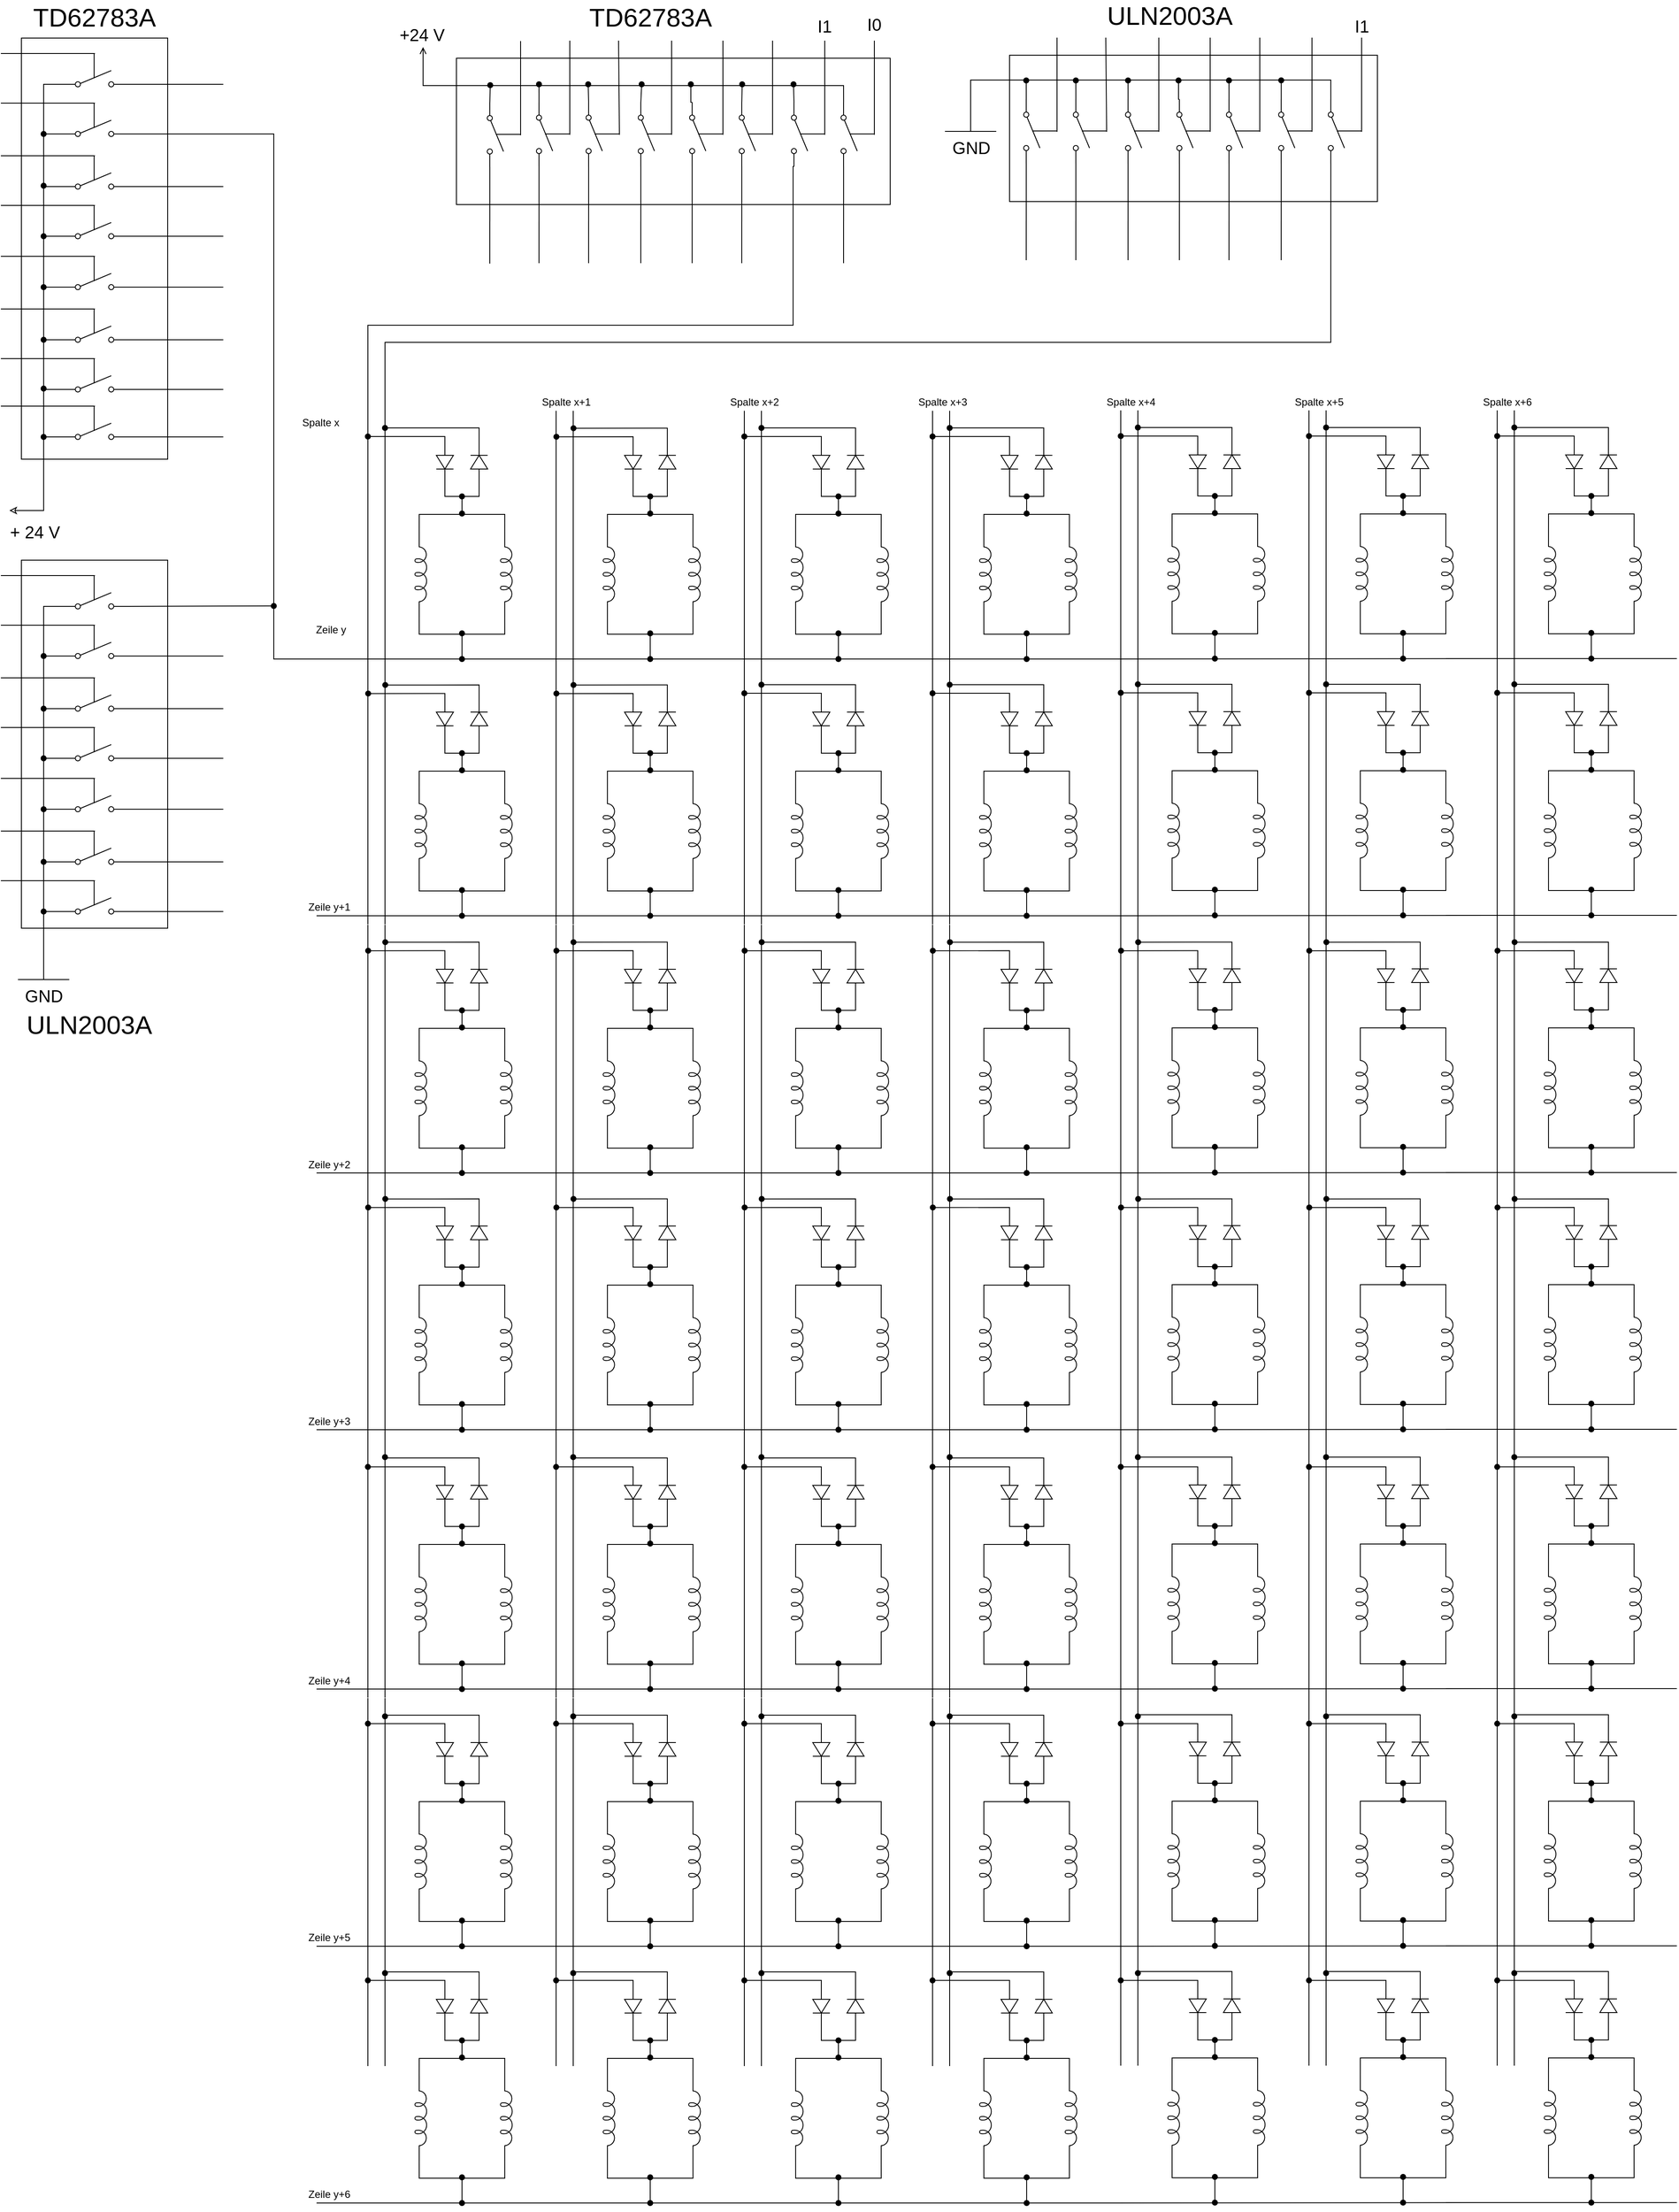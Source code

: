 <mxfile version="12.1.8" type="device" pages="1"><diagram name="Page-1" id="16e2658f-23c8-b752-8be9-c03fbebb8bbe"><mxGraphModel dx="2523" dy="1655" grid="1" gridSize="10" guides="1" tooltips="1" connect="1" arrows="1" fold="1" page="1" pageScale="1" pageWidth="1100" pageHeight="850" background="#ffffff" math="0" shadow="0"><root><mxCell id="0"/><mxCell id="1" parent="0"/><mxCell id="oVh_d_4n9tEhDx8Rd2dv-1" value="" style="pointerEvents=1;verticalLabelPosition=bottom;shadow=0;dashed=0;align=center;fillColor=#ffffff;html=1;verticalAlign=top;strokeWidth=1;shape=mxgraph.electrical.inductors.inductor_5;rotation=90;" parent="1" vertex="1"><mxGeometry x="112" y="214" width="100" height="14" as="geometry"/></mxCell><mxCell id="oVh_d_4n9tEhDx8Rd2dv-14" style="edgeStyle=orthogonalEdgeStyle;rounded=0;orthogonalLoop=1;jettySize=auto;html=1;exitX=1;exitY=0.645;exitDx=0;exitDy=0;exitPerimeter=0;entryX=1;entryY=0.645;entryDx=0;entryDy=0;entryPerimeter=0;endArrow=none;endFill=0;" parent="1" source="oVh_d_4n9tEhDx8Rd2dv-2" target="oVh_d_4n9tEhDx8Rd2dv-1" edge="1"><mxGeometry relative="1" as="geometry"/></mxCell><mxCell id="oVh_d_4n9tEhDx8Rd2dv-15" style="edgeStyle=orthogonalEdgeStyle;rounded=0;orthogonalLoop=1;jettySize=auto;html=1;exitX=0;exitY=0.645;exitDx=0;exitDy=0;exitPerimeter=0;entryX=0;entryY=0.645;entryDx=0;entryDy=0;entryPerimeter=0;endArrow=none;endFill=0;" parent="1" source="oVh_d_4n9tEhDx8Rd2dv-2" target="oVh_d_4n9tEhDx8Rd2dv-1" edge="1"><mxGeometry relative="1" as="geometry"/></mxCell><mxCell id="oVh_d_4n9tEhDx8Rd2dv-2" value="" style="pointerEvents=1;verticalLabelPosition=bottom;shadow=0;dashed=0;align=center;fillColor=#ffffff;html=1;verticalAlign=top;strokeWidth=1;shape=mxgraph.electrical.inductors.inductor_5;rotation=90;" parent="1" vertex="1"><mxGeometry x="212" y="214" width="100" height="14" as="geometry"/></mxCell><mxCell id="oVh_d_4n9tEhDx8Rd2dv-27" style="edgeStyle=orthogonalEdgeStyle;rounded=0;orthogonalLoop=1;jettySize=auto;html=1;exitX=1;exitY=0.5;exitDx=0;exitDy=0;exitPerimeter=0;startArrow=none;startFill=0;endArrow=oval;endFill=1;" parent="1" source="oVh_d_4n9tEhDx8Rd2dv-3" edge="1"><mxGeometry relative="1" as="geometry"><mxPoint x="120" y="50" as="targetPoint"/><Array as="points"><mxPoint x="230" y="50"/></Array></mxGeometry></mxCell><mxCell id="oVh_d_4n9tEhDx8Rd2dv-3" value="" style="pointerEvents=1;fillColor=#000000;verticalLabelPosition=bottom;shadow=0;dashed=0;align=center;fillColor=#ffffff;html=1;verticalAlign=top;strokeWidth=1;shape=mxgraph.electrical.diodes.diode;rotation=-90;" parent="1" vertex="1"><mxGeometry x="210" y="80" width="40" height="20" as="geometry"/></mxCell><mxCell id="oVh_d_4n9tEhDx8Rd2dv-6" style="edgeStyle=orthogonalEdgeStyle;rounded=0;orthogonalLoop=1;jettySize=auto;html=1;exitX=1;exitY=0.5;exitDx=0;exitDy=0;exitPerimeter=0;entryX=0;entryY=0.5;entryDx=0;entryDy=0;entryPerimeter=0;endArrow=none;endFill=0;" parent="1" source="oVh_d_4n9tEhDx8Rd2dv-4" target="oVh_d_4n9tEhDx8Rd2dv-3" edge="1"><mxGeometry relative="1" as="geometry"/></mxCell><mxCell id="oVh_d_4n9tEhDx8Rd2dv-26" style="edgeStyle=orthogonalEdgeStyle;rounded=0;orthogonalLoop=1;jettySize=auto;html=1;exitX=0;exitY=0.5;exitDx=0;exitDy=0;exitPerimeter=0;startArrow=none;startFill=0;endArrow=oval;endFill=1;" parent="1" source="oVh_d_4n9tEhDx8Rd2dv-4" edge="1"><mxGeometry relative="1" as="geometry"><mxPoint x="100" y="60" as="targetPoint"/><Array as="points"><mxPoint x="190" y="60"/></Array></mxGeometry></mxCell><mxCell id="oVh_d_4n9tEhDx8Rd2dv-4" value="" style="pointerEvents=1;fillColor=#000000;verticalLabelPosition=bottom;shadow=0;dashed=0;align=center;fillColor=#ffffff;html=1;verticalAlign=top;strokeWidth=1;shape=mxgraph.electrical.diodes.diode;rotation=90;" parent="1" vertex="1"><mxGeometry x="170" y="80" width="40" height="20" as="geometry"/></mxCell><mxCell id="oVh_d_4n9tEhDx8Rd2dv-16" value="" style="endArrow=oval;html=1;startArrow=oval;startFill=1;endFill=1;" parent="1" edge="1"><mxGeometry width="50" height="50" relative="1" as="geometry"><mxPoint x="210" y="150" as="sourcePoint"/><mxPoint x="210" y="130" as="targetPoint"/></mxGeometry></mxCell><mxCell id="oVh_d_4n9tEhDx8Rd2dv-17" value="" style="endArrow=none;html=1;" parent="1" edge="1"><mxGeometry width="50" height="50" relative="1" as="geometry"><mxPoint x="40" y="320" as="sourcePoint"/><mxPoint x="310" y="320" as="targetPoint"/></mxGeometry></mxCell><mxCell id="oVh_d_4n9tEhDx8Rd2dv-18" value="" style="endArrow=oval;html=1;startArrow=oval;startFill=1;endFill=1;" parent="1" edge="1"><mxGeometry width="50" height="50" relative="1" as="geometry"><mxPoint x="210" y="320" as="sourcePoint"/><mxPoint x="210" y="290" as="targetPoint"/></mxGeometry></mxCell><mxCell id="oVh_d_4n9tEhDx8Rd2dv-22" value="" style="endArrow=none;html=1;" parent="1" edge="1"><mxGeometry width="50" height="50" relative="1" as="geometry"><mxPoint x="100" y="330" as="sourcePoint"/><mxPoint x="100" y="30" as="targetPoint"/></mxGeometry></mxCell><mxCell id="oVh_d_4n9tEhDx8Rd2dv-23" value="" style="endArrow=none;html=1;" parent="1" edge="1"><mxGeometry width="50" height="50" relative="1" as="geometry"><mxPoint x="120" y="330" as="sourcePoint"/><mxPoint x="120" y="30" as="targetPoint"/></mxGeometry></mxCell><mxCell id="oVh_d_4n9tEhDx8Rd2dv-28" value="Spalte x" style="text;html=1;strokeColor=none;fillColor=none;align=center;verticalAlign=middle;whiteSpace=wrap;rounded=0;" parent="1" vertex="1"><mxGeometry y="33.5" width="90" height="20" as="geometry"/></mxCell><mxCell id="oVh_d_4n9tEhDx8Rd2dv-29" value="Zeile y" style="text;html=1;strokeColor=none;fillColor=none;align=center;verticalAlign=middle;whiteSpace=wrap;rounded=0;" parent="1" vertex="1"><mxGeometry x="12" y="276" width="90" height="20" as="geometry"/></mxCell><mxCell id="oVh_d_4n9tEhDx8Rd2dv-30" value="" style="pointerEvents=1;verticalLabelPosition=bottom;shadow=0;dashed=0;align=center;fillColor=#ffffff;html=1;verticalAlign=top;strokeWidth=1;shape=mxgraph.electrical.inductors.inductor_5;rotation=90;" parent="1" vertex="1"><mxGeometry x="332" y="214" width="100" height="14" as="geometry"/></mxCell><mxCell id="oVh_d_4n9tEhDx8Rd2dv-31" style="edgeStyle=orthogonalEdgeStyle;rounded=0;orthogonalLoop=1;jettySize=auto;html=1;exitX=1;exitY=0.645;exitDx=0;exitDy=0;exitPerimeter=0;entryX=1;entryY=0.645;entryDx=0;entryDy=0;entryPerimeter=0;endArrow=none;endFill=0;" parent="1" source="oVh_d_4n9tEhDx8Rd2dv-33" target="oVh_d_4n9tEhDx8Rd2dv-30" edge="1"><mxGeometry relative="1" as="geometry"/></mxCell><mxCell id="oVh_d_4n9tEhDx8Rd2dv-32" style="edgeStyle=orthogonalEdgeStyle;rounded=0;orthogonalLoop=1;jettySize=auto;html=1;exitX=0;exitY=0.645;exitDx=0;exitDy=0;exitPerimeter=0;entryX=0;entryY=0.645;entryDx=0;entryDy=0;entryPerimeter=0;endArrow=none;endFill=0;" parent="1" source="oVh_d_4n9tEhDx8Rd2dv-33" target="oVh_d_4n9tEhDx8Rd2dv-30" edge="1"><mxGeometry relative="1" as="geometry"/></mxCell><mxCell id="oVh_d_4n9tEhDx8Rd2dv-33" value="" style="pointerEvents=1;verticalLabelPosition=bottom;shadow=0;dashed=0;align=center;fillColor=#ffffff;html=1;verticalAlign=top;strokeWidth=1;shape=mxgraph.electrical.inductors.inductor_5;rotation=90;" parent="1" vertex="1"><mxGeometry x="432" y="214" width="100" height="14" as="geometry"/></mxCell><mxCell id="oVh_d_4n9tEhDx8Rd2dv-34" style="edgeStyle=orthogonalEdgeStyle;rounded=0;orthogonalLoop=1;jettySize=auto;html=1;exitX=1;exitY=0.5;exitDx=0;exitDy=0;exitPerimeter=0;startArrow=none;startFill=0;endArrow=oval;endFill=1;" parent="1" source="oVh_d_4n9tEhDx8Rd2dv-35" edge="1"><mxGeometry relative="1" as="geometry"><mxPoint x="340.333" y="50.333" as="targetPoint"/><Array as="points"><mxPoint x="450" y="50"/></Array></mxGeometry></mxCell><mxCell id="oVh_d_4n9tEhDx8Rd2dv-35" value="" style="pointerEvents=1;fillColor=#000000;verticalLabelPosition=bottom;shadow=0;dashed=0;align=center;fillColor=#ffffff;html=1;verticalAlign=top;strokeWidth=1;shape=mxgraph.electrical.diodes.diode;rotation=-90;" parent="1" vertex="1"><mxGeometry x="430" y="80" width="40" height="20" as="geometry"/></mxCell><mxCell id="oVh_d_4n9tEhDx8Rd2dv-36" style="edgeStyle=orthogonalEdgeStyle;rounded=0;orthogonalLoop=1;jettySize=auto;html=1;exitX=1;exitY=0.5;exitDx=0;exitDy=0;exitPerimeter=0;entryX=0;entryY=0.5;entryDx=0;entryDy=0;entryPerimeter=0;endArrow=none;endFill=0;" parent="1" source="oVh_d_4n9tEhDx8Rd2dv-38" target="oVh_d_4n9tEhDx8Rd2dv-35" edge="1"><mxGeometry relative="1" as="geometry"/></mxCell><mxCell id="oVh_d_4n9tEhDx8Rd2dv-37" style="edgeStyle=orthogonalEdgeStyle;rounded=0;orthogonalLoop=1;jettySize=auto;html=1;exitX=0;exitY=0.5;exitDx=0;exitDy=0;exitPerimeter=0;startArrow=none;startFill=0;endArrow=oval;endFill=1;" parent="1" source="oVh_d_4n9tEhDx8Rd2dv-38" edge="1"><mxGeometry relative="1" as="geometry"><mxPoint x="320.333" y="60.333" as="targetPoint"/><Array as="points"><mxPoint x="410" y="60"/></Array></mxGeometry></mxCell><mxCell id="oVh_d_4n9tEhDx8Rd2dv-38" value="" style="pointerEvents=1;fillColor=#000000;verticalLabelPosition=bottom;shadow=0;dashed=0;align=center;fillColor=#ffffff;html=1;verticalAlign=top;strokeWidth=1;shape=mxgraph.electrical.diodes.diode;rotation=90;" parent="1" vertex="1"><mxGeometry x="390" y="80" width="40" height="20" as="geometry"/></mxCell><mxCell id="oVh_d_4n9tEhDx8Rd2dv-39" value="" style="endArrow=oval;html=1;startArrow=oval;startFill=1;endFill=1;" parent="1" edge="1"><mxGeometry width="50" height="50" relative="1" as="geometry"><mxPoint x="430" y="150" as="sourcePoint"/><mxPoint x="430" y="130" as="targetPoint"/></mxGeometry></mxCell><mxCell id="oVh_d_4n9tEhDx8Rd2dv-40" value="" style="endArrow=none;html=1;" parent="1" edge="1"><mxGeometry width="50" height="50" relative="1" as="geometry"><mxPoint x="260" y="320" as="sourcePoint"/><mxPoint x="530" y="320" as="targetPoint"/></mxGeometry></mxCell><mxCell id="oVh_d_4n9tEhDx8Rd2dv-41" value="" style="endArrow=oval;html=1;startArrow=oval;startFill=1;endFill=1;" parent="1" edge="1"><mxGeometry width="50" height="50" relative="1" as="geometry"><mxPoint x="430" y="320" as="sourcePoint"/><mxPoint x="430" y="290" as="targetPoint"/></mxGeometry></mxCell><mxCell id="oVh_d_4n9tEhDx8Rd2dv-42" value="" style="endArrow=none;html=1;" parent="1" edge="1"><mxGeometry width="50" height="50" relative="1" as="geometry"><mxPoint x="320" y="330" as="sourcePoint"/><mxPoint x="320" y="30" as="targetPoint"/></mxGeometry></mxCell><mxCell id="oVh_d_4n9tEhDx8Rd2dv-43" value="" style="endArrow=none;html=1;" parent="1" edge="1"><mxGeometry width="50" height="50" relative="1" as="geometry"><mxPoint x="340" y="330" as="sourcePoint"/><mxPoint x="340" y="30" as="targetPoint"/></mxGeometry></mxCell><mxCell id="oVh_d_4n9tEhDx8Rd2dv-44" value="Spalte x+1" style="text;html=1;strokeColor=none;fillColor=none;align=center;verticalAlign=middle;whiteSpace=wrap;rounded=0;" parent="1" vertex="1"><mxGeometry x="287" y="10" width="90" height="20" as="geometry"/></mxCell><mxCell id="oVh_d_4n9tEhDx8Rd2dv-46" value="" style="pointerEvents=1;verticalLabelPosition=bottom;shadow=0;dashed=0;align=center;fillColor=#ffffff;html=1;verticalAlign=top;strokeWidth=1;shape=mxgraph.electrical.inductors.inductor_5;rotation=90;" parent="1" vertex="1"><mxGeometry x="112" y="514" width="100" height="14" as="geometry"/></mxCell><mxCell id="oVh_d_4n9tEhDx8Rd2dv-47" style="edgeStyle=orthogonalEdgeStyle;rounded=0;orthogonalLoop=1;jettySize=auto;html=1;exitX=1;exitY=0.645;exitDx=0;exitDy=0;exitPerimeter=0;entryX=1;entryY=0.645;entryDx=0;entryDy=0;entryPerimeter=0;endArrow=none;endFill=0;" parent="1" source="oVh_d_4n9tEhDx8Rd2dv-49" target="oVh_d_4n9tEhDx8Rd2dv-46" edge="1"><mxGeometry relative="1" as="geometry"/></mxCell><mxCell id="oVh_d_4n9tEhDx8Rd2dv-48" style="edgeStyle=orthogonalEdgeStyle;rounded=0;orthogonalLoop=1;jettySize=auto;html=1;exitX=0;exitY=0.645;exitDx=0;exitDy=0;exitPerimeter=0;entryX=0;entryY=0.645;entryDx=0;entryDy=0;entryPerimeter=0;endArrow=none;endFill=0;" parent="1" source="oVh_d_4n9tEhDx8Rd2dv-49" target="oVh_d_4n9tEhDx8Rd2dv-46" edge="1"><mxGeometry relative="1" as="geometry"/></mxCell><mxCell id="oVh_d_4n9tEhDx8Rd2dv-49" value="" style="pointerEvents=1;verticalLabelPosition=bottom;shadow=0;dashed=0;align=center;fillColor=#ffffff;html=1;verticalAlign=top;strokeWidth=1;shape=mxgraph.electrical.inductors.inductor_5;rotation=90;" parent="1" vertex="1"><mxGeometry x="212" y="514" width="100" height="14" as="geometry"/></mxCell><mxCell id="oVh_d_4n9tEhDx8Rd2dv-50" style="edgeStyle=orthogonalEdgeStyle;rounded=0;orthogonalLoop=1;jettySize=auto;html=1;exitX=1;exitY=0.5;exitDx=0;exitDy=0;exitPerimeter=0;startArrow=none;startFill=0;endArrow=oval;endFill=1;" parent="1" source="oVh_d_4n9tEhDx8Rd2dv-51" edge="1"><mxGeometry relative="1" as="geometry"><mxPoint x="120.333" y="350.333" as="targetPoint"/><Array as="points"><mxPoint x="230" y="350"/></Array></mxGeometry></mxCell><mxCell id="oVh_d_4n9tEhDx8Rd2dv-51" value="" style="pointerEvents=1;fillColor=#000000;verticalLabelPosition=bottom;shadow=0;dashed=0;align=center;fillColor=#ffffff;html=1;verticalAlign=top;strokeWidth=1;shape=mxgraph.electrical.diodes.diode;rotation=-90;" parent="1" vertex="1"><mxGeometry x="210" y="380" width="40" height="20" as="geometry"/></mxCell><mxCell id="oVh_d_4n9tEhDx8Rd2dv-52" style="edgeStyle=orthogonalEdgeStyle;rounded=0;orthogonalLoop=1;jettySize=auto;html=1;exitX=1;exitY=0.5;exitDx=0;exitDy=0;exitPerimeter=0;entryX=0;entryY=0.5;entryDx=0;entryDy=0;entryPerimeter=0;endArrow=none;endFill=0;" parent="1" source="oVh_d_4n9tEhDx8Rd2dv-54" target="oVh_d_4n9tEhDx8Rd2dv-51" edge="1"><mxGeometry relative="1" as="geometry"/></mxCell><mxCell id="oVh_d_4n9tEhDx8Rd2dv-53" style="edgeStyle=orthogonalEdgeStyle;rounded=0;orthogonalLoop=1;jettySize=auto;html=1;exitX=0;exitY=0.5;exitDx=0;exitDy=0;exitPerimeter=0;startArrow=none;startFill=0;endArrow=oval;endFill=1;" parent="1" source="oVh_d_4n9tEhDx8Rd2dv-54" edge="1"><mxGeometry relative="1" as="geometry"><mxPoint x="100.333" y="360.333" as="targetPoint"/><Array as="points"><mxPoint x="190" y="360"/></Array></mxGeometry></mxCell><mxCell id="oVh_d_4n9tEhDx8Rd2dv-54" value="" style="pointerEvents=1;fillColor=#000000;verticalLabelPosition=bottom;shadow=0;dashed=0;align=center;fillColor=#ffffff;html=1;verticalAlign=top;strokeWidth=1;shape=mxgraph.electrical.diodes.diode;rotation=90;" parent="1" vertex="1"><mxGeometry x="170" y="380" width="40" height="20" as="geometry"/></mxCell><mxCell id="oVh_d_4n9tEhDx8Rd2dv-55" value="" style="endArrow=oval;html=1;startArrow=oval;startFill=1;endFill=1;" parent="1" edge="1"><mxGeometry width="50" height="50" relative="1" as="geometry"><mxPoint x="210" y="450" as="sourcePoint"/><mxPoint x="210" y="430" as="targetPoint"/></mxGeometry></mxCell><mxCell id="oVh_d_4n9tEhDx8Rd2dv-56" value="" style="endArrow=none;html=1;" parent="1" edge="1"><mxGeometry width="50" height="50" relative="1" as="geometry"><mxPoint x="40" y="620" as="sourcePoint"/><mxPoint x="310" y="620" as="targetPoint"/></mxGeometry></mxCell><mxCell id="oVh_d_4n9tEhDx8Rd2dv-57" value="" style="endArrow=oval;html=1;startArrow=oval;startFill=1;endFill=1;" parent="1" edge="1"><mxGeometry width="50" height="50" relative="1" as="geometry"><mxPoint x="210" y="620" as="sourcePoint"/><mxPoint x="210" y="590" as="targetPoint"/></mxGeometry></mxCell><mxCell id="oVh_d_4n9tEhDx8Rd2dv-58" value="" style="endArrow=none;html=1;" parent="1" edge="1"><mxGeometry width="50" height="50" relative="1" as="geometry"><mxPoint x="100" y="630" as="sourcePoint"/><mxPoint x="100" y="330" as="targetPoint"/></mxGeometry></mxCell><mxCell id="oVh_d_4n9tEhDx8Rd2dv-59" value="" style="endArrow=none;html=1;" parent="1" edge="1"><mxGeometry width="50" height="50" relative="1" as="geometry"><mxPoint x="120" y="630" as="sourcePoint"/><mxPoint x="120" y="330" as="targetPoint"/></mxGeometry></mxCell><mxCell id="oVh_d_4n9tEhDx8Rd2dv-61" value="Zeile y+1" style="text;html=1;strokeColor=none;fillColor=none;align=center;verticalAlign=middle;whiteSpace=wrap;rounded=0;" parent="1" vertex="1"><mxGeometry x="10" y="600" width="90" height="20" as="geometry"/></mxCell><mxCell id="oVh_d_4n9tEhDx8Rd2dv-62" value="" style="pointerEvents=1;verticalLabelPosition=bottom;shadow=0;dashed=0;align=center;fillColor=#ffffff;html=1;verticalAlign=top;strokeWidth=1;shape=mxgraph.electrical.inductors.inductor_5;rotation=90;" parent="1" vertex="1"><mxGeometry x="332" y="514" width="100" height="14" as="geometry"/></mxCell><mxCell id="oVh_d_4n9tEhDx8Rd2dv-63" style="edgeStyle=orthogonalEdgeStyle;rounded=0;orthogonalLoop=1;jettySize=auto;html=1;exitX=1;exitY=0.645;exitDx=0;exitDy=0;exitPerimeter=0;entryX=1;entryY=0.645;entryDx=0;entryDy=0;entryPerimeter=0;endArrow=none;endFill=0;" parent="1" source="oVh_d_4n9tEhDx8Rd2dv-65" target="oVh_d_4n9tEhDx8Rd2dv-62" edge="1"><mxGeometry relative="1" as="geometry"/></mxCell><mxCell id="oVh_d_4n9tEhDx8Rd2dv-64" style="edgeStyle=orthogonalEdgeStyle;rounded=0;orthogonalLoop=1;jettySize=auto;html=1;exitX=0;exitY=0.645;exitDx=0;exitDy=0;exitPerimeter=0;entryX=0;entryY=0.645;entryDx=0;entryDy=0;entryPerimeter=0;endArrow=none;endFill=0;" parent="1" source="oVh_d_4n9tEhDx8Rd2dv-65" target="oVh_d_4n9tEhDx8Rd2dv-62" edge="1"><mxGeometry relative="1" as="geometry"/></mxCell><mxCell id="oVh_d_4n9tEhDx8Rd2dv-65" value="" style="pointerEvents=1;verticalLabelPosition=bottom;shadow=0;dashed=0;align=center;fillColor=#ffffff;html=1;verticalAlign=top;strokeWidth=1;shape=mxgraph.electrical.inductors.inductor_5;rotation=90;" parent="1" vertex="1"><mxGeometry x="432" y="514" width="100" height="14" as="geometry"/></mxCell><mxCell id="oVh_d_4n9tEhDx8Rd2dv-66" style="edgeStyle=orthogonalEdgeStyle;rounded=0;orthogonalLoop=1;jettySize=auto;html=1;exitX=1;exitY=0.5;exitDx=0;exitDy=0;exitPerimeter=0;startArrow=none;startFill=0;endArrow=oval;endFill=1;" parent="1" source="oVh_d_4n9tEhDx8Rd2dv-67" edge="1"><mxGeometry relative="1" as="geometry"><mxPoint x="340.333" y="350.333" as="targetPoint"/><Array as="points"><mxPoint x="450" y="350"/></Array></mxGeometry></mxCell><mxCell id="oVh_d_4n9tEhDx8Rd2dv-67" value="" style="pointerEvents=1;fillColor=#000000;verticalLabelPosition=bottom;shadow=0;dashed=0;align=center;fillColor=#ffffff;html=1;verticalAlign=top;strokeWidth=1;shape=mxgraph.electrical.diodes.diode;rotation=-90;" parent="1" vertex="1"><mxGeometry x="430" y="380" width="40" height="20" as="geometry"/></mxCell><mxCell id="oVh_d_4n9tEhDx8Rd2dv-68" style="edgeStyle=orthogonalEdgeStyle;rounded=0;orthogonalLoop=1;jettySize=auto;html=1;exitX=1;exitY=0.5;exitDx=0;exitDy=0;exitPerimeter=0;entryX=0;entryY=0.5;entryDx=0;entryDy=0;entryPerimeter=0;endArrow=none;endFill=0;" parent="1" source="oVh_d_4n9tEhDx8Rd2dv-70" target="oVh_d_4n9tEhDx8Rd2dv-67" edge="1"><mxGeometry relative="1" as="geometry"/></mxCell><mxCell id="oVh_d_4n9tEhDx8Rd2dv-69" style="edgeStyle=orthogonalEdgeStyle;rounded=0;orthogonalLoop=1;jettySize=auto;html=1;exitX=0;exitY=0.5;exitDx=0;exitDy=0;exitPerimeter=0;startArrow=none;startFill=0;endArrow=oval;endFill=1;" parent="1" source="oVh_d_4n9tEhDx8Rd2dv-70" edge="1"><mxGeometry relative="1" as="geometry"><mxPoint x="320.333" y="360.333" as="targetPoint"/><Array as="points"><mxPoint x="410" y="360"/></Array></mxGeometry></mxCell><mxCell id="oVh_d_4n9tEhDx8Rd2dv-70" value="" style="pointerEvents=1;fillColor=#000000;verticalLabelPosition=bottom;shadow=0;dashed=0;align=center;fillColor=#ffffff;html=1;verticalAlign=top;strokeWidth=1;shape=mxgraph.electrical.diodes.diode;rotation=90;" parent="1" vertex="1"><mxGeometry x="390" y="380" width="40" height="20" as="geometry"/></mxCell><mxCell id="oVh_d_4n9tEhDx8Rd2dv-71" value="" style="endArrow=oval;html=1;startArrow=oval;startFill=1;endFill=1;" parent="1" edge="1"><mxGeometry width="50" height="50" relative="1" as="geometry"><mxPoint x="430" y="450" as="sourcePoint"/><mxPoint x="430" y="430" as="targetPoint"/></mxGeometry></mxCell><mxCell id="oVh_d_4n9tEhDx8Rd2dv-72" value="" style="endArrow=none;html=1;" parent="1" edge="1"><mxGeometry width="50" height="50" relative="1" as="geometry"><mxPoint x="260" y="620" as="sourcePoint"/><mxPoint x="530" y="620" as="targetPoint"/></mxGeometry></mxCell><mxCell id="oVh_d_4n9tEhDx8Rd2dv-73" value="" style="endArrow=oval;html=1;startArrow=oval;startFill=1;endFill=1;" parent="1" edge="1"><mxGeometry width="50" height="50" relative="1" as="geometry"><mxPoint x="430" y="620" as="sourcePoint"/><mxPoint x="430" y="590" as="targetPoint"/></mxGeometry></mxCell><mxCell id="oVh_d_4n9tEhDx8Rd2dv-74" value="" style="endArrow=none;html=1;" parent="1" edge="1"><mxGeometry width="50" height="50" relative="1" as="geometry"><mxPoint x="320" y="630" as="sourcePoint"/><mxPoint x="320" y="330" as="targetPoint"/></mxGeometry></mxCell><mxCell id="oVh_d_4n9tEhDx8Rd2dv-75" value="" style="endArrow=none;html=1;" parent="1" edge="1"><mxGeometry width="50" height="50" relative="1" as="geometry"><mxPoint x="340" y="630" as="sourcePoint"/><mxPoint x="340" y="330" as="targetPoint"/></mxGeometry></mxCell><mxCell id="oVh_d_4n9tEhDx8Rd2dv-76" value="" style="pointerEvents=1;verticalLabelPosition=bottom;shadow=0;dashed=0;align=center;fillColor=#ffffff;html=1;verticalAlign=top;strokeWidth=1;shape=mxgraph.electrical.inductors.inductor_5;rotation=90;" parent="1" vertex="1"><mxGeometry x="552" y="214" width="100" height="14" as="geometry"/></mxCell><mxCell id="oVh_d_4n9tEhDx8Rd2dv-77" style="edgeStyle=orthogonalEdgeStyle;rounded=0;orthogonalLoop=1;jettySize=auto;html=1;exitX=1;exitY=0.645;exitDx=0;exitDy=0;exitPerimeter=0;entryX=1;entryY=0.645;entryDx=0;entryDy=0;entryPerimeter=0;endArrow=none;endFill=0;" parent="1" source="oVh_d_4n9tEhDx8Rd2dv-79" target="oVh_d_4n9tEhDx8Rd2dv-76" edge="1"><mxGeometry relative="1" as="geometry"/></mxCell><mxCell id="oVh_d_4n9tEhDx8Rd2dv-78" style="edgeStyle=orthogonalEdgeStyle;rounded=0;orthogonalLoop=1;jettySize=auto;html=1;exitX=0;exitY=0.645;exitDx=0;exitDy=0;exitPerimeter=0;entryX=0;entryY=0.645;entryDx=0;entryDy=0;entryPerimeter=0;endArrow=none;endFill=0;" parent="1" source="oVh_d_4n9tEhDx8Rd2dv-79" target="oVh_d_4n9tEhDx8Rd2dv-76" edge="1"><mxGeometry relative="1" as="geometry"/></mxCell><mxCell id="oVh_d_4n9tEhDx8Rd2dv-79" value="" style="pointerEvents=1;verticalLabelPosition=bottom;shadow=0;dashed=0;align=center;fillColor=#ffffff;html=1;verticalAlign=top;strokeWidth=1;shape=mxgraph.electrical.inductors.inductor_5;rotation=90;" parent="1" vertex="1"><mxGeometry x="652" y="214" width="100" height="14" as="geometry"/></mxCell><mxCell id="oVh_d_4n9tEhDx8Rd2dv-80" style="edgeStyle=orthogonalEdgeStyle;rounded=0;orthogonalLoop=1;jettySize=auto;html=1;exitX=1;exitY=0.5;exitDx=0;exitDy=0;exitPerimeter=0;startArrow=none;startFill=0;endArrow=oval;endFill=1;" parent="1" source="oVh_d_4n9tEhDx8Rd2dv-81" edge="1"><mxGeometry relative="1" as="geometry"><mxPoint x="560" y="50" as="targetPoint"/><Array as="points"><mxPoint x="670" y="50"/></Array></mxGeometry></mxCell><mxCell id="oVh_d_4n9tEhDx8Rd2dv-81" value="" style="pointerEvents=1;fillColor=#000000;verticalLabelPosition=bottom;shadow=0;dashed=0;align=center;fillColor=#ffffff;html=1;verticalAlign=top;strokeWidth=1;shape=mxgraph.electrical.diodes.diode;rotation=-90;" parent="1" vertex="1"><mxGeometry x="650" y="80" width="40" height="20" as="geometry"/></mxCell><mxCell id="oVh_d_4n9tEhDx8Rd2dv-82" style="edgeStyle=orthogonalEdgeStyle;rounded=0;orthogonalLoop=1;jettySize=auto;html=1;exitX=1;exitY=0.5;exitDx=0;exitDy=0;exitPerimeter=0;entryX=0;entryY=0.5;entryDx=0;entryDy=0;entryPerimeter=0;endArrow=none;endFill=0;" parent="1" source="oVh_d_4n9tEhDx8Rd2dv-84" target="oVh_d_4n9tEhDx8Rd2dv-81" edge="1"><mxGeometry relative="1" as="geometry"/></mxCell><mxCell id="oVh_d_4n9tEhDx8Rd2dv-83" style="edgeStyle=orthogonalEdgeStyle;rounded=0;orthogonalLoop=1;jettySize=auto;html=1;exitX=0;exitY=0.5;exitDx=0;exitDy=0;exitPerimeter=0;startArrow=none;startFill=0;endArrow=oval;endFill=1;" parent="1" source="oVh_d_4n9tEhDx8Rd2dv-84" edge="1"><mxGeometry relative="1" as="geometry"><mxPoint x="540" y="60" as="targetPoint"/><Array as="points"><mxPoint x="630" y="60"/></Array></mxGeometry></mxCell><mxCell id="oVh_d_4n9tEhDx8Rd2dv-84" value="" style="pointerEvents=1;fillColor=#000000;verticalLabelPosition=bottom;shadow=0;dashed=0;align=center;fillColor=#ffffff;html=1;verticalAlign=top;strokeWidth=1;shape=mxgraph.electrical.diodes.diode;rotation=90;" parent="1" vertex="1"><mxGeometry x="610" y="80" width="40" height="20" as="geometry"/></mxCell><mxCell id="oVh_d_4n9tEhDx8Rd2dv-85" value="" style="endArrow=oval;html=1;startArrow=oval;startFill=1;endFill=1;" parent="1" edge="1"><mxGeometry width="50" height="50" relative="1" as="geometry"><mxPoint x="650" y="150" as="sourcePoint"/><mxPoint x="650" y="130" as="targetPoint"/></mxGeometry></mxCell><mxCell id="oVh_d_4n9tEhDx8Rd2dv-86" value="" style="endArrow=none;html=1;" parent="1" edge="1"><mxGeometry width="50" height="50" relative="1" as="geometry"><mxPoint x="480" y="320" as="sourcePoint"/><mxPoint x="750" y="320" as="targetPoint"/></mxGeometry></mxCell><mxCell id="oVh_d_4n9tEhDx8Rd2dv-87" value="" style="endArrow=oval;html=1;startArrow=oval;startFill=1;endFill=1;" parent="1" edge="1"><mxGeometry width="50" height="50" relative="1" as="geometry"><mxPoint x="650" y="320" as="sourcePoint"/><mxPoint x="650" y="290" as="targetPoint"/></mxGeometry></mxCell><mxCell id="oVh_d_4n9tEhDx8Rd2dv-88" value="" style="endArrow=none;html=1;" parent="1" edge="1"><mxGeometry width="50" height="50" relative="1" as="geometry"><mxPoint x="540" y="330" as="sourcePoint"/><mxPoint x="540" y="30" as="targetPoint"/></mxGeometry></mxCell><mxCell id="oVh_d_4n9tEhDx8Rd2dv-89" value="" style="endArrow=none;html=1;" parent="1" edge="1"><mxGeometry width="50" height="50" relative="1" as="geometry"><mxPoint x="560" y="330" as="sourcePoint"/><mxPoint x="560" y="30" as="targetPoint"/></mxGeometry></mxCell><mxCell id="oVh_d_4n9tEhDx8Rd2dv-90" value="Spalte x+2" style="text;html=1;strokeColor=none;fillColor=none;align=center;verticalAlign=middle;whiteSpace=wrap;rounded=0;" parent="1" vertex="1"><mxGeometry x="507" y="10" width="90" height="20" as="geometry"/></mxCell><mxCell id="oVh_d_4n9tEhDx8Rd2dv-92" value="" style="pointerEvents=1;verticalLabelPosition=bottom;shadow=0;dashed=0;align=center;fillColor=#ffffff;html=1;verticalAlign=top;strokeWidth=1;shape=mxgraph.electrical.inductors.inductor_5;rotation=90;" parent="1" vertex="1"><mxGeometry x="772" y="214" width="100" height="14" as="geometry"/></mxCell><mxCell id="oVh_d_4n9tEhDx8Rd2dv-93" style="edgeStyle=orthogonalEdgeStyle;rounded=0;orthogonalLoop=1;jettySize=auto;html=1;exitX=1;exitY=0.645;exitDx=0;exitDy=0;exitPerimeter=0;entryX=1;entryY=0.645;entryDx=0;entryDy=0;entryPerimeter=0;endArrow=none;endFill=0;" parent="1" source="oVh_d_4n9tEhDx8Rd2dv-95" target="oVh_d_4n9tEhDx8Rd2dv-92" edge="1"><mxGeometry relative="1" as="geometry"/></mxCell><mxCell id="oVh_d_4n9tEhDx8Rd2dv-94" style="edgeStyle=orthogonalEdgeStyle;rounded=0;orthogonalLoop=1;jettySize=auto;html=1;exitX=0;exitY=0.645;exitDx=0;exitDy=0;exitPerimeter=0;entryX=0;entryY=0.645;entryDx=0;entryDy=0;entryPerimeter=0;endArrow=none;endFill=0;" parent="1" source="oVh_d_4n9tEhDx8Rd2dv-95" target="oVh_d_4n9tEhDx8Rd2dv-92" edge="1"><mxGeometry relative="1" as="geometry"/></mxCell><mxCell id="oVh_d_4n9tEhDx8Rd2dv-95" value="" style="pointerEvents=1;verticalLabelPosition=bottom;shadow=0;dashed=0;align=center;fillColor=#ffffff;html=1;verticalAlign=top;strokeWidth=1;shape=mxgraph.electrical.inductors.inductor_5;rotation=90;" parent="1" vertex="1"><mxGeometry x="872" y="214" width="100" height="14" as="geometry"/></mxCell><mxCell id="oVh_d_4n9tEhDx8Rd2dv-96" style="edgeStyle=orthogonalEdgeStyle;rounded=0;orthogonalLoop=1;jettySize=auto;html=1;exitX=1;exitY=0.5;exitDx=0;exitDy=0;exitPerimeter=0;startArrow=none;startFill=0;endArrow=oval;endFill=1;" parent="1" source="oVh_d_4n9tEhDx8Rd2dv-97" edge="1"><mxGeometry relative="1" as="geometry"><mxPoint x="780" y="50" as="targetPoint"/><Array as="points"><mxPoint x="890" y="50"/></Array></mxGeometry></mxCell><mxCell id="oVh_d_4n9tEhDx8Rd2dv-97" value="" style="pointerEvents=1;fillColor=#000000;verticalLabelPosition=bottom;shadow=0;dashed=0;align=center;fillColor=#ffffff;html=1;verticalAlign=top;strokeWidth=1;shape=mxgraph.electrical.diodes.diode;rotation=-90;" parent="1" vertex="1"><mxGeometry x="870" y="80" width="40" height="20" as="geometry"/></mxCell><mxCell id="oVh_d_4n9tEhDx8Rd2dv-98" style="edgeStyle=orthogonalEdgeStyle;rounded=0;orthogonalLoop=1;jettySize=auto;html=1;exitX=1;exitY=0.5;exitDx=0;exitDy=0;exitPerimeter=0;entryX=0;entryY=0.5;entryDx=0;entryDy=0;entryPerimeter=0;endArrow=none;endFill=0;" parent="1" source="oVh_d_4n9tEhDx8Rd2dv-100" target="oVh_d_4n9tEhDx8Rd2dv-97" edge="1"><mxGeometry relative="1" as="geometry"/></mxCell><mxCell id="oVh_d_4n9tEhDx8Rd2dv-99" style="edgeStyle=orthogonalEdgeStyle;rounded=0;orthogonalLoop=1;jettySize=auto;html=1;exitX=0;exitY=0.5;exitDx=0;exitDy=0;exitPerimeter=0;startArrow=none;startFill=0;endArrow=oval;endFill=1;" parent="1" source="oVh_d_4n9tEhDx8Rd2dv-100" edge="1"><mxGeometry relative="1" as="geometry"><mxPoint x="760" y="60" as="targetPoint"/><Array as="points"><mxPoint x="850" y="60"/></Array></mxGeometry></mxCell><mxCell id="oVh_d_4n9tEhDx8Rd2dv-100" value="" style="pointerEvents=1;fillColor=#000000;verticalLabelPosition=bottom;shadow=0;dashed=0;align=center;fillColor=#ffffff;html=1;verticalAlign=top;strokeWidth=1;shape=mxgraph.electrical.diodes.diode;rotation=90;" parent="1" vertex="1"><mxGeometry x="830" y="80" width="40" height="20" as="geometry"/></mxCell><mxCell id="oVh_d_4n9tEhDx8Rd2dv-101" value="" style="endArrow=oval;html=1;startArrow=oval;startFill=1;endFill=1;" parent="1" edge="1"><mxGeometry width="50" height="50" relative="1" as="geometry"><mxPoint x="870" y="150" as="sourcePoint"/><mxPoint x="870" y="130" as="targetPoint"/></mxGeometry></mxCell><mxCell id="oVh_d_4n9tEhDx8Rd2dv-102" value="" style="endArrow=none;html=1;" parent="1" edge="1"><mxGeometry width="50" height="50" relative="1" as="geometry"><mxPoint x="700" y="320" as="sourcePoint"/><mxPoint x="970" y="320" as="targetPoint"/></mxGeometry></mxCell><mxCell id="oVh_d_4n9tEhDx8Rd2dv-103" value="" style="endArrow=oval;html=1;startArrow=oval;startFill=1;endFill=1;" parent="1" edge="1"><mxGeometry width="50" height="50" relative="1" as="geometry"><mxPoint x="870" y="320" as="sourcePoint"/><mxPoint x="870" y="290" as="targetPoint"/></mxGeometry></mxCell><mxCell id="oVh_d_4n9tEhDx8Rd2dv-104" value="" style="endArrow=none;html=1;" parent="1" edge="1"><mxGeometry width="50" height="50" relative="1" as="geometry"><mxPoint x="760" y="330" as="sourcePoint"/><mxPoint x="760" y="30" as="targetPoint"/></mxGeometry></mxCell><mxCell id="oVh_d_4n9tEhDx8Rd2dv-105" value="" style="endArrow=none;html=1;" parent="1" edge="1"><mxGeometry width="50" height="50" relative="1" as="geometry"><mxPoint x="780" y="330" as="sourcePoint"/><mxPoint x="780" y="30" as="targetPoint"/></mxGeometry></mxCell><mxCell id="oVh_d_4n9tEhDx8Rd2dv-106" value="Spalte x+3" style="text;html=1;strokeColor=none;fillColor=none;align=center;verticalAlign=middle;whiteSpace=wrap;rounded=0;" parent="1" vertex="1"><mxGeometry x="727" y="10" width="90" height="20" as="geometry"/></mxCell><mxCell id="oVh_d_4n9tEhDx8Rd2dv-107" value="" style="pointerEvents=1;verticalLabelPosition=bottom;shadow=0;dashed=0;align=center;fillColor=#ffffff;html=1;verticalAlign=top;strokeWidth=1;shape=mxgraph.electrical.inductors.inductor_5;rotation=90;" parent="1" vertex="1"><mxGeometry x="552" y="514" width="100" height="14" as="geometry"/></mxCell><mxCell id="oVh_d_4n9tEhDx8Rd2dv-108" style="edgeStyle=orthogonalEdgeStyle;rounded=0;orthogonalLoop=1;jettySize=auto;html=1;exitX=1;exitY=0.645;exitDx=0;exitDy=0;exitPerimeter=0;entryX=1;entryY=0.645;entryDx=0;entryDy=0;entryPerimeter=0;endArrow=none;endFill=0;" parent="1" source="oVh_d_4n9tEhDx8Rd2dv-110" target="oVh_d_4n9tEhDx8Rd2dv-107" edge="1"><mxGeometry relative="1" as="geometry"/></mxCell><mxCell id="oVh_d_4n9tEhDx8Rd2dv-109" style="edgeStyle=orthogonalEdgeStyle;rounded=0;orthogonalLoop=1;jettySize=auto;html=1;exitX=0;exitY=0.645;exitDx=0;exitDy=0;exitPerimeter=0;entryX=0;entryY=0.645;entryDx=0;entryDy=0;entryPerimeter=0;endArrow=none;endFill=0;" parent="1" source="oVh_d_4n9tEhDx8Rd2dv-110" target="oVh_d_4n9tEhDx8Rd2dv-107" edge="1"><mxGeometry relative="1" as="geometry"/></mxCell><mxCell id="oVh_d_4n9tEhDx8Rd2dv-110" value="" style="pointerEvents=1;verticalLabelPosition=bottom;shadow=0;dashed=0;align=center;fillColor=#ffffff;html=1;verticalAlign=top;strokeWidth=1;shape=mxgraph.electrical.inductors.inductor_5;rotation=90;" parent="1" vertex="1"><mxGeometry x="652" y="514" width="100" height="14" as="geometry"/></mxCell><mxCell id="oVh_d_4n9tEhDx8Rd2dv-111" style="edgeStyle=orthogonalEdgeStyle;rounded=0;orthogonalLoop=1;jettySize=auto;html=1;exitX=1;exitY=0.5;exitDx=0;exitDy=0;exitPerimeter=0;startArrow=none;startFill=0;endArrow=oval;endFill=1;" parent="1" source="oVh_d_4n9tEhDx8Rd2dv-112" edge="1"><mxGeometry relative="1" as="geometry"><mxPoint x="560" y="350" as="targetPoint"/><Array as="points"><mxPoint x="670" y="350"/></Array></mxGeometry></mxCell><mxCell id="oVh_d_4n9tEhDx8Rd2dv-112" value="" style="pointerEvents=1;fillColor=#000000;verticalLabelPosition=bottom;shadow=0;dashed=0;align=center;fillColor=#ffffff;html=1;verticalAlign=top;strokeWidth=1;shape=mxgraph.electrical.diodes.diode;rotation=-90;" parent="1" vertex="1"><mxGeometry x="650" y="380" width="40" height="20" as="geometry"/></mxCell><mxCell id="oVh_d_4n9tEhDx8Rd2dv-113" style="edgeStyle=orthogonalEdgeStyle;rounded=0;orthogonalLoop=1;jettySize=auto;html=1;exitX=1;exitY=0.5;exitDx=0;exitDy=0;exitPerimeter=0;entryX=0;entryY=0.5;entryDx=0;entryDy=0;entryPerimeter=0;endArrow=none;endFill=0;" parent="1" source="oVh_d_4n9tEhDx8Rd2dv-115" target="oVh_d_4n9tEhDx8Rd2dv-112" edge="1"><mxGeometry relative="1" as="geometry"/></mxCell><mxCell id="oVh_d_4n9tEhDx8Rd2dv-114" style="edgeStyle=orthogonalEdgeStyle;rounded=0;orthogonalLoop=1;jettySize=auto;html=1;exitX=0;exitY=0.5;exitDx=0;exitDy=0;exitPerimeter=0;startArrow=none;startFill=0;endArrow=oval;endFill=1;" parent="1" source="oVh_d_4n9tEhDx8Rd2dv-115" edge="1"><mxGeometry relative="1" as="geometry"><mxPoint x="540" y="360" as="targetPoint"/><Array as="points"><mxPoint x="630" y="360"/></Array></mxGeometry></mxCell><mxCell id="oVh_d_4n9tEhDx8Rd2dv-115" value="" style="pointerEvents=1;fillColor=#000000;verticalLabelPosition=bottom;shadow=0;dashed=0;align=center;fillColor=#ffffff;html=1;verticalAlign=top;strokeWidth=1;shape=mxgraph.electrical.diodes.diode;rotation=90;" parent="1" vertex="1"><mxGeometry x="610" y="380" width="40" height="20" as="geometry"/></mxCell><mxCell id="oVh_d_4n9tEhDx8Rd2dv-116" value="" style="endArrow=oval;html=1;startArrow=oval;startFill=1;endFill=1;" parent="1" edge="1"><mxGeometry width="50" height="50" relative="1" as="geometry"><mxPoint x="650" y="450" as="sourcePoint"/><mxPoint x="650" y="430" as="targetPoint"/></mxGeometry></mxCell><mxCell id="oVh_d_4n9tEhDx8Rd2dv-117" value="" style="endArrow=none;html=1;" parent="1" edge="1"><mxGeometry width="50" height="50" relative="1" as="geometry"><mxPoint x="480" y="620" as="sourcePoint"/><mxPoint x="750" y="620" as="targetPoint"/></mxGeometry></mxCell><mxCell id="oVh_d_4n9tEhDx8Rd2dv-118" value="" style="endArrow=oval;html=1;startArrow=oval;startFill=1;endFill=1;" parent="1" edge="1"><mxGeometry width="50" height="50" relative="1" as="geometry"><mxPoint x="650" y="620" as="sourcePoint"/><mxPoint x="650" y="590" as="targetPoint"/></mxGeometry></mxCell><mxCell id="oVh_d_4n9tEhDx8Rd2dv-119" value="" style="endArrow=none;html=1;" parent="1" edge="1"><mxGeometry width="50" height="50" relative="1" as="geometry"><mxPoint x="540" y="630" as="sourcePoint"/><mxPoint x="540" y="330" as="targetPoint"/></mxGeometry></mxCell><mxCell id="oVh_d_4n9tEhDx8Rd2dv-120" value="" style="endArrow=none;html=1;" parent="1" edge="1"><mxGeometry width="50" height="50" relative="1" as="geometry"><mxPoint x="560" y="630" as="sourcePoint"/><mxPoint x="560" y="330" as="targetPoint"/></mxGeometry></mxCell><mxCell id="oVh_d_4n9tEhDx8Rd2dv-122" value="" style="pointerEvents=1;verticalLabelPosition=bottom;shadow=0;dashed=0;align=center;fillColor=#ffffff;html=1;verticalAlign=top;strokeWidth=1;shape=mxgraph.electrical.inductors.inductor_5;rotation=90;" parent="1" vertex="1"><mxGeometry x="772" y="514" width="100" height="14" as="geometry"/></mxCell><mxCell id="oVh_d_4n9tEhDx8Rd2dv-123" style="edgeStyle=orthogonalEdgeStyle;rounded=0;orthogonalLoop=1;jettySize=auto;html=1;exitX=1;exitY=0.645;exitDx=0;exitDy=0;exitPerimeter=0;entryX=1;entryY=0.645;entryDx=0;entryDy=0;entryPerimeter=0;endArrow=none;endFill=0;" parent="1" source="oVh_d_4n9tEhDx8Rd2dv-125" target="oVh_d_4n9tEhDx8Rd2dv-122" edge="1"><mxGeometry relative="1" as="geometry"/></mxCell><mxCell id="oVh_d_4n9tEhDx8Rd2dv-124" style="edgeStyle=orthogonalEdgeStyle;rounded=0;orthogonalLoop=1;jettySize=auto;html=1;exitX=0;exitY=0.645;exitDx=0;exitDy=0;exitPerimeter=0;entryX=0;entryY=0.645;entryDx=0;entryDy=0;entryPerimeter=0;endArrow=none;endFill=0;" parent="1" source="oVh_d_4n9tEhDx8Rd2dv-125" target="oVh_d_4n9tEhDx8Rd2dv-122" edge="1"><mxGeometry relative="1" as="geometry"/></mxCell><mxCell id="oVh_d_4n9tEhDx8Rd2dv-125" value="" style="pointerEvents=1;verticalLabelPosition=bottom;shadow=0;dashed=0;align=center;fillColor=#ffffff;html=1;verticalAlign=top;strokeWidth=1;shape=mxgraph.electrical.inductors.inductor_5;rotation=90;" parent="1" vertex="1"><mxGeometry x="872" y="514" width="100" height="14" as="geometry"/></mxCell><mxCell id="oVh_d_4n9tEhDx8Rd2dv-126" style="edgeStyle=orthogonalEdgeStyle;rounded=0;orthogonalLoop=1;jettySize=auto;html=1;exitX=1;exitY=0.5;exitDx=0;exitDy=0;exitPerimeter=0;startArrow=none;startFill=0;endArrow=oval;endFill=1;" parent="1" source="oVh_d_4n9tEhDx8Rd2dv-127" edge="1"><mxGeometry relative="1" as="geometry"><mxPoint x="780" y="350" as="targetPoint"/><Array as="points"><mxPoint x="890" y="350"/></Array></mxGeometry></mxCell><mxCell id="oVh_d_4n9tEhDx8Rd2dv-127" value="" style="pointerEvents=1;fillColor=#000000;verticalLabelPosition=bottom;shadow=0;dashed=0;align=center;fillColor=#ffffff;html=1;verticalAlign=top;strokeWidth=1;shape=mxgraph.electrical.diodes.diode;rotation=-90;" parent="1" vertex="1"><mxGeometry x="870" y="380" width="40" height="20" as="geometry"/></mxCell><mxCell id="oVh_d_4n9tEhDx8Rd2dv-128" style="edgeStyle=orthogonalEdgeStyle;rounded=0;orthogonalLoop=1;jettySize=auto;html=1;exitX=1;exitY=0.5;exitDx=0;exitDy=0;exitPerimeter=0;entryX=0;entryY=0.5;entryDx=0;entryDy=0;entryPerimeter=0;endArrow=none;endFill=0;" parent="1" source="oVh_d_4n9tEhDx8Rd2dv-130" target="oVh_d_4n9tEhDx8Rd2dv-127" edge="1"><mxGeometry relative="1" as="geometry"/></mxCell><mxCell id="oVh_d_4n9tEhDx8Rd2dv-129" style="edgeStyle=orthogonalEdgeStyle;rounded=0;orthogonalLoop=1;jettySize=auto;html=1;exitX=0;exitY=0.5;exitDx=0;exitDy=0;exitPerimeter=0;startArrow=none;startFill=0;endArrow=oval;endFill=1;" parent="1" source="oVh_d_4n9tEhDx8Rd2dv-130" edge="1"><mxGeometry relative="1" as="geometry"><mxPoint x="760" y="360" as="targetPoint"/><Array as="points"><mxPoint x="850" y="360"/></Array></mxGeometry></mxCell><mxCell id="oVh_d_4n9tEhDx8Rd2dv-130" value="" style="pointerEvents=1;fillColor=#000000;verticalLabelPosition=bottom;shadow=0;dashed=0;align=center;fillColor=#ffffff;html=1;verticalAlign=top;strokeWidth=1;shape=mxgraph.electrical.diodes.diode;rotation=90;" parent="1" vertex="1"><mxGeometry x="830" y="380" width="40" height="20" as="geometry"/></mxCell><mxCell id="oVh_d_4n9tEhDx8Rd2dv-131" value="" style="endArrow=oval;html=1;startArrow=oval;startFill=1;endFill=1;" parent="1" edge="1"><mxGeometry width="50" height="50" relative="1" as="geometry"><mxPoint x="870" y="450" as="sourcePoint"/><mxPoint x="870" y="430" as="targetPoint"/></mxGeometry></mxCell><mxCell id="oVh_d_4n9tEhDx8Rd2dv-132" value="" style="endArrow=none;html=1;" parent="1" edge="1"><mxGeometry width="50" height="50" relative="1" as="geometry"><mxPoint x="700" y="620" as="sourcePoint"/><mxPoint x="970" y="620" as="targetPoint"/></mxGeometry></mxCell><mxCell id="oVh_d_4n9tEhDx8Rd2dv-133" value="" style="endArrow=oval;html=1;startArrow=oval;startFill=1;endFill=1;" parent="1" edge="1"><mxGeometry width="50" height="50" relative="1" as="geometry"><mxPoint x="870" y="620" as="sourcePoint"/><mxPoint x="870" y="590" as="targetPoint"/></mxGeometry></mxCell><mxCell id="oVh_d_4n9tEhDx8Rd2dv-134" value="" style="endArrow=none;html=1;" parent="1" edge="1"><mxGeometry width="50" height="50" relative="1" as="geometry"><mxPoint x="760" y="630" as="sourcePoint"/><mxPoint x="760" y="330" as="targetPoint"/></mxGeometry></mxCell><mxCell id="oVh_d_4n9tEhDx8Rd2dv-135" value="" style="endArrow=none;html=1;" parent="1" edge="1"><mxGeometry width="50" height="50" relative="1" as="geometry"><mxPoint x="780" y="630" as="sourcePoint"/><mxPoint x="780" y="330" as="targetPoint"/></mxGeometry></mxCell><mxCell id="oVh_d_4n9tEhDx8Rd2dv-136" value="" style="pointerEvents=1;verticalLabelPosition=bottom;shadow=0;dashed=0;align=center;fillColor=#ffffff;html=1;verticalAlign=top;strokeWidth=1;shape=mxgraph.electrical.inductors.inductor_5;rotation=90;" parent="1" vertex="1"><mxGeometry x="992" y="213.5" width="100" height="14" as="geometry"/></mxCell><mxCell id="oVh_d_4n9tEhDx8Rd2dv-137" style="edgeStyle=orthogonalEdgeStyle;rounded=0;orthogonalLoop=1;jettySize=auto;html=1;exitX=1;exitY=0.645;exitDx=0;exitDy=0;exitPerimeter=0;entryX=1;entryY=0.645;entryDx=0;entryDy=0;entryPerimeter=0;endArrow=none;endFill=0;" parent="1" source="oVh_d_4n9tEhDx8Rd2dv-139" target="oVh_d_4n9tEhDx8Rd2dv-136" edge="1"><mxGeometry relative="1" as="geometry"/></mxCell><mxCell id="oVh_d_4n9tEhDx8Rd2dv-138" style="edgeStyle=orthogonalEdgeStyle;rounded=0;orthogonalLoop=1;jettySize=auto;html=1;exitX=0;exitY=0.645;exitDx=0;exitDy=0;exitPerimeter=0;entryX=0;entryY=0.645;entryDx=0;entryDy=0;entryPerimeter=0;endArrow=none;endFill=0;" parent="1" source="oVh_d_4n9tEhDx8Rd2dv-139" target="oVh_d_4n9tEhDx8Rd2dv-136" edge="1"><mxGeometry relative="1" as="geometry"/></mxCell><mxCell id="oVh_d_4n9tEhDx8Rd2dv-139" value="" style="pointerEvents=1;verticalLabelPosition=bottom;shadow=0;dashed=0;align=center;fillColor=#ffffff;html=1;verticalAlign=top;strokeWidth=1;shape=mxgraph.electrical.inductors.inductor_5;rotation=90;" parent="1" vertex="1"><mxGeometry x="1092" y="213.5" width="100" height="14" as="geometry"/></mxCell><mxCell id="oVh_d_4n9tEhDx8Rd2dv-140" style="edgeStyle=orthogonalEdgeStyle;rounded=0;orthogonalLoop=1;jettySize=auto;html=1;exitX=1;exitY=0.5;exitDx=0;exitDy=0;exitPerimeter=0;startArrow=none;startFill=0;endArrow=oval;endFill=1;" parent="1" source="oVh_d_4n9tEhDx8Rd2dv-141" edge="1"><mxGeometry relative="1" as="geometry"><mxPoint x="1000" y="49.5" as="targetPoint"/><Array as="points"><mxPoint x="1110" y="49.5"/></Array></mxGeometry></mxCell><mxCell id="oVh_d_4n9tEhDx8Rd2dv-141" value="" style="pointerEvents=1;fillColor=#000000;verticalLabelPosition=bottom;shadow=0;dashed=0;align=center;fillColor=#ffffff;html=1;verticalAlign=top;strokeWidth=1;shape=mxgraph.electrical.diodes.diode;rotation=-90;" parent="1" vertex="1"><mxGeometry x="1090" y="79.5" width="40" height="20" as="geometry"/></mxCell><mxCell id="oVh_d_4n9tEhDx8Rd2dv-142" style="edgeStyle=orthogonalEdgeStyle;rounded=0;orthogonalLoop=1;jettySize=auto;html=1;exitX=1;exitY=0.5;exitDx=0;exitDy=0;exitPerimeter=0;entryX=0;entryY=0.5;entryDx=0;entryDy=0;entryPerimeter=0;endArrow=none;endFill=0;" parent="1" source="oVh_d_4n9tEhDx8Rd2dv-144" target="oVh_d_4n9tEhDx8Rd2dv-141" edge="1"><mxGeometry relative="1" as="geometry"/></mxCell><mxCell id="oVh_d_4n9tEhDx8Rd2dv-143" style="edgeStyle=orthogonalEdgeStyle;rounded=0;orthogonalLoop=1;jettySize=auto;html=1;exitX=0;exitY=0.5;exitDx=0;exitDy=0;exitPerimeter=0;startArrow=none;startFill=0;endArrow=oval;endFill=1;" parent="1" source="oVh_d_4n9tEhDx8Rd2dv-144" edge="1"><mxGeometry relative="1" as="geometry"><mxPoint x="980" y="59.5" as="targetPoint"/><Array as="points"><mxPoint x="1070" y="59.5"/></Array></mxGeometry></mxCell><mxCell id="oVh_d_4n9tEhDx8Rd2dv-144" value="" style="pointerEvents=1;fillColor=#000000;verticalLabelPosition=bottom;shadow=0;dashed=0;align=center;fillColor=#ffffff;html=1;verticalAlign=top;strokeWidth=1;shape=mxgraph.electrical.diodes.diode;rotation=90;" parent="1" vertex="1"><mxGeometry x="1050" y="79.5" width="40" height="20" as="geometry"/></mxCell><mxCell id="oVh_d_4n9tEhDx8Rd2dv-145" value="" style="endArrow=oval;html=1;startArrow=oval;startFill=1;endFill=1;" parent="1" edge="1"><mxGeometry width="50" height="50" relative="1" as="geometry"><mxPoint x="1090" y="149.5" as="sourcePoint"/><mxPoint x="1090" y="129.5" as="targetPoint"/></mxGeometry></mxCell><mxCell id="oVh_d_4n9tEhDx8Rd2dv-146" value="" style="endArrow=oval;html=1;startArrow=oval;startFill=1;endFill=1;" parent="1" edge="1"><mxGeometry width="50" height="50" relative="1" as="geometry"><mxPoint x="1090" y="319.5" as="sourcePoint"/><mxPoint x="1090" y="289.5" as="targetPoint"/></mxGeometry></mxCell><mxCell id="oVh_d_4n9tEhDx8Rd2dv-147" value="" style="endArrow=none;html=1;" parent="1" edge="1"><mxGeometry width="50" height="50" relative="1" as="geometry"><mxPoint x="980" y="329.5" as="sourcePoint"/><mxPoint x="980" y="29.5" as="targetPoint"/></mxGeometry></mxCell><mxCell id="oVh_d_4n9tEhDx8Rd2dv-148" value="" style="endArrow=none;html=1;" parent="1" edge="1"><mxGeometry width="50" height="50" relative="1" as="geometry"><mxPoint x="1000" y="329.5" as="sourcePoint"/><mxPoint x="1000" y="29.5" as="targetPoint"/></mxGeometry></mxCell><mxCell id="oVh_d_4n9tEhDx8Rd2dv-149" value="Spalte x+4" style="text;html=1;strokeColor=none;fillColor=none;align=center;verticalAlign=middle;whiteSpace=wrap;rounded=0;" parent="1" vertex="1"><mxGeometry x="947" y="9.5" width="90" height="20" as="geometry"/></mxCell><mxCell id="oVh_d_4n9tEhDx8Rd2dv-150" value="" style="pointerEvents=1;verticalLabelPosition=bottom;shadow=0;dashed=0;align=center;fillColor=#ffffff;html=1;verticalAlign=top;strokeWidth=1;shape=mxgraph.electrical.inductors.inductor_5;rotation=90;" parent="1" vertex="1"><mxGeometry x="992" y="513.5" width="100" height="14" as="geometry"/></mxCell><mxCell id="oVh_d_4n9tEhDx8Rd2dv-151" style="edgeStyle=orthogonalEdgeStyle;rounded=0;orthogonalLoop=1;jettySize=auto;html=1;exitX=1;exitY=0.645;exitDx=0;exitDy=0;exitPerimeter=0;entryX=1;entryY=0.645;entryDx=0;entryDy=0;entryPerimeter=0;endArrow=none;endFill=0;" parent="1" source="oVh_d_4n9tEhDx8Rd2dv-153" target="oVh_d_4n9tEhDx8Rd2dv-150" edge="1"><mxGeometry relative="1" as="geometry"/></mxCell><mxCell id="oVh_d_4n9tEhDx8Rd2dv-152" style="edgeStyle=orthogonalEdgeStyle;rounded=0;orthogonalLoop=1;jettySize=auto;html=1;exitX=0;exitY=0.645;exitDx=0;exitDy=0;exitPerimeter=0;entryX=0;entryY=0.645;entryDx=0;entryDy=0;entryPerimeter=0;endArrow=none;endFill=0;" parent="1" source="oVh_d_4n9tEhDx8Rd2dv-153" target="oVh_d_4n9tEhDx8Rd2dv-150" edge="1"><mxGeometry relative="1" as="geometry"/></mxCell><mxCell id="oVh_d_4n9tEhDx8Rd2dv-153" value="" style="pointerEvents=1;verticalLabelPosition=bottom;shadow=0;dashed=0;align=center;fillColor=#ffffff;html=1;verticalAlign=top;strokeWidth=1;shape=mxgraph.electrical.inductors.inductor_5;rotation=90;" parent="1" vertex="1"><mxGeometry x="1092" y="513.5" width="100" height="14" as="geometry"/></mxCell><mxCell id="oVh_d_4n9tEhDx8Rd2dv-154" style="edgeStyle=orthogonalEdgeStyle;rounded=0;orthogonalLoop=1;jettySize=auto;html=1;exitX=1;exitY=0.5;exitDx=0;exitDy=0;exitPerimeter=0;startArrow=none;startFill=0;endArrow=oval;endFill=1;" parent="1" source="oVh_d_4n9tEhDx8Rd2dv-155" edge="1"><mxGeometry relative="1" as="geometry"><mxPoint x="1000" y="349.5" as="targetPoint"/><Array as="points"><mxPoint x="1110" y="349.5"/></Array></mxGeometry></mxCell><mxCell id="oVh_d_4n9tEhDx8Rd2dv-155" value="" style="pointerEvents=1;fillColor=#000000;verticalLabelPosition=bottom;shadow=0;dashed=0;align=center;fillColor=#ffffff;html=1;verticalAlign=top;strokeWidth=1;shape=mxgraph.electrical.diodes.diode;rotation=-90;" parent="1" vertex="1"><mxGeometry x="1090" y="379.5" width="40" height="20" as="geometry"/></mxCell><mxCell id="oVh_d_4n9tEhDx8Rd2dv-156" style="edgeStyle=orthogonalEdgeStyle;rounded=0;orthogonalLoop=1;jettySize=auto;html=1;exitX=1;exitY=0.5;exitDx=0;exitDy=0;exitPerimeter=0;entryX=0;entryY=0.5;entryDx=0;entryDy=0;entryPerimeter=0;endArrow=none;endFill=0;" parent="1" source="oVh_d_4n9tEhDx8Rd2dv-158" target="oVh_d_4n9tEhDx8Rd2dv-155" edge="1"><mxGeometry relative="1" as="geometry"/></mxCell><mxCell id="oVh_d_4n9tEhDx8Rd2dv-157" style="edgeStyle=orthogonalEdgeStyle;rounded=0;orthogonalLoop=1;jettySize=auto;html=1;exitX=0;exitY=0.5;exitDx=0;exitDy=0;exitPerimeter=0;startArrow=none;startFill=0;endArrow=oval;endFill=1;" parent="1" source="oVh_d_4n9tEhDx8Rd2dv-158" edge="1"><mxGeometry relative="1" as="geometry"><mxPoint x="980" y="359.5" as="targetPoint"/><Array as="points"><mxPoint x="1070" y="359.5"/></Array></mxGeometry></mxCell><mxCell id="oVh_d_4n9tEhDx8Rd2dv-158" value="" style="pointerEvents=1;fillColor=#000000;verticalLabelPosition=bottom;shadow=0;dashed=0;align=center;fillColor=#ffffff;html=1;verticalAlign=top;strokeWidth=1;shape=mxgraph.electrical.diodes.diode;rotation=90;" parent="1" vertex="1"><mxGeometry x="1050" y="379.5" width="40" height="20" as="geometry"/></mxCell><mxCell id="oVh_d_4n9tEhDx8Rd2dv-159" value="" style="endArrow=oval;html=1;startArrow=oval;startFill=1;endFill=1;" parent="1" edge="1"><mxGeometry width="50" height="50" relative="1" as="geometry"><mxPoint x="1090" y="449.5" as="sourcePoint"/><mxPoint x="1090" y="429.5" as="targetPoint"/></mxGeometry></mxCell><mxCell id="oVh_d_4n9tEhDx8Rd2dv-160" value="" style="endArrow=oval;html=1;startArrow=oval;startFill=1;endFill=1;" parent="1" edge="1"><mxGeometry width="50" height="50" relative="1" as="geometry"><mxPoint x="1090" y="619.5" as="sourcePoint"/><mxPoint x="1090" y="589.5" as="targetPoint"/></mxGeometry></mxCell><mxCell id="oVh_d_4n9tEhDx8Rd2dv-161" value="" style="endArrow=none;html=1;" parent="1" edge="1"><mxGeometry width="50" height="50" relative="1" as="geometry"><mxPoint x="980" y="630" as="sourcePoint"/><mxPoint x="980" y="329.5" as="targetPoint"/></mxGeometry></mxCell><mxCell id="oVh_d_4n9tEhDx8Rd2dv-162" value="" style="endArrow=none;html=1;" parent="1" edge="1"><mxGeometry width="50" height="50" relative="1" as="geometry"><mxPoint x="1000" y="630" as="sourcePoint"/><mxPoint x="1000" y="329.5" as="targetPoint"/></mxGeometry></mxCell><mxCell id="oVh_d_4n9tEhDx8Rd2dv-163" value="" style="pointerEvents=1;verticalLabelPosition=bottom;shadow=0;dashed=0;align=center;fillColor=#ffffff;html=1;verticalAlign=top;strokeWidth=1;shape=mxgraph.electrical.inductors.inductor_5;rotation=90;" parent="1" vertex="1"><mxGeometry x="1212" y="213.5" width="100" height="14" as="geometry"/></mxCell><mxCell id="oVh_d_4n9tEhDx8Rd2dv-164" style="edgeStyle=orthogonalEdgeStyle;rounded=0;orthogonalLoop=1;jettySize=auto;html=1;exitX=1;exitY=0.645;exitDx=0;exitDy=0;exitPerimeter=0;entryX=1;entryY=0.645;entryDx=0;entryDy=0;entryPerimeter=0;endArrow=none;endFill=0;" parent="1" source="oVh_d_4n9tEhDx8Rd2dv-166" target="oVh_d_4n9tEhDx8Rd2dv-163" edge="1"><mxGeometry relative="1" as="geometry"/></mxCell><mxCell id="oVh_d_4n9tEhDx8Rd2dv-165" style="edgeStyle=orthogonalEdgeStyle;rounded=0;orthogonalLoop=1;jettySize=auto;html=1;exitX=0;exitY=0.645;exitDx=0;exitDy=0;exitPerimeter=0;entryX=0;entryY=0.645;entryDx=0;entryDy=0;entryPerimeter=0;endArrow=none;endFill=0;" parent="1" source="oVh_d_4n9tEhDx8Rd2dv-166" target="oVh_d_4n9tEhDx8Rd2dv-163" edge="1"><mxGeometry relative="1" as="geometry"/></mxCell><mxCell id="oVh_d_4n9tEhDx8Rd2dv-166" value="" style="pointerEvents=1;verticalLabelPosition=bottom;shadow=0;dashed=0;align=center;fillColor=#ffffff;html=1;verticalAlign=top;strokeWidth=1;shape=mxgraph.electrical.inductors.inductor_5;rotation=90;" parent="1" vertex="1"><mxGeometry x="1312" y="213.5" width="100" height="14" as="geometry"/></mxCell><mxCell id="oVh_d_4n9tEhDx8Rd2dv-167" style="edgeStyle=orthogonalEdgeStyle;rounded=0;orthogonalLoop=1;jettySize=auto;html=1;exitX=1;exitY=0.5;exitDx=0;exitDy=0;exitPerimeter=0;startArrow=none;startFill=0;endArrow=oval;endFill=1;" parent="1" source="oVh_d_4n9tEhDx8Rd2dv-168" edge="1"><mxGeometry relative="1" as="geometry"><mxPoint x="1220" y="49.5" as="targetPoint"/><Array as="points"><mxPoint x="1330" y="49.5"/></Array></mxGeometry></mxCell><mxCell id="oVh_d_4n9tEhDx8Rd2dv-168" value="" style="pointerEvents=1;fillColor=#000000;verticalLabelPosition=bottom;shadow=0;dashed=0;align=center;fillColor=#ffffff;html=1;verticalAlign=top;strokeWidth=1;shape=mxgraph.electrical.diodes.diode;rotation=-90;" parent="1" vertex="1"><mxGeometry x="1310" y="79.5" width="40" height="20" as="geometry"/></mxCell><mxCell id="oVh_d_4n9tEhDx8Rd2dv-169" style="edgeStyle=orthogonalEdgeStyle;rounded=0;orthogonalLoop=1;jettySize=auto;html=1;exitX=1;exitY=0.5;exitDx=0;exitDy=0;exitPerimeter=0;entryX=0;entryY=0.5;entryDx=0;entryDy=0;entryPerimeter=0;endArrow=none;endFill=0;" parent="1" source="oVh_d_4n9tEhDx8Rd2dv-171" target="oVh_d_4n9tEhDx8Rd2dv-168" edge="1"><mxGeometry relative="1" as="geometry"/></mxCell><mxCell id="oVh_d_4n9tEhDx8Rd2dv-170" style="edgeStyle=orthogonalEdgeStyle;rounded=0;orthogonalLoop=1;jettySize=auto;html=1;exitX=0;exitY=0.5;exitDx=0;exitDy=0;exitPerimeter=0;startArrow=none;startFill=0;endArrow=oval;endFill=1;" parent="1" source="oVh_d_4n9tEhDx8Rd2dv-171" edge="1"><mxGeometry relative="1" as="geometry"><mxPoint x="1200" y="59.5" as="targetPoint"/><Array as="points"><mxPoint x="1290" y="59.5"/></Array></mxGeometry></mxCell><mxCell id="oVh_d_4n9tEhDx8Rd2dv-171" value="" style="pointerEvents=1;fillColor=#000000;verticalLabelPosition=bottom;shadow=0;dashed=0;align=center;fillColor=#ffffff;html=1;verticalAlign=top;strokeWidth=1;shape=mxgraph.electrical.diodes.diode;rotation=90;" parent="1" vertex="1"><mxGeometry x="1270" y="79.5" width="40" height="20" as="geometry"/></mxCell><mxCell id="oVh_d_4n9tEhDx8Rd2dv-172" value="" style="endArrow=oval;html=1;startArrow=oval;startFill=1;endFill=1;" parent="1" edge="1"><mxGeometry width="50" height="50" relative="1" as="geometry"><mxPoint x="1310" y="149.5" as="sourcePoint"/><mxPoint x="1310" y="129.5" as="targetPoint"/></mxGeometry></mxCell><mxCell id="oVh_d_4n9tEhDx8Rd2dv-173" value="" style="endArrow=none;html=1;" parent="1" edge="1"><mxGeometry width="50" height="50" relative="1" as="geometry"><mxPoint x="970" y="320" as="sourcePoint"/><mxPoint x="1410" y="319.5" as="targetPoint"/></mxGeometry></mxCell><mxCell id="oVh_d_4n9tEhDx8Rd2dv-174" value="" style="endArrow=oval;html=1;startArrow=oval;startFill=1;endFill=1;" parent="1" edge="1"><mxGeometry width="50" height="50" relative="1" as="geometry"><mxPoint x="1310" y="319.5" as="sourcePoint"/><mxPoint x="1310" y="289.5" as="targetPoint"/></mxGeometry></mxCell><mxCell id="oVh_d_4n9tEhDx8Rd2dv-175" value="" style="endArrow=none;html=1;" parent="1" edge="1"><mxGeometry width="50" height="50" relative="1" as="geometry"><mxPoint x="1200" y="329.5" as="sourcePoint"/><mxPoint x="1200" y="29.5" as="targetPoint"/></mxGeometry></mxCell><mxCell id="oVh_d_4n9tEhDx8Rd2dv-176" value="" style="endArrow=none;html=1;" parent="1" edge="1"><mxGeometry width="50" height="50" relative="1" as="geometry"><mxPoint x="1220" y="329.5" as="sourcePoint"/><mxPoint x="1220" y="29.5" as="targetPoint"/></mxGeometry></mxCell><mxCell id="oVh_d_4n9tEhDx8Rd2dv-177" value="Spalte x+5" style="text;html=1;strokeColor=none;fillColor=none;align=center;verticalAlign=middle;whiteSpace=wrap;rounded=0;" parent="1" vertex="1"><mxGeometry x="1167" y="9.5" width="90" height="20" as="geometry"/></mxCell><mxCell id="oVh_d_4n9tEhDx8Rd2dv-179" value="" style="pointerEvents=1;verticalLabelPosition=bottom;shadow=0;dashed=0;align=center;fillColor=#ffffff;html=1;verticalAlign=top;strokeWidth=1;shape=mxgraph.electrical.inductors.inductor_5;rotation=90;" parent="1" vertex="1"><mxGeometry x="1432" y="213.5" width="100" height="14" as="geometry"/></mxCell><mxCell id="oVh_d_4n9tEhDx8Rd2dv-180" style="edgeStyle=orthogonalEdgeStyle;rounded=0;orthogonalLoop=1;jettySize=auto;html=1;exitX=1;exitY=0.645;exitDx=0;exitDy=0;exitPerimeter=0;entryX=1;entryY=0.645;entryDx=0;entryDy=0;entryPerimeter=0;endArrow=none;endFill=0;" parent="1" source="oVh_d_4n9tEhDx8Rd2dv-182" target="oVh_d_4n9tEhDx8Rd2dv-179" edge="1"><mxGeometry relative="1" as="geometry"/></mxCell><mxCell id="oVh_d_4n9tEhDx8Rd2dv-181" style="edgeStyle=orthogonalEdgeStyle;rounded=0;orthogonalLoop=1;jettySize=auto;html=1;exitX=0;exitY=0.645;exitDx=0;exitDy=0;exitPerimeter=0;entryX=0;entryY=0.645;entryDx=0;entryDy=0;entryPerimeter=0;endArrow=none;endFill=0;" parent="1" source="oVh_d_4n9tEhDx8Rd2dv-182" target="oVh_d_4n9tEhDx8Rd2dv-179" edge="1"><mxGeometry relative="1" as="geometry"/></mxCell><mxCell id="oVh_d_4n9tEhDx8Rd2dv-182" value="" style="pointerEvents=1;verticalLabelPosition=bottom;shadow=0;dashed=0;align=center;fillColor=#ffffff;html=1;verticalAlign=top;strokeWidth=1;shape=mxgraph.electrical.inductors.inductor_5;rotation=90;" parent="1" vertex="1"><mxGeometry x="1532" y="213.5" width="100" height="14" as="geometry"/></mxCell><mxCell id="oVh_d_4n9tEhDx8Rd2dv-183" style="edgeStyle=orthogonalEdgeStyle;rounded=0;orthogonalLoop=1;jettySize=auto;html=1;exitX=1;exitY=0.5;exitDx=0;exitDy=0;exitPerimeter=0;startArrow=none;startFill=0;endArrow=oval;endFill=1;" parent="1" source="oVh_d_4n9tEhDx8Rd2dv-184" edge="1"><mxGeometry relative="1" as="geometry"><mxPoint x="1440" y="49.5" as="targetPoint"/><Array as="points"><mxPoint x="1550" y="49.5"/></Array></mxGeometry></mxCell><mxCell id="oVh_d_4n9tEhDx8Rd2dv-184" value="" style="pointerEvents=1;fillColor=#000000;verticalLabelPosition=bottom;shadow=0;dashed=0;align=center;fillColor=#ffffff;html=1;verticalAlign=top;strokeWidth=1;shape=mxgraph.electrical.diodes.diode;rotation=-90;" parent="1" vertex="1"><mxGeometry x="1530" y="79.5" width="40" height="20" as="geometry"/></mxCell><mxCell id="oVh_d_4n9tEhDx8Rd2dv-185" style="edgeStyle=orthogonalEdgeStyle;rounded=0;orthogonalLoop=1;jettySize=auto;html=1;exitX=1;exitY=0.5;exitDx=0;exitDy=0;exitPerimeter=0;entryX=0;entryY=0.5;entryDx=0;entryDy=0;entryPerimeter=0;endArrow=none;endFill=0;" parent="1" source="oVh_d_4n9tEhDx8Rd2dv-187" target="oVh_d_4n9tEhDx8Rd2dv-184" edge="1"><mxGeometry relative="1" as="geometry"/></mxCell><mxCell id="oVh_d_4n9tEhDx8Rd2dv-186" style="edgeStyle=orthogonalEdgeStyle;rounded=0;orthogonalLoop=1;jettySize=auto;html=1;exitX=0;exitY=0.5;exitDx=0;exitDy=0;exitPerimeter=0;startArrow=none;startFill=0;endArrow=oval;endFill=1;" parent="1" source="oVh_d_4n9tEhDx8Rd2dv-187" edge="1"><mxGeometry relative="1" as="geometry"><mxPoint x="1420" y="59.5" as="targetPoint"/><Array as="points"><mxPoint x="1510" y="59.5"/></Array></mxGeometry></mxCell><mxCell id="oVh_d_4n9tEhDx8Rd2dv-187" value="" style="pointerEvents=1;fillColor=#000000;verticalLabelPosition=bottom;shadow=0;dashed=0;align=center;fillColor=#ffffff;html=1;verticalAlign=top;strokeWidth=1;shape=mxgraph.electrical.diodes.diode;rotation=90;" parent="1" vertex="1"><mxGeometry x="1490" y="79.5" width="40" height="20" as="geometry"/></mxCell><mxCell id="oVh_d_4n9tEhDx8Rd2dv-188" value="" style="endArrow=oval;html=1;startArrow=oval;startFill=1;endFill=1;" parent="1" edge="1"><mxGeometry width="50" height="50" relative="1" as="geometry"><mxPoint x="1530" y="149.5" as="sourcePoint"/><mxPoint x="1530" y="129.5" as="targetPoint"/></mxGeometry></mxCell><mxCell id="oVh_d_4n9tEhDx8Rd2dv-189" value="" style="endArrow=none;html=1;" parent="1" edge="1"><mxGeometry width="50" height="50" relative="1" as="geometry"><mxPoint x="1360" y="319.5" as="sourcePoint"/><mxPoint x="1630" y="319.5" as="targetPoint"/></mxGeometry></mxCell><mxCell id="oVh_d_4n9tEhDx8Rd2dv-190" value="" style="endArrow=oval;html=1;startArrow=oval;startFill=1;endFill=1;" parent="1" edge="1"><mxGeometry width="50" height="50" relative="1" as="geometry"><mxPoint x="1530" y="319.5" as="sourcePoint"/><mxPoint x="1530" y="289.5" as="targetPoint"/></mxGeometry></mxCell><mxCell id="oVh_d_4n9tEhDx8Rd2dv-191" value="" style="endArrow=none;html=1;" parent="1" edge="1"><mxGeometry width="50" height="50" relative="1" as="geometry"><mxPoint x="1420" y="329.5" as="sourcePoint"/><mxPoint x="1420" y="29.5" as="targetPoint"/></mxGeometry></mxCell><mxCell id="oVh_d_4n9tEhDx8Rd2dv-192" value="" style="endArrow=none;html=1;" parent="1" edge="1"><mxGeometry width="50" height="50" relative="1" as="geometry"><mxPoint x="1440" y="329.5" as="sourcePoint"/><mxPoint x="1440" y="29.5" as="targetPoint"/></mxGeometry></mxCell><mxCell id="oVh_d_4n9tEhDx8Rd2dv-193" value="Spalte x+6" style="text;html=1;strokeColor=none;fillColor=none;align=center;verticalAlign=middle;whiteSpace=wrap;rounded=0;" parent="1" vertex="1"><mxGeometry x="1387" y="9.5" width="90" height="20" as="geometry"/></mxCell><mxCell id="oVh_d_4n9tEhDx8Rd2dv-194" value="" style="pointerEvents=1;verticalLabelPosition=bottom;shadow=0;dashed=0;align=center;fillColor=#ffffff;html=1;verticalAlign=top;strokeWidth=1;shape=mxgraph.electrical.inductors.inductor_5;rotation=90;" parent="1" vertex="1"><mxGeometry x="1212" y="513.5" width="100" height="14" as="geometry"/></mxCell><mxCell id="oVh_d_4n9tEhDx8Rd2dv-195" style="edgeStyle=orthogonalEdgeStyle;rounded=0;orthogonalLoop=1;jettySize=auto;html=1;exitX=1;exitY=0.645;exitDx=0;exitDy=0;exitPerimeter=0;entryX=1;entryY=0.645;entryDx=0;entryDy=0;entryPerimeter=0;endArrow=none;endFill=0;" parent="1" source="oVh_d_4n9tEhDx8Rd2dv-197" target="oVh_d_4n9tEhDx8Rd2dv-194" edge="1"><mxGeometry relative="1" as="geometry"/></mxCell><mxCell id="oVh_d_4n9tEhDx8Rd2dv-196" style="edgeStyle=orthogonalEdgeStyle;rounded=0;orthogonalLoop=1;jettySize=auto;html=1;exitX=0;exitY=0.645;exitDx=0;exitDy=0;exitPerimeter=0;entryX=0;entryY=0.645;entryDx=0;entryDy=0;entryPerimeter=0;endArrow=none;endFill=0;" parent="1" source="oVh_d_4n9tEhDx8Rd2dv-197" target="oVh_d_4n9tEhDx8Rd2dv-194" edge="1"><mxGeometry relative="1" as="geometry"/></mxCell><mxCell id="oVh_d_4n9tEhDx8Rd2dv-197" value="" style="pointerEvents=1;verticalLabelPosition=bottom;shadow=0;dashed=0;align=center;fillColor=#ffffff;html=1;verticalAlign=top;strokeWidth=1;shape=mxgraph.electrical.inductors.inductor_5;rotation=90;" parent="1" vertex="1"><mxGeometry x="1312" y="513.5" width="100" height="14" as="geometry"/></mxCell><mxCell id="oVh_d_4n9tEhDx8Rd2dv-198" style="edgeStyle=orthogonalEdgeStyle;rounded=0;orthogonalLoop=1;jettySize=auto;html=1;exitX=1;exitY=0.5;exitDx=0;exitDy=0;exitPerimeter=0;startArrow=none;startFill=0;endArrow=oval;endFill=1;" parent="1" source="oVh_d_4n9tEhDx8Rd2dv-199" edge="1"><mxGeometry relative="1" as="geometry"><mxPoint x="1220" y="349.5" as="targetPoint"/><Array as="points"><mxPoint x="1330" y="349.5"/></Array></mxGeometry></mxCell><mxCell id="oVh_d_4n9tEhDx8Rd2dv-199" value="" style="pointerEvents=1;fillColor=#000000;verticalLabelPosition=bottom;shadow=0;dashed=0;align=center;fillColor=#ffffff;html=1;verticalAlign=top;strokeWidth=1;shape=mxgraph.electrical.diodes.diode;rotation=-90;" parent="1" vertex="1"><mxGeometry x="1310" y="379.5" width="40" height="20" as="geometry"/></mxCell><mxCell id="oVh_d_4n9tEhDx8Rd2dv-200" style="edgeStyle=orthogonalEdgeStyle;rounded=0;orthogonalLoop=1;jettySize=auto;html=1;exitX=1;exitY=0.5;exitDx=0;exitDy=0;exitPerimeter=0;entryX=0;entryY=0.5;entryDx=0;entryDy=0;entryPerimeter=0;endArrow=none;endFill=0;" parent="1" source="oVh_d_4n9tEhDx8Rd2dv-202" target="oVh_d_4n9tEhDx8Rd2dv-199" edge="1"><mxGeometry relative="1" as="geometry"/></mxCell><mxCell id="oVh_d_4n9tEhDx8Rd2dv-201" style="edgeStyle=orthogonalEdgeStyle;rounded=0;orthogonalLoop=1;jettySize=auto;html=1;exitX=0;exitY=0.5;exitDx=0;exitDy=0;exitPerimeter=0;startArrow=none;startFill=0;endArrow=oval;endFill=1;" parent="1" source="oVh_d_4n9tEhDx8Rd2dv-202" edge="1"><mxGeometry relative="1" as="geometry"><mxPoint x="1200" y="359.5" as="targetPoint"/><Array as="points"><mxPoint x="1290" y="359.5"/></Array></mxGeometry></mxCell><mxCell id="oVh_d_4n9tEhDx8Rd2dv-202" value="" style="pointerEvents=1;fillColor=#000000;verticalLabelPosition=bottom;shadow=0;dashed=0;align=center;fillColor=#ffffff;html=1;verticalAlign=top;strokeWidth=1;shape=mxgraph.electrical.diodes.diode;rotation=90;" parent="1" vertex="1"><mxGeometry x="1270" y="379.5" width="40" height="20" as="geometry"/></mxCell><mxCell id="oVh_d_4n9tEhDx8Rd2dv-203" value="" style="endArrow=oval;html=1;startArrow=oval;startFill=1;endFill=1;" parent="1" edge="1"><mxGeometry width="50" height="50" relative="1" as="geometry"><mxPoint x="1310" y="449.5" as="sourcePoint"/><mxPoint x="1310" y="429.5" as="targetPoint"/></mxGeometry></mxCell><mxCell id="oVh_d_4n9tEhDx8Rd2dv-204" value="" style="endArrow=none;html=1;" parent="1" edge="1"><mxGeometry width="50" height="50" relative="1" as="geometry"><mxPoint x="970" y="620" as="sourcePoint"/><mxPoint x="1410" y="619.5" as="targetPoint"/></mxGeometry></mxCell><mxCell id="oVh_d_4n9tEhDx8Rd2dv-205" value="" style="endArrow=oval;html=1;startArrow=oval;startFill=1;endFill=1;" parent="1" edge="1"><mxGeometry width="50" height="50" relative="1" as="geometry"><mxPoint x="1310" y="619.5" as="sourcePoint"/><mxPoint x="1310" y="589.5" as="targetPoint"/></mxGeometry></mxCell><mxCell id="oVh_d_4n9tEhDx8Rd2dv-206" value="" style="endArrow=none;html=1;" parent="1" edge="1"><mxGeometry width="50" height="50" relative="1" as="geometry"><mxPoint x="1200" y="630" as="sourcePoint"/><mxPoint x="1200" y="329.5" as="targetPoint"/></mxGeometry></mxCell><mxCell id="oVh_d_4n9tEhDx8Rd2dv-207" value="" style="endArrow=none;html=1;" parent="1" edge="1"><mxGeometry width="50" height="50" relative="1" as="geometry"><mxPoint x="1220" y="630" as="sourcePoint"/><mxPoint x="1220" y="329.5" as="targetPoint"/></mxGeometry></mxCell><mxCell id="oVh_d_4n9tEhDx8Rd2dv-209" value="" style="pointerEvents=1;verticalLabelPosition=bottom;shadow=0;dashed=0;align=center;fillColor=#ffffff;html=1;verticalAlign=top;strokeWidth=1;shape=mxgraph.electrical.inductors.inductor_5;rotation=90;" parent="1" vertex="1"><mxGeometry x="1432" y="513.5" width="100" height="14" as="geometry"/></mxCell><mxCell id="oVh_d_4n9tEhDx8Rd2dv-210" style="edgeStyle=orthogonalEdgeStyle;rounded=0;orthogonalLoop=1;jettySize=auto;html=1;exitX=1;exitY=0.645;exitDx=0;exitDy=0;exitPerimeter=0;entryX=1;entryY=0.645;entryDx=0;entryDy=0;entryPerimeter=0;endArrow=none;endFill=0;" parent="1" source="oVh_d_4n9tEhDx8Rd2dv-212" target="oVh_d_4n9tEhDx8Rd2dv-209" edge="1"><mxGeometry relative="1" as="geometry"/></mxCell><mxCell id="oVh_d_4n9tEhDx8Rd2dv-211" style="edgeStyle=orthogonalEdgeStyle;rounded=0;orthogonalLoop=1;jettySize=auto;html=1;exitX=0;exitY=0.645;exitDx=0;exitDy=0;exitPerimeter=0;entryX=0;entryY=0.645;entryDx=0;entryDy=0;entryPerimeter=0;endArrow=none;endFill=0;" parent="1" source="oVh_d_4n9tEhDx8Rd2dv-212" target="oVh_d_4n9tEhDx8Rd2dv-209" edge="1"><mxGeometry relative="1" as="geometry"/></mxCell><mxCell id="oVh_d_4n9tEhDx8Rd2dv-212" value="" style="pointerEvents=1;verticalLabelPosition=bottom;shadow=0;dashed=0;align=center;fillColor=#ffffff;html=1;verticalAlign=top;strokeWidth=1;shape=mxgraph.electrical.inductors.inductor_5;rotation=90;" parent="1" vertex="1"><mxGeometry x="1532" y="513.5" width="100" height="14" as="geometry"/></mxCell><mxCell id="oVh_d_4n9tEhDx8Rd2dv-213" style="edgeStyle=orthogonalEdgeStyle;rounded=0;orthogonalLoop=1;jettySize=auto;html=1;exitX=1;exitY=0.5;exitDx=0;exitDy=0;exitPerimeter=0;startArrow=none;startFill=0;endArrow=oval;endFill=1;" parent="1" source="oVh_d_4n9tEhDx8Rd2dv-214" edge="1"><mxGeometry relative="1" as="geometry"><mxPoint x="1440" y="349.5" as="targetPoint"/><Array as="points"><mxPoint x="1550" y="349.5"/></Array></mxGeometry></mxCell><mxCell id="oVh_d_4n9tEhDx8Rd2dv-214" value="" style="pointerEvents=1;fillColor=#000000;verticalLabelPosition=bottom;shadow=0;dashed=0;align=center;fillColor=#ffffff;html=1;verticalAlign=top;strokeWidth=1;shape=mxgraph.electrical.diodes.diode;rotation=-90;" parent="1" vertex="1"><mxGeometry x="1530" y="379.5" width="40" height="20" as="geometry"/></mxCell><mxCell id="oVh_d_4n9tEhDx8Rd2dv-215" style="edgeStyle=orthogonalEdgeStyle;rounded=0;orthogonalLoop=1;jettySize=auto;html=1;exitX=1;exitY=0.5;exitDx=0;exitDy=0;exitPerimeter=0;entryX=0;entryY=0.5;entryDx=0;entryDy=0;entryPerimeter=0;endArrow=none;endFill=0;" parent="1" source="oVh_d_4n9tEhDx8Rd2dv-217" target="oVh_d_4n9tEhDx8Rd2dv-214" edge="1"><mxGeometry relative="1" as="geometry"/></mxCell><mxCell id="oVh_d_4n9tEhDx8Rd2dv-216" style="edgeStyle=orthogonalEdgeStyle;rounded=0;orthogonalLoop=1;jettySize=auto;html=1;exitX=0;exitY=0.5;exitDx=0;exitDy=0;exitPerimeter=0;startArrow=none;startFill=0;endArrow=oval;endFill=1;" parent="1" source="oVh_d_4n9tEhDx8Rd2dv-217" edge="1"><mxGeometry relative="1" as="geometry"><mxPoint x="1420" y="359.5" as="targetPoint"/><Array as="points"><mxPoint x="1510" y="359.5"/></Array></mxGeometry></mxCell><mxCell id="oVh_d_4n9tEhDx8Rd2dv-217" value="" style="pointerEvents=1;fillColor=#000000;verticalLabelPosition=bottom;shadow=0;dashed=0;align=center;fillColor=#ffffff;html=1;verticalAlign=top;strokeWidth=1;shape=mxgraph.electrical.diodes.diode;rotation=90;" parent="1" vertex="1"><mxGeometry x="1490" y="379.5" width="40" height="20" as="geometry"/></mxCell><mxCell id="oVh_d_4n9tEhDx8Rd2dv-218" value="" style="endArrow=oval;html=1;startArrow=oval;startFill=1;endFill=1;" parent="1" edge="1"><mxGeometry width="50" height="50" relative="1" as="geometry"><mxPoint x="1530" y="449.5" as="sourcePoint"/><mxPoint x="1530" y="429.5" as="targetPoint"/></mxGeometry></mxCell><mxCell id="oVh_d_4n9tEhDx8Rd2dv-219" value="" style="endArrow=none;html=1;" parent="1" edge="1"><mxGeometry width="50" height="50" relative="1" as="geometry"><mxPoint x="1360" y="619.5" as="sourcePoint"/><mxPoint x="1630" y="619.5" as="targetPoint"/></mxGeometry></mxCell><mxCell id="oVh_d_4n9tEhDx8Rd2dv-220" value="" style="endArrow=oval;html=1;startArrow=oval;startFill=1;endFill=1;" parent="1" edge="1"><mxGeometry width="50" height="50" relative="1" as="geometry"><mxPoint x="1530" y="619.5" as="sourcePoint"/><mxPoint x="1530" y="589.5" as="targetPoint"/></mxGeometry></mxCell><mxCell id="oVh_d_4n9tEhDx8Rd2dv-221" value="" style="endArrow=none;html=1;" parent="1" edge="1"><mxGeometry width="50" height="50" relative="1" as="geometry"><mxPoint x="1420" y="630" as="sourcePoint"/><mxPoint x="1420" y="329.5" as="targetPoint"/></mxGeometry></mxCell><mxCell id="oVh_d_4n9tEhDx8Rd2dv-222" value="" style="endArrow=none;html=1;" parent="1" edge="1"><mxGeometry width="50" height="50" relative="1" as="geometry"><mxPoint x="1440" y="630" as="sourcePoint"/><mxPoint x="1440" y="329.5" as="targetPoint"/></mxGeometry></mxCell><mxCell id="oVh_d_4n9tEhDx8Rd2dv-223" value="" style="pointerEvents=1;verticalLabelPosition=bottom;shadow=0;dashed=0;align=center;fillColor=#ffffff;html=1;verticalAlign=top;strokeWidth=1;shape=mxgraph.electrical.inductors.inductor_5;rotation=90;" parent="1" vertex="1"><mxGeometry x="112" y="814.5" width="100" height="14" as="geometry"/></mxCell><mxCell id="oVh_d_4n9tEhDx8Rd2dv-224" style="edgeStyle=orthogonalEdgeStyle;rounded=0;orthogonalLoop=1;jettySize=auto;html=1;exitX=1;exitY=0.645;exitDx=0;exitDy=0;exitPerimeter=0;entryX=1;entryY=0.645;entryDx=0;entryDy=0;entryPerimeter=0;endArrow=none;endFill=0;" parent="1" source="oVh_d_4n9tEhDx8Rd2dv-226" target="oVh_d_4n9tEhDx8Rd2dv-223" edge="1"><mxGeometry relative="1" as="geometry"/></mxCell><mxCell id="oVh_d_4n9tEhDx8Rd2dv-225" style="edgeStyle=orthogonalEdgeStyle;rounded=0;orthogonalLoop=1;jettySize=auto;html=1;exitX=0;exitY=0.645;exitDx=0;exitDy=0;exitPerimeter=0;entryX=0;entryY=0.645;entryDx=0;entryDy=0;entryPerimeter=0;endArrow=none;endFill=0;" parent="1" source="oVh_d_4n9tEhDx8Rd2dv-226" target="oVh_d_4n9tEhDx8Rd2dv-223" edge="1"><mxGeometry relative="1" as="geometry"/></mxCell><mxCell id="oVh_d_4n9tEhDx8Rd2dv-226" value="" style="pointerEvents=1;verticalLabelPosition=bottom;shadow=0;dashed=0;align=center;fillColor=#ffffff;html=1;verticalAlign=top;strokeWidth=1;shape=mxgraph.electrical.inductors.inductor_5;rotation=90;" parent="1" vertex="1"><mxGeometry x="212" y="814.5" width="100" height="14" as="geometry"/></mxCell><mxCell id="oVh_d_4n9tEhDx8Rd2dv-227" style="edgeStyle=orthogonalEdgeStyle;rounded=0;orthogonalLoop=1;jettySize=auto;html=1;exitX=1;exitY=0.5;exitDx=0;exitDy=0;exitPerimeter=0;startArrow=none;startFill=0;endArrow=oval;endFill=1;" parent="1" source="oVh_d_4n9tEhDx8Rd2dv-228" edge="1"><mxGeometry relative="1" as="geometry"><mxPoint x="120.333" y="650.833" as="targetPoint"/><Array as="points"><mxPoint x="230" y="650.5"/></Array></mxGeometry></mxCell><mxCell id="oVh_d_4n9tEhDx8Rd2dv-228" value="" style="pointerEvents=1;fillColor=#000000;verticalLabelPosition=bottom;shadow=0;dashed=0;align=center;fillColor=#ffffff;html=1;verticalAlign=top;strokeWidth=1;shape=mxgraph.electrical.diodes.diode;rotation=-90;" parent="1" vertex="1"><mxGeometry x="210" y="680.5" width="40" height="20" as="geometry"/></mxCell><mxCell id="oVh_d_4n9tEhDx8Rd2dv-229" style="edgeStyle=orthogonalEdgeStyle;rounded=0;orthogonalLoop=1;jettySize=auto;html=1;exitX=1;exitY=0.5;exitDx=0;exitDy=0;exitPerimeter=0;entryX=0;entryY=0.5;entryDx=0;entryDy=0;entryPerimeter=0;endArrow=none;endFill=0;" parent="1" source="oVh_d_4n9tEhDx8Rd2dv-231" target="oVh_d_4n9tEhDx8Rd2dv-228" edge="1"><mxGeometry relative="1" as="geometry"/></mxCell><mxCell id="oVh_d_4n9tEhDx8Rd2dv-230" style="edgeStyle=orthogonalEdgeStyle;rounded=0;orthogonalLoop=1;jettySize=auto;html=1;exitX=0;exitY=0.5;exitDx=0;exitDy=0;exitPerimeter=0;startArrow=none;startFill=0;endArrow=oval;endFill=1;" parent="1" source="oVh_d_4n9tEhDx8Rd2dv-231" edge="1"><mxGeometry relative="1" as="geometry"><mxPoint x="100.333" y="660.833" as="targetPoint"/><Array as="points"><mxPoint x="190" y="660.5"/></Array></mxGeometry></mxCell><mxCell id="oVh_d_4n9tEhDx8Rd2dv-231" value="" style="pointerEvents=1;fillColor=#000000;verticalLabelPosition=bottom;shadow=0;dashed=0;align=center;fillColor=#ffffff;html=1;verticalAlign=top;strokeWidth=1;shape=mxgraph.electrical.diodes.diode;rotation=90;" parent="1" vertex="1"><mxGeometry x="170" y="680.5" width="40" height="20" as="geometry"/></mxCell><mxCell id="oVh_d_4n9tEhDx8Rd2dv-232" value="" style="endArrow=oval;html=1;startArrow=oval;startFill=1;endFill=1;" parent="1" edge="1"><mxGeometry width="50" height="50" relative="1" as="geometry"><mxPoint x="210" y="750.5" as="sourcePoint"/><mxPoint x="210" y="730.5" as="targetPoint"/></mxGeometry></mxCell><mxCell id="oVh_d_4n9tEhDx8Rd2dv-233" value="" style="endArrow=none;html=1;" parent="1" edge="1"><mxGeometry width="50" height="50" relative="1" as="geometry"><mxPoint x="40" y="920.5" as="sourcePoint"/><mxPoint x="310" y="920.5" as="targetPoint"/></mxGeometry></mxCell><mxCell id="oVh_d_4n9tEhDx8Rd2dv-234" value="" style="endArrow=oval;html=1;startArrow=oval;startFill=1;endFill=1;" parent="1" edge="1"><mxGeometry width="50" height="50" relative="1" as="geometry"><mxPoint x="210" y="920.5" as="sourcePoint"/><mxPoint x="210" y="890.5" as="targetPoint"/></mxGeometry></mxCell><mxCell id="oVh_d_4n9tEhDx8Rd2dv-235" value="" style="endArrow=none;html=1;" parent="1" edge="1"><mxGeometry width="50" height="50" relative="1" as="geometry"><mxPoint x="100" y="930.5" as="sourcePoint"/><mxPoint x="100" y="630.5" as="targetPoint"/></mxGeometry></mxCell><mxCell id="oVh_d_4n9tEhDx8Rd2dv-236" value="" style="endArrow=none;html=1;" parent="1" edge="1"><mxGeometry width="50" height="50" relative="1" as="geometry"><mxPoint x="120" y="930.5" as="sourcePoint"/><mxPoint x="120" y="630.5" as="targetPoint"/></mxGeometry></mxCell><mxCell id="oVh_d_4n9tEhDx8Rd2dv-238" value="Zeile y+2" style="text;html=1;strokeColor=none;fillColor=none;align=center;verticalAlign=middle;whiteSpace=wrap;rounded=0;" parent="1" vertex="1"><mxGeometry x="10" y="900.5" width="90" height="20" as="geometry"/></mxCell><mxCell id="oVh_d_4n9tEhDx8Rd2dv-239" value="" style="pointerEvents=1;verticalLabelPosition=bottom;shadow=0;dashed=0;align=center;fillColor=#ffffff;html=1;verticalAlign=top;strokeWidth=1;shape=mxgraph.electrical.inductors.inductor_5;rotation=90;" parent="1" vertex="1"><mxGeometry x="332" y="814.5" width="100" height="14" as="geometry"/></mxCell><mxCell id="oVh_d_4n9tEhDx8Rd2dv-240" style="edgeStyle=orthogonalEdgeStyle;rounded=0;orthogonalLoop=1;jettySize=auto;html=1;exitX=1;exitY=0.645;exitDx=0;exitDy=0;exitPerimeter=0;entryX=1;entryY=0.645;entryDx=0;entryDy=0;entryPerimeter=0;endArrow=none;endFill=0;" parent="1" source="oVh_d_4n9tEhDx8Rd2dv-242" target="oVh_d_4n9tEhDx8Rd2dv-239" edge="1"><mxGeometry relative="1" as="geometry"/></mxCell><mxCell id="oVh_d_4n9tEhDx8Rd2dv-241" style="edgeStyle=orthogonalEdgeStyle;rounded=0;orthogonalLoop=1;jettySize=auto;html=1;exitX=0;exitY=0.645;exitDx=0;exitDy=0;exitPerimeter=0;entryX=0;entryY=0.645;entryDx=0;entryDy=0;entryPerimeter=0;endArrow=none;endFill=0;" parent="1" source="oVh_d_4n9tEhDx8Rd2dv-242" target="oVh_d_4n9tEhDx8Rd2dv-239" edge="1"><mxGeometry relative="1" as="geometry"/></mxCell><mxCell id="oVh_d_4n9tEhDx8Rd2dv-242" value="" style="pointerEvents=1;verticalLabelPosition=bottom;shadow=0;dashed=0;align=center;fillColor=#ffffff;html=1;verticalAlign=top;strokeWidth=1;shape=mxgraph.electrical.inductors.inductor_5;rotation=90;" parent="1" vertex="1"><mxGeometry x="432" y="814.5" width="100" height="14" as="geometry"/></mxCell><mxCell id="oVh_d_4n9tEhDx8Rd2dv-243" style="edgeStyle=orthogonalEdgeStyle;rounded=0;orthogonalLoop=1;jettySize=auto;html=1;exitX=1;exitY=0.5;exitDx=0;exitDy=0;exitPerimeter=0;startArrow=none;startFill=0;endArrow=oval;endFill=1;" parent="1" source="oVh_d_4n9tEhDx8Rd2dv-244" edge="1"><mxGeometry relative="1" as="geometry"><mxPoint x="340.333" y="650.833" as="targetPoint"/><Array as="points"><mxPoint x="450" y="650.5"/></Array></mxGeometry></mxCell><mxCell id="oVh_d_4n9tEhDx8Rd2dv-244" value="" style="pointerEvents=1;fillColor=#000000;verticalLabelPosition=bottom;shadow=0;dashed=0;align=center;fillColor=#ffffff;html=1;verticalAlign=top;strokeWidth=1;shape=mxgraph.electrical.diodes.diode;rotation=-90;" parent="1" vertex="1"><mxGeometry x="430" y="680.5" width="40" height="20" as="geometry"/></mxCell><mxCell id="oVh_d_4n9tEhDx8Rd2dv-245" style="edgeStyle=orthogonalEdgeStyle;rounded=0;orthogonalLoop=1;jettySize=auto;html=1;exitX=1;exitY=0.5;exitDx=0;exitDy=0;exitPerimeter=0;entryX=0;entryY=0.5;entryDx=0;entryDy=0;entryPerimeter=0;endArrow=none;endFill=0;" parent="1" source="oVh_d_4n9tEhDx8Rd2dv-247" target="oVh_d_4n9tEhDx8Rd2dv-244" edge="1"><mxGeometry relative="1" as="geometry"/></mxCell><mxCell id="oVh_d_4n9tEhDx8Rd2dv-246" style="edgeStyle=orthogonalEdgeStyle;rounded=0;orthogonalLoop=1;jettySize=auto;html=1;exitX=0;exitY=0.5;exitDx=0;exitDy=0;exitPerimeter=0;startArrow=none;startFill=0;endArrow=oval;endFill=1;" parent="1" source="oVh_d_4n9tEhDx8Rd2dv-247" edge="1"><mxGeometry relative="1" as="geometry"><mxPoint x="320.333" y="660.833" as="targetPoint"/><Array as="points"><mxPoint x="410" y="660.5"/></Array></mxGeometry></mxCell><mxCell id="oVh_d_4n9tEhDx8Rd2dv-247" value="" style="pointerEvents=1;fillColor=#000000;verticalLabelPosition=bottom;shadow=0;dashed=0;align=center;fillColor=#ffffff;html=1;verticalAlign=top;strokeWidth=1;shape=mxgraph.electrical.diodes.diode;rotation=90;" parent="1" vertex="1"><mxGeometry x="390" y="680.5" width="40" height="20" as="geometry"/></mxCell><mxCell id="oVh_d_4n9tEhDx8Rd2dv-248" value="" style="endArrow=oval;html=1;startArrow=oval;startFill=1;endFill=1;" parent="1" edge="1"><mxGeometry width="50" height="50" relative="1" as="geometry"><mxPoint x="430" y="750.5" as="sourcePoint"/><mxPoint x="430" y="730.5" as="targetPoint"/></mxGeometry></mxCell><mxCell id="oVh_d_4n9tEhDx8Rd2dv-249" value="" style="endArrow=none;html=1;" parent="1" edge="1"><mxGeometry width="50" height="50" relative="1" as="geometry"><mxPoint x="260" y="920.5" as="sourcePoint"/><mxPoint x="530.0" y="920.5" as="targetPoint"/></mxGeometry></mxCell><mxCell id="oVh_d_4n9tEhDx8Rd2dv-250" value="" style="endArrow=oval;html=1;startArrow=oval;startFill=1;endFill=1;" parent="1" edge="1"><mxGeometry width="50" height="50" relative="1" as="geometry"><mxPoint x="430" y="920.5" as="sourcePoint"/><mxPoint x="430" y="890.5" as="targetPoint"/></mxGeometry></mxCell><mxCell id="oVh_d_4n9tEhDx8Rd2dv-251" value="" style="endArrow=none;html=1;" parent="1" edge="1"><mxGeometry width="50" height="50" relative="1" as="geometry"><mxPoint x="320" y="930.5" as="sourcePoint"/><mxPoint x="320" y="630.5" as="targetPoint"/></mxGeometry></mxCell><mxCell id="oVh_d_4n9tEhDx8Rd2dv-252" value="" style="endArrow=none;html=1;" parent="1" edge="1"><mxGeometry width="50" height="50" relative="1" as="geometry"><mxPoint x="340" y="930.5" as="sourcePoint"/><mxPoint x="340" y="630.5" as="targetPoint"/></mxGeometry></mxCell><mxCell id="oVh_d_4n9tEhDx8Rd2dv-254" value="" style="pointerEvents=1;verticalLabelPosition=bottom;shadow=0;dashed=0;align=center;fillColor=#ffffff;html=1;verticalAlign=top;strokeWidth=1;shape=mxgraph.electrical.inductors.inductor_5;rotation=90;" parent="1" vertex="1"><mxGeometry x="112" y="1114.5" width="100" height="14" as="geometry"/></mxCell><mxCell id="oVh_d_4n9tEhDx8Rd2dv-255" style="edgeStyle=orthogonalEdgeStyle;rounded=0;orthogonalLoop=1;jettySize=auto;html=1;exitX=1;exitY=0.645;exitDx=0;exitDy=0;exitPerimeter=0;entryX=1;entryY=0.645;entryDx=0;entryDy=0;entryPerimeter=0;endArrow=none;endFill=0;" parent="1" source="oVh_d_4n9tEhDx8Rd2dv-257" target="oVh_d_4n9tEhDx8Rd2dv-254" edge="1"><mxGeometry relative="1" as="geometry"/></mxCell><mxCell id="oVh_d_4n9tEhDx8Rd2dv-256" style="edgeStyle=orthogonalEdgeStyle;rounded=0;orthogonalLoop=1;jettySize=auto;html=1;exitX=0;exitY=0.645;exitDx=0;exitDy=0;exitPerimeter=0;entryX=0;entryY=0.645;entryDx=0;entryDy=0;entryPerimeter=0;endArrow=none;endFill=0;" parent="1" source="oVh_d_4n9tEhDx8Rd2dv-257" target="oVh_d_4n9tEhDx8Rd2dv-254" edge="1"><mxGeometry relative="1" as="geometry"/></mxCell><mxCell id="oVh_d_4n9tEhDx8Rd2dv-257" value="" style="pointerEvents=1;verticalLabelPosition=bottom;shadow=0;dashed=0;align=center;fillColor=#ffffff;html=1;verticalAlign=top;strokeWidth=1;shape=mxgraph.electrical.inductors.inductor_5;rotation=90;" parent="1" vertex="1"><mxGeometry x="212" y="1114.5" width="100" height="14" as="geometry"/></mxCell><mxCell id="oVh_d_4n9tEhDx8Rd2dv-258" style="edgeStyle=orthogonalEdgeStyle;rounded=0;orthogonalLoop=1;jettySize=auto;html=1;exitX=1;exitY=0.5;exitDx=0;exitDy=0;exitPerimeter=0;startArrow=none;startFill=0;endArrow=oval;endFill=1;" parent="1" source="oVh_d_4n9tEhDx8Rd2dv-259" edge="1"><mxGeometry relative="1" as="geometry"><mxPoint x="120.333" y="950.833" as="targetPoint"/><Array as="points"><mxPoint x="230" y="950.5"/></Array></mxGeometry></mxCell><mxCell id="oVh_d_4n9tEhDx8Rd2dv-259" value="" style="pointerEvents=1;fillColor=#000000;verticalLabelPosition=bottom;shadow=0;dashed=0;align=center;fillColor=#ffffff;html=1;verticalAlign=top;strokeWidth=1;shape=mxgraph.electrical.diodes.diode;rotation=-90;" parent="1" vertex="1"><mxGeometry x="210" y="980.5" width="40" height="20" as="geometry"/></mxCell><mxCell id="oVh_d_4n9tEhDx8Rd2dv-260" style="edgeStyle=orthogonalEdgeStyle;rounded=0;orthogonalLoop=1;jettySize=auto;html=1;exitX=1;exitY=0.5;exitDx=0;exitDy=0;exitPerimeter=0;entryX=0;entryY=0.5;entryDx=0;entryDy=0;entryPerimeter=0;endArrow=none;endFill=0;" parent="1" source="oVh_d_4n9tEhDx8Rd2dv-262" target="oVh_d_4n9tEhDx8Rd2dv-259" edge="1"><mxGeometry relative="1" as="geometry"/></mxCell><mxCell id="oVh_d_4n9tEhDx8Rd2dv-261" style="edgeStyle=orthogonalEdgeStyle;rounded=0;orthogonalLoop=1;jettySize=auto;html=1;exitX=0;exitY=0.5;exitDx=0;exitDy=0;exitPerimeter=0;startArrow=none;startFill=0;endArrow=oval;endFill=1;" parent="1" source="oVh_d_4n9tEhDx8Rd2dv-262" edge="1"><mxGeometry relative="1" as="geometry"><mxPoint x="100.333" y="960.833" as="targetPoint"/><Array as="points"><mxPoint x="190" y="960.5"/></Array></mxGeometry></mxCell><mxCell id="oVh_d_4n9tEhDx8Rd2dv-262" value="" style="pointerEvents=1;fillColor=#000000;verticalLabelPosition=bottom;shadow=0;dashed=0;align=center;fillColor=#ffffff;html=1;verticalAlign=top;strokeWidth=1;shape=mxgraph.electrical.diodes.diode;rotation=90;" parent="1" vertex="1"><mxGeometry x="170" y="980.5" width="40" height="20" as="geometry"/></mxCell><mxCell id="oVh_d_4n9tEhDx8Rd2dv-263" value="" style="endArrow=oval;html=1;startArrow=oval;startFill=1;endFill=1;" parent="1" edge="1"><mxGeometry width="50" height="50" relative="1" as="geometry"><mxPoint x="210" y="1050.5" as="sourcePoint"/><mxPoint x="210" y="1030.5" as="targetPoint"/></mxGeometry></mxCell><mxCell id="oVh_d_4n9tEhDx8Rd2dv-264" value="" style="endArrow=none;html=1;" parent="1" edge="1"><mxGeometry width="50" height="50" relative="1" as="geometry"><mxPoint x="40" y="1220.5" as="sourcePoint"/><mxPoint x="310" y="1220.5" as="targetPoint"/></mxGeometry></mxCell><mxCell id="oVh_d_4n9tEhDx8Rd2dv-265" value="" style="endArrow=oval;html=1;startArrow=oval;startFill=1;endFill=1;" parent="1" edge="1"><mxGeometry width="50" height="50" relative="1" as="geometry"><mxPoint x="210" y="1220.5" as="sourcePoint"/><mxPoint x="210" y="1190.5" as="targetPoint"/></mxGeometry></mxCell><mxCell id="oVh_d_4n9tEhDx8Rd2dv-266" value="" style="endArrow=none;html=1;" parent="1" edge="1"><mxGeometry width="50" height="50" relative="1" as="geometry"><mxPoint x="100" y="1240" as="sourcePoint"/><mxPoint x="100" y="930.5" as="targetPoint"/></mxGeometry></mxCell><mxCell id="oVh_d_4n9tEhDx8Rd2dv-267" value="" style="endArrow=none;html=1;" parent="1" edge="1"><mxGeometry width="50" height="50" relative="1" as="geometry"><mxPoint x="120" y="1240" as="sourcePoint"/><mxPoint x="120" y="930.5" as="targetPoint"/></mxGeometry></mxCell><mxCell id="oVh_d_4n9tEhDx8Rd2dv-268" value="Zeile y+3" style="text;html=1;strokeColor=none;fillColor=none;align=center;verticalAlign=middle;whiteSpace=wrap;rounded=0;" parent="1" vertex="1"><mxGeometry x="10" y="1200.5" width="90" height="20" as="geometry"/></mxCell><mxCell id="oVh_d_4n9tEhDx8Rd2dv-269" value="" style="pointerEvents=1;verticalLabelPosition=bottom;shadow=0;dashed=0;align=center;fillColor=#ffffff;html=1;verticalAlign=top;strokeWidth=1;shape=mxgraph.electrical.inductors.inductor_5;rotation=90;" parent="1" vertex="1"><mxGeometry x="332" y="1114.5" width="100" height="14" as="geometry"/></mxCell><mxCell id="oVh_d_4n9tEhDx8Rd2dv-270" style="edgeStyle=orthogonalEdgeStyle;rounded=0;orthogonalLoop=1;jettySize=auto;html=1;exitX=1;exitY=0.645;exitDx=0;exitDy=0;exitPerimeter=0;entryX=1;entryY=0.645;entryDx=0;entryDy=0;entryPerimeter=0;endArrow=none;endFill=0;" parent="1" source="oVh_d_4n9tEhDx8Rd2dv-272" target="oVh_d_4n9tEhDx8Rd2dv-269" edge="1"><mxGeometry relative="1" as="geometry"/></mxCell><mxCell id="oVh_d_4n9tEhDx8Rd2dv-271" style="edgeStyle=orthogonalEdgeStyle;rounded=0;orthogonalLoop=1;jettySize=auto;html=1;exitX=0;exitY=0.645;exitDx=0;exitDy=0;exitPerimeter=0;entryX=0;entryY=0.645;entryDx=0;entryDy=0;entryPerimeter=0;endArrow=none;endFill=0;" parent="1" source="oVh_d_4n9tEhDx8Rd2dv-272" target="oVh_d_4n9tEhDx8Rd2dv-269" edge="1"><mxGeometry relative="1" as="geometry"/></mxCell><mxCell id="oVh_d_4n9tEhDx8Rd2dv-272" value="" style="pointerEvents=1;verticalLabelPosition=bottom;shadow=0;dashed=0;align=center;fillColor=#ffffff;html=1;verticalAlign=top;strokeWidth=1;shape=mxgraph.electrical.inductors.inductor_5;rotation=90;" parent="1" vertex="1"><mxGeometry x="432" y="1114.5" width="100" height="14" as="geometry"/></mxCell><mxCell id="oVh_d_4n9tEhDx8Rd2dv-273" style="edgeStyle=orthogonalEdgeStyle;rounded=0;orthogonalLoop=1;jettySize=auto;html=1;exitX=1;exitY=0.5;exitDx=0;exitDy=0;exitPerimeter=0;startArrow=none;startFill=0;endArrow=oval;endFill=1;" parent="1" source="oVh_d_4n9tEhDx8Rd2dv-274" edge="1"><mxGeometry relative="1" as="geometry"><mxPoint x="340.333" y="950.833" as="targetPoint"/><Array as="points"><mxPoint x="450" y="950.5"/></Array></mxGeometry></mxCell><mxCell id="oVh_d_4n9tEhDx8Rd2dv-274" value="" style="pointerEvents=1;fillColor=#000000;verticalLabelPosition=bottom;shadow=0;dashed=0;align=center;fillColor=#ffffff;html=1;verticalAlign=top;strokeWidth=1;shape=mxgraph.electrical.diodes.diode;rotation=-90;" parent="1" vertex="1"><mxGeometry x="430" y="980.5" width="40" height="20" as="geometry"/></mxCell><mxCell id="oVh_d_4n9tEhDx8Rd2dv-275" style="edgeStyle=orthogonalEdgeStyle;rounded=0;orthogonalLoop=1;jettySize=auto;html=1;exitX=1;exitY=0.5;exitDx=0;exitDy=0;exitPerimeter=0;entryX=0;entryY=0.5;entryDx=0;entryDy=0;entryPerimeter=0;endArrow=none;endFill=0;" parent="1" source="oVh_d_4n9tEhDx8Rd2dv-277" target="oVh_d_4n9tEhDx8Rd2dv-274" edge="1"><mxGeometry relative="1" as="geometry"/></mxCell><mxCell id="oVh_d_4n9tEhDx8Rd2dv-276" style="edgeStyle=orthogonalEdgeStyle;rounded=0;orthogonalLoop=1;jettySize=auto;html=1;exitX=0;exitY=0.5;exitDx=0;exitDy=0;exitPerimeter=0;startArrow=none;startFill=0;endArrow=oval;endFill=1;" parent="1" source="oVh_d_4n9tEhDx8Rd2dv-277" edge="1"><mxGeometry relative="1" as="geometry"><mxPoint x="320.333" y="960.833" as="targetPoint"/><Array as="points"><mxPoint x="410" y="960.5"/></Array></mxGeometry></mxCell><mxCell id="oVh_d_4n9tEhDx8Rd2dv-277" value="" style="pointerEvents=1;fillColor=#000000;verticalLabelPosition=bottom;shadow=0;dashed=0;align=center;fillColor=#ffffff;html=1;verticalAlign=top;strokeWidth=1;shape=mxgraph.electrical.diodes.diode;rotation=90;" parent="1" vertex="1"><mxGeometry x="390" y="980.5" width="40" height="20" as="geometry"/></mxCell><mxCell id="oVh_d_4n9tEhDx8Rd2dv-278" value="" style="endArrow=oval;html=1;startArrow=oval;startFill=1;endFill=1;" parent="1" edge="1"><mxGeometry width="50" height="50" relative="1" as="geometry"><mxPoint x="430" y="1050.5" as="sourcePoint"/><mxPoint x="430" y="1030.5" as="targetPoint"/></mxGeometry></mxCell><mxCell id="oVh_d_4n9tEhDx8Rd2dv-279" value="" style="endArrow=none;html=1;" parent="1" edge="1"><mxGeometry width="50" height="50" relative="1" as="geometry"><mxPoint x="260" y="1220.5" as="sourcePoint"/><mxPoint x="530.0" y="1220.5" as="targetPoint"/></mxGeometry></mxCell><mxCell id="oVh_d_4n9tEhDx8Rd2dv-280" value="" style="endArrow=oval;html=1;startArrow=oval;startFill=1;endFill=1;" parent="1" edge="1"><mxGeometry width="50" height="50" relative="1" as="geometry"><mxPoint x="430" y="1220.5" as="sourcePoint"/><mxPoint x="430" y="1190.5" as="targetPoint"/></mxGeometry></mxCell><mxCell id="oVh_d_4n9tEhDx8Rd2dv-281" value="" style="endArrow=none;html=1;" parent="1" edge="1"><mxGeometry width="50" height="50" relative="1" as="geometry"><mxPoint x="320" y="1240" as="sourcePoint"/><mxPoint x="320" y="930.5" as="targetPoint"/></mxGeometry></mxCell><mxCell id="oVh_d_4n9tEhDx8Rd2dv-282" value="" style="endArrow=none;html=1;" parent="1" edge="1"><mxGeometry width="50" height="50" relative="1" as="geometry"><mxPoint x="340" y="1240" as="sourcePoint"/><mxPoint x="340" y="930.5" as="targetPoint"/></mxGeometry></mxCell><mxCell id="oVh_d_4n9tEhDx8Rd2dv-283" value="" style="pointerEvents=1;verticalLabelPosition=bottom;shadow=0;dashed=0;align=center;fillColor=#ffffff;html=1;verticalAlign=top;strokeWidth=1;shape=mxgraph.electrical.inductors.inductor_5;rotation=90;" parent="1" vertex="1"><mxGeometry x="552" y="814.5" width="100" height="14" as="geometry"/></mxCell><mxCell id="oVh_d_4n9tEhDx8Rd2dv-284" style="edgeStyle=orthogonalEdgeStyle;rounded=0;orthogonalLoop=1;jettySize=auto;html=1;exitX=1;exitY=0.645;exitDx=0;exitDy=0;exitPerimeter=0;entryX=1;entryY=0.645;entryDx=0;entryDy=0;entryPerimeter=0;endArrow=none;endFill=0;" parent="1" source="oVh_d_4n9tEhDx8Rd2dv-286" target="oVh_d_4n9tEhDx8Rd2dv-283" edge="1"><mxGeometry relative="1" as="geometry"/></mxCell><mxCell id="oVh_d_4n9tEhDx8Rd2dv-285" style="edgeStyle=orthogonalEdgeStyle;rounded=0;orthogonalLoop=1;jettySize=auto;html=1;exitX=0;exitY=0.645;exitDx=0;exitDy=0;exitPerimeter=0;entryX=0;entryY=0.645;entryDx=0;entryDy=0;entryPerimeter=0;endArrow=none;endFill=0;" parent="1" source="oVh_d_4n9tEhDx8Rd2dv-286" target="oVh_d_4n9tEhDx8Rd2dv-283" edge="1"><mxGeometry relative="1" as="geometry"/></mxCell><mxCell id="oVh_d_4n9tEhDx8Rd2dv-286" value="" style="pointerEvents=1;verticalLabelPosition=bottom;shadow=0;dashed=0;align=center;fillColor=#ffffff;html=1;verticalAlign=top;strokeWidth=1;shape=mxgraph.electrical.inductors.inductor_5;rotation=90;" parent="1" vertex="1"><mxGeometry x="652" y="814.5" width="100" height="14" as="geometry"/></mxCell><mxCell id="oVh_d_4n9tEhDx8Rd2dv-287" style="edgeStyle=orthogonalEdgeStyle;rounded=0;orthogonalLoop=1;jettySize=auto;html=1;exitX=1;exitY=0.5;exitDx=0;exitDy=0;exitPerimeter=0;startArrow=none;startFill=0;endArrow=oval;endFill=1;" parent="1" source="oVh_d_4n9tEhDx8Rd2dv-288" edge="1"><mxGeometry relative="1" as="geometry"><mxPoint x="560.333" y="650.833" as="targetPoint"/><Array as="points"><mxPoint x="670" y="650.5"/></Array></mxGeometry></mxCell><mxCell id="oVh_d_4n9tEhDx8Rd2dv-288" value="" style="pointerEvents=1;fillColor=#000000;verticalLabelPosition=bottom;shadow=0;dashed=0;align=center;fillColor=#ffffff;html=1;verticalAlign=top;strokeWidth=1;shape=mxgraph.electrical.diodes.diode;rotation=-90;" parent="1" vertex="1"><mxGeometry x="650" y="680.5" width="40" height="20" as="geometry"/></mxCell><mxCell id="oVh_d_4n9tEhDx8Rd2dv-289" style="edgeStyle=orthogonalEdgeStyle;rounded=0;orthogonalLoop=1;jettySize=auto;html=1;exitX=1;exitY=0.5;exitDx=0;exitDy=0;exitPerimeter=0;entryX=0;entryY=0.5;entryDx=0;entryDy=0;entryPerimeter=0;endArrow=none;endFill=0;" parent="1" source="oVh_d_4n9tEhDx8Rd2dv-291" target="oVh_d_4n9tEhDx8Rd2dv-288" edge="1"><mxGeometry relative="1" as="geometry"/></mxCell><mxCell id="oVh_d_4n9tEhDx8Rd2dv-290" style="edgeStyle=orthogonalEdgeStyle;rounded=0;orthogonalLoop=1;jettySize=auto;html=1;exitX=0;exitY=0.5;exitDx=0;exitDy=0;exitPerimeter=0;startArrow=none;startFill=0;endArrow=oval;endFill=1;" parent="1" source="oVh_d_4n9tEhDx8Rd2dv-291" edge="1"><mxGeometry relative="1" as="geometry"><mxPoint x="540.333" y="660.833" as="targetPoint"/><Array as="points"><mxPoint x="630" y="660.5"/></Array></mxGeometry></mxCell><mxCell id="oVh_d_4n9tEhDx8Rd2dv-291" value="" style="pointerEvents=1;fillColor=#000000;verticalLabelPosition=bottom;shadow=0;dashed=0;align=center;fillColor=#ffffff;html=1;verticalAlign=top;strokeWidth=1;shape=mxgraph.electrical.diodes.diode;rotation=90;" parent="1" vertex="1"><mxGeometry x="610" y="680.5" width="40" height="20" as="geometry"/></mxCell><mxCell id="oVh_d_4n9tEhDx8Rd2dv-292" value="" style="endArrow=oval;html=1;startArrow=oval;startFill=1;endFill=1;" parent="1" edge="1"><mxGeometry width="50" height="50" relative="1" as="geometry"><mxPoint x="650.0" y="750.5" as="sourcePoint"/><mxPoint x="650.0" y="730.5" as="targetPoint"/></mxGeometry></mxCell><mxCell id="oVh_d_4n9tEhDx8Rd2dv-293" value="" style="endArrow=none;html=1;" parent="1" edge="1"><mxGeometry width="50" height="50" relative="1" as="geometry"><mxPoint x="480" y="920.5" as="sourcePoint"/><mxPoint x="750.0" y="920.5" as="targetPoint"/></mxGeometry></mxCell><mxCell id="oVh_d_4n9tEhDx8Rd2dv-294" value="" style="endArrow=oval;html=1;startArrow=oval;startFill=1;endFill=1;" parent="1" edge="1"><mxGeometry width="50" height="50" relative="1" as="geometry"><mxPoint x="650.0" y="920.5" as="sourcePoint"/><mxPoint x="650.0" y="890.5" as="targetPoint"/></mxGeometry></mxCell><mxCell id="oVh_d_4n9tEhDx8Rd2dv-295" value="" style="endArrow=none;html=1;" parent="1" edge="1"><mxGeometry width="50" height="50" relative="1" as="geometry"><mxPoint x="540.0" y="930.5" as="sourcePoint"/><mxPoint x="540.0" y="630.5" as="targetPoint"/></mxGeometry></mxCell><mxCell id="oVh_d_4n9tEhDx8Rd2dv-296" value="" style="endArrow=none;html=1;" parent="1" edge="1"><mxGeometry width="50" height="50" relative="1" as="geometry"><mxPoint x="560.0" y="930.5" as="sourcePoint"/><mxPoint x="560.0" y="630.5" as="targetPoint"/></mxGeometry></mxCell><mxCell id="oVh_d_4n9tEhDx8Rd2dv-298" value="" style="pointerEvents=1;verticalLabelPosition=bottom;shadow=0;dashed=0;align=center;fillColor=#ffffff;html=1;verticalAlign=top;strokeWidth=1;shape=mxgraph.electrical.inductors.inductor_5;rotation=90;" parent="1" vertex="1"><mxGeometry x="772" y="814.5" width="100" height="14" as="geometry"/></mxCell><mxCell id="oVh_d_4n9tEhDx8Rd2dv-299" style="edgeStyle=orthogonalEdgeStyle;rounded=0;orthogonalLoop=1;jettySize=auto;html=1;exitX=1;exitY=0.645;exitDx=0;exitDy=0;exitPerimeter=0;entryX=1;entryY=0.645;entryDx=0;entryDy=0;entryPerimeter=0;endArrow=none;endFill=0;" parent="1" source="oVh_d_4n9tEhDx8Rd2dv-301" target="oVh_d_4n9tEhDx8Rd2dv-298" edge="1"><mxGeometry relative="1" as="geometry"/></mxCell><mxCell id="oVh_d_4n9tEhDx8Rd2dv-300" style="edgeStyle=orthogonalEdgeStyle;rounded=0;orthogonalLoop=1;jettySize=auto;html=1;exitX=0;exitY=0.645;exitDx=0;exitDy=0;exitPerimeter=0;entryX=0;entryY=0.645;entryDx=0;entryDy=0;entryPerimeter=0;endArrow=none;endFill=0;" parent="1" source="oVh_d_4n9tEhDx8Rd2dv-301" target="oVh_d_4n9tEhDx8Rd2dv-298" edge="1"><mxGeometry relative="1" as="geometry"/></mxCell><mxCell id="oVh_d_4n9tEhDx8Rd2dv-301" value="" style="pointerEvents=1;verticalLabelPosition=bottom;shadow=0;dashed=0;align=center;fillColor=#ffffff;html=1;verticalAlign=top;strokeWidth=1;shape=mxgraph.electrical.inductors.inductor_5;rotation=90;" parent="1" vertex="1"><mxGeometry x="872" y="814.5" width="100" height="14" as="geometry"/></mxCell><mxCell id="oVh_d_4n9tEhDx8Rd2dv-302" style="edgeStyle=orthogonalEdgeStyle;rounded=0;orthogonalLoop=1;jettySize=auto;html=1;exitX=1;exitY=0.5;exitDx=0;exitDy=0;exitPerimeter=0;startArrow=none;startFill=0;endArrow=oval;endFill=1;" parent="1" source="oVh_d_4n9tEhDx8Rd2dv-303" edge="1"><mxGeometry relative="1" as="geometry"><mxPoint x="780.333" y="650.833" as="targetPoint"/><Array as="points"><mxPoint x="890" y="650.5"/></Array></mxGeometry></mxCell><mxCell id="oVh_d_4n9tEhDx8Rd2dv-303" value="" style="pointerEvents=1;fillColor=#000000;verticalLabelPosition=bottom;shadow=0;dashed=0;align=center;fillColor=#ffffff;html=1;verticalAlign=top;strokeWidth=1;shape=mxgraph.electrical.diodes.diode;rotation=-90;" parent="1" vertex="1"><mxGeometry x="870" y="680.5" width="40" height="20" as="geometry"/></mxCell><mxCell id="oVh_d_4n9tEhDx8Rd2dv-304" style="edgeStyle=orthogonalEdgeStyle;rounded=0;orthogonalLoop=1;jettySize=auto;html=1;exitX=1;exitY=0.5;exitDx=0;exitDy=0;exitPerimeter=0;entryX=0;entryY=0.5;entryDx=0;entryDy=0;entryPerimeter=0;endArrow=none;endFill=0;" parent="1" source="oVh_d_4n9tEhDx8Rd2dv-306" target="oVh_d_4n9tEhDx8Rd2dv-303" edge="1"><mxGeometry relative="1" as="geometry"/></mxCell><mxCell id="oVh_d_4n9tEhDx8Rd2dv-305" style="edgeStyle=orthogonalEdgeStyle;rounded=0;orthogonalLoop=1;jettySize=auto;html=1;exitX=0;exitY=0.5;exitDx=0;exitDy=0;exitPerimeter=0;startArrow=none;startFill=0;endArrow=oval;endFill=1;" parent="1" source="oVh_d_4n9tEhDx8Rd2dv-306" edge="1"><mxGeometry relative="1" as="geometry"><mxPoint x="760.333" y="660.833" as="targetPoint"/><Array as="points"><mxPoint x="850" y="660.5"/></Array></mxGeometry></mxCell><mxCell id="oVh_d_4n9tEhDx8Rd2dv-306" value="" style="pointerEvents=1;fillColor=#000000;verticalLabelPosition=bottom;shadow=0;dashed=0;align=center;fillColor=#ffffff;html=1;verticalAlign=top;strokeWidth=1;shape=mxgraph.electrical.diodes.diode;rotation=90;" parent="1" vertex="1"><mxGeometry x="830" y="680.5" width="40" height="20" as="geometry"/></mxCell><mxCell id="oVh_d_4n9tEhDx8Rd2dv-307" value="" style="endArrow=oval;html=1;startArrow=oval;startFill=1;endFill=1;" parent="1" edge="1"><mxGeometry width="50" height="50" relative="1" as="geometry"><mxPoint x="870.0" y="750.5" as="sourcePoint"/><mxPoint x="870.0" y="730.5" as="targetPoint"/></mxGeometry></mxCell><mxCell id="oVh_d_4n9tEhDx8Rd2dv-308" value="" style="endArrow=none;html=1;" parent="1" edge="1"><mxGeometry width="50" height="50" relative="1" as="geometry"><mxPoint x="700.0" y="920.5" as="sourcePoint"/><mxPoint x="970.0" y="920.5" as="targetPoint"/></mxGeometry></mxCell><mxCell id="oVh_d_4n9tEhDx8Rd2dv-309" value="" style="endArrow=oval;html=1;startArrow=oval;startFill=1;endFill=1;" parent="1" edge="1"><mxGeometry width="50" height="50" relative="1" as="geometry"><mxPoint x="870.0" y="920.5" as="sourcePoint"/><mxPoint x="870.0" y="890.5" as="targetPoint"/></mxGeometry></mxCell><mxCell id="oVh_d_4n9tEhDx8Rd2dv-310" value="" style="endArrow=none;html=1;" parent="1" edge="1"><mxGeometry width="50" height="50" relative="1" as="geometry"><mxPoint x="760.0" y="930.5" as="sourcePoint"/><mxPoint x="760.0" y="630.5" as="targetPoint"/></mxGeometry></mxCell><mxCell id="oVh_d_4n9tEhDx8Rd2dv-311" value="" style="endArrow=none;html=1;" parent="1" edge="1"><mxGeometry width="50" height="50" relative="1" as="geometry"><mxPoint x="780.0" y="930.5" as="sourcePoint"/><mxPoint x="780.0" y="630.5" as="targetPoint"/></mxGeometry></mxCell><mxCell id="oVh_d_4n9tEhDx8Rd2dv-313" value="" style="pointerEvents=1;verticalLabelPosition=bottom;shadow=0;dashed=0;align=center;fillColor=#ffffff;html=1;verticalAlign=top;strokeWidth=1;shape=mxgraph.electrical.inductors.inductor_5;rotation=90;" parent="1" vertex="1"><mxGeometry x="552" y="1114.5" width="100" height="14" as="geometry"/></mxCell><mxCell id="oVh_d_4n9tEhDx8Rd2dv-314" style="edgeStyle=orthogonalEdgeStyle;rounded=0;orthogonalLoop=1;jettySize=auto;html=1;exitX=1;exitY=0.645;exitDx=0;exitDy=0;exitPerimeter=0;entryX=1;entryY=0.645;entryDx=0;entryDy=0;entryPerimeter=0;endArrow=none;endFill=0;" parent="1" source="oVh_d_4n9tEhDx8Rd2dv-316" target="oVh_d_4n9tEhDx8Rd2dv-313" edge="1"><mxGeometry relative="1" as="geometry"/></mxCell><mxCell id="oVh_d_4n9tEhDx8Rd2dv-315" style="edgeStyle=orthogonalEdgeStyle;rounded=0;orthogonalLoop=1;jettySize=auto;html=1;exitX=0;exitY=0.645;exitDx=0;exitDy=0;exitPerimeter=0;entryX=0;entryY=0.645;entryDx=0;entryDy=0;entryPerimeter=0;endArrow=none;endFill=0;" parent="1" source="oVh_d_4n9tEhDx8Rd2dv-316" target="oVh_d_4n9tEhDx8Rd2dv-313" edge="1"><mxGeometry relative="1" as="geometry"/></mxCell><mxCell id="oVh_d_4n9tEhDx8Rd2dv-316" value="" style="pointerEvents=1;verticalLabelPosition=bottom;shadow=0;dashed=0;align=center;fillColor=#ffffff;html=1;verticalAlign=top;strokeWidth=1;shape=mxgraph.electrical.inductors.inductor_5;rotation=90;" parent="1" vertex="1"><mxGeometry x="652" y="1114.5" width="100" height="14" as="geometry"/></mxCell><mxCell id="oVh_d_4n9tEhDx8Rd2dv-317" style="edgeStyle=orthogonalEdgeStyle;rounded=0;orthogonalLoop=1;jettySize=auto;html=1;exitX=1;exitY=0.5;exitDx=0;exitDy=0;exitPerimeter=0;startArrow=none;startFill=0;endArrow=oval;endFill=1;" parent="1" source="oVh_d_4n9tEhDx8Rd2dv-318" edge="1"><mxGeometry relative="1" as="geometry"><mxPoint x="560.333" y="950.833" as="targetPoint"/><Array as="points"><mxPoint x="670" y="950.5"/></Array></mxGeometry></mxCell><mxCell id="oVh_d_4n9tEhDx8Rd2dv-318" value="" style="pointerEvents=1;fillColor=#000000;verticalLabelPosition=bottom;shadow=0;dashed=0;align=center;fillColor=#ffffff;html=1;verticalAlign=top;strokeWidth=1;shape=mxgraph.electrical.diodes.diode;rotation=-90;" parent="1" vertex="1"><mxGeometry x="650" y="980.5" width="40" height="20" as="geometry"/></mxCell><mxCell id="oVh_d_4n9tEhDx8Rd2dv-319" style="edgeStyle=orthogonalEdgeStyle;rounded=0;orthogonalLoop=1;jettySize=auto;html=1;exitX=1;exitY=0.5;exitDx=0;exitDy=0;exitPerimeter=0;entryX=0;entryY=0.5;entryDx=0;entryDy=0;entryPerimeter=0;endArrow=none;endFill=0;" parent="1" source="oVh_d_4n9tEhDx8Rd2dv-321" target="oVh_d_4n9tEhDx8Rd2dv-318" edge="1"><mxGeometry relative="1" as="geometry"/></mxCell><mxCell id="oVh_d_4n9tEhDx8Rd2dv-320" style="edgeStyle=orthogonalEdgeStyle;rounded=0;orthogonalLoop=1;jettySize=auto;html=1;exitX=0;exitY=0.5;exitDx=0;exitDy=0;exitPerimeter=0;startArrow=none;startFill=0;endArrow=oval;endFill=1;" parent="1" source="oVh_d_4n9tEhDx8Rd2dv-321" edge="1"><mxGeometry relative="1" as="geometry"><mxPoint x="540.333" y="960.833" as="targetPoint"/><Array as="points"><mxPoint x="630" y="960.5"/></Array></mxGeometry></mxCell><mxCell id="oVh_d_4n9tEhDx8Rd2dv-321" value="" style="pointerEvents=1;fillColor=#000000;verticalLabelPosition=bottom;shadow=0;dashed=0;align=center;fillColor=#ffffff;html=1;verticalAlign=top;strokeWidth=1;shape=mxgraph.electrical.diodes.diode;rotation=90;" parent="1" vertex="1"><mxGeometry x="610" y="980.5" width="40" height="20" as="geometry"/></mxCell><mxCell id="oVh_d_4n9tEhDx8Rd2dv-322" value="" style="endArrow=oval;html=1;startArrow=oval;startFill=1;endFill=1;" parent="1" edge="1"><mxGeometry width="50" height="50" relative="1" as="geometry"><mxPoint x="650.0" y="1050.5" as="sourcePoint"/><mxPoint x="650.0" y="1030.5" as="targetPoint"/></mxGeometry></mxCell><mxCell id="oVh_d_4n9tEhDx8Rd2dv-323" value="" style="endArrow=none;html=1;" parent="1" edge="1"><mxGeometry width="50" height="50" relative="1" as="geometry"><mxPoint x="480" y="1220.5" as="sourcePoint"/><mxPoint x="750.0" y="1220.5" as="targetPoint"/></mxGeometry></mxCell><mxCell id="oVh_d_4n9tEhDx8Rd2dv-324" value="" style="endArrow=oval;html=1;startArrow=oval;startFill=1;endFill=1;" parent="1" edge="1"><mxGeometry width="50" height="50" relative="1" as="geometry"><mxPoint x="650.0" y="1220.5" as="sourcePoint"/><mxPoint x="650.0" y="1190.5" as="targetPoint"/></mxGeometry></mxCell><mxCell id="oVh_d_4n9tEhDx8Rd2dv-325" value="" style="endArrow=none;html=1;" parent="1" edge="1"><mxGeometry width="50" height="50" relative="1" as="geometry"><mxPoint x="540" y="1240" as="sourcePoint"/><mxPoint x="540.0" y="930.5" as="targetPoint"/></mxGeometry></mxCell><mxCell id="oVh_d_4n9tEhDx8Rd2dv-326" value="" style="endArrow=none;html=1;" parent="1" edge="1"><mxGeometry width="50" height="50" relative="1" as="geometry"><mxPoint x="560" y="1240" as="sourcePoint"/><mxPoint x="560.0" y="930.5" as="targetPoint"/></mxGeometry></mxCell><mxCell id="oVh_d_4n9tEhDx8Rd2dv-327" value="" style="pointerEvents=1;verticalLabelPosition=bottom;shadow=0;dashed=0;align=center;fillColor=#ffffff;html=1;verticalAlign=top;strokeWidth=1;shape=mxgraph.electrical.inductors.inductor_5;rotation=90;" parent="1" vertex="1"><mxGeometry x="772" y="1114.5" width="100" height="14" as="geometry"/></mxCell><mxCell id="oVh_d_4n9tEhDx8Rd2dv-328" style="edgeStyle=orthogonalEdgeStyle;rounded=0;orthogonalLoop=1;jettySize=auto;html=1;exitX=1;exitY=0.645;exitDx=0;exitDy=0;exitPerimeter=0;entryX=1;entryY=0.645;entryDx=0;entryDy=0;entryPerimeter=0;endArrow=none;endFill=0;" parent="1" source="oVh_d_4n9tEhDx8Rd2dv-330" target="oVh_d_4n9tEhDx8Rd2dv-327" edge="1"><mxGeometry relative="1" as="geometry"/></mxCell><mxCell id="oVh_d_4n9tEhDx8Rd2dv-329" style="edgeStyle=orthogonalEdgeStyle;rounded=0;orthogonalLoop=1;jettySize=auto;html=1;exitX=0;exitY=0.645;exitDx=0;exitDy=0;exitPerimeter=0;entryX=0;entryY=0.645;entryDx=0;entryDy=0;entryPerimeter=0;endArrow=none;endFill=0;" parent="1" source="oVh_d_4n9tEhDx8Rd2dv-330" target="oVh_d_4n9tEhDx8Rd2dv-327" edge="1"><mxGeometry relative="1" as="geometry"/></mxCell><mxCell id="oVh_d_4n9tEhDx8Rd2dv-330" value="" style="pointerEvents=1;verticalLabelPosition=bottom;shadow=0;dashed=0;align=center;fillColor=#ffffff;html=1;verticalAlign=top;strokeWidth=1;shape=mxgraph.electrical.inductors.inductor_5;rotation=90;" parent="1" vertex="1"><mxGeometry x="872" y="1114.5" width="100" height="14" as="geometry"/></mxCell><mxCell id="oVh_d_4n9tEhDx8Rd2dv-331" style="edgeStyle=orthogonalEdgeStyle;rounded=0;orthogonalLoop=1;jettySize=auto;html=1;exitX=1;exitY=0.5;exitDx=0;exitDy=0;exitPerimeter=0;startArrow=none;startFill=0;endArrow=oval;endFill=1;" parent="1" source="oVh_d_4n9tEhDx8Rd2dv-332" edge="1"><mxGeometry relative="1" as="geometry"><mxPoint x="780.333" y="950.833" as="targetPoint"/><Array as="points"><mxPoint x="890" y="950.5"/></Array></mxGeometry></mxCell><mxCell id="oVh_d_4n9tEhDx8Rd2dv-332" value="" style="pointerEvents=1;fillColor=#000000;verticalLabelPosition=bottom;shadow=0;dashed=0;align=center;fillColor=#ffffff;html=1;verticalAlign=top;strokeWidth=1;shape=mxgraph.electrical.diodes.diode;rotation=-90;" parent="1" vertex="1"><mxGeometry x="870" y="980.5" width="40" height="20" as="geometry"/></mxCell><mxCell id="oVh_d_4n9tEhDx8Rd2dv-333" style="edgeStyle=orthogonalEdgeStyle;rounded=0;orthogonalLoop=1;jettySize=auto;html=1;exitX=1;exitY=0.5;exitDx=0;exitDy=0;exitPerimeter=0;entryX=0;entryY=0.5;entryDx=0;entryDy=0;entryPerimeter=0;endArrow=none;endFill=0;" parent="1" source="oVh_d_4n9tEhDx8Rd2dv-335" target="oVh_d_4n9tEhDx8Rd2dv-332" edge="1"><mxGeometry relative="1" as="geometry"/></mxCell><mxCell id="oVh_d_4n9tEhDx8Rd2dv-334" style="edgeStyle=orthogonalEdgeStyle;rounded=0;orthogonalLoop=1;jettySize=auto;html=1;exitX=0;exitY=0.5;exitDx=0;exitDy=0;exitPerimeter=0;startArrow=none;startFill=0;endArrow=oval;endFill=1;" parent="1" source="oVh_d_4n9tEhDx8Rd2dv-335" edge="1"><mxGeometry relative="1" as="geometry"><mxPoint x="760.333" y="960.833" as="targetPoint"/><Array as="points"><mxPoint x="850" y="960.5"/></Array></mxGeometry></mxCell><mxCell id="oVh_d_4n9tEhDx8Rd2dv-335" value="" style="pointerEvents=1;fillColor=#000000;verticalLabelPosition=bottom;shadow=0;dashed=0;align=center;fillColor=#ffffff;html=1;verticalAlign=top;strokeWidth=1;shape=mxgraph.electrical.diodes.diode;rotation=90;" parent="1" vertex="1"><mxGeometry x="830" y="980.5" width="40" height="20" as="geometry"/></mxCell><mxCell id="oVh_d_4n9tEhDx8Rd2dv-336" value="" style="endArrow=oval;html=1;startArrow=oval;startFill=1;endFill=1;" parent="1" edge="1"><mxGeometry width="50" height="50" relative="1" as="geometry"><mxPoint x="870.0" y="1050.5" as="sourcePoint"/><mxPoint x="870.0" y="1030.5" as="targetPoint"/></mxGeometry></mxCell><mxCell id="oVh_d_4n9tEhDx8Rd2dv-337" value="" style="endArrow=none;html=1;" parent="1" edge="1"><mxGeometry width="50" height="50" relative="1" as="geometry"><mxPoint x="700.0" y="1220.5" as="sourcePoint"/><mxPoint x="970.0" y="1220.5" as="targetPoint"/></mxGeometry></mxCell><mxCell id="oVh_d_4n9tEhDx8Rd2dv-338" value="" style="endArrow=oval;html=1;startArrow=oval;startFill=1;endFill=1;" parent="1" edge="1"><mxGeometry width="50" height="50" relative="1" as="geometry"><mxPoint x="870.0" y="1220.5" as="sourcePoint"/><mxPoint x="870.0" y="1190.5" as="targetPoint"/></mxGeometry></mxCell><mxCell id="oVh_d_4n9tEhDx8Rd2dv-339" value="" style="endArrow=none;html=1;" parent="1" edge="1"><mxGeometry width="50" height="50" relative="1" as="geometry"><mxPoint x="760" y="1250" as="sourcePoint"/><mxPoint x="760.0" y="930.5" as="targetPoint"/></mxGeometry></mxCell><mxCell id="oVh_d_4n9tEhDx8Rd2dv-340" value="" style="endArrow=none;html=1;" parent="1" edge="1"><mxGeometry width="50" height="50" relative="1" as="geometry"><mxPoint x="780" y="1240" as="sourcePoint"/><mxPoint x="780.0" y="930.5" as="targetPoint"/></mxGeometry></mxCell><mxCell id="oVh_d_4n9tEhDx8Rd2dv-341" value="" style="pointerEvents=1;verticalLabelPosition=bottom;shadow=0;dashed=0;align=center;fillColor=#ffffff;html=1;verticalAlign=top;strokeWidth=1;shape=mxgraph.electrical.inductors.inductor_5;rotation=90;" parent="1" vertex="1"><mxGeometry x="992" y="814" width="100" height="14" as="geometry"/></mxCell><mxCell id="oVh_d_4n9tEhDx8Rd2dv-342" style="edgeStyle=orthogonalEdgeStyle;rounded=0;orthogonalLoop=1;jettySize=auto;html=1;exitX=1;exitY=0.645;exitDx=0;exitDy=0;exitPerimeter=0;entryX=1;entryY=0.645;entryDx=0;entryDy=0;entryPerimeter=0;endArrow=none;endFill=0;" parent="1" source="oVh_d_4n9tEhDx8Rd2dv-344" target="oVh_d_4n9tEhDx8Rd2dv-341" edge="1"><mxGeometry relative="1" as="geometry"/></mxCell><mxCell id="oVh_d_4n9tEhDx8Rd2dv-343" style="edgeStyle=orthogonalEdgeStyle;rounded=0;orthogonalLoop=1;jettySize=auto;html=1;exitX=0;exitY=0.645;exitDx=0;exitDy=0;exitPerimeter=0;entryX=0;entryY=0.645;entryDx=0;entryDy=0;entryPerimeter=0;endArrow=none;endFill=0;" parent="1" source="oVh_d_4n9tEhDx8Rd2dv-344" target="oVh_d_4n9tEhDx8Rd2dv-341" edge="1"><mxGeometry relative="1" as="geometry"/></mxCell><mxCell id="oVh_d_4n9tEhDx8Rd2dv-344" value="" style="pointerEvents=1;verticalLabelPosition=bottom;shadow=0;dashed=0;align=center;fillColor=#ffffff;html=1;verticalAlign=top;strokeWidth=1;shape=mxgraph.electrical.inductors.inductor_5;rotation=90;" parent="1" vertex="1"><mxGeometry x="1092" y="814" width="100" height="14" as="geometry"/></mxCell><mxCell id="oVh_d_4n9tEhDx8Rd2dv-345" style="edgeStyle=orthogonalEdgeStyle;rounded=0;orthogonalLoop=1;jettySize=auto;html=1;exitX=1;exitY=0.5;exitDx=0;exitDy=0;exitPerimeter=0;startArrow=none;startFill=0;endArrow=oval;endFill=1;" parent="1" source="oVh_d_4n9tEhDx8Rd2dv-346" edge="1"><mxGeometry relative="1" as="geometry"><mxPoint x="1000.333" y="650.833" as="targetPoint"/><Array as="points"><mxPoint x="1110" y="650"/></Array></mxGeometry></mxCell><mxCell id="oVh_d_4n9tEhDx8Rd2dv-346" value="" style="pointerEvents=1;fillColor=#000000;verticalLabelPosition=bottom;shadow=0;dashed=0;align=center;fillColor=#ffffff;html=1;verticalAlign=top;strokeWidth=1;shape=mxgraph.electrical.diodes.diode;rotation=-90;" parent="1" vertex="1"><mxGeometry x="1090" y="680" width="40" height="20" as="geometry"/></mxCell><mxCell id="oVh_d_4n9tEhDx8Rd2dv-347" style="edgeStyle=orthogonalEdgeStyle;rounded=0;orthogonalLoop=1;jettySize=auto;html=1;exitX=1;exitY=0.5;exitDx=0;exitDy=0;exitPerimeter=0;entryX=0;entryY=0.5;entryDx=0;entryDy=0;entryPerimeter=0;endArrow=none;endFill=0;" parent="1" source="oVh_d_4n9tEhDx8Rd2dv-349" target="oVh_d_4n9tEhDx8Rd2dv-346" edge="1"><mxGeometry relative="1" as="geometry"/></mxCell><mxCell id="oVh_d_4n9tEhDx8Rd2dv-348" style="edgeStyle=orthogonalEdgeStyle;rounded=0;orthogonalLoop=1;jettySize=auto;html=1;exitX=0;exitY=0.5;exitDx=0;exitDy=0;exitPerimeter=0;startArrow=none;startFill=0;endArrow=oval;endFill=1;" parent="1" source="oVh_d_4n9tEhDx8Rd2dv-349" edge="1"><mxGeometry relative="1" as="geometry"><mxPoint x="980.333" y="660.833" as="targetPoint"/><Array as="points"><mxPoint x="1070" y="660"/></Array></mxGeometry></mxCell><mxCell id="oVh_d_4n9tEhDx8Rd2dv-349" value="" style="pointerEvents=1;fillColor=#000000;verticalLabelPosition=bottom;shadow=0;dashed=0;align=center;fillColor=#ffffff;html=1;verticalAlign=top;strokeWidth=1;shape=mxgraph.electrical.diodes.diode;rotation=90;" parent="1" vertex="1"><mxGeometry x="1050" y="680" width="40" height="20" as="geometry"/></mxCell><mxCell id="oVh_d_4n9tEhDx8Rd2dv-350" value="" style="endArrow=oval;html=1;startArrow=oval;startFill=1;endFill=1;" parent="1" edge="1"><mxGeometry width="50" height="50" relative="1" as="geometry"><mxPoint x="1090.0" y="750" as="sourcePoint"/><mxPoint x="1090.0" y="730" as="targetPoint"/></mxGeometry></mxCell><mxCell id="oVh_d_4n9tEhDx8Rd2dv-351" value="" style="endArrow=oval;html=1;startArrow=oval;startFill=1;endFill=1;" parent="1" edge="1"><mxGeometry width="50" height="50" relative="1" as="geometry"><mxPoint x="1090.0" y="920" as="sourcePoint"/><mxPoint x="1090.0" y="890" as="targetPoint"/></mxGeometry></mxCell><mxCell id="oVh_d_4n9tEhDx8Rd2dv-352" value="" style="endArrow=none;html=1;" parent="1" edge="1"><mxGeometry width="50" height="50" relative="1" as="geometry"><mxPoint x="980.0" y="930" as="sourcePoint"/><mxPoint x="980.0" y="630" as="targetPoint"/></mxGeometry></mxCell><mxCell id="oVh_d_4n9tEhDx8Rd2dv-353" value="" style="endArrow=none;html=1;" parent="1" edge="1"><mxGeometry width="50" height="50" relative="1" as="geometry"><mxPoint x="1000.0" y="930" as="sourcePoint"/><mxPoint x="1000.0" y="630" as="targetPoint"/></mxGeometry></mxCell><mxCell id="oVh_d_4n9tEhDx8Rd2dv-355" value="" style="pointerEvents=1;verticalLabelPosition=bottom;shadow=0;dashed=0;align=center;fillColor=#ffffff;html=1;verticalAlign=top;strokeWidth=1;shape=mxgraph.electrical.inductors.inductor_5;rotation=90;" parent="1" vertex="1"><mxGeometry x="992" y="1114" width="100" height="14" as="geometry"/></mxCell><mxCell id="oVh_d_4n9tEhDx8Rd2dv-356" style="edgeStyle=orthogonalEdgeStyle;rounded=0;orthogonalLoop=1;jettySize=auto;html=1;exitX=1;exitY=0.645;exitDx=0;exitDy=0;exitPerimeter=0;entryX=1;entryY=0.645;entryDx=0;entryDy=0;entryPerimeter=0;endArrow=none;endFill=0;" parent="1" source="oVh_d_4n9tEhDx8Rd2dv-358" target="oVh_d_4n9tEhDx8Rd2dv-355" edge="1"><mxGeometry relative="1" as="geometry"/></mxCell><mxCell id="oVh_d_4n9tEhDx8Rd2dv-357" style="edgeStyle=orthogonalEdgeStyle;rounded=0;orthogonalLoop=1;jettySize=auto;html=1;exitX=0;exitY=0.645;exitDx=0;exitDy=0;exitPerimeter=0;entryX=0;entryY=0.645;entryDx=0;entryDy=0;entryPerimeter=0;endArrow=none;endFill=0;" parent="1" source="oVh_d_4n9tEhDx8Rd2dv-358" target="oVh_d_4n9tEhDx8Rd2dv-355" edge="1"><mxGeometry relative="1" as="geometry"/></mxCell><mxCell id="oVh_d_4n9tEhDx8Rd2dv-358" value="" style="pointerEvents=1;verticalLabelPosition=bottom;shadow=0;dashed=0;align=center;fillColor=#ffffff;html=1;verticalAlign=top;strokeWidth=1;shape=mxgraph.electrical.inductors.inductor_5;rotation=90;" parent="1" vertex="1"><mxGeometry x="1092" y="1114" width="100" height="14" as="geometry"/></mxCell><mxCell id="oVh_d_4n9tEhDx8Rd2dv-359" style="edgeStyle=orthogonalEdgeStyle;rounded=0;orthogonalLoop=1;jettySize=auto;html=1;exitX=1;exitY=0.5;exitDx=0;exitDy=0;exitPerimeter=0;startArrow=none;startFill=0;endArrow=oval;endFill=1;" parent="1" source="oVh_d_4n9tEhDx8Rd2dv-360" edge="1"><mxGeometry relative="1" as="geometry"><mxPoint x="1000.333" y="950.833" as="targetPoint"/><Array as="points"><mxPoint x="1110" y="950"/></Array></mxGeometry></mxCell><mxCell id="oVh_d_4n9tEhDx8Rd2dv-360" value="" style="pointerEvents=1;fillColor=#000000;verticalLabelPosition=bottom;shadow=0;dashed=0;align=center;fillColor=#ffffff;html=1;verticalAlign=top;strokeWidth=1;shape=mxgraph.electrical.diodes.diode;rotation=-90;" parent="1" vertex="1"><mxGeometry x="1090" y="980" width="40" height="20" as="geometry"/></mxCell><mxCell id="oVh_d_4n9tEhDx8Rd2dv-361" style="edgeStyle=orthogonalEdgeStyle;rounded=0;orthogonalLoop=1;jettySize=auto;html=1;exitX=1;exitY=0.5;exitDx=0;exitDy=0;exitPerimeter=0;entryX=0;entryY=0.5;entryDx=0;entryDy=0;entryPerimeter=0;endArrow=none;endFill=0;" parent="1" source="oVh_d_4n9tEhDx8Rd2dv-363" target="oVh_d_4n9tEhDx8Rd2dv-360" edge="1"><mxGeometry relative="1" as="geometry"/></mxCell><mxCell id="oVh_d_4n9tEhDx8Rd2dv-362" style="edgeStyle=orthogonalEdgeStyle;rounded=0;orthogonalLoop=1;jettySize=auto;html=1;exitX=0;exitY=0.5;exitDx=0;exitDy=0;exitPerimeter=0;startArrow=none;startFill=0;endArrow=oval;endFill=1;" parent="1" source="oVh_d_4n9tEhDx8Rd2dv-363" edge="1"><mxGeometry relative="1" as="geometry"><mxPoint x="980.333" y="960.833" as="targetPoint"/><Array as="points"><mxPoint x="1070" y="960"/></Array></mxGeometry></mxCell><mxCell id="oVh_d_4n9tEhDx8Rd2dv-363" value="" style="pointerEvents=1;fillColor=#000000;verticalLabelPosition=bottom;shadow=0;dashed=0;align=center;fillColor=#ffffff;html=1;verticalAlign=top;strokeWidth=1;shape=mxgraph.electrical.diodes.diode;rotation=90;" parent="1" vertex="1"><mxGeometry x="1050" y="980" width="40" height="20" as="geometry"/></mxCell><mxCell id="oVh_d_4n9tEhDx8Rd2dv-364" value="" style="endArrow=oval;html=1;startArrow=oval;startFill=1;endFill=1;" parent="1" edge="1"><mxGeometry width="50" height="50" relative="1" as="geometry"><mxPoint x="1090.0" y="1050" as="sourcePoint"/><mxPoint x="1090.0" y="1030" as="targetPoint"/></mxGeometry></mxCell><mxCell id="oVh_d_4n9tEhDx8Rd2dv-365" value="" style="endArrow=oval;html=1;startArrow=oval;startFill=1;endFill=1;" parent="1" edge="1"><mxGeometry width="50" height="50" relative="1" as="geometry"><mxPoint x="1090.0" y="1220" as="sourcePoint"/><mxPoint x="1090.0" y="1190" as="targetPoint"/></mxGeometry></mxCell><mxCell id="oVh_d_4n9tEhDx8Rd2dv-366" value="" style="endArrow=none;html=1;" parent="1" edge="1"><mxGeometry width="50" height="50" relative="1" as="geometry"><mxPoint x="980" y="1240" as="sourcePoint"/><mxPoint x="980.0" y="930" as="targetPoint"/></mxGeometry></mxCell><mxCell id="oVh_d_4n9tEhDx8Rd2dv-367" value="" style="endArrow=none;html=1;" parent="1" edge="1"><mxGeometry width="50" height="50" relative="1" as="geometry"><mxPoint x="1000" y="1250" as="sourcePoint"/><mxPoint x="1000.0" y="930" as="targetPoint"/></mxGeometry></mxCell><mxCell id="oVh_d_4n9tEhDx8Rd2dv-368" value="" style="pointerEvents=1;verticalLabelPosition=bottom;shadow=0;dashed=0;align=center;fillColor=#ffffff;html=1;verticalAlign=top;strokeWidth=1;shape=mxgraph.electrical.inductors.inductor_5;rotation=90;" parent="1" vertex="1"><mxGeometry x="1212" y="814" width="100" height="14" as="geometry"/></mxCell><mxCell id="oVh_d_4n9tEhDx8Rd2dv-369" style="edgeStyle=orthogonalEdgeStyle;rounded=0;orthogonalLoop=1;jettySize=auto;html=1;exitX=1;exitY=0.645;exitDx=0;exitDy=0;exitPerimeter=0;entryX=1;entryY=0.645;entryDx=0;entryDy=0;entryPerimeter=0;endArrow=none;endFill=0;" parent="1" source="oVh_d_4n9tEhDx8Rd2dv-371" target="oVh_d_4n9tEhDx8Rd2dv-368" edge="1"><mxGeometry relative="1" as="geometry"/></mxCell><mxCell id="oVh_d_4n9tEhDx8Rd2dv-370" style="edgeStyle=orthogonalEdgeStyle;rounded=0;orthogonalLoop=1;jettySize=auto;html=1;exitX=0;exitY=0.645;exitDx=0;exitDy=0;exitPerimeter=0;entryX=0;entryY=0.645;entryDx=0;entryDy=0;entryPerimeter=0;endArrow=none;endFill=0;" parent="1" source="oVh_d_4n9tEhDx8Rd2dv-371" target="oVh_d_4n9tEhDx8Rd2dv-368" edge="1"><mxGeometry relative="1" as="geometry"/></mxCell><mxCell id="oVh_d_4n9tEhDx8Rd2dv-371" value="" style="pointerEvents=1;verticalLabelPosition=bottom;shadow=0;dashed=0;align=center;fillColor=#ffffff;html=1;verticalAlign=top;strokeWidth=1;shape=mxgraph.electrical.inductors.inductor_5;rotation=90;" parent="1" vertex="1"><mxGeometry x="1312" y="814" width="100" height="14" as="geometry"/></mxCell><mxCell id="oVh_d_4n9tEhDx8Rd2dv-372" style="edgeStyle=orthogonalEdgeStyle;rounded=0;orthogonalLoop=1;jettySize=auto;html=1;exitX=1;exitY=0.5;exitDx=0;exitDy=0;exitPerimeter=0;startArrow=none;startFill=0;endArrow=oval;endFill=1;" parent="1" source="oVh_d_4n9tEhDx8Rd2dv-373" edge="1"><mxGeometry relative="1" as="geometry"><mxPoint x="1220.333" y="650.833" as="targetPoint"/><Array as="points"><mxPoint x="1330" y="650"/></Array></mxGeometry></mxCell><mxCell id="oVh_d_4n9tEhDx8Rd2dv-373" value="" style="pointerEvents=1;fillColor=#000000;verticalLabelPosition=bottom;shadow=0;dashed=0;align=center;fillColor=#ffffff;html=1;verticalAlign=top;strokeWidth=1;shape=mxgraph.electrical.diodes.diode;rotation=-90;" parent="1" vertex="1"><mxGeometry x="1310" y="680" width="40" height="20" as="geometry"/></mxCell><mxCell id="oVh_d_4n9tEhDx8Rd2dv-374" style="edgeStyle=orthogonalEdgeStyle;rounded=0;orthogonalLoop=1;jettySize=auto;html=1;exitX=1;exitY=0.5;exitDx=0;exitDy=0;exitPerimeter=0;entryX=0;entryY=0.5;entryDx=0;entryDy=0;entryPerimeter=0;endArrow=none;endFill=0;" parent="1" source="oVh_d_4n9tEhDx8Rd2dv-376" target="oVh_d_4n9tEhDx8Rd2dv-373" edge="1"><mxGeometry relative="1" as="geometry"/></mxCell><mxCell id="oVh_d_4n9tEhDx8Rd2dv-375" style="edgeStyle=orthogonalEdgeStyle;rounded=0;orthogonalLoop=1;jettySize=auto;html=1;exitX=0;exitY=0.5;exitDx=0;exitDy=0;exitPerimeter=0;startArrow=none;startFill=0;endArrow=oval;endFill=1;" parent="1" source="oVh_d_4n9tEhDx8Rd2dv-376" edge="1"><mxGeometry relative="1" as="geometry"><mxPoint x="1200.333" y="660.833" as="targetPoint"/><Array as="points"><mxPoint x="1290" y="660"/></Array></mxGeometry></mxCell><mxCell id="oVh_d_4n9tEhDx8Rd2dv-376" value="" style="pointerEvents=1;fillColor=#000000;verticalLabelPosition=bottom;shadow=0;dashed=0;align=center;fillColor=#ffffff;html=1;verticalAlign=top;strokeWidth=1;shape=mxgraph.electrical.diodes.diode;rotation=90;" parent="1" vertex="1"><mxGeometry x="1270" y="680" width="40" height="20" as="geometry"/></mxCell><mxCell id="oVh_d_4n9tEhDx8Rd2dv-377" value="" style="endArrow=oval;html=1;startArrow=oval;startFill=1;endFill=1;" parent="1" edge="1"><mxGeometry width="50" height="50" relative="1" as="geometry"><mxPoint x="1310" y="750" as="sourcePoint"/><mxPoint x="1310" y="730" as="targetPoint"/></mxGeometry></mxCell><mxCell id="oVh_d_4n9tEhDx8Rd2dv-378" value="" style="endArrow=none;html=1;" parent="1" edge="1"><mxGeometry width="50" height="50" relative="1" as="geometry"><mxPoint x="970.0" y="920.5" as="sourcePoint"/><mxPoint x="1410" y="920" as="targetPoint"/></mxGeometry></mxCell><mxCell id="oVh_d_4n9tEhDx8Rd2dv-379" value="" style="endArrow=oval;html=1;startArrow=oval;startFill=1;endFill=1;" parent="1" edge="1"><mxGeometry width="50" height="50" relative="1" as="geometry"><mxPoint x="1310" y="920" as="sourcePoint"/><mxPoint x="1310" y="890" as="targetPoint"/></mxGeometry></mxCell><mxCell id="oVh_d_4n9tEhDx8Rd2dv-380" value="" style="endArrow=none;html=1;" parent="1" edge="1"><mxGeometry width="50" height="50" relative="1" as="geometry"><mxPoint x="1200.0" y="930" as="sourcePoint"/><mxPoint x="1200.0" y="630" as="targetPoint"/></mxGeometry></mxCell><mxCell id="oVh_d_4n9tEhDx8Rd2dv-381" value="" style="endArrow=none;html=1;" parent="1" edge="1"><mxGeometry width="50" height="50" relative="1" as="geometry"><mxPoint x="1220" y="930" as="sourcePoint"/><mxPoint x="1220" y="630" as="targetPoint"/></mxGeometry></mxCell><mxCell id="oVh_d_4n9tEhDx8Rd2dv-383" value="" style="pointerEvents=1;verticalLabelPosition=bottom;shadow=0;dashed=0;align=center;fillColor=#ffffff;html=1;verticalAlign=top;strokeWidth=1;shape=mxgraph.electrical.inductors.inductor_5;rotation=90;" parent="1" vertex="1"><mxGeometry x="1432" y="814" width="100" height="14" as="geometry"/></mxCell><mxCell id="oVh_d_4n9tEhDx8Rd2dv-384" style="edgeStyle=orthogonalEdgeStyle;rounded=0;orthogonalLoop=1;jettySize=auto;html=1;exitX=1;exitY=0.645;exitDx=0;exitDy=0;exitPerimeter=0;entryX=1;entryY=0.645;entryDx=0;entryDy=0;entryPerimeter=0;endArrow=none;endFill=0;" parent="1" source="oVh_d_4n9tEhDx8Rd2dv-386" target="oVh_d_4n9tEhDx8Rd2dv-383" edge="1"><mxGeometry relative="1" as="geometry"/></mxCell><mxCell id="oVh_d_4n9tEhDx8Rd2dv-385" style="edgeStyle=orthogonalEdgeStyle;rounded=0;orthogonalLoop=1;jettySize=auto;html=1;exitX=0;exitY=0.645;exitDx=0;exitDy=0;exitPerimeter=0;entryX=0;entryY=0.645;entryDx=0;entryDy=0;entryPerimeter=0;endArrow=none;endFill=0;" parent="1" source="oVh_d_4n9tEhDx8Rd2dv-386" target="oVh_d_4n9tEhDx8Rd2dv-383" edge="1"><mxGeometry relative="1" as="geometry"/></mxCell><mxCell id="oVh_d_4n9tEhDx8Rd2dv-386" value="" style="pointerEvents=1;verticalLabelPosition=bottom;shadow=0;dashed=0;align=center;fillColor=#ffffff;html=1;verticalAlign=top;strokeWidth=1;shape=mxgraph.electrical.inductors.inductor_5;rotation=90;" parent="1" vertex="1"><mxGeometry x="1532" y="814" width="100" height="14" as="geometry"/></mxCell><mxCell id="oVh_d_4n9tEhDx8Rd2dv-387" style="edgeStyle=orthogonalEdgeStyle;rounded=0;orthogonalLoop=1;jettySize=auto;html=1;exitX=1;exitY=0.5;exitDx=0;exitDy=0;exitPerimeter=0;startArrow=none;startFill=0;endArrow=oval;endFill=1;" parent="1" source="oVh_d_4n9tEhDx8Rd2dv-388" edge="1"><mxGeometry relative="1" as="geometry"><mxPoint x="1440.333" y="650.833" as="targetPoint"/><Array as="points"><mxPoint x="1550" y="650"/></Array></mxGeometry></mxCell><mxCell id="oVh_d_4n9tEhDx8Rd2dv-388" value="" style="pointerEvents=1;fillColor=#000000;verticalLabelPosition=bottom;shadow=0;dashed=0;align=center;fillColor=#ffffff;html=1;verticalAlign=top;strokeWidth=1;shape=mxgraph.electrical.diodes.diode;rotation=-90;" parent="1" vertex="1"><mxGeometry x="1530" y="680" width="40" height="20" as="geometry"/></mxCell><mxCell id="oVh_d_4n9tEhDx8Rd2dv-389" style="edgeStyle=orthogonalEdgeStyle;rounded=0;orthogonalLoop=1;jettySize=auto;html=1;exitX=1;exitY=0.5;exitDx=0;exitDy=0;exitPerimeter=0;entryX=0;entryY=0.5;entryDx=0;entryDy=0;entryPerimeter=0;endArrow=none;endFill=0;" parent="1" source="oVh_d_4n9tEhDx8Rd2dv-391" target="oVh_d_4n9tEhDx8Rd2dv-388" edge="1"><mxGeometry relative="1" as="geometry"/></mxCell><mxCell id="oVh_d_4n9tEhDx8Rd2dv-390" style="edgeStyle=orthogonalEdgeStyle;rounded=0;orthogonalLoop=1;jettySize=auto;html=1;exitX=0;exitY=0.5;exitDx=0;exitDy=0;exitPerimeter=0;startArrow=none;startFill=0;endArrow=oval;endFill=1;" parent="1" source="oVh_d_4n9tEhDx8Rd2dv-391" edge="1"><mxGeometry relative="1" as="geometry"><mxPoint x="1420.333" y="660.833" as="targetPoint"/><Array as="points"><mxPoint x="1510" y="660"/></Array></mxGeometry></mxCell><mxCell id="oVh_d_4n9tEhDx8Rd2dv-391" value="" style="pointerEvents=1;fillColor=#000000;verticalLabelPosition=bottom;shadow=0;dashed=0;align=center;fillColor=#ffffff;html=1;verticalAlign=top;strokeWidth=1;shape=mxgraph.electrical.diodes.diode;rotation=90;" parent="1" vertex="1"><mxGeometry x="1490" y="680" width="40" height="20" as="geometry"/></mxCell><mxCell id="oVh_d_4n9tEhDx8Rd2dv-392" value="" style="endArrow=oval;html=1;startArrow=oval;startFill=1;endFill=1;" parent="1" edge="1"><mxGeometry width="50" height="50" relative="1" as="geometry"><mxPoint x="1530" y="750" as="sourcePoint"/><mxPoint x="1530" y="730" as="targetPoint"/></mxGeometry></mxCell><mxCell id="oVh_d_4n9tEhDx8Rd2dv-393" value="" style="endArrow=none;html=1;" parent="1" edge="1"><mxGeometry width="50" height="50" relative="1" as="geometry"><mxPoint x="1360" y="920" as="sourcePoint"/><mxPoint x="1630" y="920" as="targetPoint"/></mxGeometry></mxCell><mxCell id="oVh_d_4n9tEhDx8Rd2dv-394" value="" style="endArrow=oval;html=1;startArrow=oval;startFill=1;endFill=1;" parent="1" edge="1"><mxGeometry width="50" height="50" relative="1" as="geometry"><mxPoint x="1530" y="920" as="sourcePoint"/><mxPoint x="1530" y="890" as="targetPoint"/></mxGeometry></mxCell><mxCell id="oVh_d_4n9tEhDx8Rd2dv-395" value="" style="endArrow=none;html=1;" parent="1" edge="1"><mxGeometry width="50" height="50" relative="1" as="geometry"><mxPoint x="1420" y="930" as="sourcePoint"/><mxPoint x="1420" y="630" as="targetPoint"/></mxGeometry></mxCell><mxCell id="oVh_d_4n9tEhDx8Rd2dv-396" value="" style="endArrow=none;html=1;" parent="1" edge="1"><mxGeometry width="50" height="50" relative="1" as="geometry"><mxPoint x="1440" y="930" as="sourcePoint"/><mxPoint x="1440" y="630" as="targetPoint"/></mxGeometry></mxCell><mxCell id="oVh_d_4n9tEhDx8Rd2dv-398" value="" style="pointerEvents=1;verticalLabelPosition=bottom;shadow=0;dashed=0;align=center;fillColor=#ffffff;html=1;verticalAlign=top;strokeWidth=1;shape=mxgraph.electrical.inductors.inductor_5;rotation=90;" parent="1" vertex="1"><mxGeometry x="1212" y="1114" width="100" height="14" as="geometry"/></mxCell><mxCell id="oVh_d_4n9tEhDx8Rd2dv-399" style="edgeStyle=orthogonalEdgeStyle;rounded=0;orthogonalLoop=1;jettySize=auto;html=1;exitX=1;exitY=0.645;exitDx=0;exitDy=0;exitPerimeter=0;entryX=1;entryY=0.645;entryDx=0;entryDy=0;entryPerimeter=0;endArrow=none;endFill=0;" parent="1" source="oVh_d_4n9tEhDx8Rd2dv-401" target="oVh_d_4n9tEhDx8Rd2dv-398" edge="1"><mxGeometry relative="1" as="geometry"/></mxCell><mxCell id="oVh_d_4n9tEhDx8Rd2dv-400" style="edgeStyle=orthogonalEdgeStyle;rounded=0;orthogonalLoop=1;jettySize=auto;html=1;exitX=0;exitY=0.645;exitDx=0;exitDy=0;exitPerimeter=0;entryX=0;entryY=0.645;entryDx=0;entryDy=0;entryPerimeter=0;endArrow=none;endFill=0;" parent="1" source="oVh_d_4n9tEhDx8Rd2dv-401" target="oVh_d_4n9tEhDx8Rd2dv-398" edge="1"><mxGeometry relative="1" as="geometry"/></mxCell><mxCell id="oVh_d_4n9tEhDx8Rd2dv-401" value="" style="pointerEvents=1;verticalLabelPosition=bottom;shadow=0;dashed=0;align=center;fillColor=#ffffff;html=1;verticalAlign=top;strokeWidth=1;shape=mxgraph.electrical.inductors.inductor_5;rotation=90;" parent="1" vertex="1"><mxGeometry x="1312" y="1114" width="100" height="14" as="geometry"/></mxCell><mxCell id="oVh_d_4n9tEhDx8Rd2dv-402" style="edgeStyle=orthogonalEdgeStyle;rounded=0;orthogonalLoop=1;jettySize=auto;html=1;exitX=1;exitY=0.5;exitDx=0;exitDy=0;exitPerimeter=0;startArrow=none;startFill=0;endArrow=oval;endFill=1;" parent="1" source="oVh_d_4n9tEhDx8Rd2dv-403" edge="1"><mxGeometry relative="1" as="geometry"><mxPoint x="1220.333" y="950.833" as="targetPoint"/><Array as="points"><mxPoint x="1330" y="950"/></Array></mxGeometry></mxCell><mxCell id="oVh_d_4n9tEhDx8Rd2dv-403" value="" style="pointerEvents=1;fillColor=#000000;verticalLabelPosition=bottom;shadow=0;dashed=0;align=center;fillColor=#ffffff;html=1;verticalAlign=top;strokeWidth=1;shape=mxgraph.electrical.diodes.diode;rotation=-90;" parent="1" vertex="1"><mxGeometry x="1310" y="980" width="40" height="20" as="geometry"/></mxCell><mxCell id="oVh_d_4n9tEhDx8Rd2dv-404" style="edgeStyle=orthogonalEdgeStyle;rounded=0;orthogonalLoop=1;jettySize=auto;html=1;exitX=1;exitY=0.5;exitDx=0;exitDy=0;exitPerimeter=0;entryX=0;entryY=0.5;entryDx=0;entryDy=0;entryPerimeter=0;endArrow=none;endFill=0;" parent="1" source="oVh_d_4n9tEhDx8Rd2dv-406" target="oVh_d_4n9tEhDx8Rd2dv-403" edge="1"><mxGeometry relative="1" as="geometry"/></mxCell><mxCell id="oVh_d_4n9tEhDx8Rd2dv-405" style="edgeStyle=orthogonalEdgeStyle;rounded=0;orthogonalLoop=1;jettySize=auto;html=1;exitX=0;exitY=0.5;exitDx=0;exitDy=0;exitPerimeter=0;startArrow=none;startFill=0;endArrow=oval;endFill=1;" parent="1" source="oVh_d_4n9tEhDx8Rd2dv-406" edge="1"><mxGeometry relative="1" as="geometry"><mxPoint x="1200.333" y="960.833" as="targetPoint"/><Array as="points"><mxPoint x="1290" y="960"/></Array></mxGeometry></mxCell><mxCell id="oVh_d_4n9tEhDx8Rd2dv-406" value="" style="pointerEvents=1;fillColor=#000000;verticalLabelPosition=bottom;shadow=0;dashed=0;align=center;fillColor=#ffffff;html=1;verticalAlign=top;strokeWidth=1;shape=mxgraph.electrical.diodes.diode;rotation=90;" parent="1" vertex="1"><mxGeometry x="1270" y="980" width="40" height="20" as="geometry"/></mxCell><mxCell id="oVh_d_4n9tEhDx8Rd2dv-407" value="" style="endArrow=oval;html=1;startArrow=oval;startFill=1;endFill=1;" parent="1" edge="1"><mxGeometry width="50" height="50" relative="1" as="geometry"><mxPoint x="1310" y="1050" as="sourcePoint"/><mxPoint x="1310" y="1030" as="targetPoint"/></mxGeometry></mxCell><mxCell id="oVh_d_4n9tEhDx8Rd2dv-408" value="" style="endArrow=none;html=1;" parent="1" edge="1"><mxGeometry width="50" height="50" relative="1" as="geometry"><mxPoint x="970.0" y="1220.5" as="sourcePoint"/><mxPoint x="1410" y="1220" as="targetPoint"/></mxGeometry></mxCell><mxCell id="oVh_d_4n9tEhDx8Rd2dv-409" value="" style="endArrow=oval;html=1;startArrow=oval;startFill=1;endFill=1;" parent="1" edge="1"><mxGeometry width="50" height="50" relative="1" as="geometry"><mxPoint x="1310" y="1220" as="sourcePoint"/><mxPoint x="1310" y="1190" as="targetPoint"/></mxGeometry></mxCell><mxCell id="oVh_d_4n9tEhDx8Rd2dv-410" value="" style="endArrow=none;html=1;" parent="1" edge="1"><mxGeometry width="50" height="50" relative="1" as="geometry"><mxPoint x="1200" y="1250" as="sourcePoint"/><mxPoint x="1200.0" y="930" as="targetPoint"/></mxGeometry></mxCell><mxCell id="oVh_d_4n9tEhDx8Rd2dv-411" value="" style="endArrow=none;html=1;" parent="1" edge="1"><mxGeometry width="50" height="50" relative="1" as="geometry"><mxPoint x="1220" y="1240" as="sourcePoint"/><mxPoint x="1220" y="930" as="targetPoint"/></mxGeometry></mxCell><mxCell id="oVh_d_4n9tEhDx8Rd2dv-412" value="" style="pointerEvents=1;verticalLabelPosition=bottom;shadow=0;dashed=0;align=center;fillColor=#ffffff;html=1;verticalAlign=top;strokeWidth=1;shape=mxgraph.electrical.inductors.inductor_5;rotation=90;" parent="1" vertex="1"><mxGeometry x="1432" y="1114" width="100" height="14" as="geometry"/></mxCell><mxCell id="oVh_d_4n9tEhDx8Rd2dv-413" style="edgeStyle=orthogonalEdgeStyle;rounded=0;orthogonalLoop=1;jettySize=auto;html=1;exitX=1;exitY=0.645;exitDx=0;exitDy=0;exitPerimeter=0;entryX=1;entryY=0.645;entryDx=0;entryDy=0;entryPerimeter=0;endArrow=none;endFill=0;" parent="1" source="oVh_d_4n9tEhDx8Rd2dv-415" target="oVh_d_4n9tEhDx8Rd2dv-412" edge="1"><mxGeometry relative="1" as="geometry"/></mxCell><mxCell id="oVh_d_4n9tEhDx8Rd2dv-414" style="edgeStyle=orthogonalEdgeStyle;rounded=0;orthogonalLoop=1;jettySize=auto;html=1;exitX=0;exitY=0.645;exitDx=0;exitDy=0;exitPerimeter=0;entryX=0;entryY=0.645;entryDx=0;entryDy=0;entryPerimeter=0;endArrow=none;endFill=0;" parent="1" source="oVh_d_4n9tEhDx8Rd2dv-415" target="oVh_d_4n9tEhDx8Rd2dv-412" edge="1"><mxGeometry relative="1" as="geometry"/></mxCell><mxCell id="oVh_d_4n9tEhDx8Rd2dv-415" value="" style="pointerEvents=1;verticalLabelPosition=bottom;shadow=0;dashed=0;align=center;fillColor=#ffffff;html=1;verticalAlign=top;strokeWidth=1;shape=mxgraph.electrical.inductors.inductor_5;rotation=90;" parent="1" vertex="1"><mxGeometry x="1532" y="1114" width="100" height="14" as="geometry"/></mxCell><mxCell id="oVh_d_4n9tEhDx8Rd2dv-416" style="edgeStyle=orthogonalEdgeStyle;rounded=0;orthogonalLoop=1;jettySize=auto;html=1;exitX=1;exitY=0.5;exitDx=0;exitDy=0;exitPerimeter=0;startArrow=none;startFill=0;endArrow=oval;endFill=1;" parent="1" source="oVh_d_4n9tEhDx8Rd2dv-417" edge="1"><mxGeometry relative="1" as="geometry"><mxPoint x="1440.333" y="950.833" as="targetPoint"/><Array as="points"><mxPoint x="1550" y="950"/></Array></mxGeometry></mxCell><mxCell id="oVh_d_4n9tEhDx8Rd2dv-417" value="" style="pointerEvents=1;fillColor=#000000;verticalLabelPosition=bottom;shadow=0;dashed=0;align=center;fillColor=#ffffff;html=1;verticalAlign=top;strokeWidth=1;shape=mxgraph.electrical.diodes.diode;rotation=-90;" parent="1" vertex="1"><mxGeometry x="1530" y="980" width="40" height="20" as="geometry"/></mxCell><mxCell id="oVh_d_4n9tEhDx8Rd2dv-418" style="edgeStyle=orthogonalEdgeStyle;rounded=0;orthogonalLoop=1;jettySize=auto;html=1;exitX=1;exitY=0.5;exitDx=0;exitDy=0;exitPerimeter=0;entryX=0;entryY=0.5;entryDx=0;entryDy=0;entryPerimeter=0;endArrow=none;endFill=0;" parent="1" source="oVh_d_4n9tEhDx8Rd2dv-420" target="oVh_d_4n9tEhDx8Rd2dv-417" edge="1"><mxGeometry relative="1" as="geometry"/></mxCell><mxCell id="oVh_d_4n9tEhDx8Rd2dv-419" style="edgeStyle=orthogonalEdgeStyle;rounded=0;orthogonalLoop=1;jettySize=auto;html=1;exitX=0;exitY=0.5;exitDx=0;exitDy=0;exitPerimeter=0;startArrow=none;startFill=0;endArrow=oval;endFill=1;" parent="1" source="oVh_d_4n9tEhDx8Rd2dv-420" edge="1"><mxGeometry relative="1" as="geometry"><mxPoint x="1420.333" y="960.833" as="targetPoint"/><Array as="points"><mxPoint x="1510" y="960"/></Array></mxGeometry></mxCell><mxCell id="oVh_d_4n9tEhDx8Rd2dv-420" value="" style="pointerEvents=1;fillColor=#000000;verticalLabelPosition=bottom;shadow=0;dashed=0;align=center;fillColor=#ffffff;html=1;verticalAlign=top;strokeWidth=1;shape=mxgraph.electrical.diodes.diode;rotation=90;" parent="1" vertex="1"><mxGeometry x="1490" y="980" width="40" height="20" as="geometry"/></mxCell><mxCell id="oVh_d_4n9tEhDx8Rd2dv-421" value="" style="endArrow=oval;html=1;startArrow=oval;startFill=1;endFill=1;" parent="1" edge="1"><mxGeometry width="50" height="50" relative="1" as="geometry"><mxPoint x="1530" y="1050" as="sourcePoint"/><mxPoint x="1530" y="1030" as="targetPoint"/></mxGeometry></mxCell><mxCell id="oVh_d_4n9tEhDx8Rd2dv-422" value="" style="endArrow=none;html=1;" parent="1" edge="1"><mxGeometry width="50" height="50" relative="1" as="geometry"><mxPoint x="1360" y="1220" as="sourcePoint"/><mxPoint x="1630" y="1220" as="targetPoint"/></mxGeometry></mxCell><mxCell id="oVh_d_4n9tEhDx8Rd2dv-423" value="" style="endArrow=oval;html=1;startArrow=oval;startFill=1;endFill=1;" parent="1" edge="1"><mxGeometry width="50" height="50" relative="1" as="geometry"><mxPoint x="1530" y="1220" as="sourcePoint"/><mxPoint x="1530" y="1190" as="targetPoint"/></mxGeometry></mxCell><mxCell id="oVh_d_4n9tEhDx8Rd2dv-424" value="" style="endArrow=none;html=1;" parent="1" edge="1"><mxGeometry width="50" height="50" relative="1" as="geometry"><mxPoint x="1420" y="1250" as="sourcePoint"/><mxPoint x="1420" y="930" as="targetPoint"/></mxGeometry></mxCell><mxCell id="oVh_d_4n9tEhDx8Rd2dv-425" value="" style="endArrow=none;html=1;" parent="1" edge="1"><mxGeometry width="50" height="50" relative="1" as="geometry"><mxPoint x="1440" y="1240" as="sourcePoint"/><mxPoint x="1440" y="930" as="targetPoint"/></mxGeometry></mxCell><mxCell id="oVh_d_4n9tEhDx8Rd2dv-426" value="" style="pointerEvents=1;verticalLabelPosition=bottom;shadow=0;dashed=0;align=center;fillColor=#ffffff;html=1;verticalAlign=top;strokeWidth=1;shape=mxgraph.electrical.inductors.inductor_5;rotation=90;" parent="1" vertex="1"><mxGeometry x="112" y="1417.5" width="100" height="14" as="geometry"/></mxCell><mxCell id="oVh_d_4n9tEhDx8Rd2dv-427" style="edgeStyle=orthogonalEdgeStyle;rounded=0;orthogonalLoop=1;jettySize=auto;html=1;exitX=1;exitY=0.645;exitDx=0;exitDy=0;exitPerimeter=0;entryX=1;entryY=0.645;entryDx=0;entryDy=0;entryPerimeter=0;endArrow=none;endFill=0;" parent="1" source="oVh_d_4n9tEhDx8Rd2dv-429" target="oVh_d_4n9tEhDx8Rd2dv-426" edge="1"><mxGeometry relative="1" as="geometry"/></mxCell><mxCell id="oVh_d_4n9tEhDx8Rd2dv-428" style="edgeStyle=orthogonalEdgeStyle;rounded=0;orthogonalLoop=1;jettySize=auto;html=1;exitX=0;exitY=0.645;exitDx=0;exitDy=0;exitPerimeter=0;entryX=0;entryY=0.645;entryDx=0;entryDy=0;entryPerimeter=0;endArrow=none;endFill=0;" parent="1" source="oVh_d_4n9tEhDx8Rd2dv-429" target="oVh_d_4n9tEhDx8Rd2dv-426" edge="1"><mxGeometry relative="1" as="geometry"/></mxCell><mxCell id="oVh_d_4n9tEhDx8Rd2dv-429" value="" style="pointerEvents=1;verticalLabelPosition=bottom;shadow=0;dashed=0;align=center;fillColor=#ffffff;html=1;verticalAlign=top;strokeWidth=1;shape=mxgraph.electrical.inductors.inductor_5;rotation=90;" parent="1" vertex="1"><mxGeometry x="212" y="1417.5" width="100" height="14" as="geometry"/></mxCell><mxCell id="oVh_d_4n9tEhDx8Rd2dv-430" style="edgeStyle=orthogonalEdgeStyle;rounded=0;orthogonalLoop=1;jettySize=auto;html=1;exitX=1;exitY=0.5;exitDx=0;exitDy=0;exitPerimeter=0;startArrow=none;startFill=0;endArrow=oval;endFill=1;" parent="1" source="oVh_d_4n9tEhDx8Rd2dv-431" edge="1"><mxGeometry relative="1" as="geometry"><mxPoint x="120" y="1252.5" as="targetPoint"/><Array as="points"><mxPoint x="230" y="1253.5"/></Array></mxGeometry></mxCell><mxCell id="oVh_d_4n9tEhDx8Rd2dv-431" value="" style="pointerEvents=1;fillColor=#000000;verticalLabelPosition=bottom;shadow=0;dashed=0;align=center;fillColor=#ffffff;html=1;verticalAlign=top;strokeWidth=1;shape=mxgraph.electrical.diodes.diode;rotation=-90;" parent="1" vertex="1"><mxGeometry x="210" y="1283.5" width="40" height="20" as="geometry"/></mxCell><mxCell id="oVh_d_4n9tEhDx8Rd2dv-432" style="edgeStyle=orthogonalEdgeStyle;rounded=0;orthogonalLoop=1;jettySize=auto;html=1;exitX=1;exitY=0.5;exitDx=0;exitDy=0;exitPerimeter=0;entryX=0;entryY=0.5;entryDx=0;entryDy=0;entryPerimeter=0;endArrow=none;endFill=0;" parent="1" source="oVh_d_4n9tEhDx8Rd2dv-434" target="oVh_d_4n9tEhDx8Rd2dv-431" edge="1"><mxGeometry relative="1" as="geometry"/></mxCell><mxCell id="oVh_d_4n9tEhDx8Rd2dv-433" style="edgeStyle=orthogonalEdgeStyle;rounded=0;orthogonalLoop=1;jettySize=auto;html=1;exitX=0;exitY=0.5;exitDx=0;exitDy=0;exitPerimeter=0;startArrow=none;startFill=0;endArrow=oval;endFill=1;" parent="1" source="oVh_d_4n9tEhDx8Rd2dv-434" edge="1"><mxGeometry relative="1" as="geometry"><mxPoint x="100" y="1263.929" as="targetPoint"/><Array as="points"><mxPoint x="190" y="1263.5"/></Array></mxGeometry></mxCell><mxCell id="oVh_d_4n9tEhDx8Rd2dv-434" value="" style="pointerEvents=1;fillColor=#000000;verticalLabelPosition=bottom;shadow=0;dashed=0;align=center;fillColor=#ffffff;html=1;verticalAlign=top;strokeWidth=1;shape=mxgraph.electrical.diodes.diode;rotation=90;" parent="1" vertex="1"><mxGeometry x="170" y="1283.5" width="40" height="20" as="geometry"/></mxCell><mxCell id="oVh_d_4n9tEhDx8Rd2dv-435" value="" style="endArrow=oval;html=1;startArrow=oval;startFill=1;endFill=1;" parent="1" edge="1"><mxGeometry width="50" height="50" relative="1" as="geometry"><mxPoint x="210" y="1353.5" as="sourcePoint"/><mxPoint x="210" y="1333.5" as="targetPoint"/></mxGeometry></mxCell><mxCell id="oVh_d_4n9tEhDx8Rd2dv-436" value="" style="endArrow=none;html=1;" parent="1" edge="1"><mxGeometry width="50" height="50" relative="1" as="geometry"><mxPoint x="40" y="1523.5" as="sourcePoint"/><mxPoint x="310" y="1523.5" as="targetPoint"/></mxGeometry></mxCell><mxCell id="oVh_d_4n9tEhDx8Rd2dv-437" value="" style="endArrow=oval;html=1;startArrow=oval;startFill=1;endFill=1;" parent="1" edge="1"><mxGeometry width="50" height="50" relative="1" as="geometry"><mxPoint x="210" y="1523.5" as="sourcePoint"/><mxPoint x="210" y="1493.5" as="targetPoint"/></mxGeometry></mxCell><mxCell id="oVh_d_4n9tEhDx8Rd2dv-438" value="" style="endArrow=none;html=1;" parent="1" edge="1"><mxGeometry width="50" height="50" relative="1" as="geometry"><mxPoint x="100" y="1533.5" as="sourcePoint"/><mxPoint x="100" y="1233.5" as="targetPoint"/></mxGeometry></mxCell><mxCell id="oVh_d_4n9tEhDx8Rd2dv-439" value="" style="endArrow=none;html=1;" parent="1" edge="1"><mxGeometry width="50" height="50" relative="1" as="geometry"><mxPoint x="120" y="1533.5" as="sourcePoint"/><mxPoint x="120" y="1233.5" as="targetPoint"/></mxGeometry></mxCell><mxCell id="oVh_d_4n9tEhDx8Rd2dv-440" value="Zeile y+4" style="text;html=1;strokeColor=none;fillColor=none;align=center;verticalAlign=middle;whiteSpace=wrap;rounded=0;" parent="1" vertex="1"><mxGeometry x="10" y="1503.5" width="90" height="20" as="geometry"/></mxCell><mxCell id="oVh_d_4n9tEhDx8Rd2dv-441" value="" style="pointerEvents=1;verticalLabelPosition=bottom;shadow=0;dashed=0;align=center;fillColor=#ffffff;html=1;verticalAlign=top;strokeWidth=1;shape=mxgraph.electrical.inductors.inductor_5;rotation=90;" parent="1" vertex="1"><mxGeometry x="332" y="1417.5" width="100" height="14" as="geometry"/></mxCell><mxCell id="oVh_d_4n9tEhDx8Rd2dv-442" style="edgeStyle=orthogonalEdgeStyle;rounded=0;orthogonalLoop=1;jettySize=auto;html=1;exitX=1;exitY=0.645;exitDx=0;exitDy=0;exitPerimeter=0;entryX=1;entryY=0.645;entryDx=0;entryDy=0;entryPerimeter=0;endArrow=none;endFill=0;" parent="1" source="oVh_d_4n9tEhDx8Rd2dv-444" target="oVh_d_4n9tEhDx8Rd2dv-441" edge="1"><mxGeometry relative="1" as="geometry"/></mxCell><mxCell id="oVh_d_4n9tEhDx8Rd2dv-443" style="edgeStyle=orthogonalEdgeStyle;rounded=0;orthogonalLoop=1;jettySize=auto;html=1;exitX=0;exitY=0.645;exitDx=0;exitDy=0;exitPerimeter=0;entryX=0;entryY=0.645;entryDx=0;entryDy=0;entryPerimeter=0;endArrow=none;endFill=0;" parent="1" source="oVh_d_4n9tEhDx8Rd2dv-444" target="oVh_d_4n9tEhDx8Rd2dv-441" edge="1"><mxGeometry relative="1" as="geometry"/></mxCell><mxCell id="oVh_d_4n9tEhDx8Rd2dv-444" value="" style="pointerEvents=1;verticalLabelPosition=bottom;shadow=0;dashed=0;align=center;fillColor=#ffffff;html=1;verticalAlign=top;strokeWidth=1;shape=mxgraph.electrical.inductors.inductor_5;rotation=90;" parent="1" vertex="1"><mxGeometry x="432" y="1417.5" width="100" height="14" as="geometry"/></mxCell><mxCell id="oVh_d_4n9tEhDx8Rd2dv-445" style="edgeStyle=orthogonalEdgeStyle;rounded=0;orthogonalLoop=1;jettySize=auto;html=1;exitX=1;exitY=0.5;exitDx=0;exitDy=0;exitPerimeter=0;startArrow=none;startFill=0;endArrow=oval;endFill=1;" parent="1" source="oVh_d_4n9tEhDx8Rd2dv-446" edge="1"><mxGeometry relative="1" as="geometry"><mxPoint x="340" y="1252.5" as="targetPoint"/><Array as="points"><mxPoint x="450" y="1253.5"/></Array></mxGeometry></mxCell><mxCell id="oVh_d_4n9tEhDx8Rd2dv-446" value="" style="pointerEvents=1;fillColor=#000000;verticalLabelPosition=bottom;shadow=0;dashed=0;align=center;fillColor=#ffffff;html=1;verticalAlign=top;strokeWidth=1;shape=mxgraph.electrical.diodes.diode;rotation=-90;" parent="1" vertex="1"><mxGeometry x="430" y="1283.5" width="40" height="20" as="geometry"/></mxCell><mxCell id="oVh_d_4n9tEhDx8Rd2dv-447" style="edgeStyle=orthogonalEdgeStyle;rounded=0;orthogonalLoop=1;jettySize=auto;html=1;exitX=1;exitY=0.5;exitDx=0;exitDy=0;exitPerimeter=0;entryX=0;entryY=0.5;entryDx=0;entryDy=0;entryPerimeter=0;endArrow=none;endFill=0;" parent="1" source="oVh_d_4n9tEhDx8Rd2dv-449" target="oVh_d_4n9tEhDx8Rd2dv-446" edge="1"><mxGeometry relative="1" as="geometry"/></mxCell><mxCell id="oVh_d_4n9tEhDx8Rd2dv-448" style="edgeStyle=orthogonalEdgeStyle;rounded=0;orthogonalLoop=1;jettySize=auto;html=1;exitX=0;exitY=0.5;exitDx=0;exitDy=0;exitPerimeter=0;startArrow=none;startFill=0;endArrow=oval;endFill=1;" parent="1" source="oVh_d_4n9tEhDx8Rd2dv-449" edge="1"><mxGeometry relative="1" as="geometry"><mxPoint x="320" y="1263.929" as="targetPoint"/><Array as="points"><mxPoint x="410" y="1263.5"/></Array></mxGeometry></mxCell><mxCell id="oVh_d_4n9tEhDx8Rd2dv-449" value="" style="pointerEvents=1;fillColor=#000000;verticalLabelPosition=bottom;shadow=0;dashed=0;align=center;fillColor=#ffffff;html=1;verticalAlign=top;strokeWidth=1;shape=mxgraph.electrical.diodes.diode;rotation=90;" parent="1" vertex="1"><mxGeometry x="390" y="1283.5" width="40" height="20" as="geometry"/></mxCell><mxCell id="oVh_d_4n9tEhDx8Rd2dv-450" value="" style="endArrow=oval;html=1;startArrow=oval;startFill=1;endFill=1;" parent="1" edge="1"><mxGeometry width="50" height="50" relative="1" as="geometry"><mxPoint x="430" y="1353.5" as="sourcePoint"/><mxPoint x="430" y="1333.5" as="targetPoint"/></mxGeometry></mxCell><mxCell id="oVh_d_4n9tEhDx8Rd2dv-451" value="" style="endArrow=none;html=1;" parent="1" edge="1"><mxGeometry width="50" height="50" relative="1" as="geometry"><mxPoint x="260" y="1523.5" as="sourcePoint"/><mxPoint x="530" y="1523.5" as="targetPoint"/></mxGeometry></mxCell><mxCell id="oVh_d_4n9tEhDx8Rd2dv-452" value="" style="endArrow=oval;html=1;startArrow=oval;startFill=1;endFill=1;" parent="1" edge="1"><mxGeometry width="50" height="50" relative="1" as="geometry"><mxPoint x="430" y="1523.5" as="sourcePoint"/><mxPoint x="430" y="1493.5" as="targetPoint"/></mxGeometry></mxCell><mxCell id="oVh_d_4n9tEhDx8Rd2dv-453" value="" style="endArrow=none;html=1;" parent="1" edge="1"><mxGeometry width="50" height="50" relative="1" as="geometry"><mxPoint x="320" y="1533.5" as="sourcePoint"/><mxPoint x="320" y="1233.5" as="targetPoint"/></mxGeometry></mxCell><mxCell id="oVh_d_4n9tEhDx8Rd2dv-454" value="" style="endArrow=none;html=1;" parent="1" edge="1"><mxGeometry width="50" height="50" relative="1" as="geometry"><mxPoint x="340" y="1533.5" as="sourcePoint"/><mxPoint x="340" y="1233.5" as="targetPoint"/></mxGeometry></mxCell><mxCell id="oVh_d_4n9tEhDx8Rd2dv-455" value="" style="pointerEvents=1;verticalLabelPosition=bottom;shadow=0;dashed=0;align=center;fillColor=#ffffff;html=1;verticalAlign=top;strokeWidth=1;shape=mxgraph.electrical.inductors.inductor_5;rotation=90;" parent="1" vertex="1"><mxGeometry x="552" y="1417.5" width="100" height="14" as="geometry"/></mxCell><mxCell id="oVh_d_4n9tEhDx8Rd2dv-456" style="edgeStyle=orthogonalEdgeStyle;rounded=0;orthogonalLoop=1;jettySize=auto;html=1;exitX=1;exitY=0.645;exitDx=0;exitDy=0;exitPerimeter=0;entryX=1;entryY=0.645;entryDx=0;entryDy=0;entryPerimeter=0;endArrow=none;endFill=0;" parent="1" source="oVh_d_4n9tEhDx8Rd2dv-458" target="oVh_d_4n9tEhDx8Rd2dv-455" edge="1"><mxGeometry relative="1" as="geometry"/></mxCell><mxCell id="oVh_d_4n9tEhDx8Rd2dv-457" style="edgeStyle=orthogonalEdgeStyle;rounded=0;orthogonalLoop=1;jettySize=auto;html=1;exitX=0;exitY=0.645;exitDx=0;exitDy=0;exitPerimeter=0;entryX=0;entryY=0.645;entryDx=0;entryDy=0;entryPerimeter=0;endArrow=none;endFill=0;" parent="1" source="oVh_d_4n9tEhDx8Rd2dv-458" target="oVh_d_4n9tEhDx8Rd2dv-455" edge="1"><mxGeometry relative="1" as="geometry"/></mxCell><mxCell id="oVh_d_4n9tEhDx8Rd2dv-458" value="" style="pointerEvents=1;verticalLabelPosition=bottom;shadow=0;dashed=0;align=center;fillColor=#ffffff;html=1;verticalAlign=top;strokeWidth=1;shape=mxgraph.electrical.inductors.inductor_5;rotation=90;" parent="1" vertex="1"><mxGeometry x="652" y="1417.5" width="100" height="14" as="geometry"/></mxCell><mxCell id="oVh_d_4n9tEhDx8Rd2dv-459" style="edgeStyle=orthogonalEdgeStyle;rounded=0;orthogonalLoop=1;jettySize=auto;html=1;exitX=1;exitY=0.5;exitDx=0;exitDy=0;exitPerimeter=0;startArrow=none;startFill=0;endArrow=oval;endFill=1;" parent="1" source="oVh_d_4n9tEhDx8Rd2dv-460" edge="1"><mxGeometry relative="1" as="geometry"><mxPoint x="560" y="1252.5" as="targetPoint"/><Array as="points"><mxPoint x="670" y="1253.5"/></Array></mxGeometry></mxCell><mxCell id="oVh_d_4n9tEhDx8Rd2dv-460" value="" style="pointerEvents=1;fillColor=#000000;verticalLabelPosition=bottom;shadow=0;dashed=0;align=center;fillColor=#ffffff;html=1;verticalAlign=top;strokeWidth=1;shape=mxgraph.electrical.diodes.diode;rotation=-90;" parent="1" vertex="1"><mxGeometry x="650" y="1283.5" width="40" height="20" as="geometry"/></mxCell><mxCell id="oVh_d_4n9tEhDx8Rd2dv-461" style="edgeStyle=orthogonalEdgeStyle;rounded=0;orthogonalLoop=1;jettySize=auto;html=1;exitX=1;exitY=0.5;exitDx=0;exitDy=0;exitPerimeter=0;entryX=0;entryY=0.5;entryDx=0;entryDy=0;entryPerimeter=0;endArrow=none;endFill=0;" parent="1" source="oVh_d_4n9tEhDx8Rd2dv-463" target="oVh_d_4n9tEhDx8Rd2dv-460" edge="1"><mxGeometry relative="1" as="geometry"/></mxCell><mxCell id="oVh_d_4n9tEhDx8Rd2dv-462" style="edgeStyle=orthogonalEdgeStyle;rounded=0;orthogonalLoop=1;jettySize=auto;html=1;exitX=0;exitY=0.5;exitDx=0;exitDy=0;exitPerimeter=0;startArrow=none;startFill=0;endArrow=oval;endFill=1;" parent="1" source="oVh_d_4n9tEhDx8Rd2dv-463" edge="1"><mxGeometry relative="1" as="geometry"><mxPoint x="540" y="1263.929" as="targetPoint"/><Array as="points"><mxPoint x="630" y="1263.5"/></Array></mxGeometry></mxCell><mxCell id="oVh_d_4n9tEhDx8Rd2dv-463" value="" style="pointerEvents=1;fillColor=#000000;verticalLabelPosition=bottom;shadow=0;dashed=0;align=center;fillColor=#ffffff;html=1;verticalAlign=top;strokeWidth=1;shape=mxgraph.electrical.diodes.diode;rotation=90;" parent="1" vertex="1"><mxGeometry x="610" y="1283.5" width="40" height="20" as="geometry"/></mxCell><mxCell id="oVh_d_4n9tEhDx8Rd2dv-464" value="" style="endArrow=oval;html=1;startArrow=oval;startFill=1;endFill=1;" parent="1" edge="1"><mxGeometry width="50" height="50" relative="1" as="geometry"><mxPoint x="650" y="1353.5" as="sourcePoint"/><mxPoint x="650" y="1333.5" as="targetPoint"/></mxGeometry></mxCell><mxCell id="oVh_d_4n9tEhDx8Rd2dv-465" value="" style="endArrow=none;html=1;" parent="1" edge="1"><mxGeometry width="50" height="50" relative="1" as="geometry"><mxPoint x="480" y="1523.5" as="sourcePoint"/><mxPoint x="750" y="1523.5" as="targetPoint"/></mxGeometry></mxCell><mxCell id="oVh_d_4n9tEhDx8Rd2dv-466" value="" style="endArrow=oval;html=1;startArrow=oval;startFill=1;endFill=1;" parent="1" edge="1"><mxGeometry width="50" height="50" relative="1" as="geometry"><mxPoint x="650" y="1523.5" as="sourcePoint"/><mxPoint x="650" y="1493.5" as="targetPoint"/></mxGeometry></mxCell><mxCell id="oVh_d_4n9tEhDx8Rd2dv-467" value="" style="endArrow=none;html=1;" parent="1" edge="1"><mxGeometry width="50" height="50" relative="1" as="geometry"><mxPoint x="540" y="1533.5" as="sourcePoint"/><mxPoint x="540" y="1233.5" as="targetPoint"/></mxGeometry></mxCell><mxCell id="oVh_d_4n9tEhDx8Rd2dv-468" value="" style="endArrow=none;html=1;" parent="1" edge="1"><mxGeometry width="50" height="50" relative="1" as="geometry"><mxPoint x="560" y="1533.5" as="sourcePoint"/><mxPoint x="560" y="1233.5" as="targetPoint"/></mxGeometry></mxCell><mxCell id="oVh_d_4n9tEhDx8Rd2dv-469" value="" style="pointerEvents=1;verticalLabelPosition=bottom;shadow=0;dashed=0;align=center;fillColor=#ffffff;html=1;verticalAlign=top;strokeWidth=1;shape=mxgraph.electrical.inductors.inductor_5;rotation=90;" parent="1" vertex="1"><mxGeometry x="772" y="1417.5" width="100" height="14" as="geometry"/></mxCell><mxCell id="oVh_d_4n9tEhDx8Rd2dv-470" style="edgeStyle=orthogonalEdgeStyle;rounded=0;orthogonalLoop=1;jettySize=auto;html=1;exitX=1;exitY=0.645;exitDx=0;exitDy=0;exitPerimeter=0;entryX=1;entryY=0.645;entryDx=0;entryDy=0;entryPerimeter=0;endArrow=none;endFill=0;" parent="1" source="oVh_d_4n9tEhDx8Rd2dv-472" target="oVh_d_4n9tEhDx8Rd2dv-469" edge="1"><mxGeometry relative="1" as="geometry"/></mxCell><mxCell id="oVh_d_4n9tEhDx8Rd2dv-471" style="edgeStyle=orthogonalEdgeStyle;rounded=0;orthogonalLoop=1;jettySize=auto;html=1;exitX=0;exitY=0.645;exitDx=0;exitDy=0;exitPerimeter=0;entryX=0;entryY=0.645;entryDx=0;entryDy=0;entryPerimeter=0;endArrow=none;endFill=0;" parent="1" source="oVh_d_4n9tEhDx8Rd2dv-472" target="oVh_d_4n9tEhDx8Rd2dv-469" edge="1"><mxGeometry relative="1" as="geometry"/></mxCell><mxCell id="oVh_d_4n9tEhDx8Rd2dv-472" value="" style="pointerEvents=1;verticalLabelPosition=bottom;shadow=0;dashed=0;align=center;fillColor=#ffffff;html=1;verticalAlign=top;strokeWidth=1;shape=mxgraph.electrical.inductors.inductor_5;rotation=90;" parent="1" vertex="1"><mxGeometry x="872" y="1417.5" width="100" height="14" as="geometry"/></mxCell><mxCell id="oVh_d_4n9tEhDx8Rd2dv-473" style="edgeStyle=orthogonalEdgeStyle;rounded=0;orthogonalLoop=1;jettySize=auto;html=1;exitX=1;exitY=0.5;exitDx=0;exitDy=0;exitPerimeter=0;startArrow=none;startFill=0;endArrow=oval;endFill=1;" parent="1" source="oVh_d_4n9tEhDx8Rd2dv-474" edge="1"><mxGeometry relative="1" as="geometry"><mxPoint x="780" y="1252.5" as="targetPoint"/><Array as="points"><mxPoint x="890" y="1253.5"/></Array></mxGeometry></mxCell><mxCell id="oVh_d_4n9tEhDx8Rd2dv-474" value="" style="pointerEvents=1;fillColor=#000000;verticalLabelPosition=bottom;shadow=0;dashed=0;align=center;fillColor=#ffffff;html=1;verticalAlign=top;strokeWidth=1;shape=mxgraph.electrical.diodes.diode;rotation=-90;" parent="1" vertex="1"><mxGeometry x="870" y="1283.5" width="40" height="20" as="geometry"/></mxCell><mxCell id="oVh_d_4n9tEhDx8Rd2dv-475" style="edgeStyle=orthogonalEdgeStyle;rounded=0;orthogonalLoop=1;jettySize=auto;html=1;exitX=1;exitY=0.5;exitDx=0;exitDy=0;exitPerimeter=0;entryX=0;entryY=0.5;entryDx=0;entryDy=0;entryPerimeter=0;endArrow=none;endFill=0;" parent="1" source="oVh_d_4n9tEhDx8Rd2dv-477" target="oVh_d_4n9tEhDx8Rd2dv-474" edge="1"><mxGeometry relative="1" as="geometry"/></mxCell><mxCell id="oVh_d_4n9tEhDx8Rd2dv-476" style="edgeStyle=orthogonalEdgeStyle;rounded=0;orthogonalLoop=1;jettySize=auto;html=1;exitX=0;exitY=0.5;exitDx=0;exitDy=0;exitPerimeter=0;startArrow=none;startFill=0;endArrow=oval;endFill=1;" parent="1" source="oVh_d_4n9tEhDx8Rd2dv-477" edge="1"><mxGeometry relative="1" as="geometry"><mxPoint x="760" y="1263.929" as="targetPoint"/><Array as="points"><mxPoint x="850" y="1263.5"/></Array></mxGeometry></mxCell><mxCell id="oVh_d_4n9tEhDx8Rd2dv-477" value="" style="pointerEvents=1;fillColor=#000000;verticalLabelPosition=bottom;shadow=0;dashed=0;align=center;fillColor=#ffffff;html=1;verticalAlign=top;strokeWidth=1;shape=mxgraph.electrical.diodes.diode;rotation=90;" parent="1" vertex="1"><mxGeometry x="830" y="1283.5" width="40" height="20" as="geometry"/></mxCell><mxCell id="oVh_d_4n9tEhDx8Rd2dv-478" value="" style="endArrow=oval;html=1;startArrow=oval;startFill=1;endFill=1;" parent="1" edge="1"><mxGeometry width="50" height="50" relative="1" as="geometry"><mxPoint x="870" y="1353.5" as="sourcePoint"/><mxPoint x="870" y="1333.5" as="targetPoint"/></mxGeometry></mxCell><mxCell id="oVh_d_4n9tEhDx8Rd2dv-479" value="" style="endArrow=none;html=1;" parent="1" edge="1"><mxGeometry width="50" height="50" relative="1" as="geometry"><mxPoint x="700" y="1523.5" as="sourcePoint"/><mxPoint x="970" y="1523.5" as="targetPoint"/></mxGeometry></mxCell><mxCell id="oVh_d_4n9tEhDx8Rd2dv-480" value="" style="endArrow=oval;html=1;startArrow=oval;startFill=1;endFill=1;" parent="1" edge="1"><mxGeometry width="50" height="50" relative="1" as="geometry"><mxPoint x="870" y="1523.5" as="sourcePoint"/><mxPoint x="870" y="1493.5" as="targetPoint"/></mxGeometry></mxCell><mxCell id="oVh_d_4n9tEhDx8Rd2dv-481" value="" style="endArrow=none;html=1;" parent="1" edge="1"><mxGeometry width="50" height="50" relative="1" as="geometry"><mxPoint x="760" y="1533.5" as="sourcePoint"/><mxPoint x="760" y="1233.5" as="targetPoint"/></mxGeometry></mxCell><mxCell id="oVh_d_4n9tEhDx8Rd2dv-482" value="" style="endArrow=none;html=1;" parent="1" edge="1"><mxGeometry width="50" height="50" relative="1" as="geometry"><mxPoint x="780" y="1533.5" as="sourcePoint"/><mxPoint x="780" y="1233.5" as="targetPoint"/></mxGeometry></mxCell><mxCell id="oVh_d_4n9tEhDx8Rd2dv-483" value="" style="pointerEvents=1;verticalLabelPosition=bottom;shadow=0;dashed=0;align=center;fillColor=#ffffff;html=1;verticalAlign=top;strokeWidth=1;shape=mxgraph.electrical.inductors.inductor_5;rotation=90;" parent="1" vertex="1"><mxGeometry x="992" y="1417" width="100" height="14" as="geometry"/></mxCell><mxCell id="oVh_d_4n9tEhDx8Rd2dv-484" style="edgeStyle=orthogonalEdgeStyle;rounded=0;orthogonalLoop=1;jettySize=auto;html=1;exitX=1;exitY=0.645;exitDx=0;exitDy=0;exitPerimeter=0;entryX=1;entryY=0.645;entryDx=0;entryDy=0;entryPerimeter=0;endArrow=none;endFill=0;" parent="1" source="oVh_d_4n9tEhDx8Rd2dv-486" target="oVh_d_4n9tEhDx8Rd2dv-483" edge="1"><mxGeometry relative="1" as="geometry"/></mxCell><mxCell id="oVh_d_4n9tEhDx8Rd2dv-485" style="edgeStyle=orthogonalEdgeStyle;rounded=0;orthogonalLoop=1;jettySize=auto;html=1;exitX=0;exitY=0.645;exitDx=0;exitDy=0;exitPerimeter=0;entryX=0;entryY=0.645;entryDx=0;entryDy=0;entryPerimeter=0;endArrow=none;endFill=0;" parent="1" source="oVh_d_4n9tEhDx8Rd2dv-486" target="oVh_d_4n9tEhDx8Rd2dv-483" edge="1"><mxGeometry relative="1" as="geometry"/></mxCell><mxCell id="oVh_d_4n9tEhDx8Rd2dv-486" value="" style="pointerEvents=1;verticalLabelPosition=bottom;shadow=0;dashed=0;align=center;fillColor=#ffffff;html=1;verticalAlign=top;strokeWidth=1;shape=mxgraph.electrical.inductors.inductor_5;rotation=90;" parent="1" vertex="1"><mxGeometry x="1092" y="1417" width="100" height="14" as="geometry"/></mxCell><mxCell id="oVh_d_4n9tEhDx8Rd2dv-487" style="edgeStyle=orthogonalEdgeStyle;rounded=0;orthogonalLoop=1;jettySize=auto;html=1;exitX=1;exitY=0.5;exitDx=0;exitDy=0;exitPerimeter=0;startArrow=none;startFill=0;endArrow=oval;endFill=1;" parent="1" source="oVh_d_4n9tEhDx8Rd2dv-488" edge="1"><mxGeometry relative="1" as="geometry"><mxPoint x="1000" y="1252.5" as="targetPoint"/><Array as="points"><mxPoint x="1110" y="1253"/></Array></mxGeometry></mxCell><mxCell id="oVh_d_4n9tEhDx8Rd2dv-488" value="" style="pointerEvents=1;fillColor=#000000;verticalLabelPosition=bottom;shadow=0;dashed=0;align=center;fillColor=#ffffff;html=1;verticalAlign=top;strokeWidth=1;shape=mxgraph.electrical.diodes.diode;rotation=-90;" parent="1" vertex="1"><mxGeometry x="1090" y="1283" width="40" height="20" as="geometry"/></mxCell><mxCell id="oVh_d_4n9tEhDx8Rd2dv-489" style="edgeStyle=orthogonalEdgeStyle;rounded=0;orthogonalLoop=1;jettySize=auto;html=1;exitX=1;exitY=0.5;exitDx=0;exitDy=0;exitPerimeter=0;entryX=0;entryY=0.5;entryDx=0;entryDy=0;entryPerimeter=0;endArrow=none;endFill=0;" parent="1" source="oVh_d_4n9tEhDx8Rd2dv-491" target="oVh_d_4n9tEhDx8Rd2dv-488" edge="1"><mxGeometry relative="1" as="geometry"/></mxCell><mxCell id="oVh_d_4n9tEhDx8Rd2dv-490" style="edgeStyle=orthogonalEdgeStyle;rounded=0;orthogonalLoop=1;jettySize=auto;html=1;exitX=0;exitY=0.5;exitDx=0;exitDy=0;exitPerimeter=0;startArrow=none;startFill=0;endArrow=oval;endFill=1;" parent="1" source="oVh_d_4n9tEhDx8Rd2dv-491" edge="1"><mxGeometry relative="1" as="geometry"><mxPoint x="980" y="1263.929" as="targetPoint"/><Array as="points"><mxPoint x="1070" y="1263"/></Array></mxGeometry></mxCell><mxCell id="oVh_d_4n9tEhDx8Rd2dv-491" value="" style="pointerEvents=1;fillColor=#000000;verticalLabelPosition=bottom;shadow=0;dashed=0;align=center;fillColor=#ffffff;html=1;verticalAlign=top;strokeWidth=1;shape=mxgraph.electrical.diodes.diode;rotation=90;" parent="1" vertex="1"><mxGeometry x="1050" y="1283" width="40" height="20" as="geometry"/></mxCell><mxCell id="oVh_d_4n9tEhDx8Rd2dv-492" value="" style="endArrow=oval;html=1;startArrow=oval;startFill=1;endFill=1;" parent="1" edge="1"><mxGeometry width="50" height="50" relative="1" as="geometry"><mxPoint x="1090" y="1353" as="sourcePoint"/><mxPoint x="1090" y="1333" as="targetPoint"/></mxGeometry></mxCell><mxCell id="oVh_d_4n9tEhDx8Rd2dv-493" value="" style="endArrow=oval;html=1;startArrow=oval;startFill=1;endFill=1;" parent="1" edge="1"><mxGeometry width="50" height="50" relative="1" as="geometry"><mxPoint x="1090" y="1523" as="sourcePoint"/><mxPoint x="1090" y="1493" as="targetPoint"/></mxGeometry></mxCell><mxCell id="oVh_d_4n9tEhDx8Rd2dv-494" value="" style="endArrow=none;html=1;" parent="1" edge="1"><mxGeometry width="50" height="50" relative="1" as="geometry"><mxPoint x="980" y="1533.5" as="sourcePoint"/><mxPoint x="980" y="1233" as="targetPoint"/></mxGeometry></mxCell><mxCell id="oVh_d_4n9tEhDx8Rd2dv-495" value="" style="endArrow=none;html=1;" parent="1" edge="1"><mxGeometry width="50" height="50" relative="1" as="geometry"><mxPoint x="1000" y="1533.5" as="sourcePoint"/><mxPoint x="1000" y="1233" as="targetPoint"/></mxGeometry></mxCell><mxCell id="oVh_d_4n9tEhDx8Rd2dv-496" value="" style="pointerEvents=1;verticalLabelPosition=bottom;shadow=0;dashed=0;align=center;fillColor=#ffffff;html=1;verticalAlign=top;strokeWidth=1;shape=mxgraph.electrical.inductors.inductor_5;rotation=90;" parent="1" vertex="1"><mxGeometry x="1212" y="1417" width="100" height="14" as="geometry"/></mxCell><mxCell id="oVh_d_4n9tEhDx8Rd2dv-497" style="edgeStyle=orthogonalEdgeStyle;rounded=0;orthogonalLoop=1;jettySize=auto;html=1;exitX=1;exitY=0.645;exitDx=0;exitDy=0;exitPerimeter=0;entryX=1;entryY=0.645;entryDx=0;entryDy=0;entryPerimeter=0;endArrow=none;endFill=0;" parent="1" source="oVh_d_4n9tEhDx8Rd2dv-499" target="oVh_d_4n9tEhDx8Rd2dv-496" edge="1"><mxGeometry relative="1" as="geometry"/></mxCell><mxCell id="oVh_d_4n9tEhDx8Rd2dv-498" style="edgeStyle=orthogonalEdgeStyle;rounded=0;orthogonalLoop=1;jettySize=auto;html=1;exitX=0;exitY=0.645;exitDx=0;exitDy=0;exitPerimeter=0;entryX=0;entryY=0.645;entryDx=0;entryDy=0;entryPerimeter=0;endArrow=none;endFill=0;" parent="1" source="oVh_d_4n9tEhDx8Rd2dv-499" target="oVh_d_4n9tEhDx8Rd2dv-496" edge="1"><mxGeometry relative="1" as="geometry"/></mxCell><mxCell id="oVh_d_4n9tEhDx8Rd2dv-499" value="" style="pointerEvents=1;verticalLabelPosition=bottom;shadow=0;dashed=0;align=center;fillColor=#ffffff;html=1;verticalAlign=top;strokeWidth=1;shape=mxgraph.electrical.inductors.inductor_5;rotation=90;" parent="1" vertex="1"><mxGeometry x="1312" y="1417" width="100" height="14" as="geometry"/></mxCell><mxCell id="oVh_d_4n9tEhDx8Rd2dv-500" style="edgeStyle=orthogonalEdgeStyle;rounded=0;orthogonalLoop=1;jettySize=auto;html=1;exitX=1;exitY=0.5;exitDx=0;exitDy=0;exitPerimeter=0;startArrow=none;startFill=0;endArrow=oval;endFill=1;" parent="1" source="oVh_d_4n9tEhDx8Rd2dv-501" edge="1"><mxGeometry relative="1" as="geometry"><mxPoint x="1220.0" y="1252.5" as="targetPoint"/><Array as="points"><mxPoint x="1330" y="1253"/></Array></mxGeometry></mxCell><mxCell id="oVh_d_4n9tEhDx8Rd2dv-501" value="" style="pointerEvents=1;fillColor=#000000;verticalLabelPosition=bottom;shadow=0;dashed=0;align=center;fillColor=#ffffff;html=1;verticalAlign=top;strokeWidth=1;shape=mxgraph.electrical.diodes.diode;rotation=-90;" parent="1" vertex="1"><mxGeometry x="1310" y="1283" width="40" height="20" as="geometry"/></mxCell><mxCell id="oVh_d_4n9tEhDx8Rd2dv-502" style="edgeStyle=orthogonalEdgeStyle;rounded=0;orthogonalLoop=1;jettySize=auto;html=1;exitX=1;exitY=0.5;exitDx=0;exitDy=0;exitPerimeter=0;entryX=0;entryY=0.5;entryDx=0;entryDy=0;entryPerimeter=0;endArrow=none;endFill=0;" parent="1" source="oVh_d_4n9tEhDx8Rd2dv-504" target="oVh_d_4n9tEhDx8Rd2dv-501" edge="1"><mxGeometry relative="1" as="geometry"/></mxCell><mxCell id="oVh_d_4n9tEhDx8Rd2dv-503" style="edgeStyle=orthogonalEdgeStyle;rounded=0;orthogonalLoop=1;jettySize=auto;html=1;exitX=0;exitY=0.5;exitDx=0;exitDy=0;exitPerimeter=0;startArrow=none;startFill=0;endArrow=oval;endFill=1;" parent="1" source="oVh_d_4n9tEhDx8Rd2dv-504" edge="1"><mxGeometry relative="1" as="geometry"><mxPoint x="1200.0" y="1263.929" as="targetPoint"/><Array as="points"><mxPoint x="1290" y="1263"/></Array></mxGeometry></mxCell><mxCell id="oVh_d_4n9tEhDx8Rd2dv-504" value="" style="pointerEvents=1;fillColor=#000000;verticalLabelPosition=bottom;shadow=0;dashed=0;align=center;fillColor=#ffffff;html=1;verticalAlign=top;strokeWidth=1;shape=mxgraph.electrical.diodes.diode;rotation=90;" parent="1" vertex="1"><mxGeometry x="1270" y="1283" width="40" height="20" as="geometry"/></mxCell><mxCell id="oVh_d_4n9tEhDx8Rd2dv-505" value="" style="endArrow=oval;html=1;startArrow=oval;startFill=1;endFill=1;" parent="1" edge="1"><mxGeometry width="50" height="50" relative="1" as="geometry"><mxPoint x="1310.0" y="1353" as="sourcePoint"/><mxPoint x="1310.0" y="1333" as="targetPoint"/></mxGeometry></mxCell><mxCell id="oVh_d_4n9tEhDx8Rd2dv-506" value="" style="endArrow=none;html=1;" parent="1" edge="1"><mxGeometry width="50" height="50" relative="1" as="geometry"><mxPoint x="970" y="1523.5" as="sourcePoint"/><mxPoint x="1410.0" y="1523" as="targetPoint"/></mxGeometry></mxCell><mxCell id="oVh_d_4n9tEhDx8Rd2dv-507" value="" style="endArrow=oval;html=1;startArrow=oval;startFill=1;endFill=1;" parent="1" edge="1"><mxGeometry width="50" height="50" relative="1" as="geometry"><mxPoint x="1310.0" y="1523" as="sourcePoint"/><mxPoint x="1310.0" y="1493" as="targetPoint"/></mxGeometry></mxCell><mxCell id="oVh_d_4n9tEhDx8Rd2dv-508" value="" style="endArrow=none;html=1;" parent="1" edge="1"><mxGeometry width="50" height="50" relative="1" as="geometry"><mxPoint x="1200.0" y="1533.5" as="sourcePoint"/><mxPoint x="1200.0" y="1233" as="targetPoint"/></mxGeometry></mxCell><mxCell id="oVh_d_4n9tEhDx8Rd2dv-509" value="" style="endArrow=none;html=1;" parent="1" edge="1"><mxGeometry width="50" height="50" relative="1" as="geometry"><mxPoint x="1220.0" y="1533.5" as="sourcePoint"/><mxPoint x="1220.0" y="1233" as="targetPoint"/></mxGeometry></mxCell><mxCell id="oVh_d_4n9tEhDx8Rd2dv-510" value="" style="pointerEvents=1;verticalLabelPosition=bottom;shadow=0;dashed=0;align=center;fillColor=#ffffff;html=1;verticalAlign=top;strokeWidth=1;shape=mxgraph.electrical.inductors.inductor_5;rotation=90;" parent="1" vertex="1"><mxGeometry x="1432" y="1417" width="100" height="14" as="geometry"/></mxCell><mxCell id="oVh_d_4n9tEhDx8Rd2dv-511" style="edgeStyle=orthogonalEdgeStyle;rounded=0;orthogonalLoop=1;jettySize=auto;html=1;exitX=1;exitY=0.645;exitDx=0;exitDy=0;exitPerimeter=0;entryX=1;entryY=0.645;entryDx=0;entryDy=0;entryPerimeter=0;endArrow=none;endFill=0;" parent="1" source="oVh_d_4n9tEhDx8Rd2dv-513" target="oVh_d_4n9tEhDx8Rd2dv-510" edge="1"><mxGeometry relative="1" as="geometry"/></mxCell><mxCell id="oVh_d_4n9tEhDx8Rd2dv-512" style="edgeStyle=orthogonalEdgeStyle;rounded=0;orthogonalLoop=1;jettySize=auto;html=1;exitX=0;exitY=0.645;exitDx=0;exitDy=0;exitPerimeter=0;entryX=0;entryY=0.645;entryDx=0;entryDy=0;entryPerimeter=0;endArrow=none;endFill=0;" parent="1" source="oVh_d_4n9tEhDx8Rd2dv-513" target="oVh_d_4n9tEhDx8Rd2dv-510" edge="1"><mxGeometry relative="1" as="geometry"/></mxCell><mxCell id="oVh_d_4n9tEhDx8Rd2dv-513" value="" style="pointerEvents=1;verticalLabelPosition=bottom;shadow=0;dashed=0;align=center;fillColor=#ffffff;html=1;verticalAlign=top;strokeWidth=1;shape=mxgraph.electrical.inductors.inductor_5;rotation=90;" parent="1" vertex="1"><mxGeometry x="1532" y="1417" width="100" height="14" as="geometry"/></mxCell><mxCell id="oVh_d_4n9tEhDx8Rd2dv-514" style="edgeStyle=orthogonalEdgeStyle;rounded=0;orthogonalLoop=1;jettySize=auto;html=1;exitX=1;exitY=0.5;exitDx=0;exitDy=0;exitPerimeter=0;startArrow=none;startFill=0;endArrow=oval;endFill=1;" parent="1" source="oVh_d_4n9tEhDx8Rd2dv-515" edge="1"><mxGeometry relative="1" as="geometry"><mxPoint x="1440.0" y="1252.5" as="targetPoint"/><Array as="points"><mxPoint x="1550" y="1253"/></Array></mxGeometry></mxCell><mxCell id="oVh_d_4n9tEhDx8Rd2dv-515" value="" style="pointerEvents=1;fillColor=#000000;verticalLabelPosition=bottom;shadow=0;dashed=0;align=center;fillColor=#ffffff;html=1;verticalAlign=top;strokeWidth=1;shape=mxgraph.electrical.diodes.diode;rotation=-90;" parent="1" vertex="1"><mxGeometry x="1530" y="1283" width="40" height="20" as="geometry"/></mxCell><mxCell id="oVh_d_4n9tEhDx8Rd2dv-516" style="edgeStyle=orthogonalEdgeStyle;rounded=0;orthogonalLoop=1;jettySize=auto;html=1;exitX=1;exitY=0.5;exitDx=0;exitDy=0;exitPerimeter=0;entryX=0;entryY=0.5;entryDx=0;entryDy=0;entryPerimeter=0;endArrow=none;endFill=0;" parent="1" source="oVh_d_4n9tEhDx8Rd2dv-518" target="oVh_d_4n9tEhDx8Rd2dv-515" edge="1"><mxGeometry relative="1" as="geometry"/></mxCell><mxCell id="oVh_d_4n9tEhDx8Rd2dv-517" style="edgeStyle=orthogonalEdgeStyle;rounded=0;orthogonalLoop=1;jettySize=auto;html=1;exitX=0;exitY=0.5;exitDx=0;exitDy=0;exitPerimeter=0;startArrow=none;startFill=0;endArrow=oval;endFill=1;" parent="1" source="oVh_d_4n9tEhDx8Rd2dv-518" edge="1"><mxGeometry relative="1" as="geometry"><mxPoint x="1420.0" y="1263.929" as="targetPoint"/><Array as="points"><mxPoint x="1510" y="1263"/></Array></mxGeometry></mxCell><mxCell id="oVh_d_4n9tEhDx8Rd2dv-518" value="" style="pointerEvents=1;fillColor=#000000;verticalLabelPosition=bottom;shadow=0;dashed=0;align=center;fillColor=#ffffff;html=1;verticalAlign=top;strokeWidth=1;shape=mxgraph.electrical.diodes.diode;rotation=90;" parent="1" vertex="1"><mxGeometry x="1490" y="1283" width="40" height="20" as="geometry"/></mxCell><mxCell id="oVh_d_4n9tEhDx8Rd2dv-519" value="" style="endArrow=oval;html=1;startArrow=oval;startFill=1;endFill=1;" parent="1" edge="1"><mxGeometry width="50" height="50" relative="1" as="geometry"><mxPoint x="1530.0" y="1353" as="sourcePoint"/><mxPoint x="1530.0" y="1333" as="targetPoint"/></mxGeometry></mxCell><mxCell id="oVh_d_4n9tEhDx8Rd2dv-520" value="" style="endArrow=none;html=1;" parent="1" edge="1"><mxGeometry width="50" height="50" relative="1" as="geometry"><mxPoint x="1360.0" y="1523" as="sourcePoint"/><mxPoint x="1630" y="1523" as="targetPoint"/></mxGeometry></mxCell><mxCell id="oVh_d_4n9tEhDx8Rd2dv-521" value="" style="endArrow=oval;html=1;startArrow=oval;startFill=1;endFill=1;" parent="1" edge="1"><mxGeometry width="50" height="50" relative="1" as="geometry"><mxPoint x="1530.0" y="1523" as="sourcePoint"/><mxPoint x="1530.0" y="1493" as="targetPoint"/></mxGeometry></mxCell><mxCell id="oVh_d_4n9tEhDx8Rd2dv-522" value="" style="endArrow=none;html=1;" parent="1" edge="1"><mxGeometry width="50" height="50" relative="1" as="geometry"><mxPoint x="1420.0" y="1533.5" as="sourcePoint"/><mxPoint x="1420.0" y="1233" as="targetPoint"/></mxGeometry></mxCell><mxCell id="oVh_d_4n9tEhDx8Rd2dv-523" value="" style="endArrow=none;html=1;" parent="1" edge="1"><mxGeometry width="50" height="50" relative="1" as="geometry"><mxPoint x="1440.0" y="1533.5" as="sourcePoint"/><mxPoint x="1440.0" y="1233" as="targetPoint"/></mxGeometry></mxCell><mxCell id="oVh_d_4n9tEhDx8Rd2dv-524" value="" style="pointerEvents=1;verticalLabelPosition=bottom;shadow=0;dashed=0;align=center;fillColor=#ffffff;html=1;verticalAlign=top;strokeWidth=1;shape=mxgraph.electrical.inductors.inductor_5;rotation=90;" parent="1" vertex="1"><mxGeometry x="112" y="1718" width="100" height="14" as="geometry"/></mxCell><mxCell id="oVh_d_4n9tEhDx8Rd2dv-525" style="edgeStyle=orthogonalEdgeStyle;rounded=0;orthogonalLoop=1;jettySize=auto;html=1;exitX=1;exitY=0.645;exitDx=0;exitDy=0;exitPerimeter=0;entryX=1;entryY=0.645;entryDx=0;entryDy=0;entryPerimeter=0;endArrow=none;endFill=0;" parent="1" source="oVh_d_4n9tEhDx8Rd2dv-527" target="oVh_d_4n9tEhDx8Rd2dv-524" edge="1"><mxGeometry relative="1" as="geometry"/></mxCell><mxCell id="oVh_d_4n9tEhDx8Rd2dv-526" style="edgeStyle=orthogonalEdgeStyle;rounded=0;orthogonalLoop=1;jettySize=auto;html=1;exitX=0;exitY=0.645;exitDx=0;exitDy=0;exitPerimeter=0;entryX=0;entryY=0.645;entryDx=0;entryDy=0;entryPerimeter=0;endArrow=none;endFill=0;" parent="1" source="oVh_d_4n9tEhDx8Rd2dv-527" target="oVh_d_4n9tEhDx8Rd2dv-524" edge="1"><mxGeometry relative="1" as="geometry"/></mxCell><mxCell id="oVh_d_4n9tEhDx8Rd2dv-527" value="" style="pointerEvents=1;verticalLabelPosition=bottom;shadow=0;dashed=0;align=center;fillColor=#ffffff;html=1;verticalAlign=top;strokeWidth=1;shape=mxgraph.electrical.inductors.inductor_5;rotation=90;" parent="1" vertex="1"><mxGeometry x="212" y="1718" width="100" height="14" as="geometry"/></mxCell><mxCell id="oVh_d_4n9tEhDx8Rd2dv-528" style="edgeStyle=orthogonalEdgeStyle;rounded=0;orthogonalLoop=1;jettySize=auto;html=1;exitX=1;exitY=0.5;exitDx=0;exitDy=0;exitPerimeter=0;startArrow=none;startFill=0;endArrow=oval;endFill=1;" parent="1" source="oVh_d_4n9tEhDx8Rd2dv-529" edge="1"><mxGeometry relative="1" as="geometry"><mxPoint x="120" y="1555.357" as="targetPoint"/><Array as="points"><mxPoint x="230" y="1554"/></Array></mxGeometry></mxCell><mxCell id="oVh_d_4n9tEhDx8Rd2dv-529" value="" style="pointerEvents=1;fillColor=#000000;verticalLabelPosition=bottom;shadow=0;dashed=0;align=center;fillColor=#ffffff;html=1;verticalAlign=top;strokeWidth=1;shape=mxgraph.electrical.diodes.diode;rotation=-90;" parent="1" vertex="1"><mxGeometry x="210" y="1584" width="40" height="20" as="geometry"/></mxCell><mxCell id="oVh_d_4n9tEhDx8Rd2dv-530" style="edgeStyle=orthogonalEdgeStyle;rounded=0;orthogonalLoop=1;jettySize=auto;html=1;exitX=1;exitY=0.5;exitDx=0;exitDy=0;exitPerimeter=0;entryX=0;entryY=0.5;entryDx=0;entryDy=0;entryPerimeter=0;endArrow=none;endFill=0;" parent="1" source="oVh_d_4n9tEhDx8Rd2dv-532" target="oVh_d_4n9tEhDx8Rd2dv-529" edge="1"><mxGeometry relative="1" as="geometry"/></mxCell><mxCell id="oVh_d_4n9tEhDx8Rd2dv-531" style="edgeStyle=orthogonalEdgeStyle;rounded=0;orthogonalLoop=1;jettySize=auto;html=1;exitX=0;exitY=0.5;exitDx=0;exitDy=0;exitPerimeter=0;startArrow=none;startFill=0;endArrow=oval;endFill=1;" parent="1" source="oVh_d_4n9tEhDx8Rd2dv-532" edge="1"><mxGeometry relative="1" as="geometry"><mxPoint x="100" y="1563.929" as="targetPoint"/><Array as="points"><mxPoint x="190" y="1564"/></Array></mxGeometry></mxCell><mxCell id="oVh_d_4n9tEhDx8Rd2dv-532" value="" style="pointerEvents=1;fillColor=#000000;verticalLabelPosition=bottom;shadow=0;dashed=0;align=center;fillColor=#ffffff;html=1;verticalAlign=top;strokeWidth=1;shape=mxgraph.electrical.diodes.diode;rotation=90;" parent="1" vertex="1"><mxGeometry x="170" y="1584" width="40" height="20" as="geometry"/></mxCell><mxCell id="oVh_d_4n9tEhDx8Rd2dv-533" value="" style="endArrow=oval;html=1;startArrow=oval;startFill=1;endFill=1;" parent="1" edge="1"><mxGeometry width="50" height="50" relative="1" as="geometry"><mxPoint x="210" y="1654" as="sourcePoint"/><mxPoint x="210" y="1634" as="targetPoint"/></mxGeometry></mxCell><mxCell id="oVh_d_4n9tEhDx8Rd2dv-534" value="" style="endArrow=none;html=1;" parent="1" edge="1"><mxGeometry width="50" height="50" relative="1" as="geometry"><mxPoint x="40" y="1824" as="sourcePoint"/><mxPoint x="310" y="1824" as="targetPoint"/></mxGeometry></mxCell><mxCell id="oVh_d_4n9tEhDx8Rd2dv-535" value="" style="endArrow=oval;html=1;startArrow=oval;startFill=1;endFill=1;" parent="1" edge="1"><mxGeometry width="50" height="50" relative="1" as="geometry"><mxPoint x="210" y="1824" as="sourcePoint"/><mxPoint x="210" y="1794" as="targetPoint"/></mxGeometry></mxCell><mxCell id="oVh_d_4n9tEhDx8Rd2dv-536" value="" style="endArrow=none;html=1;" parent="1" edge="1"><mxGeometry width="50" height="50" relative="1" as="geometry"><mxPoint x="100" y="1834" as="sourcePoint"/><mxPoint x="100" y="1534" as="targetPoint"/></mxGeometry></mxCell><mxCell id="oVh_d_4n9tEhDx8Rd2dv-537" value="" style="endArrow=none;html=1;" parent="1" edge="1"><mxGeometry width="50" height="50" relative="1" as="geometry"><mxPoint x="120" y="1834" as="sourcePoint"/><mxPoint x="120" y="1534" as="targetPoint"/></mxGeometry></mxCell><mxCell id="oVh_d_4n9tEhDx8Rd2dv-538" value="Zeile y+5" style="text;html=1;strokeColor=none;fillColor=none;align=center;verticalAlign=middle;whiteSpace=wrap;rounded=0;" parent="1" vertex="1"><mxGeometry x="10" y="1804" width="90" height="20" as="geometry"/></mxCell><mxCell id="oVh_d_4n9tEhDx8Rd2dv-539" value="" style="pointerEvents=1;verticalLabelPosition=bottom;shadow=0;dashed=0;align=center;fillColor=#ffffff;html=1;verticalAlign=top;strokeWidth=1;shape=mxgraph.electrical.inductors.inductor_5;rotation=90;" parent="1" vertex="1"><mxGeometry x="332" y="1718" width="100" height="14" as="geometry"/></mxCell><mxCell id="oVh_d_4n9tEhDx8Rd2dv-540" style="edgeStyle=orthogonalEdgeStyle;rounded=0;orthogonalLoop=1;jettySize=auto;html=1;exitX=1;exitY=0.645;exitDx=0;exitDy=0;exitPerimeter=0;entryX=1;entryY=0.645;entryDx=0;entryDy=0;entryPerimeter=0;endArrow=none;endFill=0;" parent="1" source="oVh_d_4n9tEhDx8Rd2dv-542" target="oVh_d_4n9tEhDx8Rd2dv-539" edge="1"><mxGeometry relative="1" as="geometry"/></mxCell><mxCell id="oVh_d_4n9tEhDx8Rd2dv-541" style="edgeStyle=orthogonalEdgeStyle;rounded=0;orthogonalLoop=1;jettySize=auto;html=1;exitX=0;exitY=0.645;exitDx=0;exitDy=0;exitPerimeter=0;entryX=0;entryY=0.645;entryDx=0;entryDy=0;entryPerimeter=0;endArrow=none;endFill=0;" parent="1" source="oVh_d_4n9tEhDx8Rd2dv-542" target="oVh_d_4n9tEhDx8Rd2dv-539" edge="1"><mxGeometry relative="1" as="geometry"/></mxCell><mxCell id="oVh_d_4n9tEhDx8Rd2dv-542" value="" style="pointerEvents=1;verticalLabelPosition=bottom;shadow=0;dashed=0;align=center;fillColor=#ffffff;html=1;verticalAlign=top;strokeWidth=1;shape=mxgraph.electrical.inductors.inductor_5;rotation=90;" parent="1" vertex="1"><mxGeometry x="432" y="1718" width="100" height="14" as="geometry"/></mxCell><mxCell id="oVh_d_4n9tEhDx8Rd2dv-543" style="edgeStyle=orthogonalEdgeStyle;rounded=0;orthogonalLoop=1;jettySize=auto;html=1;exitX=1;exitY=0.5;exitDx=0;exitDy=0;exitPerimeter=0;startArrow=none;startFill=0;endArrow=oval;endFill=1;" parent="1" source="oVh_d_4n9tEhDx8Rd2dv-544" edge="1"><mxGeometry relative="1" as="geometry"><mxPoint x="340" y="1555.357" as="targetPoint"/><Array as="points"><mxPoint x="450" y="1554"/></Array></mxGeometry></mxCell><mxCell id="oVh_d_4n9tEhDx8Rd2dv-544" value="" style="pointerEvents=1;fillColor=#000000;verticalLabelPosition=bottom;shadow=0;dashed=0;align=center;fillColor=#ffffff;html=1;verticalAlign=top;strokeWidth=1;shape=mxgraph.electrical.diodes.diode;rotation=-90;" parent="1" vertex="1"><mxGeometry x="430" y="1584" width="40" height="20" as="geometry"/></mxCell><mxCell id="oVh_d_4n9tEhDx8Rd2dv-545" style="edgeStyle=orthogonalEdgeStyle;rounded=0;orthogonalLoop=1;jettySize=auto;html=1;exitX=1;exitY=0.5;exitDx=0;exitDy=0;exitPerimeter=0;entryX=0;entryY=0.5;entryDx=0;entryDy=0;entryPerimeter=0;endArrow=none;endFill=0;" parent="1" source="oVh_d_4n9tEhDx8Rd2dv-547" target="oVh_d_4n9tEhDx8Rd2dv-544" edge="1"><mxGeometry relative="1" as="geometry"/></mxCell><mxCell id="oVh_d_4n9tEhDx8Rd2dv-546" style="edgeStyle=orthogonalEdgeStyle;rounded=0;orthogonalLoop=1;jettySize=auto;html=1;exitX=0;exitY=0.5;exitDx=0;exitDy=0;exitPerimeter=0;startArrow=none;startFill=0;endArrow=oval;endFill=1;" parent="1" source="oVh_d_4n9tEhDx8Rd2dv-547" edge="1"><mxGeometry relative="1" as="geometry"><mxPoint x="320" y="1563.929" as="targetPoint"/><Array as="points"><mxPoint x="410" y="1564"/></Array></mxGeometry></mxCell><mxCell id="oVh_d_4n9tEhDx8Rd2dv-547" value="" style="pointerEvents=1;fillColor=#000000;verticalLabelPosition=bottom;shadow=0;dashed=0;align=center;fillColor=#ffffff;html=1;verticalAlign=top;strokeWidth=1;shape=mxgraph.electrical.diodes.diode;rotation=90;" parent="1" vertex="1"><mxGeometry x="390" y="1584" width="40" height="20" as="geometry"/></mxCell><mxCell id="oVh_d_4n9tEhDx8Rd2dv-548" value="" style="endArrow=oval;html=1;startArrow=oval;startFill=1;endFill=1;" parent="1" edge="1"><mxGeometry width="50" height="50" relative="1" as="geometry"><mxPoint x="430" y="1654" as="sourcePoint"/><mxPoint x="430" y="1634" as="targetPoint"/></mxGeometry></mxCell><mxCell id="oVh_d_4n9tEhDx8Rd2dv-549" value="" style="endArrow=none;html=1;" parent="1" edge="1"><mxGeometry width="50" height="50" relative="1" as="geometry"><mxPoint x="260" y="1824" as="sourcePoint"/><mxPoint x="530.0" y="1824" as="targetPoint"/></mxGeometry></mxCell><mxCell id="oVh_d_4n9tEhDx8Rd2dv-550" value="" style="endArrow=oval;html=1;startArrow=oval;startFill=1;endFill=1;" parent="1" edge="1"><mxGeometry width="50" height="50" relative="1" as="geometry"><mxPoint x="430" y="1824" as="sourcePoint"/><mxPoint x="430" y="1794" as="targetPoint"/></mxGeometry></mxCell><mxCell id="oVh_d_4n9tEhDx8Rd2dv-551" value="" style="endArrow=none;html=1;" parent="1" edge="1"><mxGeometry width="50" height="50" relative="1" as="geometry"><mxPoint x="320" y="1834" as="sourcePoint"/><mxPoint x="320" y="1534" as="targetPoint"/></mxGeometry></mxCell><mxCell id="oVh_d_4n9tEhDx8Rd2dv-552" value="" style="endArrow=none;html=1;" parent="1" edge="1"><mxGeometry width="50" height="50" relative="1" as="geometry"><mxPoint x="340" y="1834" as="sourcePoint"/><mxPoint x="340" y="1534" as="targetPoint"/></mxGeometry></mxCell><mxCell id="oVh_d_4n9tEhDx8Rd2dv-553" value="" style="pointerEvents=1;verticalLabelPosition=bottom;shadow=0;dashed=0;align=center;fillColor=#ffffff;html=1;verticalAlign=top;strokeWidth=1;shape=mxgraph.electrical.inductors.inductor_5;rotation=90;" parent="1" vertex="1"><mxGeometry x="112" y="2018" width="100" height="14" as="geometry"/></mxCell><mxCell id="oVh_d_4n9tEhDx8Rd2dv-554" style="edgeStyle=orthogonalEdgeStyle;rounded=0;orthogonalLoop=1;jettySize=auto;html=1;exitX=1;exitY=0.645;exitDx=0;exitDy=0;exitPerimeter=0;entryX=1;entryY=0.645;entryDx=0;entryDy=0;entryPerimeter=0;endArrow=none;endFill=0;" parent="1" source="oVh_d_4n9tEhDx8Rd2dv-556" target="oVh_d_4n9tEhDx8Rd2dv-553" edge="1"><mxGeometry relative="1" as="geometry"/></mxCell><mxCell id="oVh_d_4n9tEhDx8Rd2dv-555" style="edgeStyle=orthogonalEdgeStyle;rounded=0;orthogonalLoop=1;jettySize=auto;html=1;exitX=0;exitY=0.645;exitDx=0;exitDy=0;exitPerimeter=0;entryX=0;entryY=0.645;entryDx=0;entryDy=0;entryPerimeter=0;endArrow=none;endFill=0;" parent="1" source="oVh_d_4n9tEhDx8Rd2dv-556" target="oVh_d_4n9tEhDx8Rd2dv-553" edge="1"><mxGeometry relative="1" as="geometry"/></mxCell><mxCell id="oVh_d_4n9tEhDx8Rd2dv-556" value="" style="pointerEvents=1;verticalLabelPosition=bottom;shadow=0;dashed=0;align=center;fillColor=#ffffff;html=1;verticalAlign=top;strokeWidth=1;shape=mxgraph.electrical.inductors.inductor_5;rotation=90;" parent="1" vertex="1"><mxGeometry x="212" y="2018" width="100" height="14" as="geometry"/></mxCell><mxCell id="oVh_d_4n9tEhDx8Rd2dv-557" style="edgeStyle=orthogonalEdgeStyle;rounded=0;orthogonalLoop=1;jettySize=auto;html=1;exitX=1;exitY=0.5;exitDx=0;exitDy=0;exitPerimeter=0;startArrow=none;startFill=0;endArrow=oval;endFill=1;" parent="1" source="oVh_d_4n9tEhDx8Rd2dv-558" edge="1"><mxGeometry relative="1" as="geometry"><mxPoint x="120" y="1855.357" as="targetPoint"/><Array as="points"><mxPoint x="230" y="1854"/></Array></mxGeometry></mxCell><mxCell id="oVh_d_4n9tEhDx8Rd2dv-558" value="" style="pointerEvents=1;fillColor=#000000;verticalLabelPosition=bottom;shadow=0;dashed=0;align=center;fillColor=#ffffff;html=1;verticalAlign=top;strokeWidth=1;shape=mxgraph.electrical.diodes.diode;rotation=-90;" parent="1" vertex="1"><mxGeometry x="210" y="1884" width="40" height="20" as="geometry"/></mxCell><mxCell id="oVh_d_4n9tEhDx8Rd2dv-559" style="edgeStyle=orthogonalEdgeStyle;rounded=0;orthogonalLoop=1;jettySize=auto;html=1;exitX=1;exitY=0.5;exitDx=0;exitDy=0;exitPerimeter=0;entryX=0;entryY=0.5;entryDx=0;entryDy=0;entryPerimeter=0;endArrow=none;endFill=0;" parent="1" source="oVh_d_4n9tEhDx8Rd2dv-561" target="oVh_d_4n9tEhDx8Rd2dv-558" edge="1"><mxGeometry relative="1" as="geometry"/></mxCell><mxCell id="oVh_d_4n9tEhDx8Rd2dv-560" style="edgeStyle=orthogonalEdgeStyle;rounded=0;orthogonalLoop=1;jettySize=auto;html=1;exitX=0;exitY=0.5;exitDx=0;exitDy=0;exitPerimeter=0;startArrow=none;startFill=0;endArrow=oval;endFill=1;" parent="1" source="oVh_d_4n9tEhDx8Rd2dv-561" edge="1"><mxGeometry relative="1" as="geometry"><mxPoint x="100" y="1863.929" as="targetPoint"/><Array as="points"><mxPoint x="190" y="1864"/></Array></mxGeometry></mxCell><mxCell id="oVh_d_4n9tEhDx8Rd2dv-561" value="" style="pointerEvents=1;fillColor=#000000;verticalLabelPosition=bottom;shadow=0;dashed=0;align=center;fillColor=#ffffff;html=1;verticalAlign=top;strokeWidth=1;shape=mxgraph.electrical.diodes.diode;rotation=90;" parent="1" vertex="1"><mxGeometry x="170" y="1884" width="40" height="20" as="geometry"/></mxCell><mxCell id="oVh_d_4n9tEhDx8Rd2dv-562" value="" style="endArrow=oval;html=1;startArrow=oval;startFill=1;endFill=1;" parent="1" edge="1"><mxGeometry width="50" height="50" relative="1" as="geometry"><mxPoint x="210" y="1954" as="sourcePoint"/><mxPoint x="210" y="1934" as="targetPoint"/></mxGeometry></mxCell><mxCell id="oVh_d_4n9tEhDx8Rd2dv-563" value="" style="endArrow=none;html=1;" parent="1" edge="1"><mxGeometry width="50" height="50" relative="1" as="geometry"><mxPoint x="40" y="2124" as="sourcePoint"/><mxPoint x="310" y="2124" as="targetPoint"/></mxGeometry></mxCell><mxCell id="oVh_d_4n9tEhDx8Rd2dv-564" value="" style="endArrow=oval;html=1;startArrow=oval;startFill=1;endFill=1;" parent="1" edge="1"><mxGeometry width="50" height="50" relative="1" as="geometry"><mxPoint x="210" y="2124" as="sourcePoint"/><mxPoint x="210" y="2094" as="targetPoint"/></mxGeometry></mxCell><mxCell id="oVh_d_4n9tEhDx8Rd2dv-565" value="" style="endArrow=none;html=1;" parent="1" edge="1"><mxGeometry width="50" height="50" relative="1" as="geometry"><mxPoint x="100" y="1964" as="sourcePoint"/><mxPoint x="100" y="1834" as="targetPoint"/></mxGeometry></mxCell><mxCell id="oVh_d_4n9tEhDx8Rd2dv-566" value="" style="endArrow=none;html=1;" parent="1" edge="1"><mxGeometry width="50" height="50" relative="1" as="geometry"><mxPoint x="120" y="1964" as="sourcePoint"/><mxPoint x="120" y="1834" as="targetPoint"/></mxGeometry></mxCell><mxCell id="oVh_d_4n9tEhDx8Rd2dv-567" value="Zeile y+6" style="text;html=1;strokeColor=none;fillColor=none;align=center;verticalAlign=middle;whiteSpace=wrap;rounded=0;" parent="1" vertex="1"><mxGeometry x="10" y="2104" width="90" height="20" as="geometry"/></mxCell><mxCell id="oVh_d_4n9tEhDx8Rd2dv-568" value="" style="pointerEvents=1;verticalLabelPosition=bottom;shadow=0;dashed=0;align=center;fillColor=#ffffff;html=1;verticalAlign=top;strokeWidth=1;shape=mxgraph.electrical.inductors.inductor_5;rotation=90;" parent="1" vertex="1"><mxGeometry x="332" y="2018" width="100" height="14" as="geometry"/></mxCell><mxCell id="oVh_d_4n9tEhDx8Rd2dv-569" style="edgeStyle=orthogonalEdgeStyle;rounded=0;orthogonalLoop=1;jettySize=auto;html=1;exitX=1;exitY=0.645;exitDx=0;exitDy=0;exitPerimeter=0;entryX=1;entryY=0.645;entryDx=0;entryDy=0;entryPerimeter=0;endArrow=none;endFill=0;" parent="1" source="oVh_d_4n9tEhDx8Rd2dv-571" target="oVh_d_4n9tEhDx8Rd2dv-568" edge="1"><mxGeometry relative="1" as="geometry"/></mxCell><mxCell id="oVh_d_4n9tEhDx8Rd2dv-570" style="edgeStyle=orthogonalEdgeStyle;rounded=0;orthogonalLoop=1;jettySize=auto;html=1;exitX=0;exitY=0.645;exitDx=0;exitDy=0;exitPerimeter=0;entryX=0;entryY=0.645;entryDx=0;entryDy=0;entryPerimeter=0;endArrow=none;endFill=0;" parent="1" source="oVh_d_4n9tEhDx8Rd2dv-571" target="oVh_d_4n9tEhDx8Rd2dv-568" edge="1"><mxGeometry relative="1" as="geometry"/></mxCell><mxCell id="oVh_d_4n9tEhDx8Rd2dv-571" value="" style="pointerEvents=1;verticalLabelPosition=bottom;shadow=0;dashed=0;align=center;fillColor=#ffffff;html=1;verticalAlign=top;strokeWidth=1;shape=mxgraph.electrical.inductors.inductor_5;rotation=90;" parent="1" vertex="1"><mxGeometry x="432" y="2018" width="100" height="14" as="geometry"/></mxCell><mxCell id="oVh_d_4n9tEhDx8Rd2dv-572" style="edgeStyle=orthogonalEdgeStyle;rounded=0;orthogonalLoop=1;jettySize=auto;html=1;exitX=1;exitY=0.5;exitDx=0;exitDy=0;exitPerimeter=0;startArrow=none;startFill=0;endArrow=oval;endFill=1;" parent="1" source="oVh_d_4n9tEhDx8Rd2dv-573" edge="1"><mxGeometry relative="1" as="geometry"><mxPoint x="340" y="1855.357" as="targetPoint"/><Array as="points"><mxPoint x="450" y="1854"/></Array></mxGeometry></mxCell><mxCell id="oVh_d_4n9tEhDx8Rd2dv-573" value="" style="pointerEvents=1;fillColor=#000000;verticalLabelPosition=bottom;shadow=0;dashed=0;align=center;fillColor=#ffffff;html=1;verticalAlign=top;strokeWidth=1;shape=mxgraph.electrical.diodes.diode;rotation=-90;" parent="1" vertex="1"><mxGeometry x="430" y="1884" width="40" height="20" as="geometry"/></mxCell><mxCell id="oVh_d_4n9tEhDx8Rd2dv-574" style="edgeStyle=orthogonalEdgeStyle;rounded=0;orthogonalLoop=1;jettySize=auto;html=1;exitX=1;exitY=0.5;exitDx=0;exitDy=0;exitPerimeter=0;entryX=0;entryY=0.5;entryDx=0;entryDy=0;entryPerimeter=0;endArrow=none;endFill=0;" parent="1" source="oVh_d_4n9tEhDx8Rd2dv-576" target="oVh_d_4n9tEhDx8Rd2dv-573" edge="1"><mxGeometry relative="1" as="geometry"/></mxCell><mxCell id="oVh_d_4n9tEhDx8Rd2dv-575" style="edgeStyle=orthogonalEdgeStyle;rounded=0;orthogonalLoop=1;jettySize=auto;html=1;exitX=0;exitY=0.5;exitDx=0;exitDy=0;exitPerimeter=0;startArrow=none;startFill=0;endArrow=oval;endFill=1;" parent="1" source="oVh_d_4n9tEhDx8Rd2dv-576" edge="1"><mxGeometry relative="1" as="geometry"><mxPoint x="320" y="1863.929" as="targetPoint"/><Array as="points"><mxPoint x="410" y="1864"/></Array></mxGeometry></mxCell><mxCell id="oVh_d_4n9tEhDx8Rd2dv-576" value="" style="pointerEvents=1;fillColor=#000000;verticalLabelPosition=bottom;shadow=0;dashed=0;align=center;fillColor=#ffffff;html=1;verticalAlign=top;strokeWidth=1;shape=mxgraph.electrical.diodes.diode;rotation=90;" parent="1" vertex="1"><mxGeometry x="390" y="1884" width="40" height="20" as="geometry"/></mxCell><mxCell id="oVh_d_4n9tEhDx8Rd2dv-577" value="" style="endArrow=oval;html=1;startArrow=oval;startFill=1;endFill=1;" parent="1" edge="1"><mxGeometry width="50" height="50" relative="1" as="geometry"><mxPoint x="430" y="1954" as="sourcePoint"/><mxPoint x="430" y="1934" as="targetPoint"/></mxGeometry></mxCell><mxCell id="oVh_d_4n9tEhDx8Rd2dv-578" value="" style="endArrow=none;html=1;" parent="1" edge="1"><mxGeometry width="50" height="50" relative="1" as="geometry"><mxPoint x="260" y="2124" as="sourcePoint"/><mxPoint x="530.0" y="2124" as="targetPoint"/></mxGeometry></mxCell><mxCell id="oVh_d_4n9tEhDx8Rd2dv-579" value="" style="endArrow=oval;html=1;startArrow=oval;startFill=1;endFill=1;" parent="1" edge="1"><mxGeometry width="50" height="50" relative="1" as="geometry"><mxPoint x="430" y="2124" as="sourcePoint"/><mxPoint x="430" y="2094" as="targetPoint"/></mxGeometry></mxCell><mxCell id="oVh_d_4n9tEhDx8Rd2dv-580" value="" style="endArrow=none;html=1;" parent="1" edge="1"><mxGeometry width="50" height="50" relative="1" as="geometry"><mxPoint x="320" y="1964" as="sourcePoint"/><mxPoint x="320" y="1834" as="targetPoint"/></mxGeometry></mxCell><mxCell id="oVh_d_4n9tEhDx8Rd2dv-581" value="" style="endArrow=none;html=1;" parent="1" edge="1"><mxGeometry width="50" height="50" relative="1" as="geometry"><mxPoint x="340" y="1964" as="sourcePoint"/><mxPoint x="340" y="1834" as="targetPoint"/></mxGeometry></mxCell><mxCell id="oVh_d_4n9tEhDx8Rd2dv-582" value="" style="pointerEvents=1;verticalLabelPosition=bottom;shadow=0;dashed=0;align=center;fillColor=#ffffff;html=1;verticalAlign=top;strokeWidth=1;shape=mxgraph.electrical.inductors.inductor_5;rotation=90;" parent="1" vertex="1"><mxGeometry x="552" y="1718" width="100" height="14" as="geometry"/></mxCell><mxCell id="oVh_d_4n9tEhDx8Rd2dv-583" style="edgeStyle=orthogonalEdgeStyle;rounded=0;orthogonalLoop=1;jettySize=auto;html=1;exitX=1;exitY=0.645;exitDx=0;exitDy=0;exitPerimeter=0;entryX=1;entryY=0.645;entryDx=0;entryDy=0;entryPerimeter=0;endArrow=none;endFill=0;" parent="1" source="oVh_d_4n9tEhDx8Rd2dv-585" target="oVh_d_4n9tEhDx8Rd2dv-582" edge="1"><mxGeometry relative="1" as="geometry"/></mxCell><mxCell id="oVh_d_4n9tEhDx8Rd2dv-584" style="edgeStyle=orthogonalEdgeStyle;rounded=0;orthogonalLoop=1;jettySize=auto;html=1;exitX=0;exitY=0.645;exitDx=0;exitDy=0;exitPerimeter=0;entryX=0;entryY=0.645;entryDx=0;entryDy=0;entryPerimeter=0;endArrow=none;endFill=0;" parent="1" source="oVh_d_4n9tEhDx8Rd2dv-585" target="oVh_d_4n9tEhDx8Rd2dv-582" edge="1"><mxGeometry relative="1" as="geometry"/></mxCell><mxCell id="oVh_d_4n9tEhDx8Rd2dv-585" value="" style="pointerEvents=1;verticalLabelPosition=bottom;shadow=0;dashed=0;align=center;fillColor=#ffffff;html=1;verticalAlign=top;strokeWidth=1;shape=mxgraph.electrical.inductors.inductor_5;rotation=90;" parent="1" vertex="1"><mxGeometry x="652" y="1718" width="100" height="14" as="geometry"/></mxCell><mxCell id="oVh_d_4n9tEhDx8Rd2dv-586" style="edgeStyle=orthogonalEdgeStyle;rounded=0;orthogonalLoop=1;jettySize=auto;html=1;exitX=1;exitY=0.5;exitDx=0;exitDy=0;exitPerimeter=0;startArrow=none;startFill=0;endArrow=oval;endFill=1;" parent="1" source="oVh_d_4n9tEhDx8Rd2dv-587" edge="1"><mxGeometry relative="1" as="geometry"><mxPoint x="560" y="1555.357" as="targetPoint"/><Array as="points"><mxPoint x="670" y="1554"/></Array></mxGeometry></mxCell><mxCell id="oVh_d_4n9tEhDx8Rd2dv-587" value="" style="pointerEvents=1;fillColor=#000000;verticalLabelPosition=bottom;shadow=0;dashed=0;align=center;fillColor=#ffffff;html=1;verticalAlign=top;strokeWidth=1;shape=mxgraph.electrical.diodes.diode;rotation=-90;" parent="1" vertex="1"><mxGeometry x="650" y="1584" width="40" height="20" as="geometry"/></mxCell><mxCell id="oVh_d_4n9tEhDx8Rd2dv-588" style="edgeStyle=orthogonalEdgeStyle;rounded=0;orthogonalLoop=1;jettySize=auto;html=1;exitX=1;exitY=0.5;exitDx=0;exitDy=0;exitPerimeter=0;entryX=0;entryY=0.5;entryDx=0;entryDy=0;entryPerimeter=0;endArrow=none;endFill=0;" parent="1" source="oVh_d_4n9tEhDx8Rd2dv-590" target="oVh_d_4n9tEhDx8Rd2dv-587" edge="1"><mxGeometry relative="1" as="geometry"/></mxCell><mxCell id="oVh_d_4n9tEhDx8Rd2dv-589" style="edgeStyle=orthogonalEdgeStyle;rounded=0;orthogonalLoop=1;jettySize=auto;html=1;exitX=0;exitY=0.5;exitDx=0;exitDy=0;exitPerimeter=0;startArrow=none;startFill=0;endArrow=oval;endFill=1;" parent="1" source="oVh_d_4n9tEhDx8Rd2dv-590" edge="1"><mxGeometry relative="1" as="geometry"><mxPoint x="540" y="1563.929" as="targetPoint"/><Array as="points"><mxPoint x="630" y="1564"/></Array></mxGeometry></mxCell><mxCell id="oVh_d_4n9tEhDx8Rd2dv-590" value="" style="pointerEvents=1;fillColor=#000000;verticalLabelPosition=bottom;shadow=0;dashed=0;align=center;fillColor=#ffffff;html=1;verticalAlign=top;strokeWidth=1;shape=mxgraph.electrical.diodes.diode;rotation=90;" parent="1" vertex="1"><mxGeometry x="610" y="1584" width="40" height="20" as="geometry"/></mxCell><mxCell id="oVh_d_4n9tEhDx8Rd2dv-591" value="" style="endArrow=oval;html=1;startArrow=oval;startFill=1;endFill=1;" parent="1" edge="1"><mxGeometry width="50" height="50" relative="1" as="geometry"><mxPoint x="650.0" y="1654" as="sourcePoint"/><mxPoint x="650.0" y="1634" as="targetPoint"/></mxGeometry></mxCell><mxCell id="oVh_d_4n9tEhDx8Rd2dv-592" value="" style="endArrow=none;html=1;" parent="1" edge="1"><mxGeometry width="50" height="50" relative="1" as="geometry"><mxPoint x="480" y="1824" as="sourcePoint"/><mxPoint x="750.0" y="1824" as="targetPoint"/></mxGeometry></mxCell><mxCell id="oVh_d_4n9tEhDx8Rd2dv-593" value="" style="endArrow=oval;html=1;startArrow=oval;startFill=1;endFill=1;" parent="1" edge="1"><mxGeometry width="50" height="50" relative="1" as="geometry"><mxPoint x="650.0" y="1824" as="sourcePoint"/><mxPoint x="650.0" y="1794" as="targetPoint"/></mxGeometry></mxCell><mxCell id="oVh_d_4n9tEhDx8Rd2dv-594" value="" style="endArrow=none;html=1;" parent="1" edge="1"><mxGeometry width="50" height="50" relative="1" as="geometry"><mxPoint x="540.0" y="1834" as="sourcePoint"/><mxPoint x="540.0" y="1534" as="targetPoint"/></mxGeometry></mxCell><mxCell id="oVh_d_4n9tEhDx8Rd2dv-595" value="" style="endArrow=none;html=1;" parent="1" edge="1"><mxGeometry width="50" height="50" relative="1" as="geometry"><mxPoint x="560.0" y="1834" as="sourcePoint"/><mxPoint x="560.0" y="1534" as="targetPoint"/></mxGeometry></mxCell><mxCell id="oVh_d_4n9tEhDx8Rd2dv-596" value="" style="pointerEvents=1;verticalLabelPosition=bottom;shadow=0;dashed=0;align=center;fillColor=#ffffff;html=1;verticalAlign=top;strokeWidth=1;shape=mxgraph.electrical.inductors.inductor_5;rotation=90;" parent="1" vertex="1"><mxGeometry x="772" y="1718" width="100" height="14" as="geometry"/></mxCell><mxCell id="oVh_d_4n9tEhDx8Rd2dv-597" style="edgeStyle=orthogonalEdgeStyle;rounded=0;orthogonalLoop=1;jettySize=auto;html=1;exitX=1;exitY=0.645;exitDx=0;exitDy=0;exitPerimeter=0;entryX=1;entryY=0.645;entryDx=0;entryDy=0;entryPerimeter=0;endArrow=none;endFill=0;" parent="1" source="oVh_d_4n9tEhDx8Rd2dv-599" target="oVh_d_4n9tEhDx8Rd2dv-596" edge="1"><mxGeometry relative="1" as="geometry"/></mxCell><mxCell id="oVh_d_4n9tEhDx8Rd2dv-598" style="edgeStyle=orthogonalEdgeStyle;rounded=0;orthogonalLoop=1;jettySize=auto;html=1;exitX=0;exitY=0.645;exitDx=0;exitDy=0;exitPerimeter=0;entryX=0;entryY=0.645;entryDx=0;entryDy=0;entryPerimeter=0;endArrow=none;endFill=0;" parent="1" source="oVh_d_4n9tEhDx8Rd2dv-599" target="oVh_d_4n9tEhDx8Rd2dv-596" edge="1"><mxGeometry relative="1" as="geometry"/></mxCell><mxCell id="oVh_d_4n9tEhDx8Rd2dv-599" value="" style="pointerEvents=1;verticalLabelPosition=bottom;shadow=0;dashed=0;align=center;fillColor=#ffffff;html=1;verticalAlign=top;strokeWidth=1;shape=mxgraph.electrical.inductors.inductor_5;rotation=90;" parent="1" vertex="1"><mxGeometry x="872" y="1718" width="100" height="14" as="geometry"/></mxCell><mxCell id="oVh_d_4n9tEhDx8Rd2dv-600" style="edgeStyle=orthogonalEdgeStyle;rounded=0;orthogonalLoop=1;jettySize=auto;html=1;exitX=1;exitY=0.5;exitDx=0;exitDy=0;exitPerimeter=0;startArrow=none;startFill=0;endArrow=oval;endFill=1;" parent="1" source="oVh_d_4n9tEhDx8Rd2dv-601" edge="1"><mxGeometry relative="1" as="geometry"><mxPoint x="780" y="1555.357" as="targetPoint"/><Array as="points"><mxPoint x="890" y="1554"/></Array></mxGeometry></mxCell><mxCell id="oVh_d_4n9tEhDx8Rd2dv-601" value="" style="pointerEvents=1;fillColor=#000000;verticalLabelPosition=bottom;shadow=0;dashed=0;align=center;fillColor=#ffffff;html=1;verticalAlign=top;strokeWidth=1;shape=mxgraph.electrical.diodes.diode;rotation=-90;" parent="1" vertex="1"><mxGeometry x="870" y="1584" width="40" height="20" as="geometry"/></mxCell><mxCell id="oVh_d_4n9tEhDx8Rd2dv-602" style="edgeStyle=orthogonalEdgeStyle;rounded=0;orthogonalLoop=1;jettySize=auto;html=1;exitX=1;exitY=0.5;exitDx=0;exitDy=0;exitPerimeter=0;entryX=0;entryY=0.5;entryDx=0;entryDy=0;entryPerimeter=0;endArrow=none;endFill=0;" parent="1" source="oVh_d_4n9tEhDx8Rd2dv-604" target="oVh_d_4n9tEhDx8Rd2dv-601" edge="1"><mxGeometry relative="1" as="geometry"/></mxCell><mxCell id="oVh_d_4n9tEhDx8Rd2dv-603" style="edgeStyle=orthogonalEdgeStyle;rounded=0;orthogonalLoop=1;jettySize=auto;html=1;exitX=0;exitY=0.5;exitDx=0;exitDy=0;exitPerimeter=0;startArrow=none;startFill=0;endArrow=oval;endFill=1;" parent="1" source="oVh_d_4n9tEhDx8Rd2dv-604" edge="1"><mxGeometry relative="1" as="geometry"><mxPoint x="760" y="1563.929" as="targetPoint"/><Array as="points"><mxPoint x="850" y="1564"/></Array></mxGeometry></mxCell><mxCell id="oVh_d_4n9tEhDx8Rd2dv-604" value="" style="pointerEvents=1;fillColor=#000000;verticalLabelPosition=bottom;shadow=0;dashed=0;align=center;fillColor=#ffffff;html=1;verticalAlign=top;strokeWidth=1;shape=mxgraph.electrical.diodes.diode;rotation=90;" parent="1" vertex="1"><mxGeometry x="830" y="1584" width="40" height="20" as="geometry"/></mxCell><mxCell id="oVh_d_4n9tEhDx8Rd2dv-605" value="" style="endArrow=oval;html=1;startArrow=oval;startFill=1;endFill=1;" parent="1" edge="1"><mxGeometry width="50" height="50" relative="1" as="geometry"><mxPoint x="870.0" y="1654" as="sourcePoint"/><mxPoint x="870.0" y="1634" as="targetPoint"/></mxGeometry></mxCell><mxCell id="oVh_d_4n9tEhDx8Rd2dv-606" value="" style="endArrow=none;html=1;" parent="1" edge="1"><mxGeometry width="50" height="50" relative="1" as="geometry"><mxPoint x="700.0" y="1824" as="sourcePoint"/><mxPoint x="970.0" y="1824" as="targetPoint"/></mxGeometry></mxCell><mxCell id="oVh_d_4n9tEhDx8Rd2dv-607" value="" style="endArrow=oval;html=1;startArrow=oval;startFill=1;endFill=1;" parent="1" edge="1"><mxGeometry width="50" height="50" relative="1" as="geometry"><mxPoint x="870.0" y="1824" as="sourcePoint"/><mxPoint x="870.0" y="1794" as="targetPoint"/></mxGeometry></mxCell><mxCell id="oVh_d_4n9tEhDx8Rd2dv-608" value="" style="endArrow=none;html=1;" parent="1" edge="1"><mxGeometry width="50" height="50" relative="1" as="geometry"><mxPoint x="760.0" y="1834" as="sourcePoint"/><mxPoint x="760.0" y="1534" as="targetPoint"/></mxGeometry></mxCell><mxCell id="oVh_d_4n9tEhDx8Rd2dv-609" value="" style="endArrow=none;html=1;" parent="1" edge="1"><mxGeometry width="50" height="50" relative="1" as="geometry"><mxPoint x="780.0" y="1834" as="sourcePoint"/><mxPoint x="780.0" y="1534" as="targetPoint"/></mxGeometry></mxCell><mxCell id="oVh_d_4n9tEhDx8Rd2dv-610" value="" style="pointerEvents=1;verticalLabelPosition=bottom;shadow=0;dashed=0;align=center;fillColor=#ffffff;html=1;verticalAlign=top;strokeWidth=1;shape=mxgraph.electrical.inductors.inductor_5;rotation=90;" parent="1" vertex="1"><mxGeometry x="552" y="2018" width="100" height="14" as="geometry"/></mxCell><mxCell id="oVh_d_4n9tEhDx8Rd2dv-611" style="edgeStyle=orthogonalEdgeStyle;rounded=0;orthogonalLoop=1;jettySize=auto;html=1;exitX=1;exitY=0.645;exitDx=0;exitDy=0;exitPerimeter=0;entryX=1;entryY=0.645;entryDx=0;entryDy=0;entryPerimeter=0;endArrow=none;endFill=0;" parent="1" source="oVh_d_4n9tEhDx8Rd2dv-613" target="oVh_d_4n9tEhDx8Rd2dv-610" edge="1"><mxGeometry relative="1" as="geometry"/></mxCell><mxCell id="oVh_d_4n9tEhDx8Rd2dv-612" style="edgeStyle=orthogonalEdgeStyle;rounded=0;orthogonalLoop=1;jettySize=auto;html=1;exitX=0;exitY=0.645;exitDx=0;exitDy=0;exitPerimeter=0;entryX=0;entryY=0.645;entryDx=0;entryDy=0;entryPerimeter=0;endArrow=none;endFill=0;" parent="1" source="oVh_d_4n9tEhDx8Rd2dv-613" target="oVh_d_4n9tEhDx8Rd2dv-610" edge="1"><mxGeometry relative="1" as="geometry"/></mxCell><mxCell id="oVh_d_4n9tEhDx8Rd2dv-613" value="" style="pointerEvents=1;verticalLabelPosition=bottom;shadow=0;dashed=0;align=center;fillColor=#ffffff;html=1;verticalAlign=top;strokeWidth=1;shape=mxgraph.electrical.inductors.inductor_5;rotation=90;" parent="1" vertex="1"><mxGeometry x="652" y="2018" width="100" height="14" as="geometry"/></mxCell><mxCell id="oVh_d_4n9tEhDx8Rd2dv-614" style="edgeStyle=orthogonalEdgeStyle;rounded=0;orthogonalLoop=1;jettySize=auto;html=1;exitX=1;exitY=0.5;exitDx=0;exitDy=0;exitPerimeter=0;startArrow=none;startFill=0;endArrow=oval;endFill=1;" parent="1" source="oVh_d_4n9tEhDx8Rd2dv-615" edge="1"><mxGeometry relative="1" as="geometry"><mxPoint x="560" y="1855.357" as="targetPoint"/><Array as="points"><mxPoint x="670" y="1854"/></Array></mxGeometry></mxCell><mxCell id="oVh_d_4n9tEhDx8Rd2dv-615" value="" style="pointerEvents=1;fillColor=#000000;verticalLabelPosition=bottom;shadow=0;dashed=0;align=center;fillColor=#ffffff;html=1;verticalAlign=top;strokeWidth=1;shape=mxgraph.electrical.diodes.diode;rotation=-90;" parent="1" vertex="1"><mxGeometry x="650" y="1884" width="40" height="20" as="geometry"/></mxCell><mxCell id="oVh_d_4n9tEhDx8Rd2dv-616" style="edgeStyle=orthogonalEdgeStyle;rounded=0;orthogonalLoop=1;jettySize=auto;html=1;exitX=1;exitY=0.5;exitDx=0;exitDy=0;exitPerimeter=0;entryX=0;entryY=0.5;entryDx=0;entryDy=0;entryPerimeter=0;endArrow=none;endFill=0;" parent="1" source="oVh_d_4n9tEhDx8Rd2dv-618" target="oVh_d_4n9tEhDx8Rd2dv-615" edge="1"><mxGeometry relative="1" as="geometry"/></mxCell><mxCell id="oVh_d_4n9tEhDx8Rd2dv-617" style="edgeStyle=orthogonalEdgeStyle;rounded=0;orthogonalLoop=1;jettySize=auto;html=1;exitX=0;exitY=0.5;exitDx=0;exitDy=0;exitPerimeter=0;startArrow=none;startFill=0;endArrow=oval;endFill=1;" parent="1" source="oVh_d_4n9tEhDx8Rd2dv-618" edge="1"><mxGeometry relative="1" as="geometry"><mxPoint x="540" y="1863.929" as="targetPoint"/><Array as="points"><mxPoint x="630" y="1864"/></Array></mxGeometry></mxCell><mxCell id="oVh_d_4n9tEhDx8Rd2dv-618" value="" style="pointerEvents=1;fillColor=#000000;verticalLabelPosition=bottom;shadow=0;dashed=0;align=center;fillColor=#ffffff;html=1;verticalAlign=top;strokeWidth=1;shape=mxgraph.electrical.diodes.diode;rotation=90;" parent="1" vertex="1"><mxGeometry x="610" y="1884" width="40" height="20" as="geometry"/></mxCell><mxCell id="oVh_d_4n9tEhDx8Rd2dv-619" value="" style="endArrow=oval;html=1;startArrow=oval;startFill=1;endFill=1;" parent="1" edge="1"><mxGeometry width="50" height="50" relative="1" as="geometry"><mxPoint x="650.0" y="1954" as="sourcePoint"/><mxPoint x="650.0" y="1934" as="targetPoint"/></mxGeometry></mxCell><mxCell id="oVh_d_4n9tEhDx8Rd2dv-620" value="" style="endArrow=none;html=1;" parent="1" edge="1"><mxGeometry width="50" height="50" relative="1" as="geometry"><mxPoint x="480" y="2124" as="sourcePoint"/><mxPoint x="750.0" y="2124" as="targetPoint"/></mxGeometry></mxCell><mxCell id="oVh_d_4n9tEhDx8Rd2dv-621" value="" style="endArrow=oval;html=1;startArrow=oval;startFill=1;endFill=1;" parent="1" edge="1"><mxGeometry width="50" height="50" relative="1" as="geometry"><mxPoint x="650.0" y="2124" as="sourcePoint"/><mxPoint x="650.0" y="2094" as="targetPoint"/></mxGeometry></mxCell><mxCell id="oVh_d_4n9tEhDx8Rd2dv-622" value="" style="endArrow=none;html=1;" parent="1" edge="1"><mxGeometry width="50" height="50" relative="1" as="geometry"><mxPoint x="540.0" y="1964" as="sourcePoint"/><mxPoint x="540.0" y="1834" as="targetPoint"/></mxGeometry></mxCell><mxCell id="oVh_d_4n9tEhDx8Rd2dv-623" value="" style="endArrow=none;html=1;" parent="1" edge="1"><mxGeometry width="50" height="50" relative="1" as="geometry"><mxPoint x="560.0" y="1964" as="sourcePoint"/><mxPoint x="560.0" y="1834" as="targetPoint"/></mxGeometry></mxCell><mxCell id="oVh_d_4n9tEhDx8Rd2dv-624" value="" style="pointerEvents=1;verticalLabelPosition=bottom;shadow=0;dashed=0;align=center;fillColor=#ffffff;html=1;verticalAlign=top;strokeWidth=1;shape=mxgraph.electrical.inductors.inductor_5;rotation=90;" parent="1" vertex="1"><mxGeometry x="772" y="2018" width="100" height="14" as="geometry"/></mxCell><mxCell id="oVh_d_4n9tEhDx8Rd2dv-625" style="edgeStyle=orthogonalEdgeStyle;rounded=0;orthogonalLoop=1;jettySize=auto;html=1;exitX=1;exitY=0.645;exitDx=0;exitDy=0;exitPerimeter=0;entryX=1;entryY=0.645;entryDx=0;entryDy=0;entryPerimeter=0;endArrow=none;endFill=0;" parent="1" source="oVh_d_4n9tEhDx8Rd2dv-627" target="oVh_d_4n9tEhDx8Rd2dv-624" edge="1"><mxGeometry relative="1" as="geometry"/></mxCell><mxCell id="oVh_d_4n9tEhDx8Rd2dv-626" style="edgeStyle=orthogonalEdgeStyle;rounded=0;orthogonalLoop=1;jettySize=auto;html=1;exitX=0;exitY=0.645;exitDx=0;exitDy=0;exitPerimeter=0;entryX=0;entryY=0.645;entryDx=0;entryDy=0;entryPerimeter=0;endArrow=none;endFill=0;" parent="1" source="oVh_d_4n9tEhDx8Rd2dv-627" target="oVh_d_4n9tEhDx8Rd2dv-624" edge="1"><mxGeometry relative="1" as="geometry"/></mxCell><mxCell id="oVh_d_4n9tEhDx8Rd2dv-627" value="" style="pointerEvents=1;verticalLabelPosition=bottom;shadow=0;dashed=0;align=center;fillColor=#ffffff;html=1;verticalAlign=top;strokeWidth=1;shape=mxgraph.electrical.inductors.inductor_5;rotation=90;" parent="1" vertex="1"><mxGeometry x="872" y="2018" width="100" height="14" as="geometry"/></mxCell><mxCell id="oVh_d_4n9tEhDx8Rd2dv-628" style="edgeStyle=orthogonalEdgeStyle;rounded=0;orthogonalLoop=1;jettySize=auto;html=1;exitX=1;exitY=0.5;exitDx=0;exitDy=0;exitPerimeter=0;startArrow=none;startFill=0;endArrow=oval;endFill=1;" parent="1" source="oVh_d_4n9tEhDx8Rd2dv-629" edge="1"><mxGeometry relative="1" as="geometry"><mxPoint x="780" y="1855.357" as="targetPoint"/><Array as="points"><mxPoint x="890" y="1854"/></Array></mxGeometry></mxCell><mxCell id="oVh_d_4n9tEhDx8Rd2dv-629" value="" style="pointerEvents=1;fillColor=#000000;verticalLabelPosition=bottom;shadow=0;dashed=0;align=center;fillColor=#ffffff;html=1;verticalAlign=top;strokeWidth=1;shape=mxgraph.electrical.diodes.diode;rotation=-90;" parent="1" vertex="1"><mxGeometry x="870" y="1884" width="40" height="20" as="geometry"/></mxCell><mxCell id="oVh_d_4n9tEhDx8Rd2dv-630" style="edgeStyle=orthogonalEdgeStyle;rounded=0;orthogonalLoop=1;jettySize=auto;html=1;exitX=1;exitY=0.5;exitDx=0;exitDy=0;exitPerimeter=0;entryX=0;entryY=0.5;entryDx=0;entryDy=0;entryPerimeter=0;endArrow=none;endFill=0;" parent="1" source="oVh_d_4n9tEhDx8Rd2dv-632" target="oVh_d_4n9tEhDx8Rd2dv-629" edge="1"><mxGeometry relative="1" as="geometry"/></mxCell><mxCell id="oVh_d_4n9tEhDx8Rd2dv-631" style="edgeStyle=orthogonalEdgeStyle;rounded=0;orthogonalLoop=1;jettySize=auto;html=1;exitX=0;exitY=0.5;exitDx=0;exitDy=0;exitPerimeter=0;startArrow=none;startFill=0;endArrow=oval;endFill=1;" parent="1" source="oVh_d_4n9tEhDx8Rd2dv-632" edge="1"><mxGeometry relative="1" as="geometry"><mxPoint x="760" y="1863.929" as="targetPoint"/><Array as="points"><mxPoint x="850" y="1864"/></Array></mxGeometry></mxCell><mxCell id="oVh_d_4n9tEhDx8Rd2dv-632" value="" style="pointerEvents=1;fillColor=#000000;verticalLabelPosition=bottom;shadow=0;dashed=0;align=center;fillColor=#ffffff;html=1;verticalAlign=top;strokeWidth=1;shape=mxgraph.electrical.diodes.diode;rotation=90;" parent="1" vertex="1"><mxGeometry x="830" y="1884" width="40" height="20" as="geometry"/></mxCell><mxCell id="oVh_d_4n9tEhDx8Rd2dv-633" value="" style="endArrow=oval;html=1;startArrow=oval;startFill=1;endFill=1;" parent="1" edge="1"><mxGeometry width="50" height="50" relative="1" as="geometry"><mxPoint x="870.0" y="1954" as="sourcePoint"/><mxPoint x="870.0" y="1934" as="targetPoint"/></mxGeometry></mxCell><mxCell id="oVh_d_4n9tEhDx8Rd2dv-634" value="" style="endArrow=none;html=1;" parent="1" edge="1"><mxGeometry width="50" height="50" relative="1" as="geometry"><mxPoint x="700.0" y="2124" as="sourcePoint"/><mxPoint x="970.0" y="2124" as="targetPoint"/></mxGeometry></mxCell><mxCell id="oVh_d_4n9tEhDx8Rd2dv-635" value="" style="endArrow=oval;html=1;startArrow=oval;startFill=1;endFill=1;" parent="1" edge="1"><mxGeometry width="50" height="50" relative="1" as="geometry"><mxPoint x="870.0" y="2124" as="sourcePoint"/><mxPoint x="870.0" y="2094" as="targetPoint"/></mxGeometry></mxCell><mxCell id="oVh_d_4n9tEhDx8Rd2dv-636" value="" style="endArrow=none;html=1;" parent="1" edge="1"><mxGeometry width="50" height="50" relative="1" as="geometry"><mxPoint x="760.0" y="1964" as="sourcePoint"/><mxPoint x="760.0" y="1834" as="targetPoint"/></mxGeometry></mxCell><mxCell id="oVh_d_4n9tEhDx8Rd2dv-637" value="" style="endArrow=none;html=1;" parent="1" edge="1"><mxGeometry width="50" height="50" relative="1" as="geometry"><mxPoint x="780.0" y="1964" as="sourcePoint"/><mxPoint x="780.0" y="1834" as="targetPoint"/></mxGeometry></mxCell><mxCell id="oVh_d_4n9tEhDx8Rd2dv-638" value="" style="pointerEvents=1;verticalLabelPosition=bottom;shadow=0;dashed=0;align=center;fillColor=#ffffff;html=1;verticalAlign=top;strokeWidth=1;shape=mxgraph.electrical.inductors.inductor_5;rotation=90;" parent="1" vertex="1"><mxGeometry x="992" y="1717.5" width="100" height="14" as="geometry"/></mxCell><mxCell id="oVh_d_4n9tEhDx8Rd2dv-639" style="edgeStyle=orthogonalEdgeStyle;rounded=0;orthogonalLoop=1;jettySize=auto;html=1;exitX=1;exitY=0.645;exitDx=0;exitDy=0;exitPerimeter=0;entryX=1;entryY=0.645;entryDx=0;entryDy=0;entryPerimeter=0;endArrow=none;endFill=0;" parent="1" source="oVh_d_4n9tEhDx8Rd2dv-641" target="oVh_d_4n9tEhDx8Rd2dv-638" edge="1"><mxGeometry relative="1" as="geometry"/></mxCell><mxCell id="oVh_d_4n9tEhDx8Rd2dv-640" style="edgeStyle=orthogonalEdgeStyle;rounded=0;orthogonalLoop=1;jettySize=auto;html=1;exitX=0;exitY=0.645;exitDx=0;exitDy=0;exitPerimeter=0;entryX=0;entryY=0.645;entryDx=0;entryDy=0;entryPerimeter=0;endArrow=none;endFill=0;" parent="1" source="oVh_d_4n9tEhDx8Rd2dv-641" target="oVh_d_4n9tEhDx8Rd2dv-638" edge="1"><mxGeometry relative="1" as="geometry"/></mxCell><mxCell id="oVh_d_4n9tEhDx8Rd2dv-641" value="" style="pointerEvents=1;verticalLabelPosition=bottom;shadow=0;dashed=0;align=center;fillColor=#ffffff;html=1;verticalAlign=top;strokeWidth=1;shape=mxgraph.electrical.inductors.inductor_5;rotation=90;" parent="1" vertex="1"><mxGeometry x="1092" y="1717.5" width="100" height="14" as="geometry"/></mxCell><mxCell id="oVh_d_4n9tEhDx8Rd2dv-642" style="edgeStyle=orthogonalEdgeStyle;rounded=0;orthogonalLoop=1;jettySize=auto;html=1;exitX=1;exitY=0.5;exitDx=0;exitDy=0;exitPerimeter=0;startArrow=none;startFill=0;endArrow=oval;endFill=1;" parent="1" source="oVh_d_4n9tEhDx8Rd2dv-643" edge="1"><mxGeometry relative="1" as="geometry"><mxPoint x="1000" y="1555.357" as="targetPoint"/><Array as="points"><mxPoint x="1110" y="1553.5"/></Array></mxGeometry></mxCell><mxCell id="oVh_d_4n9tEhDx8Rd2dv-643" value="" style="pointerEvents=1;fillColor=#000000;verticalLabelPosition=bottom;shadow=0;dashed=0;align=center;fillColor=#ffffff;html=1;verticalAlign=top;strokeWidth=1;shape=mxgraph.electrical.diodes.diode;rotation=-90;" parent="1" vertex="1"><mxGeometry x="1090" y="1583.5" width="40" height="20" as="geometry"/></mxCell><mxCell id="oVh_d_4n9tEhDx8Rd2dv-644" style="edgeStyle=orthogonalEdgeStyle;rounded=0;orthogonalLoop=1;jettySize=auto;html=1;exitX=1;exitY=0.5;exitDx=0;exitDy=0;exitPerimeter=0;entryX=0;entryY=0.5;entryDx=0;entryDy=0;entryPerimeter=0;endArrow=none;endFill=0;" parent="1" source="oVh_d_4n9tEhDx8Rd2dv-646" target="oVh_d_4n9tEhDx8Rd2dv-643" edge="1"><mxGeometry relative="1" as="geometry"/></mxCell><mxCell id="oVh_d_4n9tEhDx8Rd2dv-645" style="edgeStyle=orthogonalEdgeStyle;rounded=0;orthogonalLoop=1;jettySize=auto;html=1;exitX=0;exitY=0.5;exitDx=0;exitDy=0;exitPerimeter=0;startArrow=none;startFill=0;endArrow=oval;endFill=1;" parent="1" source="oVh_d_4n9tEhDx8Rd2dv-646" edge="1"><mxGeometry relative="1" as="geometry"><mxPoint x="980" y="1563.929" as="targetPoint"/><Array as="points"><mxPoint x="1070" y="1563.5"/></Array></mxGeometry></mxCell><mxCell id="oVh_d_4n9tEhDx8Rd2dv-646" value="" style="pointerEvents=1;fillColor=#000000;verticalLabelPosition=bottom;shadow=0;dashed=0;align=center;fillColor=#ffffff;html=1;verticalAlign=top;strokeWidth=1;shape=mxgraph.electrical.diodes.diode;rotation=90;" parent="1" vertex="1"><mxGeometry x="1050" y="1583.5" width="40" height="20" as="geometry"/></mxCell><mxCell id="oVh_d_4n9tEhDx8Rd2dv-647" value="" style="endArrow=oval;html=1;startArrow=oval;startFill=1;endFill=1;" parent="1" edge="1"><mxGeometry width="50" height="50" relative="1" as="geometry"><mxPoint x="1090.0" y="1653.5" as="sourcePoint"/><mxPoint x="1090.0" y="1633.5" as="targetPoint"/></mxGeometry></mxCell><mxCell id="oVh_d_4n9tEhDx8Rd2dv-648" value="" style="endArrow=oval;html=1;startArrow=oval;startFill=1;endFill=1;" parent="1" edge="1"><mxGeometry width="50" height="50" relative="1" as="geometry"><mxPoint x="1090.0" y="1823.5" as="sourcePoint"/><mxPoint x="1090.0" y="1793.5" as="targetPoint"/></mxGeometry></mxCell><mxCell id="oVh_d_4n9tEhDx8Rd2dv-649" value="" style="endArrow=none;html=1;" parent="1" edge="1"><mxGeometry width="50" height="50" relative="1" as="geometry"><mxPoint x="980.0" y="1833.5" as="sourcePoint"/><mxPoint x="980.0" y="1533.5" as="targetPoint"/></mxGeometry></mxCell><mxCell id="oVh_d_4n9tEhDx8Rd2dv-650" value="" style="endArrow=none;html=1;" parent="1" edge="1"><mxGeometry width="50" height="50" relative="1" as="geometry"><mxPoint x="1000.0" y="1833.5" as="sourcePoint"/><mxPoint x="1000.0" y="1533.5" as="targetPoint"/></mxGeometry></mxCell><mxCell id="oVh_d_4n9tEhDx8Rd2dv-651" value="" style="pointerEvents=1;verticalLabelPosition=bottom;shadow=0;dashed=0;align=center;fillColor=#ffffff;html=1;verticalAlign=top;strokeWidth=1;shape=mxgraph.electrical.inductors.inductor_5;rotation=90;" parent="1" vertex="1"><mxGeometry x="992" y="2017.5" width="100" height="14" as="geometry"/></mxCell><mxCell id="oVh_d_4n9tEhDx8Rd2dv-652" style="edgeStyle=orthogonalEdgeStyle;rounded=0;orthogonalLoop=1;jettySize=auto;html=1;exitX=1;exitY=0.645;exitDx=0;exitDy=0;exitPerimeter=0;entryX=1;entryY=0.645;entryDx=0;entryDy=0;entryPerimeter=0;endArrow=none;endFill=0;" parent="1" source="oVh_d_4n9tEhDx8Rd2dv-654" target="oVh_d_4n9tEhDx8Rd2dv-651" edge="1"><mxGeometry relative="1" as="geometry"/></mxCell><mxCell id="oVh_d_4n9tEhDx8Rd2dv-653" style="edgeStyle=orthogonalEdgeStyle;rounded=0;orthogonalLoop=1;jettySize=auto;html=1;exitX=0;exitY=0.645;exitDx=0;exitDy=0;exitPerimeter=0;entryX=0;entryY=0.645;entryDx=0;entryDy=0;entryPerimeter=0;endArrow=none;endFill=0;" parent="1" source="oVh_d_4n9tEhDx8Rd2dv-654" target="oVh_d_4n9tEhDx8Rd2dv-651" edge="1"><mxGeometry relative="1" as="geometry"/></mxCell><mxCell id="oVh_d_4n9tEhDx8Rd2dv-654" value="" style="pointerEvents=1;verticalLabelPosition=bottom;shadow=0;dashed=0;align=center;fillColor=#ffffff;html=1;verticalAlign=top;strokeWidth=1;shape=mxgraph.electrical.inductors.inductor_5;rotation=90;" parent="1" vertex="1"><mxGeometry x="1092" y="2017.5" width="100" height="14" as="geometry"/></mxCell><mxCell id="oVh_d_4n9tEhDx8Rd2dv-655" style="edgeStyle=orthogonalEdgeStyle;rounded=0;orthogonalLoop=1;jettySize=auto;html=1;exitX=1;exitY=0.5;exitDx=0;exitDy=0;exitPerimeter=0;startArrow=none;startFill=0;endArrow=oval;endFill=1;" parent="1" source="oVh_d_4n9tEhDx8Rd2dv-656" edge="1"><mxGeometry relative="1" as="geometry"><mxPoint x="1000" y="1855.357" as="targetPoint"/><Array as="points"><mxPoint x="1110" y="1853.5"/></Array></mxGeometry></mxCell><mxCell id="oVh_d_4n9tEhDx8Rd2dv-656" value="" style="pointerEvents=1;fillColor=#000000;verticalLabelPosition=bottom;shadow=0;dashed=0;align=center;fillColor=#ffffff;html=1;verticalAlign=top;strokeWidth=1;shape=mxgraph.electrical.diodes.diode;rotation=-90;" parent="1" vertex="1"><mxGeometry x="1090" y="1883.5" width="40" height="20" as="geometry"/></mxCell><mxCell id="oVh_d_4n9tEhDx8Rd2dv-657" style="edgeStyle=orthogonalEdgeStyle;rounded=0;orthogonalLoop=1;jettySize=auto;html=1;exitX=1;exitY=0.5;exitDx=0;exitDy=0;exitPerimeter=0;entryX=0;entryY=0.5;entryDx=0;entryDy=0;entryPerimeter=0;endArrow=none;endFill=0;" parent="1" source="oVh_d_4n9tEhDx8Rd2dv-659" target="oVh_d_4n9tEhDx8Rd2dv-656" edge="1"><mxGeometry relative="1" as="geometry"/></mxCell><mxCell id="oVh_d_4n9tEhDx8Rd2dv-658" style="edgeStyle=orthogonalEdgeStyle;rounded=0;orthogonalLoop=1;jettySize=auto;html=1;exitX=0;exitY=0.5;exitDx=0;exitDy=0;exitPerimeter=0;startArrow=none;startFill=0;endArrow=oval;endFill=1;" parent="1" source="oVh_d_4n9tEhDx8Rd2dv-659" edge="1"><mxGeometry relative="1" as="geometry"><mxPoint x="980" y="1863.929" as="targetPoint"/><Array as="points"><mxPoint x="1070" y="1863.5"/></Array></mxGeometry></mxCell><mxCell id="oVh_d_4n9tEhDx8Rd2dv-659" value="" style="pointerEvents=1;fillColor=#000000;verticalLabelPosition=bottom;shadow=0;dashed=0;align=center;fillColor=#ffffff;html=1;verticalAlign=top;strokeWidth=1;shape=mxgraph.electrical.diodes.diode;rotation=90;" parent="1" vertex="1"><mxGeometry x="1050" y="1883.5" width="40" height="20" as="geometry"/></mxCell><mxCell id="oVh_d_4n9tEhDx8Rd2dv-660" value="" style="endArrow=oval;html=1;startArrow=oval;startFill=1;endFill=1;" parent="1" edge="1"><mxGeometry width="50" height="50" relative="1" as="geometry"><mxPoint x="1090.0" y="1953.5" as="sourcePoint"/><mxPoint x="1090.0" y="1933.5" as="targetPoint"/></mxGeometry></mxCell><mxCell id="oVh_d_4n9tEhDx8Rd2dv-661" value="" style="endArrow=oval;html=1;startArrow=oval;startFill=1;endFill=1;" parent="1" edge="1"><mxGeometry width="50" height="50" relative="1" as="geometry"><mxPoint x="1090.0" y="2123.5" as="sourcePoint"/><mxPoint x="1090.0" y="2093.5" as="targetPoint"/></mxGeometry></mxCell><mxCell id="oVh_d_4n9tEhDx8Rd2dv-662" value="" style="endArrow=none;html=1;" parent="1" edge="1"><mxGeometry width="50" height="50" relative="1" as="geometry"><mxPoint x="980.0" y="1963.5" as="sourcePoint"/><mxPoint x="980.0" y="1833.5" as="targetPoint"/></mxGeometry></mxCell><mxCell id="oVh_d_4n9tEhDx8Rd2dv-663" value="" style="endArrow=none;html=1;" parent="1" edge="1"><mxGeometry width="50" height="50" relative="1" as="geometry"><mxPoint x="1000.0" y="1963.5" as="sourcePoint"/><mxPoint x="1000.0" y="1833.5" as="targetPoint"/></mxGeometry></mxCell><mxCell id="oVh_d_4n9tEhDx8Rd2dv-664" value="" style="pointerEvents=1;verticalLabelPosition=bottom;shadow=0;dashed=0;align=center;fillColor=#ffffff;html=1;verticalAlign=top;strokeWidth=1;shape=mxgraph.electrical.inductors.inductor_5;rotation=90;" parent="1" vertex="1"><mxGeometry x="1212" y="1717.5" width="100" height="14" as="geometry"/></mxCell><mxCell id="oVh_d_4n9tEhDx8Rd2dv-665" style="edgeStyle=orthogonalEdgeStyle;rounded=0;orthogonalLoop=1;jettySize=auto;html=1;exitX=1;exitY=0.645;exitDx=0;exitDy=0;exitPerimeter=0;entryX=1;entryY=0.645;entryDx=0;entryDy=0;entryPerimeter=0;endArrow=none;endFill=0;" parent="1" source="oVh_d_4n9tEhDx8Rd2dv-667" target="oVh_d_4n9tEhDx8Rd2dv-664" edge="1"><mxGeometry relative="1" as="geometry"/></mxCell><mxCell id="oVh_d_4n9tEhDx8Rd2dv-666" style="edgeStyle=orthogonalEdgeStyle;rounded=0;orthogonalLoop=1;jettySize=auto;html=1;exitX=0;exitY=0.645;exitDx=0;exitDy=0;exitPerimeter=0;entryX=0;entryY=0.645;entryDx=0;entryDy=0;entryPerimeter=0;endArrow=none;endFill=0;" parent="1" source="oVh_d_4n9tEhDx8Rd2dv-667" target="oVh_d_4n9tEhDx8Rd2dv-664" edge="1"><mxGeometry relative="1" as="geometry"/></mxCell><mxCell id="oVh_d_4n9tEhDx8Rd2dv-667" value="" style="pointerEvents=1;verticalLabelPosition=bottom;shadow=0;dashed=0;align=center;fillColor=#ffffff;html=1;verticalAlign=top;strokeWidth=1;shape=mxgraph.electrical.inductors.inductor_5;rotation=90;" parent="1" vertex="1"><mxGeometry x="1312" y="1717.5" width="100" height="14" as="geometry"/></mxCell><mxCell id="oVh_d_4n9tEhDx8Rd2dv-668" style="edgeStyle=orthogonalEdgeStyle;rounded=0;orthogonalLoop=1;jettySize=auto;html=1;exitX=1;exitY=0.5;exitDx=0;exitDy=0;exitPerimeter=0;startArrow=none;startFill=0;endArrow=oval;endFill=1;" parent="1" source="oVh_d_4n9tEhDx8Rd2dv-669" edge="1"><mxGeometry relative="1" as="geometry"><mxPoint x="1220.0" y="1555.357" as="targetPoint"/><Array as="points"><mxPoint x="1330" y="1553.5"/></Array></mxGeometry></mxCell><mxCell id="oVh_d_4n9tEhDx8Rd2dv-669" value="" style="pointerEvents=1;fillColor=#000000;verticalLabelPosition=bottom;shadow=0;dashed=0;align=center;fillColor=#ffffff;html=1;verticalAlign=top;strokeWidth=1;shape=mxgraph.electrical.diodes.diode;rotation=-90;" parent="1" vertex="1"><mxGeometry x="1310" y="1583.5" width="40" height="20" as="geometry"/></mxCell><mxCell id="oVh_d_4n9tEhDx8Rd2dv-670" style="edgeStyle=orthogonalEdgeStyle;rounded=0;orthogonalLoop=1;jettySize=auto;html=1;exitX=1;exitY=0.5;exitDx=0;exitDy=0;exitPerimeter=0;entryX=0;entryY=0.5;entryDx=0;entryDy=0;entryPerimeter=0;endArrow=none;endFill=0;" parent="1" source="oVh_d_4n9tEhDx8Rd2dv-672" target="oVh_d_4n9tEhDx8Rd2dv-669" edge="1"><mxGeometry relative="1" as="geometry"/></mxCell><mxCell id="oVh_d_4n9tEhDx8Rd2dv-671" style="edgeStyle=orthogonalEdgeStyle;rounded=0;orthogonalLoop=1;jettySize=auto;html=1;exitX=0;exitY=0.5;exitDx=0;exitDy=0;exitPerimeter=0;startArrow=none;startFill=0;endArrow=oval;endFill=1;" parent="1" source="oVh_d_4n9tEhDx8Rd2dv-672" edge="1"><mxGeometry relative="1" as="geometry"><mxPoint x="1200.0" y="1563.929" as="targetPoint"/><Array as="points"><mxPoint x="1290" y="1563.5"/></Array></mxGeometry></mxCell><mxCell id="oVh_d_4n9tEhDx8Rd2dv-672" value="" style="pointerEvents=1;fillColor=#000000;verticalLabelPosition=bottom;shadow=0;dashed=0;align=center;fillColor=#ffffff;html=1;verticalAlign=top;strokeWidth=1;shape=mxgraph.electrical.diodes.diode;rotation=90;" parent="1" vertex="1"><mxGeometry x="1270" y="1583.5" width="40" height="20" as="geometry"/></mxCell><mxCell id="oVh_d_4n9tEhDx8Rd2dv-673" value="" style="endArrow=oval;html=1;startArrow=oval;startFill=1;endFill=1;" parent="1" edge="1"><mxGeometry width="50" height="50" relative="1" as="geometry"><mxPoint x="1310.0" y="1653.5" as="sourcePoint"/><mxPoint x="1310.0" y="1633.5" as="targetPoint"/></mxGeometry></mxCell><mxCell id="oVh_d_4n9tEhDx8Rd2dv-674" value="" style="endArrow=none;html=1;" parent="1" edge="1"><mxGeometry width="50" height="50" relative="1" as="geometry"><mxPoint x="970.0" y="1824" as="sourcePoint"/><mxPoint x="1410.0" y="1823.5" as="targetPoint"/></mxGeometry></mxCell><mxCell id="oVh_d_4n9tEhDx8Rd2dv-675" value="" style="endArrow=oval;html=1;startArrow=oval;startFill=1;endFill=1;" parent="1" edge="1"><mxGeometry width="50" height="50" relative="1" as="geometry"><mxPoint x="1310.0" y="1823.5" as="sourcePoint"/><mxPoint x="1310.0" y="1793.5" as="targetPoint"/></mxGeometry></mxCell><mxCell id="oVh_d_4n9tEhDx8Rd2dv-676" value="" style="endArrow=none;html=1;" parent="1" edge="1"><mxGeometry width="50" height="50" relative="1" as="geometry"><mxPoint x="1200.0" y="1833.5" as="sourcePoint"/><mxPoint x="1200.0" y="1533.5" as="targetPoint"/></mxGeometry></mxCell><mxCell id="oVh_d_4n9tEhDx8Rd2dv-677" value="" style="endArrow=none;html=1;" parent="1" edge="1"><mxGeometry width="50" height="50" relative="1" as="geometry"><mxPoint x="1220.0" y="1833.5" as="sourcePoint"/><mxPoint x="1220.0" y="1533.5" as="targetPoint"/></mxGeometry></mxCell><mxCell id="oVh_d_4n9tEhDx8Rd2dv-678" value="" style="pointerEvents=1;verticalLabelPosition=bottom;shadow=0;dashed=0;align=center;fillColor=#ffffff;html=1;verticalAlign=top;strokeWidth=1;shape=mxgraph.electrical.inductors.inductor_5;rotation=90;" parent="1" vertex="1"><mxGeometry x="1432" y="1717.5" width="100" height="14" as="geometry"/></mxCell><mxCell id="oVh_d_4n9tEhDx8Rd2dv-679" style="edgeStyle=orthogonalEdgeStyle;rounded=0;orthogonalLoop=1;jettySize=auto;html=1;exitX=1;exitY=0.645;exitDx=0;exitDy=0;exitPerimeter=0;entryX=1;entryY=0.645;entryDx=0;entryDy=0;entryPerimeter=0;endArrow=none;endFill=0;" parent="1" source="oVh_d_4n9tEhDx8Rd2dv-681" target="oVh_d_4n9tEhDx8Rd2dv-678" edge="1"><mxGeometry relative="1" as="geometry"/></mxCell><mxCell id="oVh_d_4n9tEhDx8Rd2dv-680" style="edgeStyle=orthogonalEdgeStyle;rounded=0;orthogonalLoop=1;jettySize=auto;html=1;exitX=0;exitY=0.645;exitDx=0;exitDy=0;exitPerimeter=0;entryX=0;entryY=0.645;entryDx=0;entryDy=0;entryPerimeter=0;endArrow=none;endFill=0;" parent="1" source="oVh_d_4n9tEhDx8Rd2dv-681" target="oVh_d_4n9tEhDx8Rd2dv-678" edge="1"><mxGeometry relative="1" as="geometry"/></mxCell><mxCell id="oVh_d_4n9tEhDx8Rd2dv-681" value="" style="pointerEvents=1;verticalLabelPosition=bottom;shadow=0;dashed=0;align=center;fillColor=#ffffff;html=1;verticalAlign=top;strokeWidth=1;shape=mxgraph.electrical.inductors.inductor_5;rotation=90;" parent="1" vertex="1"><mxGeometry x="1532" y="1717.5" width="100" height="14" as="geometry"/></mxCell><mxCell id="oVh_d_4n9tEhDx8Rd2dv-682" style="edgeStyle=orthogonalEdgeStyle;rounded=0;orthogonalLoop=1;jettySize=auto;html=1;exitX=1;exitY=0.5;exitDx=0;exitDy=0;exitPerimeter=0;startArrow=none;startFill=0;endArrow=oval;endFill=1;" parent="1" source="oVh_d_4n9tEhDx8Rd2dv-683" edge="1"><mxGeometry relative="1" as="geometry"><mxPoint x="1440.0" y="1555.357" as="targetPoint"/><Array as="points"><mxPoint x="1550" y="1553.5"/></Array></mxGeometry></mxCell><mxCell id="oVh_d_4n9tEhDx8Rd2dv-683" value="" style="pointerEvents=1;fillColor=#000000;verticalLabelPosition=bottom;shadow=0;dashed=0;align=center;fillColor=#ffffff;html=1;verticalAlign=top;strokeWidth=1;shape=mxgraph.electrical.diodes.diode;rotation=-90;" parent="1" vertex="1"><mxGeometry x="1530" y="1583.5" width="40" height="20" as="geometry"/></mxCell><mxCell id="oVh_d_4n9tEhDx8Rd2dv-684" style="edgeStyle=orthogonalEdgeStyle;rounded=0;orthogonalLoop=1;jettySize=auto;html=1;exitX=1;exitY=0.5;exitDx=0;exitDy=0;exitPerimeter=0;entryX=0;entryY=0.5;entryDx=0;entryDy=0;entryPerimeter=0;endArrow=none;endFill=0;" parent="1" source="oVh_d_4n9tEhDx8Rd2dv-686" target="oVh_d_4n9tEhDx8Rd2dv-683" edge="1"><mxGeometry relative="1" as="geometry"/></mxCell><mxCell id="oVh_d_4n9tEhDx8Rd2dv-685" style="edgeStyle=orthogonalEdgeStyle;rounded=0;orthogonalLoop=1;jettySize=auto;html=1;exitX=0;exitY=0.5;exitDx=0;exitDy=0;exitPerimeter=0;startArrow=none;startFill=0;endArrow=oval;endFill=1;" parent="1" source="oVh_d_4n9tEhDx8Rd2dv-686" edge="1"><mxGeometry relative="1" as="geometry"><mxPoint x="1420.0" y="1563.929" as="targetPoint"/><Array as="points"><mxPoint x="1510" y="1563.5"/></Array></mxGeometry></mxCell><mxCell id="oVh_d_4n9tEhDx8Rd2dv-686" value="" style="pointerEvents=1;fillColor=#000000;verticalLabelPosition=bottom;shadow=0;dashed=0;align=center;fillColor=#ffffff;html=1;verticalAlign=top;strokeWidth=1;shape=mxgraph.electrical.diodes.diode;rotation=90;" parent="1" vertex="1"><mxGeometry x="1490" y="1583.5" width="40" height="20" as="geometry"/></mxCell><mxCell id="oVh_d_4n9tEhDx8Rd2dv-687" value="" style="endArrow=oval;html=1;startArrow=oval;startFill=1;endFill=1;" parent="1" edge="1"><mxGeometry width="50" height="50" relative="1" as="geometry"><mxPoint x="1530.0" y="1653.5" as="sourcePoint"/><mxPoint x="1530.0" y="1633.5" as="targetPoint"/></mxGeometry></mxCell><mxCell id="oVh_d_4n9tEhDx8Rd2dv-688" value="" style="endArrow=none;html=1;" parent="1" edge="1"><mxGeometry width="50" height="50" relative="1" as="geometry"><mxPoint x="1360.0" y="1823.5" as="sourcePoint"/><mxPoint x="1630" y="1823.5" as="targetPoint"/></mxGeometry></mxCell><mxCell id="oVh_d_4n9tEhDx8Rd2dv-689" value="" style="endArrow=oval;html=1;startArrow=oval;startFill=1;endFill=1;" parent="1" edge="1"><mxGeometry width="50" height="50" relative="1" as="geometry"><mxPoint x="1530.0" y="1823.5" as="sourcePoint"/><mxPoint x="1530.0" y="1793.5" as="targetPoint"/></mxGeometry></mxCell><mxCell id="oVh_d_4n9tEhDx8Rd2dv-690" value="" style="endArrow=none;html=1;" parent="1" edge="1"><mxGeometry width="50" height="50" relative="1" as="geometry"><mxPoint x="1420.0" y="1833.5" as="sourcePoint"/><mxPoint x="1420.0" y="1533.5" as="targetPoint"/></mxGeometry></mxCell><mxCell id="oVh_d_4n9tEhDx8Rd2dv-691" value="" style="endArrow=none;html=1;" parent="1" edge="1"><mxGeometry width="50" height="50" relative="1" as="geometry"><mxPoint x="1440.0" y="1833.5" as="sourcePoint"/><mxPoint x="1440.0" y="1533.5" as="targetPoint"/></mxGeometry></mxCell><mxCell id="oVh_d_4n9tEhDx8Rd2dv-692" value="" style="pointerEvents=1;verticalLabelPosition=bottom;shadow=0;dashed=0;align=center;fillColor=#ffffff;html=1;verticalAlign=top;strokeWidth=1;shape=mxgraph.electrical.inductors.inductor_5;rotation=90;" parent="1" vertex="1"><mxGeometry x="1212" y="2017.5" width="100" height="14" as="geometry"/></mxCell><mxCell id="oVh_d_4n9tEhDx8Rd2dv-693" style="edgeStyle=orthogonalEdgeStyle;rounded=0;orthogonalLoop=1;jettySize=auto;html=1;exitX=1;exitY=0.645;exitDx=0;exitDy=0;exitPerimeter=0;entryX=1;entryY=0.645;entryDx=0;entryDy=0;entryPerimeter=0;endArrow=none;endFill=0;" parent="1" source="oVh_d_4n9tEhDx8Rd2dv-695" target="oVh_d_4n9tEhDx8Rd2dv-692" edge="1"><mxGeometry relative="1" as="geometry"/></mxCell><mxCell id="oVh_d_4n9tEhDx8Rd2dv-694" style="edgeStyle=orthogonalEdgeStyle;rounded=0;orthogonalLoop=1;jettySize=auto;html=1;exitX=0;exitY=0.645;exitDx=0;exitDy=0;exitPerimeter=0;entryX=0;entryY=0.645;entryDx=0;entryDy=0;entryPerimeter=0;endArrow=none;endFill=0;" parent="1" source="oVh_d_4n9tEhDx8Rd2dv-695" target="oVh_d_4n9tEhDx8Rd2dv-692" edge="1"><mxGeometry relative="1" as="geometry"/></mxCell><mxCell id="oVh_d_4n9tEhDx8Rd2dv-695" value="" style="pointerEvents=1;verticalLabelPosition=bottom;shadow=0;dashed=0;align=center;fillColor=#ffffff;html=1;verticalAlign=top;strokeWidth=1;shape=mxgraph.electrical.inductors.inductor_5;rotation=90;" parent="1" vertex="1"><mxGeometry x="1312" y="2017.5" width="100" height="14" as="geometry"/></mxCell><mxCell id="oVh_d_4n9tEhDx8Rd2dv-696" style="edgeStyle=orthogonalEdgeStyle;rounded=0;orthogonalLoop=1;jettySize=auto;html=1;exitX=1;exitY=0.5;exitDx=0;exitDy=0;exitPerimeter=0;startArrow=none;startFill=0;endArrow=oval;endFill=1;" parent="1" source="oVh_d_4n9tEhDx8Rd2dv-697" edge="1"><mxGeometry relative="1" as="geometry"><mxPoint x="1220.0" y="1855.357" as="targetPoint"/><Array as="points"><mxPoint x="1330" y="1853.5"/></Array></mxGeometry></mxCell><mxCell id="oVh_d_4n9tEhDx8Rd2dv-697" value="" style="pointerEvents=1;fillColor=#000000;verticalLabelPosition=bottom;shadow=0;dashed=0;align=center;fillColor=#ffffff;html=1;verticalAlign=top;strokeWidth=1;shape=mxgraph.electrical.diodes.diode;rotation=-90;" parent="1" vertex="1"><mxGeometry x="1310" y="1883.5" width="40" height="20" as="geometry"/></mxCell><mxCell id="oVh_d_4n9tEhDx8Rd2dv-698" style="edgeStyle=orthogonalEdgeStyle;rounded=0;orthogonalLoop=1;jettySize=auto;html=1;exitX=1;exitY=0.5;exitDx=0;exitDy=0;exitPerimeter=0;entryX=0;entryY=0.5;entryDx=0;entryDy=0;entryPerimeter=0;endArrow=none;endFill=0;" parent="1" source="oVh_d_4n9tEhDx8Rd2dv-700" target="oVh_d_4n9tEhDx8Rd2dv-697" edge="1"><mxGeometry relative="1" as="geometry"/></mxCell><mxCell id="oVh_d_4n9tEhDx8Rd2dv-699" style="edgeStyle=orthogonalEdgeStyle;rounded=0;orthogonalLoop=1;jettySize=auto;html=1;exitX=0;exitY=0.5;exitDx=0;exitDy=0;exitPerimeter=0;startArrow=none;startFill=0;endArrow=oval;endFill=1;" parent="1" source="oVh_d_4n9tEhDx8Rd2dv-700" edge="1"><mxGeometry relative="1" as="geometry"><mxPoint x="1200.0" y="1863.929" as="targetPoint"/><Array as="points"><mxPoint x="1290" y="1863.5"/></Array></mxGeometry></mxCell><mxCell id="oVh_d_4n9tEhDx8Rd2dv-700" value="" style="pointerEvents=1;fillColor=#000000;verticalLabelPosition=bottom;shadow=0;dashed=0;align=center;fillColor=#ffffff;html=1;verticalAlign=top;strokeWidth=1;shape=mxgraph.electrical.diodes.diode;rotation=90;" parent="1" vertex="1"><mxGeometry x="1270" y="1883.5" width="40" height="20" as="geometry"/></mxCell><mxCell id="oVh_d_4n9tEhDx8Rd2dv-701" value="" style="endArrow=oval;html=1;startArrow=oval;startFill=1;endFill=1;" parent="1" edge="1"><mxGeometry width="50" height="50" relative="1" as="geometry"><mxPoint x="1310.0" y="1953.5" as="sourcePoint"/><mxPoint x="1310.0" y="1933.5" as="targetPoint"/></mxGeometry></mxCell><mxCell id="oVh_d_4n9tEhDx8Rd2dv-702" value="" style="endArrow=none;html=1;" parent="1" edge="1"><mxGeometry width="50" height="50" relative="1" as="geometry"><mxPoint x="970.0" y="2124" as="sourcePoint"/><mxPoint x="1410.0" y="2123.5" as="targetPoint"/></mxGeometry></mxCell><mxCell id="oVh_d_4n9tEhDx8Rd2dv-703" value="" style="endArrow=oval;html=1;startArrow=oval;startFill=1;endFill=1;" parent="1" edge="1"><mxGeometry width="50" height="50" relative="1" as="geometry"><mxPoint x="1310.0" y="2123.5" as="sourcePoint"/><mxPoint x="1310.0" y="2093.5" as="targetPoint"/></mxGeometry></mxCell><mxCell id="oVh_d_4n9tEhDx8Rd2dv-704" value="" style="endArrow=none;html=1;" parent="1" edge="1"><mxGeometry width="50" height="50" relative="1" as="geometry"><mxPoint x="1200.0" y="1963.5" as="sourcePoint"/><mxPoint x="1200.0" y="1833.5" as="targetPoint"/></mxGeometry></mxCell><mxCell id="oVh_d_4n9tEhDx8Rd2dv-705" value="" style="endArrow=none;html=1;" parent="1" edge="1"><mxGeometry width="50" height="50" relative="1" as="geometry"><mxPoint x="1220.0" y="1963.5" as="sourcePoint"/><mxPoint x="1220.0" y="1833.5" as="targetPoint"/></mxGeometry></mxCell><mxCell id="oVh_d_4n9tEhDx8Rd2dv-706" value="" style="pointerEvents=1;verticalLabelPosition=bottom;shadow=0;dashed=0;align=center;fillColor=#ffffff;html=1;verticalAlign=top;strokeWidth=1;shape=mxgraph.electrical.inductors.inductor_5;rotation=90;" parent="1" vertex="1"><mxGeometry x="1432" y="2017.5" width="100" height="14" as="geometry"/></mxCell><mxCell id="oVh_d_4n9tEhDx8Rd2dv-707" style="edgeStyle=orthogonalEdgeStyle;rounded=0;orthogonalLoop=1;jettySize=auto;html=1;exitX=1;exitY=0.645;exitDx=0;exitDy=0;exitPerimeter=0;entryX=1;entryY=0.645;entryDx=0;entryDy=0;entryPerimeter=0;endArrow=none;endFill=0;" parent="1" source="oVh_d_4n9tEhDx8Rd2dv-709" target="oVh_d_4n9tEhDx8Rd2dv-706" edge="1"><mxGeometry relative="1" as="geometry"/></mxCell><mxCell id="oVh_d_4n9tEhDx8Rd2dv-708" style="edgeStyle=orthogonalEdgeStyle;rounded=0;orthogonalLoop=1;jettySize=auto;html=1;exitX=0;exitY=0.645;exitDx=0;exitDy=0;exitPerimeter=0;entryX=0;entryY=0.645;entryDx=0;entryDy=0;entryPerimeter=0;endArrow=none;endFill=0;" parent="1" source="oVh_d_4n9tEhDx8Rd2dv-709" target="oVh_d_4n9tEhDx8Rd2dv-706" edge="1"><mxGeometry relative="1" as="geometry"/></mxCell><mxCell id="oVh_d_4n9tEhDx8Rd2dv-709" value="" style="pointerEvents=1;verticalLabelPosition=bottom;shadow=0;dashed=0;align=center;fillColor=#ffffff;html=1;verticalAlign=top;strokeWidth=1;shape=mxgraph.electrical.inductors.inductor_5;rotation=90;" parent="1" vertex="1"><mxGeometry x="1532" y="2017.5" width="100" height="14" as="geometry"/></mxCell><mxCell id="oVh_d_4n9tEhDx8Rd2dv-710" style="edgeStyle=orthogonalEdgeStyle;rounded=0;orthogonalLoop=1;jettySize=auto;html=1;exitX=1;exitY=0.5;exitDx=0;exitDy=0;exitPerimeter=0;startArrow=none;startFill=0;endArrow=oval;endFill=1;" parent="1" source="oVh_d_4n9tEhDx8Rd2dv-711" edge="1"><mxGeometry relative="1" as="geometry"><mxPoint x="1440.0" y="1855.357" as="targetPoint"/><Array as="points"><mxPoint x="1550" y="1853.5"/></Array></mxGeometry></mxCell><mxCell id="oVh_d_4n9tEhDx8Rd2dv-711" value="" style="pointerEvents=1;fillColor=#000000;verticalLabelPosition=bottom;shadow=0;dashed=0;align=center;fillColor=#ffffff;html=1;verticalAlign=top;strokeWidth=1;shape=mxgraph.electrical.diodes.diode;rotation=-90;" parent="1" vertex="1"><mxGeometry x="1530" y="1883.5" width="40" height="20" as="geometry"/></mxCell><mxCell id="oVh_d_4n9tEhDx8Rd2dv-712" style="edgeStyle=orthogonalEdgeStyle;rounded=0;orthogonalLoop=1;jettySize=auto;html=1;exitX=1;exitY=0.5;exitDx=0;exitDy=0;exitPerimeter=0;entryX=0;entryY=0.5;entryDx=0;entryDy=0;entryPerimeter=0;endArrow=none;endFill=0;" parent="1" source="oVh_d_4n9tEhDx8Rd2dv-714" target="oVh_d_4n9tEhDx8Rd2dv-711" edge="1"><mxGeometry relative="1" as="geometry"/></mxCell><mxCell id="oVh_d_4n9tEhDx8Rd2dv-713" style="edgeStyle=orthogonalEdgeStyle;rounded=0;orthogonalLoop=1;jettySize=auto;html=1;exitX=0;exitY=0.5;exitDx=0;exitDy=0;exitPerimeter=0;startArrow=none;startFill=0;endArrow=oval;endFill=1;" parent="1" source="oVh_d_4n9tEhDx8Rd2dv-714" edge="1"><mxGeometry relative="1" as="geometry"><mxPoint x="1420.0" y="1863.929" as="targetPoint"/><Array as="points"><mxPoint x="1510" y="1863.5"/></Array></mxGeometry></mxCell><mxCell id="oVh_d_4n9tEhDx8Rd2dv-714" value="" style="pointerEvents=1;fillColor=#000000;verticalLabelPosition=bottom;shadow=0;dashed=0;align=center;fillColor=#ffffff;html=1;verticalAlign=top;strokeWidth=1;shape=mxgraph.electrical.diodes.diode;rotation=90;" parent="1" vertex="1"><mxGeometry x="1490" y="1883.5" width="40" height="20" as="geometry"/></mxCell><mxCell id="oVh_d_4n9tEhDx8Rd2dv-715" value="" style="endArrow=oval;html=1;startArrow=oval;startFill=1;endFill=1;" parent="1" edge="1"><mxGeometry width="50" height="50" relative="1" as="geometry"><mxPoint x="1530.0" y="1953.5" as="sourcePoint"/><mxPoint x="1530.0" y="1933.5" as="targetPoint"/></mxGeometry></mxCell><mxCell id="oVh_d_4n9tEhDx8Rd2dv-716" value="" style="endArrow=none;html=1;" parent="1" edge="1"><mxGeometry width="50" height="50" relative="1" as="geometry"><mxPoint x="1360.0" y="2123.5" as="sourcePoint"/><mxPoint x="1630" y="2123.5" as="targetPoint"/></mxGeometry></mxCell><mxCell id="oVh_d_4n9tEhDx8Rd2dv-717" value="" style="endArrow=oval;html=1;startArrow=oval;startFill=1;endFill=1;" parent="1" edge="1"><mxGeometry width="50" height="50" relative="1" as="geometry"><mxPoint x="1530.0" y="2123.5" as="sourcePoint"/><mxPoint x="1530.0" y="2093.5" as="targetPoint"/></mxGeometry></mxCell><mxCell id="oVh_d_4n9tEhDx8Rd2dv-718" value="" style="endArrow=none;html=1;" parent="1" edge="1"><mxGeometry width="50" height="50" relative="1" as="geometry"><mxPoint x="1420.0" y="1963.5" as="sourcePoint"/><mxPoint x="1420.0" y="1833.5" as="targetPoint"/></mxGeometry></mxCell><mxCell id="oVh_d_4n9tEhDx8Rd2dv-719" value="" style="endArrow=none;html=1;" parent="1" edge="1"><mxGeometry width="50" height="50" relative="1" as="geometry"><mxPoint x="1440.0" y="1963.5" as="sourcePoint"/><mxPoint x="1440.0" y="1833.5" as="targetPoint"/></mxGeometry></mxCell><mxCell id="oVh_d_4n9tEhDx8Rd2dv-804" value="" style="rounded=0;whiteSpace=wrap;html=1;fillColor=none;" parent="1" vertex="1"><mxGeometry x="-305" y="204.5" width="171" height="430" as="geometry"/></mxCell><mxCell id="oVh_d_4n9tEhDx8Rd2dv-805" style="edgeStyle=orthogonalEdgeStyle;rounded=0;orthogonalLoop=1;jettySize=auto;html=1;exitX=0.5;exitY=0;exitDx=0;exitDy=0;exitPerimeter=0;entryX=0;entryY=0.84;entryDx=0;entryDy=0;entryPerimeter=0;startArrow=none;startFill=0;endArrow=none;endFill=0;" parent="1" source="oVh_d_4n9tEhDx8Rd2dv-806" target="oVh_d_4n9tEhDx8Rd2dv-817" edge="1"><mxGeometry relative="1" as="geometry"/></mxCell><mxCell id="oVh_d_4n9tEhDx8Rd2dv-806" value="GND" style="pointerEvents=1;verticalLabelPosition=bottom;shadow=0;dashed=0;align=center;fillColor=#ffffff;html=1;verticalAlign=top;strokeWidth=1;shape=mxgraph.electrical.signal_sources.vdd;fontSize=20;" parent="1" vertex="1"><mxGeometry x="-309" y="654.5" width="60" height="40" as="geometry"/></mxCell><mxCell id="oVh_d_4n9tEhDx8Rd2dv-807" style="edgeStyle=orthogonalEdgeStyle;rounded=0;orthogonalLoop=1;jettySize=auto;html=1;exitX=0;exitY=0.84;exitDx=0;exitDy=0;exitPerimeter=0;startArrow=none;startFill=0;endArrow=oval;endFill=1;" parent="1" source="oVh_d_4n9tEhDx8Rd2dv-808" edge="1"><mxGeometry relative="1" as="geometry"><mxPoint x="-279" y="377.071" as="targetPoint"/></mxGeometry></mxCell><mxCell id="oVh_d_4n9tEhDx8Rd2dv-808" value="" style="pointerEvents=1;verticalLabelPosition=bottom;shadow=0;dashed=0;align=center;fillColor=#ffffff;html=1;verticalAlign=top;strokeWidth=1;shape=mxgraph.electrical.electro-mechanical.simple_switch;direction=south;rotation=-90;" parent="1" vertex="1"><mxGeometry x="-229" y="334" width="19" height="75" as="geometry"/></mxCell><mxCell id="oVh_d_4n9tEhDx8Rd2dv-809" value="" style="endArrow=none;html=1;" parent="1" edge="1"><mxGeometry width="50" height="50" relative="1" as="geometry"><mxPoint x="-220" y="342" as="sourcePoint"/><mxPoint x="-220" y="371" as="targetPoint"/></mxGeometry></mxCell><mxCell id="oVh_d_4n9tEhDx8Rd2dv-810" value="" style="endArrow=none;html=1;" parent="1" edge="1"><mxGeometry width="50" height="50" relative="1" as="geometry"><mxPoint x="-329" y="342" as="sourcePoint"/><mxPoint x="-219" y="342" as="targetPoint"/></mxGeometry></mxCell><mxCell id="oVh_d_4n9tEhDx8Rd2dv-811" value="" style="endArrow=none;html=1;entryX=1;entryY=0.84;entryDx=0;entryDy=0;entryPerimeter=0;" parent="1" target="oVh_d_4n9tEhDx8Rd2dv-808" edge="1"><mxGeometry width="50" height="50" relative="1" as="geometry"><mxPoint x="-69" y="378" as="sourcePoint"/><mxPoint x="-159" y="422" as="targetPoint"/></mxGeometry></mxCell><mxCell id="oVh_d_4n9tEhDx8Rd2dv-812" style="edgeStyle=orthogonalEdgeStyle;rounded=0;orthogonalLoop=1;jettySize=auto;html=1;exitX=0;exitY=0.84;exitDx=0;exitDy=0;exitPerimeter=0;startArrow=none;startFill=0;endArrow=oval;endFill=1;" parent="1" source="oVh_d_4n9tEhDx8Rd2dv-813" edge="1"><mxGeometry relative="1" as="geometry"><mxPoint x="-279" y="435.643" as="targetPoint"/></mxGeometry></mxCell><mxCell id="oVh_d_4n9tEhDx8Rd2dv-813" value="" style="pointerEvents=1;verticalLabelPosition=bottom;shadow=0;dashed=0;align=center;fillColor=#ffffff;html=1;verticalAlign=top;strokeWidth=1;shape=mxgraph.electrical.electro-mechanical.simple_switch;direction=south;rotation=-90;" parent="1" vertex="1"><mxGeometry x="-229" y="392" width="19" height="75" as="geometry"/></mxCell><mxCell id="oVh_d_4n9tEhDx8Rd2dv-814" value="" style="endArrow=none;html=1;" parent="1" edge="1"><mxGeometry width="50" height="50" relative="1" as="geometry"><mxPoint x="-220" y="400" as="sourcePoint"/><mxPoint x="-220" y="429" as="targetPoint"/></mxGeometry></mxCell><mxCell id="oVh_d_4n9tEhDx8Rd2dv-815" value="" style="endArrow=none;html=1;" parent="1" edge="1"><mxGeometry width="50" height="50" relative="1" as="geometry"><mxPoint x="-329" y="400" as="sourcePoint"/><mxPoint x="-219" y="400" as="targetPoint"/></mxGeometry></mxCell><mxCell id="oVh_d_4n9tEhDx8Rd2dv-816" value="" style="endArrow=none;html=1;entryX=1;entryY=0.84;entryDx=0;entryDy=0;entryPerimeter=0;" parent="1" target="oVh_d_4n9tEhDx8Rd2dv-813" edge="1"><mxGeometry width="50" height="50" relative="1" as="geometry"><mxPoint x="-69" y="436" as="sourcePoint"/><mxPoint x="-159" y="480" as="targetPoint"/></mxGeometry></mxCell><mxCell id="oVh_d_4n9tEhDx8Rd2dv-817" value="" style="pointerEvents=1;verticalLabelPosition=bottom;shadow=0;dashed=0;align=center;fillColor=#ffffff;html=1;verticalAlign=top;strokeWidth=1;shape=mxgraph.electrical.electro-mechanical.simple_switch;direction=south;rotation=-90;" parent="1" vertex="1"><mxGeometry x="-229" y="214.5" width="19" height="75" as="geometry"/></mxCell><mxCell id="oVh_d_4n9tEhDx8Rd2dv-818" value="" style="endArrow=none;html=1;" parent="1" edge="1"><mxGeometry width="50" height="50" relative="1" as="geometry"><mxPoint x="-220" y="222.5" as="sourcePoint"/><mxPoint x="-220" y="251.5" as="targetPoint"/></mxGeometry></mxCell><mxCell id="oVh_d_4n9tEhDx8Rd2dv-819" value="" style="endArrow=none;html=1;" parent="1" edge="1"><mxGeometry width="50" height="50" relative="1" as="geometry"><mxPoint x="-329" y="222.5" as="sourcePoint"/><mxPoint x="-219" y="222.5" as="targetPoint"/></mxGeometry></mxCell><mxCell id="oVh_d_4n9tEhDx8Rd2dv-820" value="" style="endArrow=none;html=1;entryX=1;entryY=0.84;entryDx=0;entryDy=0;entryPerimeter=0;startArrow=oval;startFill=1;rounded=0;" parent="1" target="oVh_d_4n9tEhDx8Rd2dv-817" edge="1"><mxGeometry width="50" height="50" relative="1" as="geometry"><mxPoint x="-10" y="258" as="sourcePoint"/><mxPoint x="-159" y="302.5" as="targetPoint"/></mxGeometry></mxCell><mxCell id="oVh_d_4n9tEhDx8Rd2dv-841" style="edgeStyle=orthogonalEdgeStyle;rounded=0;orthogonalLoop=1;jettySize=auto;html=1;exitX=0;exitY=0.84;exitDx=0;exitDy=0;exitPerimeter=0;startArrow=none;startFill=0;endArrow=oval;endFill=1;" parent="1" source="oVh_d_4n9tEhDx8Rd2dv-821" edge="1"><mxGeometry relative="1" as="geometry"><mxPoint x="-279" y="316.571" as="targetPoint"/></mxGeometry></mxCell><mxCell id="oVh_d_4n9tEhDx8Rd2dv-821" value="" style="pointerEvents=1;verticalLabelPosition=bottom;shadow=0;dashed=0;align=center;fillColor=#ffffff;html=1;verticalAlign=top;strokeWidth=1;shape=mxgraph.electrical.electro-mechanical.simple_switch;direction=south;rotation=-90;" parent="1" vertex="1"><mxGeometry x="-229" y="272.5" width="19" height="75" as="geometry"/></mxCell><mxCell id="oVh_d_4n9tEhDx8Rd2dv-822" value="" style="endArrow=none;html=1;" parent="1" edge="1"><mxGeometry width="50" height="50" relative="1" as="geometry"><mxPoint x="-220" y="280.5" as="sourcePoint"/><mxPoint x="-220" y="309.5" as="targetPoint"/></mxGeometry></mxCell><mxCell id="oVh_d_4n9tEhDx8Rd2dv-823" value="" style="endArrow=none;html=1;" parent="1" edge="1"><mxGeometry width="50" height="50" relative="1" as="geometry"><mxPoint x="-329" y="280.5" as="sourcePoint"/><mxPoint x="-219" y="280.5" as="targetPoint"/></mxGeometry></mxCell><mxCell id="oVh_d_4n9tEhDx8Rd2dv-824" value="" style="endArrow=none;html=1;entryX=1;entryY=0.84;entryDx=0;entryDy=0;entryPerimeter=0;" parent="1" target="oVh_d_4n9tEhDx8Rd2dv-821" edge="1"><mxGeometry width="50" height="50" relative="1" as="geometry"><mxPoint x="-69" y="316.5" as="sourcePoint"/><mxPoint x="-159" y="360.5" as="targetPoint"/></mxGeometry></mxCell><mxCell id="oVh_d_4n9tEhDx8Rd2dv-825" style="edgeStyle=orthogonalEdgeStyle;rounded=0;orthogonalLoop=1;jettySize=auto;html=1;exitX=0;exitY=0.84;exitDx=0;exitDy=0;exitPerimeter=0;startArrow=none;startFill=0;endArrow=oval;endFill=1;" parent="1" source="oVh_d_4n9tEhDx8Rd2dv-826" edge="1"><mxGeometry relative="1" as="geometry"><mxPoint x="-279" y="557.071" as="targetPoint"/></mxGeometry></mxCell><mxCell id="oVh_d_4n9tEhDx8Rd2dv-826" value="" style="pointerEvents=1;verticalLabelPosition=bottom;shadow=0;dashed=0;align=center;fillColor=#ffffff;html=1;verticalAlign=top;strokeWidth=1;shape=mxgraph.electrical.electro-mechanical.simple_switch;direction=south;rotation=-90;" parent="1" vertex="1"><mxGeometry x="-229" y="513" width="19" height="75" as="geometry"/></mxCell><mxCell id="oVh_d_4n9tEhDx8Rd2dv-827" value="" style="endArrow=none;html=1;" parent="1" edge="1"><mxGeometry width="50" height="50" relative="1" as="geometry"><mxPoint x="-220" y="521" as="sourcePoint"/><mxPoint x="-220" y="550" as="targetPoint"/></mxGeometry></mxCell><mxCell id="oVh_d_4n9tEhDx8Rd2dv-828" value="" style="endArrow=none;html=1;" parent="1" edge="1"><mxGeometry width="50" height="50" relative="1" as="geometry"><mxPoint x="-329" y="521" as="sourcePoint"/><mxPoint x="-219" y="521" as="targetPoint"/></mxGeometry></mxCell><mxCell id="oVh_d_4n9tEhDx8Rd2dv-829" value="" style="endArrow=none;html=1;entryX=1;entryY=0.84;entryDx=0;entryDy=0;entryPerimeter=0;" parent="1" target="oVh_d_4n9tEhDx8Rd2dv-826" edge="1"><mxGeometry width="50" height="50" relative="1" as="geometry"><mxPoint x="-69" y="557" as="sourcePoint"/><mxPoint x="-159" y="601" as="targetPoint"/></mxGeometry></mxCell><mxCell id="oVh_d_4n9tEhDx8Rd2dv-830" style="edgeStyle=orthogonalEdgeStyle;rounded=0;orthogonalLoop=1;jettySize=auto;html=1;exitX=0;exitY=0.84;exitDx=0;exitDy=0;exitPerimeter=0;startArrow=none;startFill=0;endArrow=oval;endFill=1;" parent="1" source="oVh_d_4n9tEhDx8Rd2dv-831" edge="1"><mxGeometry relative="1" as="geometry"><mxPoint x="-279" y="614.214" as="targetPoint"/></mxGeometry></mxCell><mxCell id="oVh_d_4n9tEhDx8Rd2dv-831" value="" style="pointerEvents=1;verticalLabelPosition=bottom;shadow=0;dashed=0;align=center;fillColor=#ffffff;html=1;verticalAlign=top;strokeWidth=1;shape=mxgraph.electrical.electro-mechanical.simple_switch;direction=south;rotation=-90;" parent="1" vertex="1"><mxGeometry x="-229" y="571" width="19" height="75" as="geometry"/></mxCell><mxCell id="oVh_d_4n9tEhDx8Rd2dv-832" value="" style="endArrow=none;html=1;" parent="1" edge="1"><mxGeometry width="50" height="50" relative="1" as="geometry"><mxPoint x="-220" y="579" as="sourcePoint"/><mxPoint x="-220" y="608" as="targetPoint"/></mxGeometry></mxCell><mxCell id="oVh_d_4n9tEhDx8Rd2dv-833" value="" style="endArrow=none;html=1;" parent="1" edge="1"><mxGeometry width="50" height="50" relative="1" as="geometry"><mxPoint x="-329" y="579" as="sourcePoint"/><mxPoint x="-219" y="579" as="targetPoint"/></mxGeometry></mxCell><mxCell id="oVh_d_4n9tEhDx8Rd2dv-834" value="" style="endArrow=none;html=1;entryX=1;entryY=0.84;entryDx=0;entryDy=0;entryPerimeter=0;" parent="1" target="oVh_d_4n9tEhDx8Rd2dv-831" edge="1"><mxGeometry width="50" height="50" relative="1" as="geometry"><mxPoint x="-69" y="615" as="sourcePoint"/><mxPoint x="-159" y="659" as="targetPoint"/></mxGeometry></mxCell><mxCell id="oVh_d_4n9tEhDx8Rd2dv-835" style="edgeStyle=orthogonalEdgeStyle;rounded=0;orthogonalLoop=1;jettySize=auto;html=1;exitX=0;exitY=0.84;exitDx=0;exitDy=0;exitPerimeter=0;startArrow=none;startFill=0;endArrow=oval;endFill=1;" parent="1" source="oVh_d_4n9tEhDx8Rd2dv-836" edge="1"><mxGeometry relative="1" as="geometry"><mxPoint x="-279" y="495.643" as="targetPoint"/></mxGeometry></mxCell><mxCell id="oVh_d_4n9tEhDx8Rd2dv-836" value="" style="pointerEvents=1;verticalLabelPosition=bottom;shadow=0;dashed=0;align=center;fillColor=#ffffff;html=1;verticalAlign=top;strokeWidth=1;shape=mxgraph.electrical.electro-mechanical.simple_switch;direction=south;rotation=-90;" parent="1" vertex="1"><mxGeometry x="-229" y="451.5" width="19" height="75" as="geometry"/></mxCell><mxCell id="oVh_d_4n9tEhDx8Rd2dv-837" value="" style="endArrow=none;html=1;" parent="1" edge="1"><mxGeometry width="50" height="50" relative="1" as="geometry"><mxPoint x="-220" y="459.5" as="sourcePoint"/><mxPoint x="-220" y="488.5" as="targetPoint"/></mxGeometry></mxCell><mxCell id="oVh_d_4n9tEhDx8Rd2dv-838" value="" style="endArrow=none;html=1;" parent="1" edge="1"><mxGeometry width="50" height="50" relative="1" as="geometry"><mxPoint x="-329" y="459.5" as="sourcePoint"/><mxPoint x="-219" y="459.5" as="targetPoint"/></mxGeometry></mxCell><mxCell id="oVh_d_4n9tEhDx8Rd2dv-839" value="" style="endArrow=none;html=1;entryX=1;entryY=0.84;entryDx=0;entryDy=0;entryPerimeter=0;" parent="1" target="oVh_d_4n9tEhDx8Rd2dv-836" edge="1"><mxGeometry width="50" height="50" relative="1" as="geometry"><mxPoint x="-69" y="495.5" as="sourcePoint"/><mxPoint x="-159" y="539.5" as="targetPoint"/></mxGeometry></mxCell><mxCell id="oVh_d_4n9tEhDx8Rd2dv-720" value="" style="rounded=0;whiteSpace=wrap;html=1;fillColor=none;rotation=90;" parent="1" vertex="1"><mxGeometry x="979.5" y="-515" width="171" height="430" as="geometry"/></mxCell><mxCell id="oVh_d_4n9tEhDx8Rd2dv-721" value="GND" style="pointerEvents=1;verticalLabelPosition=bottom;shadow=0;dashed=0;align=center;fillColor=#ffffff;html=1;verticalAlign=top;strokeWidth=1;shape=mxgraph.electrical.signal_sources.vdd;fontSize=20;rotation=0;" parent="1" vertex="1"><mxGeometry x="774.5" y="-336.5" width="60" height="40" as="geometry"/></mxCell><mxCell id="oVh_d_4n9tEhDx8Rd2dv-765" style="edgeStyle=orthogonalEdgeStyle;rounded=0;orthogonalLoop=1;jettySize=auto;html=1;exitX=0;exitY=0.84;exitDx=0;exitDy=0;exitPerimeter=0;startArrow=none;startFill=0;endArrow=oval;endFill=1;" parent="1" source="oVh_d_4n9tEhDx8Rd2dv-723" edge="1"><mxGeometry relative="1" as="geometry"><mxPoint x="1106.5" y="-356" as="targetPoint"/></mxGeometry></mxCell><mxCell id="oVh_d_4n9tEhDx8Rd2dv-723" value="" style="pointerEvents=1;verticalLabelPosition=bottom;shadow=0;dashed=0;align=center;fillColor=#ffffff;html=1;verticalAlign=top;strokeWidth=1;shape=mxgraph.electrical.electro-mechanical.simple_switch;direction=south;rotation=0;" parent="1" vertex="1"><mxGeometry x="1103.5" y="-334" width="19" height="75" as="geometry"/></mxCell><mxCell id="oVh_d_4n9tEhDx8Rd2dv-724" value="" style="endArrow=none;html=1;" parent="1" edge="1"><mxGeometry width="50" height="50" relative="1" as="geometry"><mxPoint x="1142.5" y="-297" as="sourcePoint"/><mxPoint x="1113.5" y="-297" as="targetPoint"/></mxGeometry></mxCell><mxCell id="oVh_d_4n9tEhDx8Rd2dv-729" value="" style="endArrow=none;html=1;" parent="1" edge="1"><mxGeometry width="50" height="50" relative="1" as="geometry"><mxPoint x="1142.5" y="-406" as="sourcePoint"/><mxPoint x="1142.5" y="-296" as="targetPoint"/></mxGeometry></mxCell><mxCell id="oVh_d_4n9tEhDx8Rd2dv-732" value="" style="endArrow=none;html=1;entryX=1;entryY=0.84;entryDx=0;entryDy=0;entryPerimeter=0;" parent="1" target="oVh_d_4n9tEhDx8Rd2dv-723" edge="1"><mxGeometry width="50" height="50" relative="1" as="geometry"><mxPoint x="1106.5" y="-146" as="sourcePoint"/><mxPoint x="1062.5" y="-236" as="targetPoint"/></mxGeometry></mxCell><mxCell id="oVh_d_4n9tEhDx8Rd2dv-764" style="edgeStyle=orthogonalEdgeStyle;rounded=0;orthogonalLoop=1;jettySize=auto;html=1;exitX=0;exitY=0.84;exitDx=0;exitDy=0;exitPerimeter=0;startArrow=none;startFill=0;endArrow=oval;endFill=1;" parent="1" source="oVh_d_4n9tEhDx8Rd2dv-733" edge="1"><mxGeometry relative="1" as="geometry"><mxPoint x="1047.5" y="-356" as="targetPoint"/></mxGeometry></mxCell><mxCell id="oVh_d_4n9tEhDx8Rd2dv-733" value="" style="pointerEvents=1;verticalLabelPosition=bottom;shadow=0;dashed=0;align=center;fillColor=#ffffff;html=1;verticalAlign=top;strokeWidth=1;shape=mxgraph.electrical.electro-mechanical.simple_switch;direction=south;rotation=0;" parent="1" vertex="1"><mxGeometry x="1045.5" y="-334" width="19" height="75" as="geometry"/></mxCell><mxCell id="oVh_d_4n9tEhDx8Rd2dv-734" value="" style="endArrow=none;html=1;" parent="1" edge="1"><mxGeometry width="50" height="50" relative="1" as="geometry"><mxPoint x="1084.5" y="-297" as="sourcePoint"/><mxPoint x="1055.5" y="-297" as="targetPoint"/></mxGeometry></mxCell><mxCell id="oVh_d_4n9tEhDx8Rd2dv-735" value="" style="endArrow=none;html=1;" parent="1" edge="1"><mxGeometry width="50" height="50" relative="1" as="geometry"><mxPoint x="1084.5" y="-406" as="sourcePoint"/><mxPoint x="1084.5" y="-296" as="targetPoint"/></mxGeometry></mxCell><mxCell id="oVh_d_4n9tEhDx8Rd2dv-736" value="" style="endArrow=none;html=1;entryX=1;entryY=0.84;entryDx=0;entryDy=0;entryPerimeter=0;" parent="1" target="oVh_d_4n9tEhDx8Rd2dv-733" edge="1"><mxGeometry width="50" height="50" relative="1" as="geometry"><mxPoint x="1048.5" y="-146" as="sourcePoint"/><mxPoint x="1004.5" y="-236" as="targetPoint"/></mxGeometry></mxCell><mxCell id="oVh_d_4n9tEhDx8Rd2dv-737" value="" style="pointerEvents=1;verticalLabelPosition=bottom;shadow=0;dashed=0;align=center;fillColor=#ffffff;html=1;verticalAlign=top;strokeWidth=1;shape=mxgraph.electrical.electro-mechanical.simple_switch;direction=south;rotation=0;" parent="1" vertex="1"><mxGeometry x="1222.5" y="-334" width="19" height="75" as="geometry"/></mxCell><mxCell id="oVh_d_4n9tEhDx8Rd2dv-760" style="edgeStyle=orthogonalEdgeStyle;rounded=0;orthogonalLoop=1;jettySize=auto;html=1;exitX=0.5;exitY=0;exitDx=0;exitDy=0;exitPerimeter=0;entryX=0;entryY=0.84;entryDx=0;entryDy=0;entryPerimeter=0;startArrow=none;startFill=0;endArrow=none;endFill=0;fontSize=20;" parent="1" source="oVh_d_4n9tEhDx8Rd2dv-721" target="oVh_d_4n9tEhDx8Rd2dv-737" edge="1"><mxGeometry relative="1" as="geometry"/></mxCell><mxCell id="oVh_d_4n9tEhDx8Rd2dv-738" value="" style="endArrow=none;html=1;" parent="1" edge="1"><mxGeometry width="50" height="50" relative="1" as="geometry"><mxPoint x="1261.5" y="-297" as="sourcePoint"/><mxPoint x="1232.5" y="-297" as="targetPoint"/></mxGeometry></mxCell><mxCell id="oVh_d_4n9tEhDx8Rd2dv-739" value="" style="endArrow=none;html=1;" parent="1" edge="1"><mxGeometry width="50" height="50" relative="1" as="geometry"><mxPoint x="1261.5" y="-406" as="sourcePoint"/><mxPoint x="1261.5" y="-296" as="targetPoint"/></mxGeometry></mxCell><mxCell id="oVh_d_4n9tEhDx8Rd2dv-740" value="" style="endArrow=none;html=1;entryX=1;entryY=0.84;entryDx=0;entryDy=0;entryPerimeter=0;edgeStyle=orthogonalEdgeStyle;rounded=0;" parent="1" target="oVh_d_4n9tEhDx8Rd2dv-737" edge="1"><mxGeometry width="50" height="50" relative="1" as="geometry"><mxPoint x="120" y="30" as="sourcePoint"/><mxPoint x="740.0" y="-194" as="targetPoint"/><Array as="points"><mxPoint x="120" y="-50"/><mxPoint x="1225" y="-50"/></Array></mxGeometry></mxCell><mxCell id="oVh_d_4n9tEhDx8Rd2dv-741" value="" style="pointerEvents=1;verticalLabelPosition=bottom;shadow=0;dashed=0;align=center;fillColor=#ffffff;html=1;verticalAlign=top;strokeWidth=1;shape=mxgraph.electrical.electro-mechanical.simple_switch;direction=south;rotation=0;" parent="1" vertex="1"><mxGeometry x="1164.5" y="-334" width="19" height="75" as="geometry"/></mxCell><mxCell id="oVh_d_4n9tEhDx8Rd2dv-742" value="" style="endArrow=none;html=1;" parent="1" edge="1"><mxGeometry width="50" height="50" relative="1" as="geometry"><mxPoint x="1203.5" y="-297" as="sourcePoint"/><mxPoint x="1174.5" y="-297" as="targetPoint"/></mxGeometry></mxCell><mxCell id="oVh_d_4n9tEhDx8Rd2dv-743" value="" style="endArrow=none;html=1;" parent="1" edge="1"><mxGeometry width="50" height="50" relative="1" as="geometry"><mxPoint x="1203.5" y="-406" as="sourcePoint"/><mxPoint x="1203.5" y="-296" as="targetPoint"/></mxGeometry></mxCell><mxCell id="oVh_d_4n9tEhDx8Rd2dv-744" value="" style="endArrow=none;html=1;entryX=1;entryY=0.84;entryDx=0;entryDy=0;entryPerimeter=0;" parent="1" target="oVh_d_4n9tEhDx8Rd2dv-741" edge="1"><mxGeometry width="50" height="50" relative="1" as="geometry"><mxPoint x="1167.5" y="-146" as="sourcePoint"/><mxPoint x="1123.5" y="-236" as="targetPoint"/></mxGeometry></mxCell><mxCell id="oVh_d_4n9tEhDx8Rd2dv-762" style="edgeStyle=orthogonalEdgeStyle;rounded=0;orthogonalLoop=1;jettySize=auto;html=1;exitX=0;exitY=0.84;exitDx=0;exitDy=0;exitPerimeter=0;startArrow=none;startFill=0;endArrow=oval;endFill=1;" parent="1" source="oVh_d_4n9tEhDx8Rd2dv-745" edge="1"><mxGeometry relative="1" as="geometry"><mxPoint x="927.5" y="-356" as="targetPoint"/></mxGeometry></mxCell><mxCell id="oVh_d_4n9tEhDx8Rd2dv-745" value="" style="pointerEvents=1;verticalLabelPosition=bottom;shadow=0;dashed=0;align=center;fillColor=#ffffff;html=1;verticalAlign=top;strokeWidth=1;shape=mxgraph.electrical.electro-mechanical.simple_switch;direction=south;rotation=0;" parent="1" vertex="1"><mxGeometry x="924.5" y="-334" width="19" height="75" as="geometry"/></mxCell><mxCell id="oVh_d_4n9tEhDx8Rd2dv-746" value="" style="endArrow=none;html=1;" parent="1" edge="1"><mxGeometry width="50" height="50" relative="1" as="geometry"><mxPoint x="963.5" y="-297" as="sourcePoint"/><mxPoint x="934.5" y="-297" as="targetPoint"/></mxGeometry></mxCell><mxCell id="oVh_d_4n9tEhDx8Rd2dv-747" value="" style="endArrow=none;html=1;" parent="1" edge="1"><mxGeometry width="50" height="50" relative="1" as="geometry"><mxPoint x="962.5" y="-406" as="sourcePoint"/><mxPoint x="963.5" y="-296" as="targetPoint"/></mxGeometry></mxCell><mxCell id="oVh_d_4n9tEhDx8Rd2dv-748" value="" style="endArrow=none;html=1;entryX=1;entryY=0.84;entryDx=0;entryDy=0;entryPerimeter=0;" parent="1" target="oVh_d_4n9tEhDx8Rd2dv-745" edge="1"><mxGeometry width="50" height="50" relative="1" as="geometry"><mxPoint x="927.5" y="-146" as="sourcePoint"/><mxPoint x="883.5" y="-236" as="targetPoint"/></mxGeometry></mxCell><mxCell id="oVh_d_4n9tEhDx8Rd2dv-761" style="edgeStyle=orthogonalEdgeStyle;rounded=0;orthogonalLoop=1;jettySize=auto;html=1;exitX=0;exitY=0.84;exitDx=0;exitDy=0;exitPerimeter=0;startArrow=none;startFill=0;endArrow=oval;endFill=1;" parent="1" source="oVh_d_4n9tEhDx8Rd2dv-749" edge="1"><mxGeometry relative="1" as="geometry"><mxPoint x="869.5" y="-356" as="targetPoint"/></mxGeometry></mxCell><mxCell id="oVh_d_4n9tEhDx8Rd2dv-749" value="" style="pointerEvents=1;verticalLabelPosition=bottom;shadow=0;dashed=0;align=center;fillColor=#ffffff;html=1;verticalAlign=top;strokeWidth=1;shape=mxgraph.electrical.electro-mechanical.simple_switch;direction=south;rotation=0;" parent="1" vertex="1"><mxGeometry x="866.5" y="-334" width="19" height="75" as="geometry"/></mxCell><mxCell id="oVh_d_4n9tEhDx8Rd2dv-750" value="" style="endArrow=none;html=1;" parent="1" edge="1"><mxGeometry width="50" height="50" relative="1" as="geometry"><mxPoint x="905.5" y="-297" as="sourcePoint"/><mxPoint x="876.5" y="-297" as="targetPoint"/></mxGeometry></mxCell><mxCell id="oVh_d_4n9tEhDx8Rd2dv-751" value="" style="endArrow=none;html=1;" parent="1" edge="1"><mxGeometry width="50" height="50" relative="1" as="geometry"><mxPoint x="905.5" y="-406" as="sourcePoint"/><mxPoint x="905.5" y="-296" as="targetPoint"/></mxGeometry></mxCell><mxCell id="oVh_d_4n9tEhDx8Rd2dv-752" value="" style="endArrow=none;html=1;entryX=1;entryY=0.84;entryDx=0;entryDy=0;entryPerimeter=0;" parent="1" target="oVh_d_4n9tEhDx8Rd2dv-749" edge="1"><mxGeometry width="50" height="50" relative="1" as="geometry"><mxPoint x="869.5" y="-146" as="sourcePoint"/><mxPoint x="825.5" y="-236" as="targetPoint"/></mxGeometry></mxCell><mxCell id="oVh_d_4n9tEhDx8Rd2dv-763" style="edgeStyle=orthogonalEdgeStyle;rounded=0;orthogonalLoop=1;jettySize=auto;html=1;exitX=0;exitY=0.84;exitDx=0;exitDy=0;exitPerimeter=0;startArrow=none;startFill=0;endArrow=oval;endFill=1;" parent="1" source="oVh_d_4n9tEhDx8Rd2dv-753" edge="1"><mxGeometry relative="1" as="geometry"><mxPoint x="988.5" y="-356" as="targetPoint"/></mxGeometry></mxCell><mxCell id="oVh_d_4n9tEhDx8Rd2dv-753" value="" style="pointerEvents=1;verticalLabelPosition=bottom;shadow=0;dashed=0;align=center;fillColor=#ffffff;html=1;verticalAlign=top;strokeWidth=1;shape=mxgraph.electrical.electro-mechanical.simple_switch;direction=south;rotation=0;" parent="1" vertex="1"><mxGeometry x="985.5" y="-334" width="19" height="75" as="geometry"/></mxCell><mxCell id="oVh_d_4n9tEhDx8Rd2dv-754" value="" style="endArrow=none;html=1;" parent="1" edge="1"><mxGeometry width="50" height="50" relative="1" as="geometry"><mxPoint x="1024.5" y="-297" as="sourcePoint"/><mxPoint x="995.5" y="-297" as="targetPoint"/></mxGeometry></mxCell><mxCell id="oVh_d_4n9tEhDx8Rd2dv-755" value="" style="endArrow=none;html=1;" parent="1" edge="1"><mxGeometry width="50" height="50" relative="1" as="geometry"><mxPoint x="1024.5" y="-406" as="sourcePoint"/><mxPoint x="1024.5" y="-296" as="targetPoint"/></mxGeometry></mxCell><mxCell id="oVh_d_4n9tEhDx8Rd2dv-756" value="" style="endArrow=none;html=1;entryX=1;entryY=0.84;entryDx=0;entryDy=0;entryPerimeter=0;" parent="1" target="oVh_d_4n9tEhDx8Rd2dv-753" edge="1"><mxGeometry width="50" height="50" relative="1" as="geometry"><mxPoint x="988.5" y="-146" as="sourcePoint"/><mxPoint x="944.5" y="-236" as="targetPoint"/></mxGeometry></mxCell><mxCell id="oVh_d_4n9tEhDx8Rd2dv-846" style="edgeStyle=orthogonalEdgeStyle;rounded=0;orthogonalLoop=1;jettySize=auto;html=1;exitX=0;exitY=0.84;exitDx=0;exitDy=0;exitPerimeter=0;startArrow=none;startFill=0;endArrow=oval;endFill=1;" parent="1" edge="1"><mxGeometry relative="1" as="geometry"><mxPoint x="1167.556" y="-356.111" as="targetPoint"/><mxPoint x="1167.556" y="-333.889" as="sourcePoint"/></mxGeometry></mxCell><mxCell id="oVh_d_4n9tEhDx8Rd2dv-847" value="" style="rounded=0;whiteSpace=wrap;html=1;fillColor=none;rotation=90;" parent="1" vertex="1"><mxGeometry x="371.5" y="-550" width="171" height="507" as="geometry"/></mxCell><mxCell id="oVh_d_4n9tEhDx8Rd2dv-849" style="edgeStyle=orthogonalEdgeStyle;rounded=0;orthogonalLoop=1;jettySize=auto;html=1;exitX=0;exitY=0.84;exitDx=0;exitDy=0;exitPerimeter=0;startArrow=none;startFill=0;endArrow=oval;endFill=1;" parent="1" source="oVh_d_4n9tEhDx8Rd2dv-850" edge="1"><mxGeometry relative="1" as="geometry"><mxPoint x="537.5" y="-351.5" as="targetPoint"/></mxGeometry></mxCell><mxCell id="oVh_d_4n9tEhDx8Rd2dv-850" value="" style="pointerEvents=1;verticalLabelPosition=bottom;shadow=0;dashed=0;align=center;fillColor=#ffffff;html=1;verticalAlign=top;strokeWidth=1;shape=mxgraph.electrical.electro-mechanical.simple_switch;direction=south;rotation=0;" parent="1" vertex="1"><mxGeometry x="534.0" y="-330.5" width="19" height="75" as="geometry"/></mxCell><mxCell id="oVh_d_4n9tEhDx8Rd2dv-851" value="" style="endArrow=none;html=1;" parent="1" edge="1"><mxGeometry width="50" height="50" relative="1" as="geometry"><mxPoint x="573" y="-293.5" as="sourcePoint"/><mxPoint x="544" y="-293.5" as="targetPoint"/></mxGeometry></mxCell><mxCell id="oVh_d_4n9tEhDx8Rd2dv-852" value="" style="endArrow=none;html=1;" parent="1" edge="1"><mxGeometry width="50" height="50" relative="1" as="geometry"><mxPoint x="573" y="-402.5" as="sourcePoint"/><mxPoint x="573" y="-292.5" as="targetPoint"/></mxGeometry></mxCell><mxCell id="oVh_d_4n9tEhDx8Rd2dv-853" value="" style="endArrow=none;html=1;entryX=1;entryY=0.84;entryDx=0;entryDy=0;entryPerimeter=0;" parent="1" target="oVh_d_4n9tEhDx8Rd2dv-850" edge="1"><mxGeometry width="50" height="50" relative="1" as="geometry"><mxPoint x="537" y="-142.5" as="sourcePoint"/><mxPoint x="493.0" y="-232.5" as="targetPoint"/></mxGeometry></mxCell><mxCell id="oVh_d_4n9tEhDx8Rd2dv-854" style="edgeStyle=orthogonalEdgeStyle;rounded=0;orthogonalLoop=1;jettySize=auto;html=1;exitX=0;exitY=0.84;exitDx=0;exitDy=0;exitPerimeter=0;startArrow=none;startFill=0;endArrow=oval;endFill=1;" parent="1" source="oVh_d_4n9tEhDx8Rd2dv-855" edge="1"><mxGeometry relative="1" as="geometry"><mxPoint x="477.5" y="-351.5" as="targetPoint"/></mxGeometry></mxCell><mxCell id="oVh_d_4n9tEhDx8Rd2dv-855" value="" style="pointerEvents=1;verticalLabelPosition=bottom;shadow=0;dashed=0;align=center;fillColor=#ffffff;html=1;verticalAlign=top;strokeWidth=1;shape=mxgraph.electrical.electro-mechanical.simple_switch;direction=south;rotation=0;" parent="1" vertex="1"><mxGeometry x="476.0" y="-330.5" width="19" height="75" as="geometry"/></mxCell><mxCell id="oVh_d_4n9tEhDx8Rd2dv-856" value="" style="endArrow=none;html=1;" parent="1" edge="1"><mxGeometry width="50" height="50" relative="1" as="geometry"><mxPoint x="515" y="-293.5" as="sourcePoint"/><mxPoint x="486" y="-293.5" as="targetPoint"/></mxGeometry></mxCell><mxCell id="oVh_d_4n9tEhDx8Rd2dv-857" value="" style="endArrow=none;html=1;" parent="1" edge="1"><mxGeometry width="50" height="50" relative="1" as="geometry"><mxPoint x="515" y="-402.5" as="sourcePoint"/><mxPoint x="515" y="-292.5" as="targetPoint"/></mxGeometry></mxCell><mxCell id="oVh_d_4n9tEhDx8Rd2dv-858" value="" style="endArrow=none;html=1;entryX=1;entryY=0.84;entryDx=0;entryDy=0;entryPerimeter=0;" parent="1" target="oVh_d_4n9tEhDx8Rd2dv-855" edge="1"><mxGeometry width="50" height="50" relative="1" as="geometry"><mxPoint x="479" y="-142.5" as="sourcePoint"/><mxPoint x="435.0" y="-232.5" as="targetPoint"/></mxGeometry></mxCell><mxCell id="oVh_d_4n9tEhDx8Rd2dv-859" value="" style="pointerEvents=1;verticalLabelPosition=bottom;shadow=0;dashed=0;align=center;fillColor=#ffffff;html=1;verticalAlign=top;strokeWidth=1;shape=mxgraph.electrical.electro-mechanical.simple_switch;direction=south;rotation=0;" parent="1" vertex="1"><mxGeometry x="653.0" y="-330.5" width="19" height="75" as="geometry"/></mxCell><mxCell id="oVh_d_4n9tEhDx8Rd2dv-860" style="edgeStyle=orthogonalEdgeStyle;rounded=0;orthogonalLoop=1;jettySize=auto;html=1;entryX=0;entryY=0.84;entryDx=0;entryDy=0;entryPerimeter=0;startArrow=open;startFill=0;endArrow=none;endFill=0;" parent="1" target="oVh_d_4n9tEhDx8Rd2dv-859" edge="1"><mxGeometry relative="1" as="geometry"><mxPoint x="164.5" y="-395" as="sourcePoint"/><Array as="points"><mxPoint x="164.5" y="-350"/><mxPoint x="656.5" y="-350"/></Array></mxGeometry></mxCell><mxCell id="oVh_d_4n9tEhDx8Rd2dv-861" value="" style="endArrow=none;html=1;" parent="1" edge="1"><mxGeometry width="50" height="50" relative="1" as="geometry"><mxPoint x="692" y="-293.5" as="sourcePoint"/><mxPoint x="663" y="-293.5" as="targetPoint"/></mxGeometry></mxCell><mxCell id="oVh_d_4n9tEhDx8Rd2dv-862" value="" style="endArrow=none;html=1;" parent="1" edge="1"><mxGeometry width="50" height="50" relative="1" as="geometry"><mxPoint x="692" y="-402.5" as="sourcePoint"/><mxPoint x="692" y="-292.5" as="targetPoint"/></mxGeometry></mxCell><mxCell id="oVh_d_4n9tEhDx8Rd2dv-863" value="" style="endArrow=none;html=1;entryX=1;entryY=0.84;entryDx=0;entryDy=0;entryPerimeter=0;" parent="1" target="oVh_d_4n9tEhDx8Rd2dv-859" edge="1"><mxGeometry width="50" height="50" relative="1" as="geometry"><mxPoint x="656" y="-142.5" as="sourcePoint"/><mxPoint x="612.0" y="-232.5" as="targetPoint"/></mxGeometry></mxCell><mxCell id="oVh_d_4n9tEhDx8Rd2dv-864" value="" style="pointerEvents=1;verticalLabelPosition=bottom;shadow=0;dashed=0;align=center;fillColor=#ffffff;html=1;verticalAlign=top;strokeWidth=1;shape=mxgraph.electrical.electro-mechanical.simple_switch;direction=south;rotation=0;" parent="1" vertex="1"><mxGeometry x="595.0" y="-330.5" width="19" height="75" as="geometry"/></mxCell><mxCell id="oVh_d_4n9tEhDx8Rd2dv-865" value="" style="endArrow=none;html=1;" parent="1" edge="1"><mxGeometry width="50" height="50" relative="1" as="geometry"><mxPoint x="634" y="-293.5" as="sourcePoint"/><mxPoint x="605" y="-293.5" as="targetPoint"/></mxGeometry></mxCell><mxCell id="oVh_d_4n9tEhDx8Rd2dv-866" value="" style="endArrow=none;html=1;" parent="1" edge="1"><mxGeometry width="50" height="50" relative="1" as="geometry"><mxPoint x="634" y="-402.5" as="sourcePoint"/><mxPoint x="634" y="-292.5" as="targetPoint"/></mxGeometry></mxCell><mxCell id="oVh_d_4n9tEhDx8Rd2dv-867" value="" style="endArrow=none;html=1;entryX=1;entryY=0.84;entryDx=0;entryDy=0;entryPerimeter=0;edgeStyle=orthogonalEdgeStyle;rounded=0;" parent="1" target="oVh_d_4n9tEhDx8Rd2dv-864" edge="1"><mxGeometry width="50" height="50" relative="1" as="geometry"><mxPoint x="100" y="40" as="sourcePoint"/><mxPoint x="112.5" y="-190.5" as="targetPoint"/><Array as="points"><mxPoint x="100" y="-70"/><mxPoint x="597" y="-70"/></Array></mxGeometry></mxCell><mxCell id="oVh_d_4n9tEhDx8Rd2dv-868" style="edgeStyle=orthogonalEdgeStyle;rounded=0;orthogonalLoop=1;jettySize=auto;html=1;exitX=0;exitY=0.84;exitDx=0;exitDy=0;exitPerimeter=0;startArrow=none;startFill=0;endArrow=oval;endFill=1;" parent="1" source="oVh_d_4n9tEhDx8Rd2dv-869" edge="1"><mxGeometry relative="1" as="geometry"><mxPoint x="357.5" y="-351.5" as="targetPoint"/></mxGeometry></mxCell><mxCell id="oVh_d_4n9tEhDx8Rd2dv-869" value="" style="pointerEvents=1;verticalLabelPosition=bottom;shadow=0;dashed=0;align=center;fillColor=#ffffff;html=1;verticalAlign=top;strokeWidth=1;shape=mxgraph.electrical.electro-mechanical.simple_switch;direction=south;rotation=0;" parent="1" vertex="1"><mxGeometry x="355.0" y="-330.5" width="19" height="75" as="geometry"/></mxCell><mxCell id="oVh_d_4n9tEhDx8Rd2dv-870" value="" style="endArrow=none;html=1;" parent="1" edge="1"><mxGeometry width="50" height="50" relative="1" as="geometry"><mxPoint x="394" y="-293.5" as="sourcePoint"/><mxPoint x="365" y="-293.5" as="targetPoint"/></mxGeometry></mxCell><mxCell id="oVh_d_4n9tEhDx8Rd2dv-871" value="" style="endArrow=none;html=1;" parent="1" edge="1"><mxGeometry width="50" height="50" relative="1" as="geometry"><mxPoint x="393" y="-402.5" as="sourcePoint"/><mxPoint x="394" y="-292.5" as="targetPoint"/></mxGeometry></mxCell><mxCell id="oVh_d_4n9tEhDx8Rd2dv-872" value="" style="endArrow=none;html=1;entryX=1;entryY=0.84;entryDx=0;entryDy=0;entryPerimeter=0;" parent="1" target="oVh_d_4n9tEhDx8Rd2dv-869" edge="1"><mxGeometry width="50" height="50" relative="1" as="geometry"><mxPoint x="358" y="-142.5" as="sourcePoint"/><mxPoint x="314.0" y="-232.5" as="targetPoint"/></mxGeometry></mxCell><mxCell id="oVh_d_4n9tEhDx8Rd2dv-873" style="edgeStyle=orthogonalEdgeStyle;rounded=0;orthogonalLoop=1;jettySize=auto;html=1;exitX=0;exitY=0.84;exitDx=0;exitDy=0;exitPerimeter=0;startArrow=none;startFill=0;endArrow=oval;endFill=1;" parent="1" source="oVh_d_4n9tEhDx8Rd2dv-874" edge="1"><mxGeometry relative="1" as="geometry"><mxPoint x="300" y="-351.5" as="targetPoint"/></mxGeometry></mxCell><mxCell id="oVh_d_4n9tEhDx8Rd2dv-874" value="" style="pointerEvents=1;verticalLabelPosition=bottom;shadow=0;dashed=0;align=center;fillColor=#ffffff;html=1;verticalAlign=top;strokeWidth=1;shape=mxgraph.electrical.electro-mechanical.simple_switch;direction=south;rotation=0;" parent="1" vertex="1"><mxGeometry x="297.0" y="-330.5" width="19" height="75" as="geometry"/></mxCell><mxCell id="oVh_d_4n9tEhDx8Rd2dv-875" value="" style="endArrow=none;html=1;" parent="1" edge="1"><mxGeometry width="50" height="50" relative="1" as="geometry"><mxPoint x="336" y="-293.5" as="sourcePoint"/><mxPoint x="307" y="-293.5" as="targetPoint"/></mxGeometry></mxCell><mxCell id="oVh_d_4n9tEhDx8Rd2dv-876" value="" style="endArrow=none;html=1;" parent="1" edge="1"><mxGeometry width="50" height="50" relative="1" as="geometry"><mxPoint x="336" y="-402.5" as="sourcePoint"/><mxPoint x="336" y="-292.5" as="targetPoint"/></mxGeometry></mxCell><mxCell id="oVh_d_4n9tEhDx8Rd2dv-877" value="" style="endArrow=none;html=1;entryX=1;entryY=0.84;entryDx=0;entryDy=0;entryPerimeter=0;" parent="1" target="oVh_d_4n9tEhDx8Rd2dv-874" edge="1"><mxGeometry width="50" height="50" relative="1" as="geometry"><mxPoint x="300" y="-142.5" as="sourcePoint"/><mxPoint x="256.0" y="-232.5" as="targetPoint"/></mxGeometry></mxCell><mxCell id="oVh_d_4n9tEhDx8Rd2dv-878" style="edgeStyle=orthogonalEdgeStyle;rounded=0;orthogonalLoop=1;jettySize=auto;html=1;exitX=0;exitY=0.84;exitDx=0;exitDy=0;exitPerimeter=0;startArrow=none;startFill=0;endArrow=oval;endFill=1;" parent="1" source="oVh_d_4n9tEhDx8Rd2dv-879" edge="1"><mxGeometry relative="1" as="geometry"><mxPoint x="420" y="-351.5" as="targetPoint"/></mxGeometry></mxCell><mxCell id="oVh_d_4n9tEhDx8Rd2dv-879" value="" style="pointerEvents=1;verticalLabelPosition=bottom;shadow=0;dashed=0;align=center;fillColor=#ffffff;html=1;verticalAlign=top;strokeWidth=1;shape=mxgraph.electrical.electro-mechanical.simple_switch;direction=south;rotation=0;" parent="1" vertex="1"><mxGeometry x="416.0" y="-330.5" width="19" height="75" as="geometry"/></mxCell><mxCell id="oVh_d_4n9tEhDx8Rd2dv-880" value="" style="endArrow=none;html=1;" parent="1" edge="1"><mxGeometry width="50" height="50" relative="1" as="geometry"><mxPoint x="455" y="-293.5" as="sourcePoint"/><mxPoint x="426" y="-293.5" as="targetPoint"/></mxGeometry></mxCell><mxCell id="oVh_d_4n9tEhDx8Rd2dv-881" value="" style="endArrow=none;html=1;" parent="1" edge="1"><mxGeometry width="50" height="50" relative="1" as="geometry"><mxPoint x="455" y="-402.5" as="sourcePoint"/><mxPoint x="455" y="-292.5" as="targetPoint"/></mxGeometry></mxCell><mxCell id="oVh_d_4n9tEhDx8Rd2dv-882" value="" style="endArrow=none;html=1;entryX=1;entryY=0.84;entryDx=0;entryDy=0;entryPerimeter=0;" parent="1" target="oVh_d_4n9tEhDx8Rd2dv-879" edge="1"><mxGeometry width="50" height="50" relative="1" as="geometry"><mxPoint x="419" y="-142.5" as="sourcePoint"/><mxPoint x="375.0" y="-232.5" as="targetPoint"/></mxGeometry></mxCell><mxCell id="oVh_d_4n9tEhDx8Rd2dv-883" style="edgeStyle=orthogonalEdgeStyle;rounded=0;orthogonalLoop=1;jettySize=auto;html=1;exitX=0;exitY=0.84;exitDx=0;exitDy=0;exitPerimeter=0;startArrow=none;startFill=0;endArrow=oval;endFill=1;" parent="1" edge="1"><mxGeometry relative="1" as="geometry"><mxPoint x="597.5" y="-351.5" as="targetPoint"/><mxPoint x="598.056" y="-330.389" as="sourcePoint"/></mxGeometry></mxCell><mxCell id="oVh_d_4n9tEhDx8Rd2dv-886" value="+24 V" style="text;html=1;strokeColor=none;fillColor=none;align=center;verticalAlign=middle;whiteSpace=wrap;rounded=0;fontSize=20;" parent="1" vertex="1"><mxGeometry x="126.5" y="-420" width="73" height="20" as="geometry"/></mxCell><mxCell id="oVh_d_4n9tEhDx8Rd2dv-892" style="edgeStyle=orthogonalEdgeStyle;rounded=0;orthogonalLoop=1;jettySize=auto;html=1;exitX=0;exitY=0.84;exitDx=0;exitDy=0;exitPerimeter=0;startArrow=none;startFill=0;endArrow=oval;endFill=1;" parent="1" source="oVh_d_4n9tEhDx8Rd2dv-893" edge="1"><mxGeometry relative="1" as="geometry"><mxPoint x="243" y="-350.5" as="targetPoint"/></mxGeometry></mxCell><mxCell id="oVh_d_4n9tEhDx8Rd2dv-893" value="" style="pointerEvents=1;verticalLabelPosition=bottom;shadow=0;dashed=0;align=center;fillColor=#ffffff;html=1;verticalAlign=top;strokeWidth=1;shape=mxgraph.electrical.electro-mechanical.simple_switch;direction=south;rotation=0;" parent="1" vertex="1"><mxGeometry x="239.5" y="-330" width="19" height="75" as="geometry"/></mxCell><mxCell id="oVh_d_4n9tEhDx8Rd2dv-894" value="" style="endArrow=none;html=1;" parent="1" edge="1"><mxGeometry width="50" height="50" relative="1" as="geometry"><mxPoint x="278.5" y="-293" as="sourcePoint"/><mxPoint x="249.5" y="-293" as="targetPoint"/></mxGeometry></mxCell><mxCell id="oVh_d_4n9tEhDx8Rd2dv-895" value="" style="endArrow=none;html=1;" parent="1" edge="1"><mxGeometry width="50" height="50" relative="1" as="geometry"><mxPoint x="278.5" y="-402" as="sourcePoint"/><mxPoint x="278.5" y="-292" as="targetPoint"/></mxGeometry></mxCell><mxCell id="oVh_d_4n9tEhDx8Rd2dv-896" value="" style="endArrow=none;html=1;entryX=1;entryY=0.84;entryDx=0;entryDy=0;entryPerimeter=0;" parent="1" target="oVh_d_4n9tEhDx8Rd2dv-893" edge="1"><mxGeometry width="50" height="50" relative="1" as="geometry"><mxPoint x="242.5" y="-142" as="sourcePoint"/><mxPoint x="198.5" y="-232" as="targetPoint"/></mxGeometry></mxCell><mxCell id="oVh_d_4n9tEhDx8Rd2dv-901" value="" style="rounded=0;whiteSpace=wrap;html=1;fillColor=none;" parent="1" vertex="1"><mxGeometry x="-305" y="-405.5" width="171" height="492" as="geometry"/></mxCell><mxCell id="oVh_d_4n9tEhDx8Rd2dv-902" style="edgeStyle=orthogonalEdgeStyle;rounded=0;orthogonalLoop=1;jettySize=auto;html=1;entryX=0;entryY=0.84;entryDx=0;entryDy=0;entryPerimeter=0;startArrow=classic;startFill=0;endArrow=none;endFill=0;" parent="1" target="oVh_d_4n9tEhDx8Rd2dv-914" edge="1"><mxGeometry relative="1" as="geometry"><mxPoint x="-319" y="146.5" as="sourcePoint"/><Array as="points"><mxPoint x="-279" y="146.5"/><mxPoint x="-279" y="-351.5"/></Array></mxGeometry></mxCell><mxCell id="oVh_d_4n9tEhDx8Rd2dv-904" style="edgeStyle=orthogonalEdgeStyle;rounded=0;orthogonalLoop=1;jettySize=auto;html=1;exitX=0;exitY=0.84;exitDx=0;exitDy=0;exitPerimeter=0;startArrow=none;startFill=0;endArrow=oval;endFill=1;" parent="1" source="oVh_d_4n9tEhDx8Rd2dv-905" edge="1"><mxGeometry relative="1" as="geometry"><mxPoint x="-279" y="-233" as="targetPoint"/></mxGeometry></mxCell><mxCell id="oVh_d_4n9tEhDx8Rd2dv-905" value="" style="pointerEvents=1;verticalLabelPosition=bottom;shadow=0;dashed=0;align=center;fillColor=#ffffff;html=1;verticalAlign=top;strokeWidth=1;shape=mxgraph.electrical.electro-mechanical.simple_switch;direction=south;rotation=-90;" parent="1" vertex="1"><mxGeometry x="-229" y="-276" width="19" height="75" as="geometry"/></mxCell><mxCell id="oVh_d_4n9tEhDx8Rd2dv-906" value="" style="endArrow=none;html=1;" parent="1" edge="1"><mxGeometry width="50" height="50" relative="1" as="geometry"><mxPoint x="-220" y="-268" as="sourcePoint"/><mxPoint x="-220" y="-239" as="targetPoint"/></mxGeometry></mxCell><mxCell id="oVh_d_4n9tEhDx8Rd2dv-907" value="" style="endArrow=none;html=1;" parent="1" edge="1"><mxGeometry width="50" height="50" relative="1" as="geometry"><mxPoint x="-329" y="-268" as="sourcePoint"/><mxPoint x="-219" y="-268" as="targetPoint"/></mxGeometry></mxCell><mxCell id="oVh_d_4n9tEhDx8Rd2dv-908" value="" style="endArrow=none;html=1;entryX=1;entryY=0.84;entryDx=0;entryDy=0;entryPerimeter=0;" parent="1" target="oVh_d_4n9tEhDx8Rd2dv-905" edge="1"><mxGeometry width="50" height="50" relative="1" as="geometry"><mxPoint x="-69" y="-232" as="sourcePoint"/><mxPoint x="-159" y="-188" as="targetPoint"/></mxGeometry></mxCell><mxCell id="oVh_d_4n9tEhDx8Rd2dv-909" style="edgeStyle=orthogonalEdgeStyle;rounded=0;orthogonalLoop=1;jettySize=auto;html=1;exitX=0;exitY=0.84;exitDx=0;exitDy=0;exitPerimeter=0;startArrow=none;startFill=0;endArrow=oval;endFill=1;" parent="1" source="oVh_d_4n9tEhDx8Rd2dv-910" edge="1"><mxGeometry relative="1" as="geometry"><mxPoint x="-279" y="-174" as="targetPoint"/></mxGeometry></mxCell><mxCell id="oVh_d_4n9tEhDx8Rd2dv-910" value="" style="pointerEvents=1;verticalLabelPosition=bottom;shadow=0;dashed=0;align=center;fillColor=#ffffff;html=1;verticalAlign=top;strokeWidth=1;shape=mxgraph.electrical.electro-mechanical.simple_switch;direction=south;rotation=-90;" parent="1" vertex="1"><mxGeometry x="-229" y="-218" width="19" height="75" as="geometry"/></mxCell><mxCell id="oVh_d_4n9tEhDx8Rd2dv-911" value="" style="endArrow=none;html=1;" parent="1" edge="1"><mxGeometry width="50" height="50" relative="1" as="geometry"><mxPoint x="-220" y="-210" as="sourcePoint"/><mxPoint x="-220" y="-181" as="targetPoint"/></mxGeometry></mxCell><mxCell id="oVh_d_4n9tEhDx8Rd2dv-912" value="" style="endArrow=none;html=1;" parent="1" edge="1"><mxGeometry width="50" height="50" relative="1" as="geometry"><mxPoint x="-329" y="-210" as="sourcePoint"/><mxPoint x="-219" y="-210" as="targetPoint"/></mxGeometry></mxCell><mxCell id="oVh_d_4n9tEhDx8Rd2dv-913" value="" style="endArrow=none;html=1;entryX=1;entryY=0.84;entryDx=0;entryDy=0;entryPerimeter=0;" parent="1" target="oVh_d_4n9tEhDx8Rd2dv-910" edge="1"><mxGeometry width="50" height="50" relative="1" as="geometry"><mxPoint x="-69" y="-174" as="sourcePoint"/><mxPoint x="-159" y="-130" as="targetPoint"/></mxGeometry></mxCell><mxCell id="oVh_d_4n9tEhDx8Rd2dv-914" value="" style="pointerEvents=1;verticalLabelPosition=bottom;shadow=0;dashed=0;align=center;fillColor=#ffffff;html=1;verticalAlign=top;strokeWidth=1;shape=mxgraph.electrical.electro-mechanical.simple_switch;direction=south;rotation=-90;" parent="1" vertex="1"><mxGeometry x="-229" y="-395.5" width="19" height="75" as="geometry"/></mxCell><mxCell id="oVh_d_4n9tEhDx8Rd2dv-915" value="" style="endArrow=none;html=1;" parent="1" edge="1"><mxGeometry width="50" height="50" relative="1" as="geometry"><mxPoint x="-220" y="-387.5" as="sourcePoint"/><mxPoint x="-220" y="-358.5" as="targetPoint"/></mxGeometry></mxCell><mxCell id="oVh_d_4n9tEhDx8Rd2dv-916" value="" style="endArrow=none;html=1;" parent="1" edge="1"><mxGeometry width="50" height="50" relative="1" as="geometry"><mxPoint x="-329" y="-387.5" as="sourcePoint"/><mxPoint x="-219" y="-387.5" as="targetPoint"/></mxGeometry></mxCell><mxCell id="oVh_d_4n9tEhDx8Rd2dv-917" value="" style="endArrow=none;html=1;entryX=1;entryY=0.84;entryDx=0;entryDy=0;entryPerimeter=0;" parent="1" target="oVh_d_4n9tEhDx8Rd2dv-914" edge="1"><mxGeometry width="50" height="50" relative="1" as="geometry"><mxPoint x="-69" y="-351.5" as="sourcePoint"/><mxPoint x="-159" y="-307.5" as="targetPoint"/></mxGeometry></mxCell><mxCell id="oVh_d_4n9tEhDx8Rd2dv-918" style="edgeStyle=orthogonalEdgeStyle;rounded=0;orthogonalLoop=1;jettySize=auto;html=1;exitX=0;exitY=0.84;exitDx=0;exitDy=0;exitPerimeter=0;startArrow=none;startFill=0;endArrow=oval;endFill=1;" parent="1" source="oVh_d_4n9tEhDx8Rd2dv-919" edge="1"><mxGeometry relative="1" as="geometry"><mxPoint x="-279" y="-293" as="targetPoint"/></mxGeometry></mxCell><mxCell id="oVh_d_4n9tEhDx8Rd2dv-919" value="" style="pointerEvents=1;verticalLabelPosition=bottom;shadow=0;dashed=0;align=center;fillColor=#ffffff;html=1;verticalAlign=top;strokeWidth=1;shape=mxgraph.electrical.electro-mechanical.simple_switch;direction=south;rotation=-90;" parent="1" vertex="1"><mxGeometry x="-229" y="-337.5" width="19" height="75" as="geometry"/></mxCell><mxCell id="oVh_d_4n9tEhDx8Rd2dv-920" value="" style="endArrow=none;html=1;" parent="1" edge="1"><mxGeometry width="50" height="50" relative="1" as="geometry"><mxPoint x="-220" y="-329.5" as="sourcePoint"/><mxPoint x="-220" y="-300.5" as="targetPoint"/></mxGeometry></mxCell><mxCell id="oVh_d_4n9tEhDx8Rd2dv-921" value="" style="endArrow=none;html=1;" parent="1" edge="1"><mxGeometry width="50" height="50" relative="1" as="geometry"><mxPoint x="-329" y="-329.5" as="sourcePoint"/><mxPoint x="-219" y="-329.5" as="targetPoint"/></mxGeometry></mxCell><mxCell id="oVh_d_4n9tEhDx8Rd2dv-922" value="" style="endArrow=none;html=1;entryX=1;entryY=0.84;entryDx=0;entryDy=0;entryPerimeter=0;rounded=0;edgeStyle=orthogonalEdgeStyle;" parent="1" target="oVh_d_4n9tEhDx8Rd2dv-919" edge="1"><mxGeometry width="50" height="50" relative="1" as="geometry"><mxPoint x="40" y="320" as="sourcePoint"/><mxPoint x="-176.5" y="384" as="targetPoint"/><Array as="points"><mxPoint x="-10" y="320"/><mxPoint x="-10" y="-293"/></Array></mxGeometry></mxCell><mxCell id="oVh_d_4n9tEhDx8Rd2dv-923" style="edgeStyle=orthogonalEdgeStyle;rounded=0;orthogonalLoop=1;jettySize=auto;html=1;exitX=0;exitY=0.84;exitDx=0;exitDy=0;exitPerimeter=0;startArrow=none;startFill=0;endArrow=oval;endFill=1;" parent="1" source="oVh_d_4n9tEhDx8Rd2dv-924" edge="1"><mxGeometry relative="1" as="geometry"><mxPoint x="-279" y="-53" as="targetPoint"/></mxGeometry></mxCell><mxCell id="oVh_d_4n9tEhDx8Rd2dv-924" value="" style="pointerEvents=1;verticalLabelPosition=bottom;shadow=0;dashed=0;align=center;fillColor=#ffffff;html=1;verticalAlign=top;strokeWidth=1;shape=mxgraph.electrical.electro-mechanical.simple_switch;direction=south;rotation=-90;" parent="1" vertex="1"><mxGeometry x="-229" y="-97" width="19" height="75" as="geometry"/></mxCell><mxCell id="oVh_d_4n9tEhDx8Rd2dv-925" value="" style="endArrow=none;html=1;" parent="1" edge="1"><mxGeometry width="50" height="50" relative="1" as="geometry"><mxPoint x="-220" y="-89" as="sourcePoint"/><mxPoint x="-220" y="-60" as="targetPoint"/></mxGeometry></mxCell><mxCell id="oVh_d_4n9tEhDx8Rd2dv-926" value="" style="endArrow=none;html=1;" parent="1" edge="1"><mxGeometry width="50" height="50" relative="1" as="geometry"><mxPoint x="-329" y="-89" as="sourcePoint"/><mxPoint x="-219" y="-89" as="targetPoint"/></mxGeometry></mxCell><mxCell id="oVh_d_4n9tEhDx8Rd2dv-927" value="" style="endArrow=none;html=1;entryX=1;entryY=0.84;entryDx=0;entryDy=0;entryPerimeter=0;" parent="1" target="oVh_d_4n9tEhDx8Rd2dv-924" edge="1"><mxGeometry width="50" height="50" relative="1" as="geometry"><mxPoint x="-69" y="-53" as="sourcePoint"/><mxPoint x="-159" y="-9" as="targetPoint"/></mxGeometry></mxCell><mxCell id="oVh_d_4n9tEhDx8Rd2dv-928" style="edgeStyle=orthogonalEdgeStyle;rounded=0;orthogonalLoop=1;jettySize=auto;html=1;exitX=0;exitY=0.84;exitDx=0;exitDy=0;exitPerimeter=0;startArrow=none;startFill=0;endArrow=oval;endFill=1;" parent="1" source="oVh_d_4n9tEhDx8Rd2dv-929" edge="1"><mxGeometry relative="1" as="geometry"><mxPoint x="-279" y="4" as="targetPoint"/></mxGeometry></mxCell><mxCell id="oVh_d_4n9tEhDx8Rd2dv-929" value="" style="pointerEvents=1;verticalLabelPosition=bottom;shadow=0;dashed=0;align=center;fillColor=#ffffff;html=1;verticalAlign=top;strokeWidth=1;shape=mxgraph.electrical.electro-mechanical.simple_switch;direction=south;rotation=-90;" parent="1" vertex="1"><mxGeometry x="-229" y="-39" width="19" height="75" as="geometry"/></mxCell><mxCell id="oVh_d_4n9tEhDx8Rd2dv-930" value="" style="endArrow=none;html=1;" parent="1" edge="1"><mxGeometry width="50" height="50" relative="1" as="geometry"><mxPoint x="-220" y="-31" as="sourcePoint"/><mxPoint x="-220" y="-2" as="targetPoint"/></mxGeometry></mxCell><mxCell id="oVh_d_4n9tEhDx8Rd2dv-931" value="" style="endArrow=none;html=1;" parent="1" edge="1"><mxGeometry width="50" height="50" relative="1" as="geometry"><mxPoint x="-329" y="-31" as="sourcePoint"/><mxPoint x="-219" y="-31" as="targetPoint"/></mxGeometry></mxCell><mxCell id="oVh_d_4n9tEhDx8Rd2dv-932" value="" style="endArrow=none;html=1;entryX=1;entryY=0.84;entryDx=0;entryDy=0;entryPerimeter=0;" parent="1" target="oVh_d_4n9tEhDx8Rd2dv-929" edge="1"><mxGeometry width="50" height="50" relative="1" as="geometry"><mxPoint x="-69" y="5" as="sourcePoint"/><mxPoint x="-159" y="49" as="targetPoint"/></mxGeometry></mxCell><mxCell id="oVh_d_4n9tEhDx8Rd2dv-933" style="edgeStyle=orthogonalEdgeStyle;rounded=0;orthogonalLoop=1;jettySize=auto;html=1;exitX=0;exitY=0.84;exitDx=0;exitDy=0;exitPerimeter=0;startArrow=none;startFill=0;endArrow=oval;endFill=1;" parent="1" source="oVh_d_4n9tEhDx8Rd2dv-934" edge="1"><mxGeometry relative="1" as="geometry"><mxPoint x="-279" y="-114" as="targetPoint"/></mxGeometry></mxCell><mxCell id="oVh_d_4n9tEhDx8Rd2dv-934" value="" style="pointerEvents=1;verticalLabelPosition=bottom;shadow=0;dashed=0;align=center;fillColor=#ffffff;html=1;verticalAlign=top;strokeWidth=1;shape=mxgraph.electrical.electro-mechanical.simple_switch;direction=south;rotation=-90;" parent="1" vertex="1"><mxGeometry x="-229" y="-158.5" width="19" height="75" as="geometry"/></mxCell><mxCell id="oVh_d_4n9tEhDx8Rd2dv-935" value="" style="endArrow=none;html=1;" parent="1" edge="1"><mxGeometry width="50" height="50" relative="1" as="geometry"><mxPoint x="-220" y="-150.5" as="sourcePoint"/><mxPoint x="-220" y="-121.5" as="targetPoint"/></mxGeometry></mxCell><mxCell id="oVh_d_4n9tEhDx8Rd2dv-936" value="" style="endArrow=none;html=1;" parent="1" edge="1"><mxGeometry width="50" height="50" relative="1" as="geometry"><mxPoint x="-329" y="-150.5" as="sourcePoint"/><mxPoint x="-219" y="-150.5" as="targetPoint"/></mxGeometry></mxCell><mxCell id="oVh_d_4n9tEhDx8Rd2dv-937" value="" style="endArrow=none;html=1;entryX=1;entryY=0.84;entryDx=0;entryDy=0;entryPerimeter=0;" parent="1" target="oVh_d_4n9tEhDx8Rd2dv-934" edge="1"><mxGeometry width="50" height="50" relative="1" as="geometry"><mxPoint x="-69" y="-114.5" as="sourcePoint"/><mxPoint x="-159" y="-70.5" as="targetPoint"/></mxGeometry></mxCell><mxCell id="oVh_d_4n9tEhDx8Rd2dv-940" style="edgeStyle=orthogonalEdgeStyle;rounded=0;orthogonalLoop=1;jettySize=auto;html=1;exitX=0;exitY=0.84;exitDx=0;exitDy=0;exitPerimeter=0;startArrow=none;startFill=0;endArrow=oval;endFill=1;" parent="1" source="oVh_d_4n9tEhDx8Rd2dv-941" edge="1"><mxGeometry relative="1" as="geometry"><mxPoint x="-279" y="60" as="targetPoint"/></mxGeometry></mxCell><mxCell id="oVh_d_4n9tEhDx8Rd2dv-941" value="" style="pointerEvents=1;verticalLabelPosition=bottom;shadow=0;dashed=0;align=center;fillColor=#ffffff;html=1;verticalAlign=top;strokeWidth=1;shape=mxgraph.electrical.electro-mechanical.simple_switch;direction=south;rotation=-90;" parent="1" vertex="1"><mxGeometry x="-229" y="16.5" width="19" height="75" as="geometry"/></mxCell><mxCell id="oVh_d_4n9tEhDx8Rd2dv-942" value="" style="endArrow=none;html=1;" parent="1" edge="1"><mxGeometry width="50" height="50" relative="1" as="geometry"><mxPoint x="-220" y="24.5" as="sourcePoint"/><mxPoint x="-220" y="53.5" as="targetPoint"/></mxGeometry></mxCell><mxCell id="oVh_d_4n9tEhDx8Rd2dv-943" value="" style="endArrow=none;html=1;" parent="1" edge="1"><mxGeometry width="50" height="50" relative="1" as="geometry"><mxPoint x="-329" y="24.5" as="sourcePoint"/><mxPoint x="-219" y="24.5" as="targetPoint"/></mxGeometry></mxCell><mxCell id="oVh_d_4n9tEhDx8Rd2dv-944" value="" style="endArrow=none;html=1;entryX=1;entryY=0.84;entryDx=0;entryDy=0;entryPerimeter=0;" parent="1" target="oVh_d_4n9tEhDx8Rd2dv-941" edge="1"><mxGeometry width="50" height="50" relative="1" as="geometry"><mxPoint x="-69" y="60.5" as="sourcePoint"/><mxPoint x="-159" y="104.5" as="targetPoint"/></mxGeometry></mxCell><mxCell id="oVh_d_4n9tEhDx8Rd2dv-948" value="+ 24 V" style="text;html=1;strokeColor=none;fillColor=none;align=center;verticalAlign=middle;whiteSpace=wrap;rounded=0;fontSize=20;" parent="1" vertex="1"><mxGeometry x="-329" y="160.5" width="80" height="20" as="geometry"/></mxCell><mxCell id="oVh_d_4n9tEhDx8Rd2dv-955" value="I1" style="text;html=1;strokeColor=none;fillColor=none;align=center;verticalAlign=middle;whiteSpace=wrap;rounded=0;fontSize=20;" parent="1" vertex="1"><mxGeometry x="614" y="-430" width="40" height="20" as="geometry"/></mxCell><mxCell id="oVh_d_4n9tEhDx8Rd2dv-956" value="I0" style="text;html=1;strokeColor=none;fillColor=none;align=center;verticalAlign=middle;whiteSpace=wrap;rounded=0;fontSize=20;" parent="1" vertex="1"><mxGeometry x="672" y="-432" width="40" height="20" as="geometry"/></mxCell><mxCell id="oVh_d_4n9tEhDx8Rd2dv-957" value="I1" style="text;html=1;strokeColor=none;fillColor=none;align=center;verticalAlign=middle;whiteSpace=wrap;rounded=0;fontSize=20;" parent="1" vertex="1"><mxGeometry x="1241.5" y="-430" width="40" height="20" as="geometry"/></mxCell><mxCell id="oVh_d_4n9tEhDx8Rd2dv-958" value="ULN2003A" style="text;html=1;strokeColor=none;fillColor=none;align=center;verticalAlign=middle;whiteSpace=wrap;rounded=0;fontSize=30;" parent="1" vertex="1"><mxGeometry x="934" y="-442" width="207" height="20" as="geometry"/></mxCell><mxCell id="oVh_d_4n9tEhDx8Rd2dv-959" value="TD62783A" style="text;html=1;strokeColor=none;fillColor=none;align=center;verticalAlign=middle;whiteSpace=wrap;rounded=0;fontSize=30;" parent="1" vertex="1"><mxGeometry x="327" y="-440" width="207" height="20" as="geometry"/></mxCell><mxCell id="oVh_d_4n9tEhDx8Rd2dv-962" value="TD62783A" style="text;html=1;strokeColor=none;fillColor=none;align=center;verticalAlign=middle;whiteSpace=wrap;rounded=0;fontSize=30;" parent="1" vertex="1"><mxGeometry x="-323" y="-440" width="207" height="20" as="geometry"/></mxCell><mxCell id="oVh_d_4n9tEhDx8Rd2dv-963" value="ULN2003A" style="text;html=1;strokeColor=none;fillColor=none;align=center;verticalAlign=middle;whiteSpace=wrap;rounded=0;fontSize=30;" parent="1" vertex="1"><mxGeometry x="-329" y="736.5" width="207" height="20" as="geometry"/></mxCell></root></mxGraphModel></diagram></mxfile>
